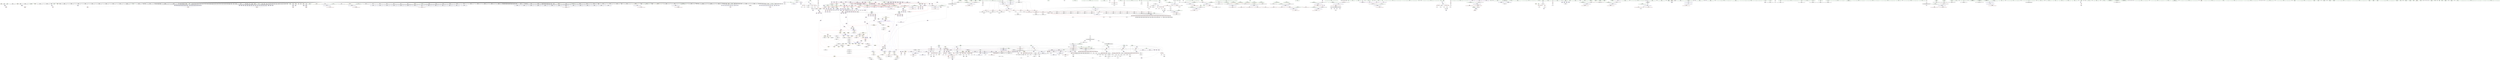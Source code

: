 digraph "SVFG" {
	label="SVFG";

	Node0x55c55ea813c0 [shape=record,color=grey,label="{NodeID: 0\nNullPtr}"];
	Node0x55c55ea813c0 -> Node0x55c55eb275f0[style=solid];
	Node0x55c55ea813c0 -> Node0x55c55eb276f0[style=solid];
	Node0x55c55ea813c0 -> Node0x55c55eb277c0[style=solid];
	Node0x55c55ea813c0 -> Node0x55c55eb27890[style=solid];
	Node0x55c55ea813c0 -> Node0x55c55eb27960[style=solid];
	Node0x55c55ea813c0 -> Node0x55c55eb27a30[style=solid];
	Node0x55c55ea813c0 -> Node0x55c55eb27b00[style=solid];
	Node0x55c55ea813c0 -> Node0x55c55eb27bd0[style=solid];
	Node0x55c55ea813c0 -> Node0x55c55eb27ca0[style=solid];
	Node0x55c55ea813c0 -> Node0x55c55eb27d70[style=solid];
	Node0x55c55ea813c0 -> Node0x55c55eb27e40[style=solid];
	Node0x55c55ea813c0 -> Node0x55c55eb27f10[style=solid];
	Node0x55c55ea813c0 -> Node0x55c55eb27fe0[style=solid];
	Node0x55c55ea813c0 -> Node0x55c55eb280b0[style=solid];
	Node0x55c55ea813c0 -> Node0x55c55eb28180[style=solid];
	Node0x55c55ea813c0 -> Node0x55c55eb28250[style=solid];
	Node0x55c55ea813c0 -> Node0x55c55eb28320[style=solid];
	Node0x55c55ea813c0 -> Node0x55c55eb283f0[style=solid];
	Node0x55c55ea813c0 -> Node0x55c55eb284c0[style=solid];
	Node0x55c55ea813c0 -> Node0x55c55eb28590[style=solid];
	Node0x55c55ea813c0 -> Node0x55c55eb28660[style=solid];
	Node0x55c55ea813c0 -> Node0x55c55eb28730[style=solid];
	Node0x55c55ea813c0 -> Node0x55c55eb28800[style=solid];
	Node0x55c55ea813c0 -> Node0x55c55eb288d0[style=solid];
	Node0x55c55ea813c0 -> Node0x55c55eb289a0[style=solid];
	Node0x55c55ea813c0 -> Node0x55c55eb28a70[style=solid];
	Node0x55c55ea813c0 -> Node0x55c55eb28b40[style=solid];
	Node0x55c55ea813c0 -> Node0x55c55eb28c10[style=solid];
	Node0x55c55ea813c0 -> Node0x55c55eb28ce0[style=solid];
	Node0x55c55ea813c0 -> Node0x55c55eb28db0[style=solid];
	Node0x55c55ea813c0 -> Node0x55c55eb28e80[style=solid];
	Node0x55c55ea813c0 -> Node0x55c55eb28f50[style=solid];
	Node0x55c55ea813c0 -> Node0x55c55eb29020[style=solid];
	Node0x55c55ea813c0 -> Node0x55c55eb290f0[style=solid];
	Node0x55c55ea813c0 -> Node0x55c55eb291c0[style=solid];
	Node0x55c55ea813c0 -> Node0x55c55eb29290[style=solid];
	Node0x55c55ea813c0 -> Node0x55c55eb29360[style=solid];
	Node0x55c55ea813c0 -> Node0x55c55eb29430[style=solid];
	Node0x55c55ea813c0 -> Node0x55c55eb29500[style=solid];
	Node0x55c55ea813c0 -> Node0x55c55eb295d0[style=solid];
	Node0x55c55ea813c0 -> Node0x55c55eb296a0[style=solid];
	Node0x55c55ea813c0 -> Node0x55c55eb29770[style=solid];
	Node0x55c55ea813c0 -> Node0x55c55eb29840[style=solid];
	Node0x55c55ea813c0 -> Node0x55c55eb29910[style=solid];
	Node0x55c55ea813c0 -> Node0x55c55eb299e0[style=solid];
	Node0x55c55ea813c0 -> Node0x55c55eb29ab0[style=solid];
	Node0x55c55ea813c0 -> Node0x55c55eb29b80[style=solid];
	Node0x55c55ea813c0 -> Node0x55c55eb29c50[style=solid];
	Node0x55c55ea813c0 -> Node0x55c55eb29d20[style=solid];
	Node0x55c55ea813c0 -> Node0x55c55eb29df0[style=solid];
	Node0x55c55ea813c0 -> Node0x55c55eb29ec0[style=solid];
	Node0x55c55ea813c0 -> Node0x55c55eb29f90[style=solid];
	Node0x55c55ea813c0 -> Node0x55c55eb2a060[style=solid];
	Node0x55c55ea813c0 -> Node0x55c55eb2a130[style=solid];
	Node0x55c55ea813c0 -> Node0x55c55eb2a200[style=solid];
	Node0x55c55ea813c0 -> Node0x55c55eb2a2d0[style=solid];
	Node0x55c55ea813c0 -> Node0x55c55eb2a3a0[style=solid];
	Node0x55c55ea813c0 -> Node0x55c55eb2a470[style=solid];
	Node0x55c55ea813c0 -> Node0x55c55eb2a540[style=solid];
	Node0x55c55ea813c0 -> Node0x55c55eb2a610[style=solid];
	Node0x55c55ea813c0 -> Node0x55c55eb2a6e0[style=solid];
	Node0x55c55ea813c0 -> Node0x55c55eb2a7b0[style=solid];
	Node0x55c55ea813c0 -> Node0x55c55eb2a880[style=solid];
	Node0x55c55ea813c0 -> Node0x55c55eb2a950[style=solid];
	Node0x55c55ea813c0 -> Node0x55c55eb2aa20[style=solid];
	Node0x55c55ea813c0 -> Node0x55c55eb2aaf0[style=solid];
	Node0x55c55ea813c0 -> Node0x55c55eb2abc0[style=solid];
	Node0x55c55ea813c0 -> Node0x55c55eb2ac90[style=solid];
	Node0x55c55ea813c0 -> Node0x55c55eb2ad60[style=solid];
	Node0x55c55ea813c0 -> Node0x55c55eb2ae30[style=solid];
	Node0x55c55ea813c0 -> Node0x55c55eb2af00[style=solid];
	Node0x55c55ea813c0 -> Node0x55c55eb2afd0[style=solid];
	Node0x55c55ea813c0 -> Node0x55c55eb2b0a0[style=solid];
	Node0x55c55ea813c0 -> Node0x55c55eb2b170[style=solid];
	Node0x55c55ea813c0 -> Node0x55c55eb2b240[style=solid];
	Node0x55c55ea813c0 -> Node0x55c55eb2b310[style=solid];
	Node0x55c55ea813c0 -> Node0x55c55eb2b3e0[style=solid];
	Node0x55c55ea813c0 -> Node0x55c55eb2b4b0[style=solid];
	Node0x55c55ea813c0 -> Node0x55c55eb2b580[style=solid];
	Node0x55c55ea813c0 -> Node0x55c55eb2b650[style=solid];
	Node0x55c55ea813c0 -> Node0x55c55eb2b720[style=solid];
	Node0x55c55ea813c0 -> Node0x55c55eb2b7f0[style=solid];
	Node0x55c55ea813c0 -> Node0x55c55eb2b8c0[style=solid];
	Node0x55c55ea813c0 -> Node0x55c55eb2b990[style=solid];
	Node0x55c55ea813c0 -> Node0x55c55eb2ba60[style=solid];
	Node0x55c55ea813c0 -> Node0x55c55eb2bb30[style=solid];
	Node0x55c55ea813c0 -> Node0x55c55eb2bc00[style=solid];
	Node0x55c55ea813c0 -> Node0x55c55eb2bcd0[style=solid];
	Node0x55c55ea813c0 -> Node0x55c55eb2bda0[style=solid];
	Node0x55c55ea813c0 -> Node0x55c55eb2be70[style=solid];
	Node0x55c55ea813c0 -> Node0x55c55eb2bf40[style=solid];
	Node0x55c55ea813c0 -> Node0x55c55eb2c010[style=solid];
	Node0x55c55ea813c0 -> Node0x55c55eb2c0e0[style=solid];
	Node0x55c55ea813c0 -> Node0x55c55eb2c1b0[style=solid];
	Node0x55c55ea813c0 -> Node0x55c55eb2c280[style=solid];
	Node0x55c55ea813c0 -> Node0x55c55eb2c350[style=solid];
	Node0x55c55ea813c0 -> Node0x55c55eb2c420[style=solid];
	Node0x55c55ea813c0 -> Node0x55c55eb2c4f0[style=solid];
	Node0x55c55ea813c0 -> Node0x55c55eb2c5c0[style=solid];
	Node0x55c55ea813c0 -> Node0x55c55eb2c690[style=solid];
	Node0x55c55ea813c0 -> Node0x55c55eb2c760[style=solid];
	Node0x55c55ea813c0 -> Node0x55c55eb2c830[style=solid];
	Node0x55c55ea813c0 -> Node0x55c55eb2c900[style=solid];
	Node0x55c55ea813c0 -> Node0x55c55eb2c9d0[style=solid];
	Node0x55c55ea813c0 -> Node0x55c55eb2caa0[style=solid];
	Node0x55c55ea813c0 -> Node0x55c55eb2cb70[style=solid];
	Node0x55c55ea813c0 -> Node0x55c55eb2cc40[style=solid];
	Node0x55c55ea813c0 -> Node0x55c55eb2cd10[style=solid];
	Node0x55c55ea813c0 -> Node0x55c55eb2cde0[style=solid];
	Node0x55c55ea813c0 -> Node0x55c55eb2ceb0[style=solid];
	Node0x55c55ea813c0 -> Node0x55c55eb2cf80[style=solid];
	Node0x55c55ea813c0 -> Node0x55c55eb2d050[style=solid];
	Node0x55c55ea813c0 -> Node0x55c55eb2d120[style=solid];
	Node0x55c55ea813c0 -> Node0x55c55eb2d1f0[style=solid];
	Node0x55c55ea813c0 -> Node0x55c55eb2d2c0[style=solid];
	Node0x55c55ea813c0 -> Node0x55c55eb2d390[style=solid];
	Node0x55c55ea813c0 -> Node0x55c55eb2d460[style=solid];
	Node0x55c55ea813c0 -> Node0x55c55eb2d530[style=solid];
	Node0x55c55ea813c0 -> Node0x55c55eb2d600[style=solid];
	Node0x55c55ea813c0 -> Node0x55c55eb2d6d0[style=solid];
	Node0x55c55ea813c0 -> Node0x55c55eb2d7a0[style=solid];
	Node0x55c55ea813c0 -> Node0x55c55eb2d870[style=solid];
	Node0x55c55ea813c0 -> Node0x55c55eb2d940[style=solid];
	Node0x55c55ea813c0 -> Node0x55c55eb2da10[style=solid];
	Node0x55c55ea813c0 -> Node0x55c55eb2dae0[style=solid];
	Node0x55c55ea813c0 -> Node0x55c55eb2dbb0[style=solid];
	Node0x55c55ea813c0 -> Node0x55c55eb2dc80[style=solid];
	Node0x55c55ea813c0 -> Node0x55c55eb2dd50[style=solid];
	Node0x55c55ea813c0 -> Node0x55c55eb2de20[style=solid];
	Node0x55c55ea813c0 -> Node0x55c55eb2def0[style=solid];
	Node0x55c55ea813c0 -> Node0x55c55eb2dfc0[style=solid];
	Node0x55c55ea813c0 -> Node0x55c55eb2e090[style=solid];
	Node0x55c55ea813c0 -> Node0x55c55eb2e160[style=solid];
	Node0x55c55ea813c0 -> Node0x55c55eb2e230[style=solid];
	Node0x55c55ea813c0 -> Node0x55c55eb2e300[style=solid];
	Node0x55c55ea813c0 -> Node0x55c55eb2e3d0[style=solid];
	Node0x55c55ea813c0 -> Node0x55c55eb2e4a0[style=solid];
	Node0x55c55ea813c0 -> Node0x55c55eb2e570[style=solid];
	Node0x55c55ea813c0 -> Node0x55c55eb2e640[style=solid];
	Node0x55c55ea813c0 -> Node0x55c55eb2e710[style=solid];
	Node0x55c55ea813c0 -> Node0x55c55eb2e7e0[style=solid];
	Node0x55c55ea813c0 -> Node0x55c55eb2e8b0[style=solid];
	Node0x55c55ea813c0 -> Node0x55c55eb229c0[style=solid];
	Node0x55c55ea813c0 -> Node0x55c55eb22a90[style=solid];
	Node0x55c55ea813c0 -> Node0x55c55eb22b60[style=solid];
	Node0x55c55ea813c0 -> Node0x55c55eb22c30[style=solid];
	Node0x55c55ea813c0 -> Node0x55c55eb22d00[style=solid];
	Node0x55c55ea813c0 -> Node0x55c55eb22dd0[style=solid];
	Node0x55c55ea813c0 -> Node0x55c55eb22ea0[style=solid];
	Node0x55c55ea813c0 -> Node0x55c55eb22f70[style=solid];
	Node0x55c55ea813c0 -> Node0x55c55eb23040[style=solid];
	Node0x55c55ea813c0 -> Node0x55c55eb23110[style=solid];
	Node0x55c55ea813c0 -> Node0x55c55eb231e0[style=solid];
	Node0x55c55ea813c0 -> Node0x55c55eb232b0[style=solid];
	Node0x55c55ea813c0 -> Node0x55c55eb23380[style=solid];
	Node0x55c55ea813c0 -> Node0x55c55eb23450[style=solid];
	Node0x55c55ea813c0 -> Node0x55c55eb23520[style=solid];
	Node0x55c55ea813c0 -> Node0x55c55eb235f0[style=solid];
	Node0x55c55ea813c0 -> Node0x55c55eb236c0[style=solid];
	Node0x55c55ea813c0 -> Node0x55c55eb23790[style=solid];
	Node0x55c55ea813c0 -> Node0x55c55eb23860[style=solid];
	Node0x55c55ea813c0 -> Node0x55c55eb23930[style=solid];
	Node0x55c55ea813c0 -> Node0x55c55eb35620[style=solid];
	Node0x55c55eb964a0 [shape=record,color=grey,label="{NodeID: 1882\n1892 = cmp(1891, 367, )\n}"];
	Node0x55c55eb2ef30 [shape=record,color=red,label="{NodeID: 775\n1026\<--1020\nthis1\<--this.addr\n_ZN4expraSERKS_\n}"];
	Node0x55c55eb2ef30 -> Node0x55c55eb264f0[style=solid];
	Node0x55c55eb2ef30 -> Node0x55c55eb3f110[style=solid];
	Node0x55c55eb2ef30 -> Node0x55c55eb3f1e0[style=solid];
	Node0x55c55eb2ef30 -> Node0x55c55eb3f2b0[style=solid];
	Node0x55c55eb2ef30 -> Node0x55c55eb3f380[style=solid];
	Node0x55c55ecd2cb0 [shape=record,color=black,label="{NodeID: 2657\n1140 = PHI()\n}"];
	Node0x55c55ecd2cb0 -> Node0x55c55eb97220[style=solid];
	Node0x55c55eb25b30 [shape=record,color=black,label="{NodeID: 443\n696\<--695\ntobool171\<--\n_Z8find_solii\n}"];
	Node0x55c55eb092e0 [shape=record,color=green,label="{NodeID: 111\n339\<--340\nref.tmp274\<--ref.tmp274_field_insensitive\n_Z8find_solii\n|{<s0>114|<s1>115}}"];
	Node0x55c55eb092e0:s0 -> Node0x55c55ecdd7b0[style=solid,color=red];
	Node0x55c55eb092e0:s1 -> Node0x55c55ecdba30[style=solid,color=red];
	Node0x55c55eb34960 [shape=record,color=red,label="{NodeID: 886\n1876\<--1875\n\<--call33\nmain\n}"];
	Node0x55c55eb34960 -> Node0x55c55eb38880[style=solid];
	Node0x55c55eb3b530 [shape=record,color=purple,label="{NodeID: 554\n1361\<--32\narrayidx29\<--stable\n_Z2goNSt7__cxx1112basic_stringIcSt11char_traitsIcESaIcEEES4_S4_b\n}"];
	Node0x55c55eb1dfe0 [shape=record,color=green,label="{NodeID: 222\n1951\<--1952\n_ZStneIcSt11char_traitsIcESaIcEEbRKNSt7__cxx1112basic_stringIT_T0_T1_EEPKS5_\<--_ZStneIcSt11char_traitsIcESaIcEEbRKNSt7__cxx1112basic_stringIT_T0_T1_EEPKS5__field_insensitive\n}"];
	Node0x55c55eb59e80 [shape=record,color=blue,label="{NodeID: 997\n1247\<--1306\nmaxlen\<--conv4\n_Z2goNSt7__cxx1112basic_stringIcSt11char_traitsIcESaIcEEES4_S4_b\n}"];
	Node0x55c55eb59e80 -> Node0x55c55eb306c0[style=dashed];
	Node0x55c55eb59e80 -> Node0x55c55eb59f50[style=dashed];
	Node0x55c55eb40ff0 [shape=record,color=red,label="{NodeID: 665\n226\<--223\nthis1\<--this.addr\n_ZN4exprD2Ev\n}"];
	Node0x55c55eb40ff0 -> Node0x55c55eb3d4a0[style=solid];
	Node0x55c55eb40ff0 -> Node0x55c55eb3d570[style=solid];
	Node0x55c55eb40ff0 -> Node0x55c55eb3d640[style=solid];
	Node0x55c55eb2c010 [shape=record,color=black,label="{NodeID: 333\n1527\<--3\n\<--dummyVal\n_Z2goNSt7__cxx1112basic_stringIcSt11char_traitsIcESaIcEEES4_S4_b\n}"];
	Node0x55c55eaa7440 [shape=record,color=green,label="{NodeID: 1\n7\<--1\n__dso_handle\<--dummyObj\nGlob }"];
	Node0x55c55eb96620 [shape=record,color=grey,label="{NodeID: 1883\n1885 = cmp(1880, 1884, )\n}"];
	Node0x55c55eb2f000 [shape=record,color=red,label="{NodeID: 776\n1027\<--1022\n\<--.addr\n_ZN4expraSERKS_\n}"];
	Node0x55c55eb2f000 -> Node0x55c55eb3f450[style=solid];
	Node0x55c55ecd2d80 [shape=record,color=black,label="{NodeID: 2658\n1172 = PHI()\n}"];
	Node0x55c55eb25c00 [shape=record,color=black,label="{NodeID: 444\n766\<--765\ntobool220\<--\n_Z8find_solii\n}"];
	Node0x55c55eb093b0 [shape=record,color=green,label="{NodeID: 112\n360\<--361\n_ZN4exprC2ERKS_\<--_ZN4exprC2ERKS__field_insensitive\n}"];
	Node0x55c55eb34a30 [shape=record,color=red,label="{NodeID: 887\n1882\<--1881\n\<--call38\nmain\n}"];
	Node0x55c55eb34a30 -> Node0x55c55eb38950[style=solid];
	Node0x55c55eb3b600 [shape=record,color=purple,label="{NodeID: 555\n1362\<--32\narrayidx30\<--stable\n_Z2goNSt7__cxx1112basic_stringIcSt11char_traitsIcESaIcEEES4_S4_b\n|{<s0>183}}"];
	Node0x55c55eb3b600:s0 -> Node0x55c55ecded10[style=solid,color=red];
	Node0x55c55eb1e0e0 [shape=record,color=green,label="{NodeID: 223\n2008\<--2009\n_ZStgtIcSt11char_traitsIcESaIcEEbRKNSt7__cxx1112basic_stringIT_T0_T1_EESA_\<--_ZStgtIcSt11char_traitsIcESaIcEEbRKNSt7__cxx1112basic_stringIT_T0_T1_EESA__field_insensitive\n}"];
	Node0x55c55eb59f50 [shape=record,color=blue,label="{NodeID: 998\n1247\<--1310\nmaxlen\<--inc\n_Z2goNSt7__cxx1112basic_stringIcSt11char_traitsIcESaIcEEES4_S4_b\n}"];
	Node0x55c55eb59f50 -> Node0x55c55eb30790[style=dashed];
	Node0x55c55eb59f50 -> Node0x55c55eb30860[style=dashed];
	Node0x55c55eb59f50 -> Node0x55c55eb30930[style=dashed];
	Node0x55c55eb59f50 -> Node0x55c55eb30a00[style=dashed];
	Node0x55c55eb59f50 -> Node0x55c55eb30ad0[style=dashed];
	Node0x55c55eb59f50 -> Node0x55c55eb30ba0[style=dashed];
	Node0x55c55eb59f50 -> Node0x55c55eb30c70[style=dashed];
	Node0x55c55eb59f50 -> Node0x55c55eb30d40[style=dashed];
	Node0x55c55eb410c0 [shape=record,color=red,label="{NodeID: 666\n343\<--255\n\<--pos.addr\n_Z8find_solii\n}"];
	Node0x55c55eb410c0 -> Node0x55c55eb24200[style=solid];
	Node0x55c55ec53ba0 [shape=record,color=yellow,style=double,label="{NodeID: 2548\n32V_3 = CSCHI(MR_32V_1)\npts\{340000 \}\nCS[]|{<s0>33}}"];
	Node0x55c55ec53ba0:s0 -> Node0x55c55eb35990[style=dashed,color=red];
	Node0x55c55eb2c0e0 [shape=record,color=black,label="{NodeID: 334\n1528\<--3\n\<--dummyVal\n_Z2goNSt7__cxx1112basic_stringIcSt11char_traitsIcESaIcEEES4_S4_b\n}"];
	Node0x55c55eb2c0e0 -> Node0x55c55eb5af90[style=solid];
	Node0x55c55ec3e9c0 [shape=record,color=yellow,style=double,label="{NodeID: 2216\n103V_1 = ENCHI(MR_103V_0)\npts\{957 \}\nFun[_ZN4exprC2ERKS_]}"];
	Node0x55c55ec3e9c0 -> Node0x55c55eb58890[style=dashed];
	Node0x55c55ec3e9c0 -> Node0x55c55eb58a30[style=dashed];
	Node0x55c55ea9bf30 [shape=record,color=green,label="{NodeID: 2\n38\<--1\n\<--dummyObj\nCan only get source location for instruction, argument, global var or function.}"];
	Node0x55c55eb967a0 [shape=record,color=grey,label="{NodeID: 1884\n1889 = cmp(1888, 462, )\n}"];
	Node0x55c55eb2f0d0 [shape=record,color=red,label="{NodeID: 777\n1035\<--1022\n\<--.addr\n_ZN4expraSERKS_\n}"];
	Node0x55c55eb2f0d0 -> Node0x55c55eb3f520[style=solid];
	Node0x55c55ecd2e50 [shape=record,color=black,label="{NodeID: 2659\n1200 = PHI()\n}"];
	Node0x55c55ecd2e50 -> Node0x55c55eb30520[style=solid];
	Node0x55c55eb25cd0 [shape=record,color=black,label="{NodeID: 445\n770\<--769\nconv225\<--add224\n_Z8find_solii\n}"];
	Node0x55c55eb094b0 [shape=record,color=green,label="{NodeID: 113\n459\<--460\n_ZNSaIcEC1Ev\<--_ZNSaIcEC1Ev_field_insensitive\n}"];
	Node0x55c55eb34b00 [shape=record,color=red,label="{NodeID: 888\n1901\<--1900\n\<--call54\nmain\n}"];
	Node0x55c55eb34b00 -> Node0x55c55eb38a20[style=solid];
	Node0x55c55eb3b6d0 [shape=record,color=purple,label="{NodeID: 556\n345\<--35\narrayidx\<--check\n_Z8find_solii\n}"];
	Node0x55c55eb1e1e0 [shape=record,color=green,label="{NodeID: 224\n2042\<--2043\n_ZStlsISt11char_traitsIcEERSt13basic_ostreamIcT_ES5_PKc\<--_ZStlsISt11char_traitsIcEERSt13basic_ostreamIcT_ES5_PKc_field_insensitive\n}"];
	Node0x55c55eb5a020 [shape=record,color=blue,label="{NodeID: 999\n1255\<--367\ni\<--\n_Z2goNSt7__cxx1112basic_stringIcSt11char_traitsIcESaIcEEES4_S4_b\n}"];
	Node0x55c55eb5a020 -> Node0x55c55ec272e0[style=dashed];
	Node0x55c55eb41190 [shape=record,color=red,label="{NodeID: 667\n353\<--255\n\<--pos.addr\n_Z8find_solii\n}"];
	Node0x55c55eb41190 -> Node0x55c55eb243a0[style=solid];
	Node0x55c55eb2c1b0 [shape=record,color=black,label="{NodeID: 335\n1530\<--3\n\<--dummyVal\n_Z2goNSt7__cxx1112basic_stringIcSt11char_traitsIcESaIcEEES4_S4_b\n}"];
	Node0x55c55eb2c1b0 -> Node0x55c55eb5b060[style=solid];
	Node0x55c55ec3ead0 [shape=record,color=yellow,style=double,label="{NodeID: 2217\n105V_1 = ENCHI(MR_105V_0)\npts\{959 \}\nFun[_ZN4exprC2ERKS_]}"];
	Node0x55c55ec3ead0 -> Node0x55c55eb58960[style=dashed];
	Node0x55c55ec3ead0 -> Node0x55c55eb58b00[style=dashed];
	Node0x55c55eade1f0 [shape=record,color=green,label="{NodeID: 3\n40\<--1\n.str\<--dummyObj\nGlob }"];
	Node0x55c55eb96920 [shape=record,color=grey,label="{NodeID: 1885\n386 = cmp(385, 387, )\n}"];
	Node0x55c55eb2f1a0 [shape=record,color=red,label="{NodeID: 778\n1039\<--1022\n\<--.addr\n_ZN4expraSERKS_\n}"];
	Node0x55c55eb2f1a0 -> Node0x55c55eb3f5f0[style=solid];
	Node0x55c55ecd2f20 [shape=record,color=black,label="{NodeID: 2660\n1208 = PHI()\n}"];
	Node0x55c55ecd2f20 -> Node0x55c55eb94b20[style=solid];
	Node0x55c55eb25da0 [shape=record,color=black,label="{NodeID: 446\n784\<--783\nconv237\<--add236\n_Z8find_solii\n}"];
	Node0x55c55eb095b0 [shape=record,color=green,label="{NodeID: 114\n463\<--464\n_ZNSt7__cxx1112basic_stringIcSt11char_traitsIcESaIcEEC1EmcRKS3_\<--_ZNSt7__cxx1112basic_stringIcSt11char_traitsIcESaIcEEC1EmcRKS3__field_insensitive\n}"];
	Node0x55c55eb34bd0 [shape=record,color=red,label="{NodeID: 889\n1907\<--1906\n\<--call59\nmain\n}"];
	Node0x55c55eb34bd0 -> Node0x55c55eb38af0[style=solid];
	Node0x55c55eb3b7a0 [shape=record,color=purple,label="{NodeID: 557\n348\<--35\narrayidx2\<--check\n_Z8find_solii\n}"];
	Node0x55c55eb3b7a0 -> Node0x55c55eb456a0[style=solid];
	Node0x55c55eb1e2e0 [shape=record,color=green,label="{NodeID: 225\n2046\<--2047\n_ZNSolsEi\<--_ZNSolsEi_field_insensitive\n}"];
	Node0x55c55eb5a0f0 [shape=record,color=blue,label="{NodeID: 1000\n1368\<--367\narrayidx34\<--\n_Z2goNSt7__cxx1112basic_stringIcSt11char_traitsIcESaIcEEES4_S4_b\n}"];
	Node0x55c55eb5a0f0 -> Node0x55c55eb5a1c0[style=dashed];
	Node0x55c55eb8a740 [shape=record,color=black,label="{NodeID: 1775\n1715 = PHI(1168, 1713, )\n}"];
	Node0x55c55eb8a740 -> Node0x55c55eb38540[style=solid];
	Node0x55c55eb41260 [shape=record,color=red,label="{NodeID: 668\n365\<--255\n\<--pos.addr\n_Z8find_solii\n}"];
	Node0x55c55eb41260 -> Node0x55c55eb97ca0[style=solid];
	Node0x55c55ec53de0 [shape=record,color=yellow,style=double,label="{NodeID: 2550\n32V_4 = CSCHI(MR_32V_3)\npts\{340000 \}\nCS[]|{|<s1>49|<s2>49|<s3>69|<s4>69|<s5>74|<s6>74}}"];
	Node0x55c55ec53de0 -> Node0x55c55ec0d000[style=dashed];
	Node0x55c55ec53de0:s1 -> Node0x55c55eb2f340[style=dashed,color=red];
	Node0x55c55ec53de0:s2 -> Node0x55c55eb58d70[style=dashed,color=red];
	Node0x55c55ec53de0:s3 -> Node0x55c55eb2f340[style=dashed,color=red];
	Node0x55c55ec53de0:s4 -> Node0x55c55eb58d70[style=dashed,color=red];
	Node0x55c55ec53de0:s5 -> Node0x55c55eb2f340[style=dashed,color=red];
	Node0x55c55ec53de0:s6 -> Node0x55c55eb58d70[style=dashed,color=red];
	Node0x55c55eb2c280 [shape=record,color=black,label="{NodeID: 336\n1533\<--3\n\<--dummyVal\n_Z2goNSt7__cxx1112basic_stringIcSt11char_traitsIcESaIcEEES4_S4_b\n}"];
	Node0x55c55ec3ebb0 [shape=record,color=yellow,style=double,label="{NodeID: 2218\n107V_1 = ENCHI(MR_107V_0)\npts\{340000 2600000 \}\nFun[_ZN4exprC2ERKS_]}"];
	Node0x55c55ec3ebb0 -> Node0x55c55eb2ee60[style=dashed];
	Node0x55c55eaaf750 [shape=record,color=green,label="{NodeID: 4\n42\<--1\n.str.8\<--dummyObj\nGlob }"];
	Node0x55c55eb96aa0 [shape=record,color=grey,label="{NodeID: 1886\n1914 = cmp(1913, 462, )\n}"];
	Node0x55c55eb2f270 [shape=record,color=red,label="{NodeID: 779\n1043\<--1022\n\<--.addr\n_ZN4expraSERKS_\n}"];
	Node0x55c55eb2f270 -> Node0x55c55eb3f6c0[style=solid];
	Node0x55c55ecd3020 [shape=record,color=black,label="{NodeID: 2661\n1219 = PHI()\n}"];
	Node0x55c55eb25e70 [shape=record,color=black,label="{NodeID: 447\n796\<--795\nconv251\<--add250\n_Z8find_solii\n}"];
	Node0x55c55eb1e650 [shape=record,color=green,label="{NodeID: 115\n467\<--468\n_ZNSt7__cxx1112basic_stringIcSt11char_traitsIcESaIcEEaSEOS4_\<--_ZNSt7__cxx1112basic_stringIcSt11char_traitsIcESaIcEEaSEOS4__field_insensitive\n}"];
	Node0x55c55eb34ca0 [shape=record,color=red,label="{NodeID: 890\n2093\<--2087\n\<--__lhs.addr\n_ZSteqIcSt11char_traitsIcESaIcEEbRKNSt7__cxx1112basic_stringIT_T0_T1_EEPKS5_\n}"];
	Node0x55c55eb3b870 [shape=record,color=purple,label="{NodeID: 558\n371\<--35\narrayidx10\<--check\n_Z8find_solii\n}"];
	Node0x55c55eb1e3e0 [shape=record,color=green,label="{NodeID: 226\n2051\<--2052\n_ZStlsIcSt11char_traitsIcESaIcEERSt13basic_ostreamIT_T0_ES7_RKNSt7__cxx1112basic_stringIS4_S5_T1_EE\<--_ZStlsIcSt11char_traitsIcESaIcEERSt13basic_ostreamIT_T0_ES7_RKNSt7__cxx1112basic_stringIS4_S5_T1_EE_field_insensitive\n}"];
	Node0x55c55eb5a1c0 [shape=record,color=blue,label="{NodeID: 1001\n1373\<--367\narrayidx37\<--\n_Z2goNSt7__cxx1112basic_stringIcSt11char_traitsIcESaIcEEES4_S4_b\n}"];
	Node0x55c55eb5a1c0 -> Node0x55c55ec268e0[style=dashed];
	Node0x55c55eb8ace0 [shape=record,color=black,label="{NodeID: 1776\n159 = PHI(138, 160, )\n}"];
	Node0x55c55eb8ace0 -> Node0x55c55eb3ce20[style=solid];
	Node0x55c55eb41330 [shape=record,color=red,label="{NodeID: 669\n369\<--255\n\<--pos.addr\n_Z8find_solii\n}"];
	Node0x55c55eb41330 -> Node0x55c55eb24540[style=solid];
	Node0x55c55eb2c350 [shape=record,color=black,label="{NodeID: 337\n1534\<--3\n\<--dummyVal\n_Z2goNSt7__cxx1112basic_stringIcSt11char_traitsIcESaIcEEES4_S4_b\n}"];
	Node0x55c55eb2c350 -> Node0x55c55eb5b130[style=solid];
	Node0x55c55eaae700 [shape=record,color=green,label="{NodeID: 5\n44\<--1\n.str.9\<--dummyObj\nGlob }"];
	Node0x55c55eb96c20 [shape=record,color=grey,label="{NodeID: 1887\n394 = cmp(392, 393, )\n}"];
	Node0x55c55eb2f340 [shape=record,color=red,label="{NodeID: 780\n1029\<--1028\n\<--has_sol\n_ZN4expraSERKS_\n}"];
	Node0x55c55eb2f340 -> Node0x55c55eb265c0[style=solid];
	Node0x55c55eb2f340 -> Node0x55c55eb26690[style=solid];
	Node0x55c55ecd30f0 [shape=record,color=black,label="{NodeID: 2662\n1301 = PHI()\n}"];
	Node0x55c55ecd30f0 -> Node0x55c55eb37020[style=solid];
	Node0x55c55eb25f40 [shape=record,color=black,label="{NodeID: 448\n808\<--807\ntobool263\<--\n_Z8find_solii\n}"];
	Node0x55c55eb1e750 [shape=record,color=green,label="{NodeID: 116\n471\<--472\n_ZNSaIcED1Ev\<--_ZNSaIcED1Ev_field_insensitive\n}"];
	Node0x55c55eb34d70 [shape=record,color=red,label="{NodeID: 891\n2094\<--2089\n\<--__rhs.addr\n_ZSteqIcSt11char_traitsIcESaIcEEbRKNSt7__cxx1112basic_stringIT_T0_T1_EEPKS5_\n}"];
	Node0x55c55eb3b940 [shape=record,color=purple,label="{NodeID: 559\n374\<--35\narrayidx12\<--check\n_Z8find_solii\n}"];
	Node0x55c55eb3b940 -> Node0x55c55eb35f40[style=solid];
	Node0x55c55eb1e4e0 [shape=record,color=green,label="{NodeID: 227\n2054\<--2055\n_ZSt4endlIcSt11char_traitsIcEERSt13basic_ostreamIT_T0_ES6_\<--_ZSt4endlIcSt11char_traitsIcEERSt13basic_ostreamIT_T0_ES6__field_insensitive\n}"];
	Node0x55c55eb5a290 [shape=record,color=blue,label="{NodeID: 1002\n1386\<--1383\narrayidx44\<--sub42\n_Z2goNSt7__cxx1112basic_stringIcSt11char_traitsIcESaIcEEES4_S4_b\n}"];
	Node0x55c55eb5a290 -> Node0x55c55eb31f20[style=dashed];
	Node0x55c55eb5a290 -> Node0x55c55eb5a360[style=dashed];
	Node0x55c55eb5a290 -> Node0x55c55ec277e0[style=dashed];
	Node0x55c55eb8b280 [shape=record,color=black,label="{NodeID: 1777\n1733 = PHI(1726, 1731, )\n}"];
	Node0x55c55eb41400 [shape=record,color=red,label="{NodeID: 670\n382\<--255\n\<--pos.addr\n_Z8find_solii\n}"];
	Node0x55c55eb41400 -> Node0x55c55eb246e0[style=solid];
	Node0x55c55eb2c420 [shape=record,color=black,label="{NodeID: 338\n1536\<--3\n\<--dummyVal\n_Z2goNSt7__cxx1112basic_stringIcSt11char_traitsIcESaIcEEES4_S4_b\n}"];
	Node0x55c55eb2c420 -> Node0x55c55eb5b200[style=solid];
	Node0x55c55eaaeed0 [shape=record,color=green,label="{NodeID: 6\n46\<--1\n.str.10\<--dummyObj\nGlob }"];
	Node0x55c55eb96da0 [shape=record,color=grey,label="{NodeID: 1888\n1910 = cmp(1905, 1909, )\n}"];
	Node0x55c55eb2f410 [shape=record,color=red,label="{NodeID: 781\n1056\<--1050\nthis1\<--this.addr\n_ZN4exprC2EOS_\n}"];
	Node0x55c55eb2f410 -> Node0x55c55eb3f790[style=solid];
	Node0x55c55eb2f410 -> Node0x55c55eb3f860[style=solid];
	Node0x55c55eb2f410 -> Node0x55c55eb3f930[style=solid];
	Node0x55c55eb2f410 -> Node0x55c55eb3fa00[style=solid];
	Node0x55c55ecd3220 [shape=record,color=black,label="{NodeID: 2663\n1305 = PHI()\n}"];
	Node0x55c55ecd3220 -> Node0x55c55eb370f0[style=solid];
	Node0x55c55eb26010 [shape=record,color=black,label="{NodeID: 449\n920\<--919\nidxprom304\<--\n_Z8find_solii\n}"];
	Node0x55c55eb1e850 [shape=record,color=green,label="{NodeID: 117\n501\<--502\n_ZN4expraSERKS_\<--_ZN4expraSERKS__field_insensitive\n}"];
	Node0x55c55eb34e40 [shape=record,color=red,label="{NodeID: 892\n2109\<--2103\n\<--__lhs.addr\n_ZStneIcSt11char_traitsIcESaIcEEbRKNSt7__cxx1112basic_stringIT_T0_T1_EEPKS5_\n|{<s0>313}}"];
	Node0x55c55eb34e40:s0 -> Node0x55c55ecde9f0[style=solid,color=red];
	Node0x55c55eb3ba10 [shape=record,color=purple,label="{NodeID: 560\n921\<--35\narrayidx305\<--check\n_Z8find_solii\n}"];
	Node0x55c55eb269e0 [shape=record,color=green,label="{NodeID: 228\n2056\<--2057\n_ZNSolsEPFRSoS_E\<--_ZNSolsEPFRSoS_E_field_insensitive\n}"];
	Node0x55c55eb5a360 [shape=record,color=blue,label="{NodeID: 1003\n1397\<--387\narrayidx50\<--\n_Z2goNSt7__cxx1112basic_stringIcSt11char_traitsIcESaIcEEES4_S4_b\n}"];
	Node0x55c55eb5a360 -> Node0x55c55ec277e0[style=dashed];
	Node0x55c55eb8b820 [shape=record,color=black,label="{NodeID: 1778\n1479 = PHI(44, 46, )\n}"];
	Node0x55c55eb8b820 -> Node0x55c55eb407d0[style=solid];
	Node0x55c55eb414d0 [shape=record,color=red,label="{NodeID: 671\n389\<--255\n\<--pos.addr\n_Z8find_solii\n}"];
	Node0x55c55eb414d0 -> Node0x55c55eb247b0[style=solid];
	Node0x55c55eb2c4f0 [shape=record,color=black,label="{NodeID: 339\n1539\<--3\n\<--dummyVal\n_Z2goNSt7__cxx1112basic_stringIcSt11char_traitsIcESaIcEEES4_S4_b\n}"];
	Node0x55c55eaaef90 [shape=record,color=green,label="{NodeID: 7\n47\<--1\n.str.11\<--dummyObj\nGlob }"];
	Node0x55c55eb96f20 [shape=record,color=grey,label="{NodeID: 1889\n1903 = cmp(1902, 1834, )\n}"];
	Node0x55c55eb2f4e0 [shape=record,color=red,label="{NodeID: 782\n1058\<--1052\n\<--.addr\n_ZN4exprC2EOS_\n}"];
	Node0x55c55eb2f4e0 -> Node0x55c55eb3fad0[style=solid];
	Node0x55c55ecd3320 [shape=record,color=black,label="{NodeID: 2664\n1313 = PHI()\n}"];
	Node0x55c55ecd3320 -> Node0x55c55eb94ca0[style=solid];
	Node0x55c55eb260e0 [shape=record,color=black,label="{NodeID: 450\n923\<--922\nidxprom306\<--\n_Z8find_solii\n}"];
	Node0x55c55eb1e950 [shape=record,color=green,label="{NodeID: 118\n629\<--630\n_ZN4exprC2EOS_\<--_ZN4exprC2EOS__field_insensitive\n}"];
	Node0x55c55eb34f10 [shape=record,color=red,label="{NodeID: 893\n2110\<--2105\n\<--__rhs.addr\n_ZStneIcSt11char_traitsIcESaIcEEbRKNSt7__cxx1112basic_stringIT_T0_T1_EEPKS5_\n|{<s0>313}}"];
	Node0x55c55eb34f10:s0 -> Node0x55c55ecdeb80[style=solid,color=red];
	Node0x55c55eb3bae0 [shape=record,color=purple,label="{NodeID: 561\n924\<--35\narrayidx307\<--check\n_Z8find_solii\n}"];
	Node0x55c55eb3bae0 -> Node0x55c55eb58480[style=solid];
	Node0x55c55eb26a70 [shape=record,color=green,label="{NodeID: 229\n2087\<--2088\n__lhs.addr\<--__lhs.addr_field_insensitive\n_ZSteqIcSt11char_traitsIcESaIcEEbRKNSt7__cxx1112basic_stringIT_T0_T1_EEPKS5_\n}"];
	Node0x55c55eb26a70 -> Node0x55c55eb34ca0[style=solid];
	Node0x55c55eb26a70 -> Node0x55c55eb5e530[style=solid];
	Node0x55c55eb5a430 [shape=record,color=blue,label="{NodeID: 1004\n1259\<--1401\nexn.slot\<--\n_Z2goNSt7__cxx1112basic_stringIcSt11char_traitsIcESaIcEEES4_S4_b\n}"];
	Node0x55c55eb5a430 -> Node0x55c55eb31cb0[style=dashed];
	Node0x55c55eb8bdc0 [shape=record,color=black,label="{NodeID: 1779\n242 = PHI(240, 243, )\n}"];
	Node0x55c55eb8bdc0 -> Node0x55c55eb3d710[style=solid];
	Node0x55c55eb415a0 [shape=record,color=red,label="{NodeID: 672\n408\<--255\n\<--pos.addr\n_Z8find_solii\n}"];
	Node0x55c55eb415a0 -> Node0x55c55eb24880[style=solid];
	Node0x55c55eb2c5c0 [shape=record,color=black,label="{NodeID: 340\n1540\<--3\n\<--dummyVal\n_Z2goNSt7__cxx1112basic_stringIcSt11char_traitsIcESaIcEEES4_S4_b\n}"];
	Node0x55c55eb2c5c0 -> Node0x55c55eb5b2d0[style=solid];
	Node0x55c55ea9e460 [shape=record,color=green,label="{NodeID: 8\n49\<--1\n.str.12\<--dummyObj\nGlob }"];
	Node0x55c55eb970a0 [shape=record,color=grey,label="{NodeID: 1890\n379 = cmp(378, 380, )\n}"];
	Node0x55c55eb2f5b0 [shape=record,color=red,label="{NodeID: 783\n1065\<--1052\n\<--.addr\n_ZN4exprC2EOS_\n}"];
	Node0x55c55eb2f5b0 -> Node0x55c55eb3fba0[style=solid];
	Node0x55c55ecd3420 [shape=record,color=black,label="{NodeID: 2665\n1322 = PHI()\n}"];
	Node0x55c55eb261b0 [shape=record,color=black,label="{NodeID: 451\n927\<--926\nidxprom308\<--\n_Z8find_solii\n}"];
	Node0x55c55eb1ea50 [shape=record,color=green,label="{NodeID: 119\n692\<--693\n_ZN4expraSEOS_\<--_ZN4expraSEOS__field_insensitive\n}"];
	Node0x55c55eb34fe0 [shape=record,color=red,label="{NodeID: 894\n2126\<--2120\n\<--__lhs.addr\n_ZStgtIcSt11char_traitsIcESaIcEEbRKNSt7__cxx1112basic_stringIT_T0_T1_EESA_\n}"];
	Node0x55c55eb3bbb0 [shape=record,color=purple,label="{NodeID: 562\n1367\<--35\narrayidx33\<--check\n_Z2goNSt7__cxx1112basic_stringIcSt11char_traitsIcESaIcEEES4_S4_b\n}"];
	Node0x55c55eb26b40 [shape=record,color=green,label="{NodeID: 230\n2089\<--2090\n__rhs.addr\<--__rhs.addr_field_insensitive\n_ZSteqIcSt11char_traitsIcESaIcEEbRKNSt7__cxx1112basic_stringIT_T0_T1_EEPKS5_\n}"];
	Node0x55c55eb26b40 -> Node0x55c55eb34d70[style=solid];
	Node0x55c55eb26b40 -> Node0x55c55eb5e600[style=solid];
	Node0x55c55eb5a500 [shape=record,color=blue,label="{NodeID: 1005\n1261\<--1403\nehselector.slot\<--\n_Z2goNSt7__cxx1112basic_stringIcSt11char_traitsIcESaIcEEES4_S4_b\n}"];
	Node0x55c55eb5a500 -> Node0x55c55eb31d80[style=dashed];
	Node0x55c55eb8c360 [shape=record,color=black,label="{NodeID: 1780\n1213 = PHI(1168, 1211, )\n}"];
	Node0x55c55eb41670 [shape=record,color=red,label="{NodeID: 673\n414\<--255\n\<--pos.addr\n_Z8find_solii\n}"];
	Node0x55c55eb41670 -> Node0x55c55eb24950[style=solid];
	Node0x55c55eb2c690 [shape=record,color=black,label="{NodeID: 341\n1542\<--3\n\<--dummyVal\n_Z2goNSt7__cxx1112basic_stringIcSt11char_traitsIcESaIcEEES4_S4_b\n}"];
	Node0x55c55eb2c690 -> Node0x55c55eb5b3a0[style=solid];
	Node0x55c55ea9e560 [shape=record,color=green,label="{NodeID: 9\n51\<--1\n_ZSt3cin\<--dummyObj\nGlob }"];
	Node0x55c55eb97220 [shape=record,color=grey,label="{NodeID: 1891\n1143 = cmp(1140, 367, )\n}"];
	Node0x55c55eb97220 -> Node0x55c55eb36b40[style=solid];
	Node0x55c55eb2f680 [shape=record,color=red,label="{NodeID: 784\n1071\<--1052\n\<--.addr\n_ZN4exprC2EOS_\n}"];
	Node0x55c55eb2f680 -> Node0x55c55eb3fc70[style=solid];
	Node0x55c55ecd34f0 [shape=record,color=black,label="{NodeID: 2666\n1326 = PHI()\n}"];
	Node0x55c55ecd34f0 -> Node0x55c55eb94e20[style=solid];
	Node0x55c55eb26280 [shape=record,color=black,label="{NodeID: 452\n930\<--929\nidxprom310\<--\n_Z8find_solii\n}"];
	Node0x55c55eb1eb50 [shape=record,color=green,label="{NodeID: 120\n775\<--776\n_ZStplIcSt11char_traitsIcESaIcEENSt7__cxx1112basic_stringIT_T0_T1_EEOS8_RKS8_\<--_ZStplIcSt11char_traitsIcESaIcEENSt7__cxx1112basic_stringIT_T0_T1_EEOS8_RKS8__field_insensitive\n}"];
	Node0x55c55eb350b0 [shape=record,color=red,label="{NodeID: 895\n2127\<--2122\n\<--__rhs.addr\n_ZStgtIcSt11char_traitsIcESaIcEEbRKNSt7__cxx1112basic_stringIT_T0_T1_EESA_\n}"];
	Node0x55c55eb3bc80 [shape=record,color=purple,label="{NodeID: 563\n1368\<--35\narrayidx34\<--check\n_Z2goNSt7__cxx1112basic_stringIcSt11char_traitsIcESaIcEEES4_S4_b\n}"];
	Node0x55c55eb3bc80 -> Node0x55c55eb5a0f0[style=solid];
	Node0x55c55eb26c10 [shape=record,color=green,label="{NodeID: 231\n2096\<--2097\n_ZNKSt7__cxx1112basic_stringIcSt11char_traitsIcESaIcEE7compareEPKc\<--_ZNKSt7__cxx1112basic_stringIcSt11char_traitsIcESaIcEE7compareEPKc_field_insensitive\n}"];
	Node0x55c55eb5a5d0 [shape=record,color=blue,label="{NodeID: 1006\n1418\<--1415\narrayidx59\<--sub57\n_Z2goNSt7__cxx1112basic_stringIcSt11char_traitsIcESaIcEEES4_S4_b\n}"];
	Node0x55c55eb5a5d0 -> Node0x55c55eb320c0[style=dashed];
	Node0x55c55eb5a5d0 -> Node0x55c55eb5a6a0[style=dashed];
	Node0x55c55eb5a5d0 -> Node0x55c55ec259e0[style=dashed];
	Node0x55c55eb8c900 [shape=record,color=black,label="{NodeID: 1781\n138 = PHI(136, 139, )\n|{|<s3>15}}"];
	Node0x55c55eb8c900 -> Node0x55c55eb3cd50[style=solid];
	Node0x55c55eb8c900 -> Node0x55c55eb8ace0[style=solid];
	Node0x55c55eb8c900 -> Node0x55c55eb94820[style=solid];
	Node0x55c55eb8c900:s3 -> Node0x55c55ecdf8c0[style=solid,color=red];
	Node0x55c55eb41740 [shape=record,color=red,label="{NodeID: 674\n427\<--255\n\<--pos.addr\n_Z8find_solii\n}"];
	Node0x55c55eb41740 -> Node0x55c55eb24a20[style=solid];
	Node0x55c55eb2c760 [shape=record,color=black,label="{NodeID: 342\n1545\<--3\n\<--dummyVal\n_Z2goNSt7__cxx1112basic_stringIcSt11char_traitsIcESaIcEEES4_S4_b\n}"];
	Node0x55c55ea9e0c0 [shape=record,color=green,label="{NodeID: 10\n52\<--1\n_ZSt4cout\<--dummyObj\nGlob }"];
	Node0x55c55eb973a0 [shape=record,color=grey,label="{NodeID: 1892\n1917 = cmp(1916, 367, )\n}"];
	Node0x55c55eb2f750 [shape=record,color=red,label="{NodeID: 785\n1075\<--1052\n\<--.addr\n_ZN4exprC2EOS_\n}"];
	Node0x55c55eb2f750 -> Node0x55c55eb3fd40[style=solid];
	Node0x55c55ecd3620 [shape=record,color=black,label="{NodeID: 2667\n1333 = PHI()\n}"];
	Node0x55c55eb26350 [shape=record,color=black,label="{NodeID: 453\n967\<--966\ntobool\<--\n_ZN4exprC2ERKS_\n}"];
	Node0x55c55eb1ec50 [shape=record,color=green,label="{NodeID: 121\n813\<--814\n_ZStplIcSt11char_traitsIcESaIcEENSt7__cxx1112basic_stringIT_T0_T1_EERKS8_SA_\<--_ZStplIcSt11char_traitsIcESaIcEENSt7__cxx1112basic_stringIT_T0_T1_EERKS8_SA__field_insensitive\n}"];
	Node0x55c55eb35180 [shape=record,color=red,label="{NodeID: 896\n2159\<--2156\n\<--__t.addr\n_ZSt4moveIRNSt7__cxx1112basic_stringIcSt11char_traitsIcESaIcEEEEONSt16remove_referenceIT_E4typeEOS8_\n}"];
	Node0x55c55eb35180 -> Node0x55c55eb39170[style=solid];
	Node0x55c55eb3bd50 [shape=record,color=purple,label="{NodeID: 564\n1372\<--35\narrayidx36\<--check\n_Z2goNSt7__cxx1112basic_stringIcSt11char_traitsIcESaIcEEES4_S4_b\n}"];
	Node0x55c55eb26d10 [shape=record,color=green,label="{NodeID: 232\n2103\<--2104\n__lhs.addr\<--__lhs.addr_field_insensitive\n_ZStneIcSt11char_traitsIcESaIcEEbRKNSt7__cxx1112basic_stringIT_T0_T1_EEPKS5_\n}"];
	Node0x55c55eb26d10 -> Node0x55c55eb34e40[style=solid];
	Node0x55c55eb26d10 -> Node0x55c55eb5e6d0[style=solid];
	Node0x55c55eb5a6a0 [shape=record,color=blue,label="{NodeID: 1007\n1428\<--387\narrayidx65\<--\n_Z2goNSt7__cxx1112basic_stringIcSt11char_traitsIcESaIcEEES4_S4_b\n}"];
	Node0x55c55eb5a6a0 -> Node0x55c55ec259e0[style=dashed];
	Node0x55c55eb8cea0 [shape=record,color=grey,label="{NodeID: 1782\n1383 = Binary(1382, 456, )\n}"];
	Node0x55c55eb8cea0 -> Node0x55c55eb5a290[style=solid];
	Node0x55c55eb41810 [shape=record,color=red,label="{NodeID: 675\n433\<--255\n\<--pos.addr\n_Z8find_solii\n}"];
	Node0x55c55eb41810 -> Node0x55c55eb24af0[style=solid];
	Node0x55c55eb2c830 [shape=record,color=black,label="{NodeID: 343\n1546\<--3\n\<--dummyVal\n_Z2goNSt7__cxx1112basic_stringIcSt11char_traitsIcESaIcEEES4_S4_b\n}"];
	Node0x55c55eb2c830 -> Node0x55c55eb5b470[style=solid];
	Node0x55c55ea9e1c0 [shape=record,color=green,label="{NodeID: 11\n53\<--1\n.str.13\<--dummyObj\nGlob }"];
	Node0x55c55eb97520 [shape=record,color=grey,label="{NodeID: 1893\n1828 = cmp(1827, 380, )\n}"];
	Node0x55c55eb2f820 [shape=record,color=red,label="{NodeID: 786\n1060\<--1059\n\<--has_sol2\n_ZN4exprC2EOS_\n}"];
	Node0x55c55eb2f820 -> Node0x55c55eb26760[style=solid];
	Node0x55c55eb2f820 -> Node0x55c55eb26830[style=solid];
	Node0x55c55ecd36f0 [shape=record,color=black,label="{NodeID: 2668\n1337 = PHI()\n}"];
	Node0x55c55ecd36f0 -> Node0x55c55eb937a0[style=solid];
	Node0x55c55eb26420 [shape=record,color=black,label="{NodeID: 454\n968\<--966\nfrombool\<--\n_ZN4exprC2ERKS_\n}"];
	Node0x55c55eb26420 -> Node0x55c55eb587c0[style=solid];
	Node0x55c55eb1ed50 [shape=record,color=green,label="{NodeID: 122\n823\<--824\n_ZStltIcSt11char_traitsIcESaIcEEbRKNSt7__cxx1112basic_stringIT_T0_T1_EESA_\<--_ZStltIcSt11char_traitsIcESaIcEEbRKNSt7__cxx1112basic_stringIT_T0_T1_EESA__field_insensitive\n}"];
	Node0x55c55eb35250 [shape=record,color=red,label="{NodeID: 897\n2188\<--2185\n\<--__s.addr\n_ZNSt11char_traitsIcE6lengthEPKc\n}"];
	Node0x55c55eb3be20 [shape=record,color=purple,label="{NodeID: 565\n1373\<--35\narrayidx37\<--check\n_Z2goNSt7__cxx1112basic_stringIcSt11char_traitsIcESaIcEEES4_S4_b\n}"];
	Node0x55c55eb3be20 -> Node0x55c55eb5a1c0[style=solid];
	Node0x55c55eb26de0 [shape=record,color=green,label="{NodeID: 233\n2105\<--2106\n__rhs.addr\<--__rhs.addr_field_insensitive\n_ZStneIcSt11char_traitsIcESaIcEEbRKNSt7__cxx1112basic_stringIT_T0_T1_EEPKS5_\n}"];
	Node0x55c55eb26de0 -> Node0x55c55eb34f10[style=solid];
	Node0x55c55eb26de0 -> Node0x55c55eb5e7a0[style=solid];
	Node0x55c55eb5a770 [shape=record,color=blue,label="{NodeID: 1008\n1442\<--1439\narrayidx74\<--sub72\n_Z2goNSt7__cxx1112basic_stringIcSt11char_traitsIcESaIcEEES4_S4_b\n}"];
	Node0x55c55eb5a770 -> Node0x55c55eb32260[style=dashed];
	Node0x55c55eb5a770 -> Node0x55c55eb5a840[style=dashed];
	Node0x55c55eb5a770 -> Node0x55c55ec25ee0[style=dashed];
	Node0x55c55eb8d020 [shape=record,color=grey,label="{NodeID: 1783\n700 = Binary(698, 699, )\n}"];
	Node0x55c55eb8d020 -> Node0x55c55eb97b20[style=solid];
	Node0x55c55eb418e0 [shape=record,color=red,label="{NodeID: 676\n494\<--255\n\<--pos.addr\n_Z8find_solii\n}"];
	Node0x55c55eb418e0 -> Node0x55c55eb24f00[style=solid];
	Node0x55c55eb2c900 [shape=record,color=black,label="{NodeID: 344\n1548\<--3\n\<--dummyVal\n_Z2goNSt7__cxx1112basic_stringIcSt11char_traitsIcESaIcEEES4_S4_b\n}"];
	Node0x55c55eb2c900 -> Node0x55c55eb5b540[style=solid];
	Node0x55c55ea9d7c0 [shape=record,color=green,label="{NodeID: 12\n55\<--1\n.str.14\<--dummyObj\nGlob }"];
	Node0x55c55eb976a0 [shape=record,color=grey,label="{NodeID: 1894\n350 = cmp(349, 351, )\n}"];
	Node0x55c55eb2f8f0 [shape=record,color=red,label="{NodeID: 787\n1088\<--1082\nthis1\<--this.addr\n_ZN4expraSEOS_\n}"];
	Node0x55c55eb2f8f0 -> Node0x55c55eb26900[style=solid];
	Node0x55c55eb2f8f0 -> Node0x55c55eb3fe10[style=solid];
	Node0x55c55eb2f8f0 -> Node0x55c55eb3fee0[style=solid];
	Node0x55c55eb2f8f0 -> Node0x55c55eb3ffb0[style=solid];
	Node0x55c55eb2f8f0 -> Node0x55c55eb40080[style=solid];
	Node0x55c55ecd3820 [shape=record,color=black,label="{NodeID: 2669\n1344 = PHI()\n}"];
	Node0x55c55eb264f0 [shape=record,color=black,label="{NodeID: 455\n1017\<--1026\n_ZN4expraSERKS__ret\<--this1\n_ZN4expraSERKS_\n|{<s0>49|<s1>69|<s2>74|<s3>121|<s4>131|<s5>132|<s6>183}}"];
	Node0x55c55eb264f0:s0 -> Node0x55c55eccf980[style=solid,color=blue];
	Node0x55c55eb264f0:s1 -> Node0x55c55ecd02f0[style=solid,color=blue];
	Node0x55c55eb264f0:s2 -> Node0x55c55ecd0900[style=solid,color=blue];
	Node0x55c55eb264f0:s3 -> Node0x55c55ecd0f20[style=solid,color=blue];
	Node0x55c55eb264f0:s4 -> Node0x55c55ecd1060[style=solid,color=blue];
	Node0x55c55eb264f0:s5 -> Node0x55c55ecd11a0[style=solid,color=blue];
	Node0x55c55eb264f0:s6 -> Node0x55c55ecd3af0[style=solid,color=blue];
	Node0x55c55eb1ee50 [shape=record,color=green,label="{NodeID: 123\n952\<--953\nthis.addr\<--this.addr_field_insensitive\n_ZN4exprC2ERKS_\n}"];
	Node0x55c55eb1ee50 -> Node0x55c55eb462d0[style=solid];
	Node0x55c55eb1ee50 -> Node0x55c55eb58620[style=solid];
	Node0x55c55eb35320 [shape=record,color=blue,label="{NodeID: 898\n37\<--38\nisplus\<--\nGlob }"];
	Node0x55c55eb35320 -> Node0x55c55ec253f0[style=dashed];
	Node0x55c55eb3bef0 [shape=record,color=purple,label="{NodeID: 566\n1318\<--40\n\<--.str\n_Z2goNSt7__cxx1112basic_stringIcSt11char_traitsIcESaIcEEES4_S4_b\n|{<s0>170}}"];
	Node0x55c55eb3bef0:s0 -> Node0x55c55ecdf5a0[style=solid,color=red];
	Node0x55c55eb26eb0 [shape=record,color=green,label="{NodeID: 234\n2120\<--2121\n__lhs.addr\<--__lhs.addr_field_insensitive\n_ZStgtIcSt11char_traitsIcESaIcEEbRKNSt7__cxx1112basic_stringIT_T0_T1_EESA_\n}"];
	Node0x55c55eb26eb0 -> Node0x55c55eb34fe0[style=solid];
	Node0x55c55eb26eb0 -> Node0x55c55eb5e870[style=solid];
	Node0x55c55eb5a840 [shape=record,color=blue,label="{NodeID: 1009\n1452\<--387\narrayidx80\<--\n_Z2goNSt7__cxx1112basic_stringIcSt11char_traitsIcESaIcEEES4_S4_b\n}"];
	Node0x55c55eb5a840 -> Node0x55c55ec25ee0[style=dashed];
	Node0x55c55eb8d1a0 [shape=record,color=grey,label="{NodeID: 1784\n1376 = Binary(1375, 351, )\n}"];
	Node0x55c55eb8d1a0 -> Node0x55c55eb8d320[style=solid];
	Node0x55c55eb419b0 [shape=record,color=red,label="{NodeID: 677\n572\<--255\n\<--pos.addr\n_Z8find_solii\n}"];
	Node0x55c55eb419b0 -> Node0x55c55eb25310[style=solid];
	Node0x55c55eb2c9d0 [shape=record,color=black,label="{NodeID: 345\n1551\<--3\n\<--dummyVal\n_Z2goNSt7__cxx1112basic_stringIcSt11char_traitsIcESaIcEEES4_S4_b\n}"];
	Node0x55c55ea9d8c0 [shape=record,color=green,label="{NodeID: 13\n58\<--1\n\<--dummyObj\nCan only get source location for instruction, argument, global var or function.}"];
	Node0x55c55eb97820 [shape=record,color=grey,label="{NodeID: 1895\n145 = cmp(139, 144, )\n}"];
	Node0x55c55eb2f9c0 [shape=record,color=red,label="{NodeID: 788\n1089\<--1084\n\<--.addr\n_ZN4expraSEOS_\n}"];
	Node0x55c55eb2f9c0 -> Node0x55c55eb40150[style=solid];
	Node0x55c55ecd38f0 [shape=record,color=black,label="{NodeID: 2670\n1358 = PHI(1079, )\n|{<s0>183}}"];
	Node0x55c55ecd38f0:s0 -> Node0x55c55ecdefa0[style=solid,color=red];
	Node0x55c55eb265c0 [shape=record,color=black,label="{NodeID: 456\n1030\<--1029\ntobool\<--\n_ZN4expraSERKS_\n}"];
	Node0x55c55eb1ef20 [shape=record,color=green,label="{NodeID: 124\n954\<--955\n.addr\<--.addr_field_insensitive\n_ZN4exprC2ERKS_\n}"];
	Node0x55c55eb1ef20 -> Node0x55c55eb2e980[style=solid];
	Node0x55c55eb1ef20 -> Node0x55c55eb2ea50[style=solid];
	Node0x55c55eb1ef20 -> Node0x55c55eb2eb20[style=solid];
	Node0x55c55eb1ef20 -> Node0x55c55eb2ebf0[style=solid];
	Node0x55c55eb1ef20 -> Node0x55c55eb586f0[style=solid];
	Node0x55c55eb35420 [shape=record,color=blue,label="{NodeID: 899\n2219\<--58\nllvm.global_ctors_0\<--\nGlob }"];
	Node0x55c55eb3bfc0 [shape=record,color=purple,label="{NodeID: 567\n1331\<--40\n\<--.str\n_Z2goNSt7__cxx1112basic_stringIcSt11char_traitsIcESaIcEEES4_S4_b\n|{<s0>174}}"];
	Node0x55c55eb3bfc0:s0 -> Node0x55c55ecdf5a0[style=solid,color=red];
	Node0x55c55eb26f80 [shape=record,color=green,label="{NodeID: 235\n2122\<--2123\n__rhs.addr\<--__rhs.addr_field_insensitive\n_ZStgtIcSt11char_traitsIcESaIcEEbRKNSt7__cxx1112basic_stringIT_T0_T1_EESA_\n}"];
	Node0x55c55eb26f80 -> Node0x55c55eb350b0[style=solid];
	Node0x55c55eb26f80 -> Node0x55c55eb5e940[style=solid];
	Node0x55c55eb5a910 [shape=record,color=blue,label="{NodeID: 1010\n1255\<--1457\ni\<--inc82\n_Z2goNSt7__cxx1112basic_stringIcSt11char_traitsIcESaIcEEES4_S4_b\n}"];
	Node0x55c55eb5a910 -> Node0x55c55ec272e0[style=dashed];
	Node0x55c55eb8d320 [shape=record,color=grey,label="{NodeID: 1785\n1378 = Binary(1376, 1377, )\n}"];
	Node0x55c55eb8d320 -> Node0x55c55eb37770[style=solid];
	Node0x55c55eb41a80 [shape=record,color=red,label="{NodeID: 678\n621\<--255\n\<--pos.addr\n_Z8find_solii\n}"];
	Node0x55c55eb41a80 -> Node0x55c55eb254b0[style=solid];
	Node0x55c55ec54920 [shape=record,color=yellow,style=double,label="{NodeID: 2560\n32V_6 = CSCHI(MR_32V_4)\npts\{340000 \}\nCS[]|{|<s1>70}}"];
	Node0x55c55ec54920 -> Node0x55c55ec01020[style=dashed];
	Node0x55c55ec54920:s1 -> Node0x55c55ec3ebb0[style=dashed,color=red];
	Node0x55c55eb2caa0 [shape=record,color=black,label="{NodeID: 346\n1552\<--3\n\<--dummyVal\n_Z2goNSt7__cxx1112basic_stringIcSt11char_traitsIcESaIcEEES4_S4_b\n}"];
	Node0x55c55eb2caa0 -> Node0x55c55eb5b610[style=solid];
	Node0x55c55ea9d9c0 [shape=record,color=green,label="{NodeID: 14\n351\<--1\n\<--dummyObj\nCan only get source location for instruction, argument, global var or function.|{<s0>82|<s1>88}}"];
	Node0x55c55ea9d9c0:s0 -> Node0x55c55ecde5c0[style=solid,color=red];
	Node0x55c55ea9d9c0:s1 -> Node0x55c55ecde5c0[style=solid,color=red];
	Node0x55c55eb979a0 [shape=record,color=grey,label="{NodeID: 1896\n1841 = cmp(1836, 1840, )\n}"];
	Node0x55c55eb2fa90 [shape=record,color=red,label="{NodeID: 789\n1097\<--1084\n\<--.addr\n_ZN4expraSEOS_\n}"];
	Node0x55c55eb2fa90 -> Node0x55c55eb40220[style=solid];
	Node0x55c55ecd3af0 [shape=record,color=black,label="{NodeID: 2671\n1363 = PHI(1017, )\n}"];
	Node0x55c55eb26690 [shape=record,color=black,label="{NodeID: 457\n1032\<--1029\nfrombool\<--\n_ZN4expraSERKS_\n}"];
	Node0x55c55eb26690 -> Node0x55c55eb58d70[style=solid];
	Node0x55c55eb1eff0 [shape=record,color=green,label="{NodeID: 125\n956\<--957\nexn.slot\<--exn.slot_field_insensitive\n_ZN4exprC2ERKS_\n}"];
	Node0x55c55eb1eff0 -> Node0x55c55eb2ecc0[style=solid];
	Node0x55c55eb1eff0 -> Node0x55c55eb58890[style=solid];
	Node0x55c55eb1eff0 -> Node0x55c55eb58a30[style=solid];
	Node0x55c55eb35520 [shape=record,color=blue,label="{NodeID: 900\n2220\<--59\nllvm.global_ctors_1\<--_GLOBAL__sub_I_Astein_1_1.cpp\nGlob }"];
	Node0x55c55eb3c090 [shape=record,color=purple,label="{NodeID: 568\n1342\<--40\n\<--.str\n_Z2goNSt7__cxx1112basic_stringIcSt11char_traitsIcESaIcEEES4_S4_b\n|{<s0>178}}"];
	Node0x55c55eb3c090:s0 -> Node0x55c55ecdf5a0[style=solid,color=red];
	Node0x55c55eb27050 [shape=record,color=green,label="{NodeID: 236\n2156\<--2157\n__t.addr\<--__t.addr_field_insensitive\n_ZSt4moveIRNSt7__cxx1112basic_stringIcSt11char_traitsIcESaIcEEEEONSt16remove_referenceIT_E4typeEOS8_\n}"];
	Node0x55c55eb27050 -> Node0x55c55eb35180[style=solid];
	Node0x55c55eb27050 -> Node0x55c55eb5ea10[style=solid];
	Node0x55c55eb5a9e0 [shape=record,color=blue,label="{NodeID: 1011\n1287\<--351\ncleanup.dest.slot\<--\n_Z2goNSt7__cxx1112basic_stringIcSt11char_traitsIcESaIcEEES4_S4_b\n}"];
	Node0x55c55eb5a9e0 -> Node0x55c55ec2c8d0[style=dashed];
	Node0x55c55eb8d4a0 [shape=record,color=grey,label="{NodeID: 1786\n703 = Binary(450, 702, )\n}"];
	Node0x55c55eb8d4a0 -> Node0x55c55eb8d620[style=solid];
	Node0x55c55eb41b50 [shape=record,color=red,label="{NodeID: 679\n638\<--255\n\<--pos.addr\n_Z8find_solii\n}"];
	Node0x55c55eb41b50 -> Node0x55c55eb25650[style=solid];
	Node0x55c55ec54a80 [shape=record,color=yellow,style=double,label="{NodeID: 2561\n83V_7 = CSCHI(MR_83V_6)\npts\{2600000 \}\nCS[]|{|<s1>70}}"];
	Node0x55c55ec54a80 -> Node0x55c55ec01a20[style=dashed];
	Node0x55c55ec54a80:s1 -> Node0x55c55ec3ebb0[style=dashed,color=red];
	Node0x55c55eb2cb70 [shape=record,color=black,label="{NodeID: 347\n1554\<--3\n\<--dummyVal\n_Z2goNSt7__cxx1112basic_stringIcSt11char_traitsIcESaIcEEES4_S4_b\n}"];
	Node0x55c55eb2cb70 -> Node0x55c55eb5b6e0[style=solid];
	Node0x55c55ea9cd20 [shape=record,color=green,label="{NodeID: 15\n367\<--1\n\<--dummyObj\nCan only get source location for instruction, argument, global var or function.|{<s0>79|<s1>85|<s2>189}}"];
	Node0x55c55ea9cd20:s0 -> Node0x55c55ecde5c0[style=solid,color=red];
	Node0x55c55ea9cd20:s1 -> Node0x55c55ecde5c0[style=solid,color=red];
	Node0x55c55ea9cd20:s2 -> Node0x55c55ecde5c0[style=solid,color=red];
	Node0x55c55eb97b20 [shape=record,color=grey,label="{NodeID: 1897\n705 = cmp(700, 704, )\n}"];
	Node0x55c55eb2fb60 [shape=record,color=red,label="{NodeID: 790\n1101\<--1084\n\<--.addr\n_ZN4expraSEOS_\n}"];
	Node0x55c55eb2fb60 -> Node0x55c55eb402f0[style=solid];
	Node0x55c55ecd3c00 [shape=record,color=black,label="{NodeID: 2672\n1380 = PHI()\n}"];
	Node0x55c55ecd3c00 -> Node0x55c55eb31e50[style=solid];
	Node0x55c55eb26760 [shape=record,color=black,label="{NodeID: 458\n1061\<--1060\ntobool\<--\n_ZN4exprC2EOS_\n}"];
	Node0x55c55eb1f0c0 [shape=record,color=green,label="{NodeID: 126\n958\<--959\nehselector.slot\<--ehselector.slot_field_insensitive\n_ZN4exprC2ERKS_\n}"];
	Node0x55c55eb1f0c0 -> Node0x55c55eb2ed90[style=solid];
	Node0x55c55eb1f0c0 -> Node0x55c55eb58960[style=solid];
	Node0x55c55eb1f0c0 -> Node0x55c55eb58b00[style=solid];
	Node0x55c55ebfed20 [shape=record,color=black,label="{NodeID: 2008\nMR_60V_2 = PHI(MR_60V_6, MR_60V_1, )\npts\{268 \}\n}"];
	Node0x55c55eb35620 [shape=record,color=blue, style = dotted,label="{NodeID: 901\n2221\<--3\nllvm.global_ctors_2\<--dummyVal\nGlob }"];
	Node0x55c55eb3c160 [shape=record,color=purple,label="{NodeID: 569\n1470\<--42\n\<--.str.8\n_Z2goNSt7__cxx1112basic_stringIcSt11char_traitsIcESaIcEEES4_S4_b\n|{<s0>192}}"];
	Node0x55c55eb3c160:s0 -> Node0x55c55ecdc250[style=solid,color=red];
	Node0x55c55eb27120 [shape=record,color=green,label="{NodeID: 237\n2174\<--2175\n__cxa_begin_catch\<--__cxa_begin_catch_field_insensitive\n}"];
	Node0x55c55eb5aab0 [shape=record,color=blue,label="{NodeID: 1012\n1259\<--1510\nexn.slot\<--\n_Z2goNSt7__cxx1112basic_stringIcSt11char_traitsIcESaIcEEES4_S4_b\n}"];
	Node0x55c55eb5aab0 -> Node0x55c55eb31cb0[style=dashed];
	Node0x55c55eb8d620 [shape=record,color=grey,label="{NodeID: 1787\n704 = Binary(701, 703, )\n}"];
	Node0x55c55eb8d620 -> Node0x55c55eb97b20[style=solid];
	Node0x55c55eb41c20 [shape=record,color=red,label="{NodeID: 680\n644\<--255\n\<--pos.addr\n_Z8find_solii\n}"];
	Node0x55c55eb41c20 -> Node0x55c55eb25720[style=solid];
	Node0x55c55eb2cc40 [shape=record,color=black,label="{NodeID: 348\n1557\<--3\n\<--dummyVal\n_Z2goNSt7__cxx1112basic_stringIcSt11char_traitsIcESaIcEEES4_S4_b\n}"];
	Node0x55c55ec3f7b0 [shape=record,color=yellow,style=double,label="{NodeID: 2230\n152V_1 = ENCHI(MR_152V_0)\npts\{1260 \}\nFun[_Z2goNSt7__cxx1112basic_stringIcSt11char_traitsIcESaIcEEES4_S4_b]}"];
	Node0x55c55ec3f7b0 -> Node0x55c55eb5a430[style=dashed];
	Node0x55c55ec3f7b0 -> Node0x55c55eb5aab0[style=dashed];
	Node0x55c55ec3f7b0 -> Node0x55c55eb5ac50[style=dashed];
	Node0x55c55ec3f7b0 -> Node0x55c55eb5adf0[style=dashed];
	Node0x55c55ec3f7b0 -> Node0x55c55eb5af90[style=dashed];
	Node0x55c55ec3f7b0 -> Node0x55c55eb5b130[style=dashed];
	Node0x55c55ec3f7b0 -> Node0x55c55eb5b2d0[style=dashed];
	Node0x55c55ec3f7b0 -> Node0x55c55eb5b470[style=dashed];
	Node0x55c55ec3f7b0 -> Node0x55c55eb5b610[style=dashed];
	Node0x55c55ec3f7b0 -> Node0x55c55eb5b7b0[style=dashed];
	Node0x55c55ec3f7b0 -> Node0x55c55eb5b950[style=dashed];
	Node0x55c55ec3f7b0 -> Node0x55c55eb5baf0[style=dashed];
	Node0x55c55ec3f7b0 -> Node0x55c55eb5bc90[style=dashed];
	Node0x55c55ec3f7b0 -> Node0x55c55eb5bf00[style=dashed];
	Node0x55c55ea9ce20 [shape=record,color=green,label="{NodeID: 16\n380\<--1\n\<--dummyObj\nCan only get source location for instruction, argument, global var or function.}"];
	Node0x55c55eb97ca0 [shape=record,color=grey,label="{NodeID: 1898\n366 = cmp(365, 367, )\n}"];
	Node0x55c55eb2fc30 [shape=record,color=red,label="{NodeID: 791\n1105\<--1084\n\<--.addr\n_ZN4expraSEOS_\n}"];
	Node0x55c55eb2fc30 -> Node0x55c55eb403c0[style=solid];
	Node0x55c55ecd3cd0 [shape=record,color=black,label="{NodeID: 2673\n1412 = PHI()\n}"];
	Node0x55c55ecd3cd0 -> Node0x55c55eb31ff0[style=solid];
	Node0x55c55eb26830 [shape=record,color=black,label="{NodeID: 459\n1062\<--1060\nfrombool\<--\n_ZN4exprC2EOS_\n}"];
	Node0x55c55eb26830 -> Node0x55c55eb58fe0[style=solid];
	Node0x55c55eb1f190 [shape=record,color=green,label="{NodeID: 127\n974\<--975\n_ZNSt7__cxx1112basic_stringIcSt11char_traitsIcESaIcEEC1ERKS4_\<--_ZNSt7__cxx1112basic_stringIcSt11char_traitsIcESaIcEEC1ERKS4__field_insensitive\n}"];
	Node0x55c55ebff220 [shape=record,color=black,label="{NodeID: 2009\nMR_62V_2 = PHI(MR_62V_8, MR_62V_1, )\npts\{270 \}\n}"];
	Node0x55c55eb35720 [shape=record,color=blue,label="{NodeID: 902\n132\<--152\nexn.slot\<--\n__cxx_global_var_init.7\n}"];
	Node0x55c55eb35720 -> Node0x55c55eb40be0[style=dashed];
	Node0x55c55eb3c230 [shape=record,color=purple,label="{NodeID: 570\n1482\<--42\n\<--.str.8\n_Z2goNSt7__cxx1112basic_stringIcSt11char_traitsIcESaIcEEES4_S4_b\n|{<s0>194}}"];
	Node0x55c55eb3c230:s0 -> Node0x55c55ecdc250[style=solid,color=red];
	Node0x55c55eb27220 [shape=record,color=green,label="{NodeID: 238\n2177\<--2178\n_ZSt9terminatev\<--_ZSt9terminatev_field_insensitive\n}"];
	Node0x55c55ec23ff0 [shape=record,color=black,label="{NodeID: 2120\nMR_6V_3 = PHI(MR_6V_4, MR_6V_2, )\npts\{1769 \}\n}"];
	Node0x55c55ec23ff0 -> Node0x55c55eb33780[style=dashed];
	Node0x55c55ec23ff0 -> Node0x55c55eb33850[style=dashed];
	Node0x55c55ec23ff0 -> Node0x55c55eb33920[style=dashed];
	Node0x55c55ec23ff0 -> Node0x55c55eb5e460[style=dashed];
	Node0x55c55eb5ab80 [shape=record,color=blue,label="{NodeID: 1013\n1261\<--1512\nehselector.slot\<--\n_Z2goNSt7__cxx1112basic_stringIcSt11char_traitsIcESaIcEEES4_S4_b\n}"];
	Node0x55c55eb5ab80 -> Node0x55c55eb31d80[style=dashed];
	Node0x55c55eb8d7a0 [shape=record,color=grey,label="{NodeID: 1788\n1408 = Binary(1407, 351, )\n}"];
	Node0x55c55eb8d7a0 -> Node0x55c55eb8e6a0[style=solid];
	Node0x55c55eb41cf0 [shape=record,color=red,label="{NodeID: 681\n657\<--255\n\<--pos.addr\n_Z8find_solii\n}"];
	Node0x55c55eb41cf0 -> Node0x55c55eb257f0[style=solid];
	Node0x55c55eb2cd10 [shape=record,color=black,label="{NodeID: 349\n1558\<--3\n\<--dummyVal\n_Z2goNSt7__cxx1112basic_stringIcSt11char_traitsIcESaIcEEES4_S4_b\n}"];
	Node0x55c55eb2cd10 -> Node0x55c55eb5b7b0[style=solid];
	Node0x55c55ec3f890 [shape=record,color=yellow,style=double,label="{NodeID: 2231\n154V_1 = ENCHI(MR_154V_0)\npts\{1262 \}\nFun[_Z2goNSt7__cxx1112basic_stringIcSt11char_traitsIcESaIcEEES4_S4_b]}"];
	Node0x55c55ec3f890 -> Node0x55c55eb5a500[style=dashed];
	Node0x55c55ec3f890 -> Node0x55c55eb5ab80[style=dashed];
	Node0x55c55ec3f890 -> Node0x55c55eb5ad20[style=dashed];
	Node0x55c55ec3f890 -> Node0x55c55eb5aec0[style=dashed];
	Node0x55c55ec3f890 -> Node0x55c55eb5b060[style=dashed];
	Node0x55c55ec3f890 -> Node0x55c55eb5b200[style=dashed];
	Node0x55c55ec3f890 -> Node0x55c55eb5b3a0[style=dashed];
	Node0x55c55ec3f890 -> Node0x55c55eb5b540[style=dashed];
	Node0x55c55ec3f890 -> Node0x55c55eb5b6e0[style=dashed];
	Node0x55c55ec3f890 -> Node0x55c55eb5b880[style=dashed];
	Node0x55c55ec3f890 -> Node0x55c55eb5ba20[style=dashed];
	Node0x55c55ec3f890 -> Node0x55c55eb5bbc0[style=dashed];
	Node0x55c55ec3f890 -> Node0x55c55eb5bd60[style=dashed];
	Node0x55c55ec3f890 -> Node0x55c55eb5bfd0[style=dashed];
	Node0x55c55ea9cf20 [shape=record,color=green,label="{NodeID: 17\n387\<--1\n\<--dummyObj\nCan only get source location for instruction, argument, global var or function.}"];
	Node0x55c55eb97e20 [shape=record,color=grey,label="{NodeID: 1899\n1833 = cmp(1832, 1834, )\n}"];
	Node0x55c55eb2fd00 [shape=record,color=red,label="{NodeID: 792\n1091\<--1090\n\<--has_sol\n_ZN4expraSEOS_\n}"];
	Node0x55c55eb2fd00 -> Node0x55c55eb369a0[style=solid];
	Node0x55c55eb2fd00 -> Node0x55c55eb36a70[style=solid];
	Node0x55c55ecd3da0 [shape=record,color=black,label="{NodeID: 2674\n1436 = PHI()\n}"];
	Node0x55c55ecd3da0 -> Node0x55c55eb32190[style=solid];
	Node0x55c55eb26900 [shape=record,color=black,label="{NodeID: 460\n1079\<--1088\n_ZN4expraSEOS__ret\<--this1\n_ZN4expraSEOS_\n|{<s0>77|<s1>80|<s2>83|<s3>86|<s4>89|<s5>182}}"];
	Node0x55c55eb26900:s0 -> Node0x55c55ecd0aa0[style=solid,color=blue];
	Node0x55c55eb26900:s1 -> Node0x55c55eccfd50[style=solid,color=blue];
	Node0x55c55eb26900:s2 -> Node0x55c55eccfe60[style=solid,color=blue];
	Node0x55c55eb26900:s3 -> Node0x55c55eccffa0[style=solid,color=blue];
	Node0x55c55eb26900:s4 -> Node0x55c55ecd00e0[style=solid,color=blue];
	Node0x55c55eb26900:s5 -> Node0x55c55ecd38f0[style=solid,color=blue];
	Node0x55c55eb1f290 [shape=record,color=green,label="{NodeID: 128\n1020\<--1021\nthis.addr\<--this.addr_field_insensitive\n_ZN4expraSERKS_\n}"];
	Node0x55c55eb1f290 -> Node0x55c55eb2ef30[style=solid];
	Node0x55c55eb1f290 -> Node0x55c55eb58bd0[style=solid];
	Node0x55c55ebff720 [shape=record,color=black,label="{NodeID: 2010\nMR_64V_2 = PHI(MR_64V_10, MR_64V_1, )\npts\{272 \}\n}"];
	Node0x55c55eb357f0 [shape=record,color=blue,label="{NodeID: 903\n134\<--154\nehselector.slot\<--\n__cxx_global_var_init.7\n}"];
	Node0x55c55eb357f0 -> Node0x55c55eb40cb0[style=dashed];
	Node0x55c55eb3c300 [shape=record,color=purple,label="{NodeID: 571\n1941\<--44\n\<--.str.9\nmain\n|{<s0>280}}"];
	Node0x55c55eb3c300:s0 -> Node0x55c55ecdeb80[style=solid,color=red];
	Node0x55c55eb27320 [shape=record,color=green,label="{NodeID: 239\n2185\<--2186\n__s.addr\<--__s.addr_field_insensitive\n_ZNSt11char_traitsIcE6lengthEPKc\n}"];
	Node0x55c55eb27320 -> Node0x55c55eb35250[style=solid];
	Node0x55c55eb27320 -> Node0x55c55eb5eae0[style=solid];
	Node0x55c55ec244f0 [shape=record,color=black,label="{NodeID: 2121\nMR_12V_2 = PHI(MR_12V_4, MR_12V_1, )\npts\{1783 \}\n}"];
	Node0x55c55ec244f0 -> Node0x55c55eb5ccd0[style=dashed];
	Node0x55c55eb5ac50 [shape=record,color=blue,label="{NodeID: 1014\n1259\<--1516\nexn.slot\<--\n_Z2goNSt7__cxx1112basic_stringIcSt11char_traitsIcESaIcEEES4_S4_b\n}"];
	Node0x55c55eb5ac50 -> Node0x55c55eb31cb0[style=dashed];
	Node0x55c55eb8d920 [shape=record,color=grey,label="{NodeID: 1789\n1461 = Binary(1460, 351, )\n|{<s0>189}}"];
	Node0x55c55eb8d920:s0 -> Node0x55c55ecde3b0[style=solid,color=red];
	Node0x55c55eb41dc0 [shape=record,color=red,label="{NodeID: 682\n663\<--255\n\<--pos.addr\n_Z8find_solii\n}"];
	Node0x55c55eb41dc0 -> Node0x55c55eb258c0[style=solid];
	Node0x55c55eb2cde0 [shape=record,color=black,label="{NodeID: 350\n1560\<--3\n\<--dummyVal\n_Z2goNSt7__cxx1112basic_stringIcSt11char_traitsIcESaIcEEES4_S4_b\n}"];
	Node0x55c55eb2cde0 -> Node0x55c55eb5b880[style=solid];
	Node0x55c55ea9d020 [shape=record,color=green,label="{NodeID: 18\n450\<--1\n\<--dummyObj\nCan only get source location for instruction, argument, global var or function.}"];
	Node0x55c55eb97fa0 [shape=record,color=grey,label="{NodeID: 1900\n1713 = cmp(1710, 1712, )\n}"];
	Node0x55c55eb97fa0 -> Node0x55c55eb8a740[style=solid];
	Node0x55c55eb2fdd0 [shape=record,color=red,label="{NodeID: 793\n1119\<--1113\n\<--__lhs.addr\n_ZStplIcSt11char_traitsIcESaIcEENSt7__cxx1112basic_stringIT_T0_T1_EEOS8_RKS8_\n}"];
	Node0x55c55ecd3ea0 [shape=record,color=black,label="{NodeID: 2675\n1660 = PHI()\n}"];
	Node0x55c55eb369a0 [shape=record,color=black,label="{NodeID: 461\n1092\<--1091\ntobool\<--\n_ZN4expraSEOS_\n}"];
	Node0x55c55eb1f360 [shape=record,color=green,label="{NodeID: 129\n1022\<--1023\n.addr\<--.addr_field_insensitive\n_ZN4expraSERKS_\n}"];
	Node0x55c55eb1f360 -> Node0x55c55eb2f000[style=solid];
	Node0x55c55eb1f360 -> Node0x55c55eb2f0d0[style=solid];
	Node0x55c55eb1f360 -> Node0x55c55eb2f1a0[style=solid];
	Node0x55c55eb1f360 -> Node0x55c55eb2f270[style=solid];
	Node0x55c55eb1f360 -> Node0x55c55eb58ca0[style=solid];
	Node0x55c55ebffc20 [shape=record,color=black,label="{NodeID: 2011\nMR_66V_2 = PHI(MR_66V_6, MR_66V_1, )\npts\{286 \}\n}"];
	Node0x55c55eb358c0 [shape=record,color=blue,label="{NodeID: 904\n175\<--174\nthis.addr\<--this\n_ZN4exprC2Ev\n}"];
	Node0x55c55eb358c0 -> Node0x55c55eb40d80[style=dashed];
	Node0x55c55eb3c3d0 [shape=record,color=purple,label="{NodeID: 572\n1490\<--47\n\<--.str.11\n_Z2goNSt7__cxx1112basic_stringIcSt11char_traitsIcESaIcEEES4_S4_b\n|{<s0>198}}"];
	Node0x55c55eb3c3d0:s0 -> Node0x55c55ecdc250[style=solid,color=red];
	Node0x55c55eb273f0 [shape=record,color=green,label="{NodeID: 240\n2190\<--2191\nstrlen\<--strlen_field_insensitive\n}"];
	Node0x55c55ec249f0 [shape=record,color=black,label="{NodeID: 2122\nMR_14V_2 = PHI(MR_14V_3, MR_14V_1, )\npts\{1785 \}\n}"];
	Node0x55c55ec249f0 -> Node0x55c55eb5d280[style=dashed];
	Node0x55c55ec249f0 -> Node0x55c55ec18400[style=dashed];
	Node0x55c55ec249f0 -> Node0x55c55ec249f0[style=dashed];
	Node0x55c55eb5ad20 [shape=record,color=blue,label="{NodeID: 1015\n1261\<--1518\nehselector.slot\<--\n_Z2goNSt7__cxx1112basic_stringIcSt11char_traitsIcESaIcEEES4_S4_b\n}"];
	Node0x55c55eb5ad20 -> Node0x55c55eb31d80[style=dashed];
	Node0x55c55eb8daa0 [shape=record,color=grey,label="{NodeID: 1790\n1457 = Binary(1456, 351, )\n}"];
	Node0x55c55eb8daa0 -> Node0x55c55eb5a910[style=solid];
	Node0x55c55eb41e90 [shape=record,color=red,label="{NodeID: 683\n676\<--255\n\<--pos.addr\n_Z8find_solii\n}"];
	Node0x55c55eb41e90 -> Node0x55c55eb25990[style=solid];
	Node0x55c55eb2ceb0 [shape=record,color=black,label="{NodeID: 351\n1563\<--3\n\<--dummyVal\n_Z2goNSt7__cxx1112basic_stringIcSt11char_traitsIcESaIcEEES4_S4_b\n}"];
	Node0x55c55ea9d120 [shape=record,color=green,label="{NodeID: 19\n456\<--1\n\<--dummyObj\nCan only get source location for instruction, argument, global var or function.}"];
	Node0x55c55eb98120 [shape=record,color=grey,label="{NodeID: 1901\n412 = cmp(411, 387, )\n}"];
	Node0x55c55eb2fea0 [shape=record,color=red,label="{NodeID: 794\n1120\<--1115\n\<--__rhs.addr\n_ZStplIcSt11char_traitsIcESaIcEENSt7__cxx1112basic_stringIT_T0_T1_EEOS8_RKS8_\n}"];
	Node0x55c55ecd3f70 [shape=record,color=black,label="{NodeID: 2676\n1748 = PHI()\n|{<s0>248}}"];
	Node0x55c55ecd3f70:s0 -> Node0x55c55ecdb2c0[style=solid,color=red];
	Node0x55c55eb36a70 [shape=record,color=black,label="{NodeID: 462\n1094\<--1091\nfrombool\<--\n_ZN4expraSEOS_\n}"];
	Node0x55c55eb36a70 -> Node0x55c55eb59250[style=solid];
	Node0x55c55eb1f430 [shape=record,color=green,label="{NodeID: 130\n1050\<--1051\nthis.addr\<--this.addr_field_insensitive\n_ZN4exprC2EOS_\n}"];
	Node0x55c55eb1f430 -> Node0x55c55eb2f410[style=solid];
	Node0x55c55eb1f430 -> Node0x55c55eb58e40[style=solid];
	Node0x55c55ec00120 [shape=record,color=black,label="{NodeID: 2012\nMR_68V_2 = PHI(MR_68V_3, MR_68V_1, )\npts\{300 \}\n}"];
	Node0x55c55eb35990 [shape=record,color=blue,label="{NodeID: 905\n200\<--38\nhas_sol\<--\n_ZN4exprC2Ev\n|{<s0>15|<s1>32|<s2>32|<s3>32|<s4>32|<s5>32|<s6>33|<s7>33|<s8>33|<s9>76|<s10>76|<s11>181|<s12>181}}"];
	Node0x55c55eb35990:s0 -> Node0x55c55ec52e40[style=dashed,color=blue];
	Node0x55c55eb35990:s1 -> Node0x55c55eb36420[style=dashed,color=blue];
	Node0x55c55eb35990:s2 -> Node0x55c55eb56670[style=dashed,color=blue];
	Node0x55c55eb35990:s3 -> Node0x55c55eb56f60[style=dashed,color=blue];
	Node0x55c55eb35990:s4 -> Node0x55c55ec0da00[style=dashed,color=blue];
	Node0x55c55eb35990:s5 -> Node0x55c55ec53ba0[style=dashed,color=blue];
	Node0x55c55eb35990:s6 -> Node0x55c55ec01f20[style=dashed,color=blue];
	Node0x55c55eb35990:s7 -> Node0x55c55ec0df00[style=dashed,color=blue];
	Node0x55c55eb35990:s8 -> Node0x55c55ec53de0[style=dashed,color=blue];
	Node0x55c55eb35990:s9 -> Node0x55c55ec55760[style=dashed,color=blue];
	Node0x55c55eb35990:s10 -> Node0x55c55ec558c0[style=dashed,color=blue];
	Node0x55c55eb35990:s11 -> Node0x55c55ec56780[style=dashed,color=blue];
	Node0x55c55eb35990:s12 -> Node0x55c55ec568e0[style=dashed,color=blue];
	Node0x55c55eb3c4a0 [shape=record,color=purple,label="{NodeID: 573\n190\<--49\n\<--.str.12\n_ZN4exprC2Ev\n}"];
	Node0x55c55eb274f0 [shape=record,color=green,label="{NodeID: 241\n59\<--2208\n_GLOBAL__sub_I_Astein_1_1.cpp\<--_GLOBAL__sub_I_Astein_1_1.cpp_field_insensitive\n}"];
	Node0x55c55eb274f0 -> Node0x55c55eb35520[style=solid];
	Node0x55c55ec24ef0 [shape=record,color=black,label="{NodeID: 2123\nMR_16V_2 = PHI(MR_16V_3, MR_16V_1, )\npts\{1787 \}\n}"];
	Node0x55c55ec24ef0 -> Node0x55c55ec18900[style=dashed];
	Node0x55c55ec24ef0 -> Node0x55c55ec24ef0[style=dashed];
	Node0x55c55ec24ef0 -> Node0x55c55ec38590[style=dashed];
	Node0x55c55eb5adf0 [shape=record,color=blue,label="{NodeID: 1016\n1259\<--1522\nexn.slot\<--\n_Z2goNSt7__cxx1112basic_stringIcSt11char_traitsIcESaIcEEES4_S4_b\n}"];
	Node0x55c55eb5adf0 -> Node0x55c55eb31cb0[style=dashed];
	Node0x55c55eb8dc20 [shape=record,color=grey,label="{NodeID: 1791\n1439 = Binary(1438, 456, )\n}"];
	Node0x55c55eb8dc20 -> Node0x55c55eb5a770[style=solid];
	Node0x55c55eb41f60 [shape=record,color=red,label="{NodeID: 684\n682\<--255\n\<--pos.addr\n_Z8find_solii\n}"];
	Node0x55c55eb41f60 -> Node0x55c55eb25a60[style=solid];
	Node0x55c55eb2cf80 [shape=record,color=black,label="{NodeID: 352\n1564\<--3\n\<--dummyVal\n_Z2goNSt7__cxx1112basic_stringIcSt11char_traitsIcESaIcEEES4_S4_b\n}"];
	Node0x55c55eb2cf80 -> Node0x55c55eb5b950[style=solid];
	Node0x55c55ea9d220 [shape=record,color=green,label="{NodeID: 20\n462\<--1\n\<--dummyObj\nCan only get source location for instruction, argument, global var or function.}"];
	Node0x55c55eb982a0 [shape=record,color=grey,label="{NodeID: 1902\n431 = cmp(430, 387, )\n}"];
	Node0x55c55eb2ff70 [shape=record,color=red,label="{NodeID: 795\n1138\<--1132\n\<--__lhs.addr\n_ZStltIcSt11char_traitsIcESaIcEEbRKNSt7__cxx1112basic_stringIT_T0_T1_EESA_\n}"];
	Node0x55c55ecd40a0 [shape=record,color=black,label="{NodeID: 2677\n1751 = PHI(2154, )\n}"];
	Node0x55c55eb36b40 [shape=record,color=black,label="{NodeID: 463\n1129\<--1143\n_ZStltIcSt11char_traitsIcESaIcEEbRKNSt7__cxx1112basic_stringIT_T0_T1_EESA__ret\<--cmp\n_ZStltIcSt11char_traitsIcESaIcEEbRKNSt7__cxx1112basic_stringIT_T0_T1_EESA_\n|{<s0>116}}"];
	Node0x55c55eb36b40:s0 -> Node0x55c55ecd0d80[style=solid,color=blue];
	Node0x55c55eb1f500 [shape=record,color=green,label="{NodeID: 131\n1052\<--1053\n.addr\<--.addr_field_insensitive\n_ZN4exprC2EOS_\n}"];
	Node0x55c55eb1f500 -> Node0x55c55eb2f4e0[style=solid];
	Node0x55c55eb1f500 -> Node0x55c55eb2f5b0[style=solid];
	Node0x55c55eb1f500 -> Node0x55c55eb2f680[style=solid];
	Node0x55c55eb1f500 -> Node0x55c55eb2f750[style=solid];
	Node0x55c55eb1f500 -> Node0x55c55eb58f10[style=solid];
	Node0x55c55ec00620 [shape=record,color=black,label="{NodeID: 2013\nMR_70V_2 = PHI(MR_70V_3, MR_70V_1, )\npts\{302 \}\n}"];
	Node0x55c55eb35a60 [shape=record,color=blue,label="{NodeID: 906\n177\<--204\nexn.slot\<--\n_ZN4exprC2Ev\n}"];
	Node0x55c55eb35a60 -> Node0x55c55eb40e50[style=dashed];
	Node0x55c55eb3c570 [shape=record,color=purple,label="{NodeID: 574\n1603\<--49\n\<--.str.12\n_Z2goNSt7__cxx1112basic_stringIcSt11char_traitsIcESaIcEEES4_S4_b\n}"];
	Node0x55c55eb275f0 [shape=record,color=black,label="{NodeID: 242\n2\<--3\ndummyVal\<--dummyVal\n}"];
	Node0x55c55ec253f0 [shape=record,color=black,label="{NodeID: 2124\nMR_18V_2 = PHI(MR_18V_3, MR_18V_1, )\npts\{39 180000 200000 220000 340000 360000 \}\n}"];
	Node0x55c55ec253f0 -> Node0x55c55ec18e00[style=dashed];
	Node0x55c55ec253f0 -> Node0x55c55ec253f0[style=dashed];
	Node0x55c55ec253f0 -> Node0x55c55ec38a90[style=dashed];
	Node0x55c55eb5aec0 [shape=record,color=blue,label="{NodeID: 1017\n1261\<--1524\nehselector.slot\<--\n_Z2goNSt7__cxx1112basic_stringIcSt11char_traitsIcESaIcEEES4_S4_b\n}"];
	Node0x55c55eb5aec0 -> Node0x55c55eb31d80[style=dashed];
	Node0x55c55eb8dda0 [shape=record,color=grey,label="{NodeID: 1792\n1434 = Binary(1432, 1433, )\n}"];
	Node0x55c55eb8dda0 -> Node0x55c55eb37f90[style=solid];
	Node0x55c55eb42030 [shape=record,color=red,label="{NodeID: 685\n707\<--255\n\<--pos.addr\n_Z8find_solii\n}"];
	Node0x55c55eb42030 -> Node0x55c55eb928a0[style=solid];
	Node0x55c55eb2d050 [shape=record,color=black,label="{NodeID: 353\n1566\<--3\n\<--dummyVal\n_Z2goNSt7__cxx1112basic_stringIcSt11char_traitsIcESaIcEEES4_S4_b\n}"];
	Node0x55c55eb2d050 -> Node0x55c55eb5ba20[style=solid];
	Node0x55c55ea9d320 [shape=record,color=green,label="{NodeID: 21\n493\<--1\n\<--dummyObj\nCan only get source location for instruction, argument, global var or function.}"];
	Node0x55c55eb98420 [shape=record,color=grey,label="{NodeID: 1903\n419 = cmp(417, 418, )\n}"];
	Node0x55c55eb30040 [shape=record,color=red,label="{NodeID: 796\n1139\<--1134\n\<--__rhs.addr\n_ZStltIcSt11char_traitsIcESaIcEEbRKNSt7__cxx1112basic_stringIT_T0_T1_EESA_\n}"];
	Node0x55c55ecd4270 [shape=record,color=black,label="{NodeID: 2678\n1803 = PHI()\n}"];
	Node0x55c55eb36c10 [shape=record,color=black,label="{NodeID: 464\n1205\<--1204\nconv\<--\n_Z6nozeroNSt7__cxx1112basic_stringIcSt11char_traitsIcESaIcEEE\n}"];
	Node0x55c55eb36c10 -> Node0x55c55eb949a0[style=solid];
	Node0x55c55eb1f5d0 [shape=record,color=green,label="{NodeID: 132\n1068\<--1069\n_ZNSt7__cxx1112basic_stringIcSt11char_traitsIcESaIcEEC1EOS4_\<--_ZNSt7__cxx1112basic_stringIcSt11char_traitsIcESaIcEEC1EOS4__field_insensitive\n}"];
	Node0x55c55ec00b20 [shape=record,color=black,label="{NodeID: 2014\nMR_72V_2 = PHI(MR_72V_3, MR_72V_1, )\npts\{304 \}\n}"];
	Node0x55c55eb35b30 [shape=record,color=blue,label="{NodeID: 907\n179\<--206\nehselector.slot\<--\n_ZN4exprC2Ev\n}"];
	Node0x55c55eb35b30 -> Node0x55c55eb40f20[style=dashed];
	Node0x55c55eb3c640 [shape=record,color=purple,label="{NodeID: 575\n1822\<--49\n\<--.str.12\nmain\n}"];
	Node0x55c55eb276f0 [shape=record,color=black,label="{NodeID: 243\n151\<--3\n\<--dummyVal\n__cxx_global_var_init.7\n}"];
	Node0x55c55ec259e0 [shape=record,color=black,label="{NodeID: 2125\nMR_76V_2 = PHI(MR_76V_5, MR_76V_1, )\npts\{200000 \}\n|{|<s1>189|<s2>281}}"];
	Node0x55c55ec259e0 -> Node0x55c55eb5a5d0[style=dashed];
	Node0x55c55ec259e0:s1 -> Node0x55c55ec41520[style=dashed,color=red];
	Node0x55c55ec259e0:s2 -> Node0x55c55ec281e0[style=dashed,color=blue];
	Node0x55c55eb5af90 [shape=record,color=blue,label="{NodeID: 1018\n1259\<--1528\nexn.slot\<--\n_Z2goNSt7__cxx1112basic_stringIcSt11char_traitsIcESaIcEEES4_S4_b\n}"];
	Node0x55c55eb5af90 -> Node0x55c55eb31cb0[style=dashed];
	Node0x55c55eb8df20 [shape=record,color=grey,label="{NodeID: 1793\n1654 = Binary(1651, 1653, )\n}"];
	Node0x55c55eb42100 [shape=record,color=red,label="{NodeID: 686\n723\<--255\n\<--pos.addr\n_Z8find_solii\n}"];
	Node0x55c55eb42100 -> Node0x55c55eb92a20[style=solid];
	Node0x55c55ec551a0 [shape=record,color=yellow,style=double,label="{NodeID: 2568\n83V_9 = CSCHI(MR_83V_8)\npts\{2600000 \}\nCS[]|{|<s1>75}}"];
	Node0x55c55ec551a0 -> Node0x55c55ec01a20[style=dashed];
	Node0x55c55ec551a0:s1 -> Node0x55c55ec41fa0[style=dashed,color=red];
	Node0x55c55eb2d120 [shape=record,color=black,label="{NodeID: 354\n1569\<--3\n\<--dummyVal\n_Z2goNSt7__cxx1112basic_stringIcSt11char_traitsIcESaIcEEES4_S4_b\n}"];
	Node0x55c55ea9ace0 [shape=record,color=green,label="{NodeID: 22\n1168\<--1\n\<--dummyObj\nCan only get source location for instruction, argument, global var or function.}"];
	Node0x55c55eb985a0 [shape=record,color=grey,label="{NodeID: 1904\n425 = cmp(424, 380, )\n}"];
	Node0x55c55eb30110 [shape=record,color=red,label="{NodeID: 797\n1169\<--1155\n\<--__lhs.addr\n_ZStplIcSt11char_traitsIcESaIcEENSt7__cxx1112basic_stringIT_T0_T1_EERKS8_SA_\n}"];
	Node0x55c55ecd4340 [shape=record,color=black,label="{NodeID: 2679\n1814 = PHI()\n}"];
	Node0x55c55eb36ce0 [shape=record,color=black,label="{NodeID: 465\n1291\<--1244\nfrombool\<--_isplus\n_Z2goNSt7__cxx1112basic_stringIcSt11char_traitsIcESaIcEEES4_S4_b\n}"];
	Node0x55c55eb36ce0 -> Node0x55c55eb59b40[style=solid];
	Node0x55c55eb1f6d0 [shape=record,color=green,label="{NodeID: 133\n1082\<--1083\nthis.addr\<--this.addr_field_insensitive\n_ZN4expraSEOS_\n}"];
	Node0x55c55eb1f6d0 -> Node0x55c55eb2f8f0[style=solid];
	Node0x55c55eb1f6d0 -> Node0x55c55eb590b0[style=solid];
	Node0x55c55ec01020 [shape=record,color=black,label="{NodeID: 2015\nMR_32V_2 = PHI(MR_32V_8, MR_32V_1, )\npts\{340000 \}\n|{<s0>79|<s1>82|<s2>85|<s3>88|<s4>189}}"];
	Node0x55c55ec01020:s0 -> Node0x55c55ec528d0[style=dashed,color=blue];
	Node0x55c55ec01020:s1 -> Node0x55c55ec525b0[style=dashed,color=blue];
	Node0x55c55ec01020:s2 -> Node0x55c55ec52290[style=dashed,color=blue];
	Node0x55c55ec01020:s3 -> Node0x55c55ec51f70[style=dashed,color=blue];
	Node0x55c55ec01020:s4 -> Node0x55c55ec56c80[style=dashed,color=blue];
	Node0x55c55eb35c00 [shape=record,color=blue,label="{NodeID: 908\n223\<--222\nthis.addr\<--this\n_ZN4exprD2Ev\n}"];
	Node0x55c55eb35c00 -> Node0x55c55eb40ff0[style=dashed];
	Node0x55c55eb3c710 [shape=record,color=purple,label="{NodeID: 576\n1949\<--49\n\<--.str.12\nmain\n|{<s0>285}}"];
	Node0x55c55eb3c710:s0 -> Node0x55c55ecdcb50[style=solid,color=red];
	Node0x55c55eb277c0 [shape=record,color=black,label="{NodeID: 244\n152\<--3\n\<--dummyVal\n__cxx_global_var_init.7\n}"];
	Node0x55c55eb277c0 -> Node0x55c55eb35720[style=solid];
	Node0x55c55ec25ee0 [shape=record,color=black,label="{NodeID: 2126\nMR_78V_2 = PHI(MR_78V_5, MR_78V_1, )\npts\{220000 \}\n|{|<s1>189|<s2>281}}"];
	Node0x55c55ec25ee0 -> Node0x55c55eb5a770[style=dashed];
	Node0x55c55ec25ee0:s1 -> Node0x55c55ec41600[style=dashed,color=red];
	Node0x55c55ec25ee0:s2 -> Node0x55c55ec281e0[style=dashed,color=blue];
	Node0x55c55eb5b060 [shape=record,color=blue,label="{NodeID: 1019\n1261\<--1530\nehselector.slot\<--\n_Z2goNSt7__cxx1112basic_stringIcSt11char_traitsIcESaIcEEES4_S4_b\n}"];
	Node0x55c55eb5b060 -> Node0x55c55eb31d80[style=dashed];
	Node0x55c55eb8e0a0 [shape=record,color=grey,label="{NodeID: 1794\n1432 = Binary(1431, 351, )\n}"];
	Node0x55c55eb8e0a0 -> Node0x55c55eb8dda0[style=solid];
	Node0x55c55eb421d0 [shape=record,color=red,label="{NodeID: 687\n740\<--255\n\<--pos.addr\n_Z8find_solii\n}"];
	Node0x55c55eb421d0 -> Node0x55c55eb90020[style=solid];
	Node0x55c55eb2d1f0 [shape=record,color=black,label="{NodeID: 355\n1570\<--3\n\<--dummyVal\n_Z2goNSt7__cxx1112basic_stringIcSt11char_traitsIcESaIcEEES4_S4_b\n}"];
	Node0x55c55eb2d1f0 -> Node0x55c55eb5baf0[style=solid];
	Node0x55c55ea9adb0 [shape=record,color=green,label="{NodeID: 23\n1174\<--1\n\<--dummyObj\nCan only get source location for instruction, argument, global var or function.}"];
	Node0x55c55eb98720 [shape=record,color=grey,label="{NodeID: 1905\n1810 = cmp(1808, 1809, )\n}"];
	Node0x55c55eb301e0 [shape=record,color=red,label="{NodeID: 798\n1171\<--1157\n\<--__rhs.addr\n_ZStplIcSt11char_traitsIcESaIcEENSt7__cxx1112basic_stringIT_T0_T1_EERKS8_SA_\n}"];
	Node0x55c55ecd4410 [shape=record,color=black,label="{NodeID: 2680\n1817 = PHI()\n}"];
	Node0x55c55eb36db0 [shape=record,color=black,label="{NodeID: 466\n1294\<--1293\ntobool\<--\n_Z2goNSt7__cxx1112basic_stringIcSt11char_traitsIcESaIcEEES4_S4_b\n}"];
	Node0x55c55eb1f7a0 [shape=record,color=green,label="{NodeID: 134\n1084\<--1085\n.addr\<--.addr_field_insensitive\n_ZN4expraSEOS_\n}"];
	Node0x55c55eb1f7a0 -> Node0x55c55eb2f9c0[style=solid];
	Node0x55c55eb1f7a0 -> Node0x55c55eb2fa90[style=solid];
	Node0x55c55eb1f7a0 -> Node0x55c55eb2fb60[style=solid];
	Node0x55c55eb1f7a0 -> Node0x55c55eb2fc30[style=solid];
	Node0x55c55eb1f7a0 -> Node0x55c55eb59180[style=solid];
	Node0x55c55ec01520 [shape=record,color=black,label="{NodeID: 2016\nMR_81V_2 = PHI(MR_81V_4, MR_81V_1, )\npts\{360000 \}\n|{<s0>79|<s1>82|<s2>85|<s3>88|<s4>189}}"];
	Node0x55c55ec01520:s0 -> Node0x55c55ec300c0[style=dashed,color=blue];
	Node0x55c55ec01520:s1 -> Node0x55c55ec300c0[style=dashed,color=blue];
	Node0x55c55ec01520:s2 -> Node0x55c55ec300c0[style=dashed,color=blue];
	Node0x55c55ec01520:s3 -> Node0x55c55ec300c0[style=dashed,color=blue];
	Node0x55c55ec01520:s4 -> Node0x55c55ec56de0[style=dashed,color=blue];
	Node0x55c55eb35cd0 [shape=record,color=blue,label="{NodeID: 909\n236\<--235\n.addr\<--\n__cxx_global_array_dtor\n}"];
	Node0x55c55eb3c7e0 [shape=record,color=purple,label="{NodeID: 577\n1954\<--49\n\<--.str.12\nmain\n|{<s0>286}}"];
	Node0x55c55eb3c7e0:s0 -> Node0x55c55ecdeb80[style=solid,color=red];
	Node0x55c55eb27890 [shape=record,color=black,label="{NodeID: 245\n154\<--3\n\<--dummyVal\n__cxx_global_var_init.7\n}"];
	Node0x55c55eb27890 -> Node0x55c55eb357f0[style=solid];
	Node0x55c55ec263e0 [shape=record,color=black,label="{NodeID: 2127\nMR_32V_2 = PHI(MR_32V_5, MR_32V_1, )\npts\{340000 \}\n|{<s0>181|<s1>189}}"];
	Node0x55c55ec263e0:s0 -> Node0x55c55eb35990[style=dashed,color=red];
	Node0x55c55ec263e0:s1 -> Node0x55c55ec416e0[style=dashed,color=red];
	Node0x55c55eb5b130 [shape=record,color=blue,label="{NodeID: 1020\n1259\<--1534\nexn.slot\<--\n_Z2goNSt7__cxx1112basic_stringIcSt11char_traitsIcESaIcEEES4_S4_b\n}"];
	Node0x55c55eb5b130 -> Node0x55c55eb31cb0[style=dashed];
	Node0x55c55eb8e220 [shape=record,color=grey,label="{NodeID: 1795\n2032 = Binary(2031, 351, )\n}"];
	Node0x55c55eb8e220 -> Node0x55c55eb5e2c0[style=solid];
	Node0x55c55eb422a0 [shape=record,color=red,label="{NodeID: 688\n756\<--255\n\<--pos.addr\n_Z8find_solii\n}"];
	Node0x55c55eb422a0 -> Node0x55c55eb92ba0[style=solid];
	Node0x55c55eb2d2c0 [shape=record,color=black,label="{NodeID: 356\n1572\<--3\n\<--dummyVal\n_Z2goNSt7__cxx1112basic_stringIcSt11char_traitsIcESaIcEEES4_S4_b\n}"];
	Node0x55c55eb2d2c0 -> Node0x55c55eb5bbc0[style=solid];
	Node0x55c55ec3feb0 [shape=record,color=yellow,style=double,label="{NodeID: 2238\n85V_1 = ENCHI(MR_85V_0)\npts\{2620000 \}\nFun[_Z2goNSt7__cxx1112basic_stringIcSt11char_traitsIcESaIcEEES4_S4_b]|{<s0>183}}"];
	Node0x55c55ec3feb0:s0 -> Node0x55c55ec42820[style=dashed,color=red];
	Node0x55c55ea9aeb0 [shape=record,color=green,label="{NodeID: 24\n1201\<--1\n\<--dummyObj\nCan only get source location for instruction, argument, global var or function.}"];
	Node0x55c55eb302b0 [shape=record,color=red,label="{NodeID: 799\n1175\<--1159\nnrvo.val\<--nrvo\n_ZStplIcSt11char_traitsIcESaIcEENSt7__cxx1112basic_stringIT_T0_T1_EERKS8_SA_\n}"];
	Node0x55c55ecd44e0 [shape=record,color=black,label="{NodeID: 2681\n1818 = PHI()\n}"];
	Node0x55c55eb36e80 [shape=record,color=black,label="{NodeID: 467\n1295\<--1293\nfrombool1\<--\n_Z2goNSt7__cxx1112basic_stringIcSt11char_traitsIcESaIcEEES4_S4_b\n}"];
	Node0x55c55eb36e80 -> Node0x55c55eb59c10[style=solid];
	Node0x55c55eb1f870 [shape=record,color=green,label="{NodeID: 135\n1113\<--1114\n__lhs.addr\<--__lhs.addr_field_insensitive\n_ZStplIcSt11char_traitsIcESaIcEENSt7__cxx1112basic_stringIT_T0_T1_EEOS8_RKS8_\n}"];
	Node0x55c55eb1f870 -> Node0x55c55eb2fdd0[style=solid];
	Node0x55c55eb1f870 -> Node0x55c55eb59320[style=solid];
	Node0x55c55ec01a20 [shape=record,color=black,label="{NodeID: 2017\nMR_83V_2 = PHI(MR_83V_10, MR_83V_1, )\npts\{2600000 \}\n}"];
	Node0x55c55eb35da0 [shape=record,color=blue,label="{NodeID: 910\n255\<--253\npos.addr\<--pos\n_Z8find_solii\n}"];
	Node0x55c55eb35da0 -> Node0x55c55eb410c0[style=dashed];
	Node0x55c55eb35da0 -> Node0x55c55eb41190[style=dashed];
	Node0x55c55eb35da0 -> Node0x55c55eb41260[style=dashed];
	Node0x55c55eb35da0 -> Node0x55c55eb41330[style=dashed];
	Node0x55c55eb35da0 -> Node0x55c55eb41400[style=dashed];
	Node0x55c55eb35da0 -> Node0x55c55eb414d0[style=dashed];
	Node0x55c55eb35da0 -> Node0x55c55eb415a0[style=dashed];
	Node0x55c55eb35da0 -> Node0x55c55eb41670[style=dashed];
	Node0x55c55eb35da0 -> Node0x55c55eb41740[style=dashed];
	Node0x55c55eb35da0 -> Node0x55c55eb41810[style=dashed];
	Node0x55c55eb35da0 -> Node0x55c55eb418e0[style=dashed];
	Node0x55c55eb35da0 -> Node0x55c55eb419b0[style=dashed];
	Node0x55c55eb35da0 -> Node0x55c55eb41a80[style=dashed];
	Node0x55c55eb35da0 -> Node0x55c55eb41b50[style=dashed];
	Node0x55c55eb35da0 -> Node0x55c55eb41c20[style=dashed];
	Node0x55c55eb35da0 -> Node0x55c55eb41cf0[style=dashed];
	Node0x55c55eb35da0 -> Node0x55c55eb41dc0[style=dashed];
	Node0x55c55eb35da0 -> Node0x55c55eb41e90[style=dashed];
	Node0x55c55eb35da0 -> Node0x55c55eb41f60[style=dashed];
	Node0x55c55eb35da0 -> Node0x55c55eb42030[style=dashed];
	Node0x55c55eb35da0 -> Node0x55c55eb42100[style=dashed];
	Node0x55c55eb35da0 -> Node0x55c55eb421d0[style=dashed];
	Node0x55c55eb35da0 -> Node0x55c55eb422a0[style=dashed];
	Node0x55c55eb35da0 -> Node0x55c55eb42370[style=dashed];
	Node0x55c55eb35da0 -> Node0x55c55eb42440[style=dashed];
	Node0x55c55eb3c8b0 [shape=record,color=purple,label="{NodeID: 578\n2040\<--53\n\<--.str.13\nmain\n}"];
	Node0x55c55eb27960 [shape=record,color=black,label="{NodeID: 246\n170\<--3\nlpad.val\<--dummyVal\n__cxx_global_var_init.7\n}"];
	Node0x55c55ec268e0 [shape=record,color=black,label="{NodeID: 2128\nMR_81V_2 = PHI(MR_81V_4, MR_81V_1, )\npts\{360000 \}\n|{|<s1>189|<s2>189|<s3>189|<s4>189}}"];
	Node0x55c55ec268e0 -> Node0x55c55eb5a0f0[style=dashed];
	Node0x55c55ec268e0:s1 -> Node0x55c55eb456a0[style=dashed,color=red];
	Node0x55c55ec268e0:s2 -> Node0x55c55eb35f40[style=dashed,color=red];
	Node0x55c55ec268e0:s3 -> Node0x55c55ec01520[style=dashed,color=red];
	Node0x55c55ec268e0:s4 -> Node0x55c55ec0d500[style=dashed,color=red];
	Node0x55c55eb5b200 [shape=record,color=blue,label="{NodeID: 1021\n1261\<--1536\nehselector.slot\<--\n_Z2goNSt7__cxx1112basic_stringIcSt11char_traitsIcESaIcEEES4_S4_b\n}"];
	Node0x55c55eb5b200 -> Node0x55c55eb31d80[style=dashed];
	Node0x55c55eb8e3a0 [shape=record,color=grey,label="{NodeID: 1796\n2112 = Binary(2111, 1174, )\n}"];
	Node0x55c55eb8e3a0 -> Node0x55c55eb38fd0[style=solid];
	Node0x55c55eb42370 [shape=record,color=red,label="{NodeID: 689\n919\<--255\n\<--pos.addr\n_Z8find_solii\n}"];
	Node0x55c55eb42370 -> Node0x55c55eb26010[style=solid];
	Node0x55c55eb2d390 [shape=record,color=black,label="{NodeID: 357\n1575\<--3\n\<--dummyVal\n_Z2goNSt7__cxx1112basic_stringIcSt11char_traitsIcESaIcEEES4_S4_b\n}"];
	Node0x55c55ea9afb0 [shape=record,color=green,label="{NodeID: 25\n1216\<--1\n\<--dummyObj\nCan only get source location for instruction, argument, global var or function.}"];
	Node0x55c55eb30380 [shape=record,color=red,label="{NodeID: 800\n1187\<--1161\nexn\<--exn.slot\n_ZStplIcSt11char_traitsIcESaIcEENSt7__cxx1112basic_stringIT_T0_T1_EERKS8_SA_\n}"];
	Node0x55c55ecd45e0 [shape=record,color=black,label="{NodeID: 2682\n1819 = PHI()\n}"];
	Node0x55c55eb36f50 [shape=record,color=black,label="{NodeID: 468\n1299\<--1298\ntobool2\<--\n_Z2goNSt7__cxx1112basic_stringIcSt11char_traitsIcESaIcEEES4_S4_b\n}"];
	Node0x55c55eb1f940 [shape=record,color=green,label="{NodeID: 136\n1115\<--1116\n__rhs.addr\<--__rhs.addr_field_insensitive\n_ZStplIcSt11char_traitsIcESaIcEENSt7__cxx1112basic_stringIT_T0_T1_EEOS8_RKS8_\n}"];
	Node0x55c55eb1f940 -> Node0x55c55eb2fea0[style=solid];
	Node0x55c55eb1f940 -> Node0x55c55eb593f0[style=solid];
	Node0x55c55ec01f20 [shape=record,color=black,label="{NodeID: 2018\nMR_85V_2 = PHI(MR_85V_4, MR_85V_1, )\npts\{2620000 \}\n}"];
	Node0x55c55eb35e70 [shape=record,color=blue,label="{NodeID: 911\n257\<--254\ncarry.addr\<--carry\n_Z8find_solii\n}"];
	Node0x55c55eb35e70 -> Node0x55c55eb42510[style=dashed];
	Node0x55c55eb35e70 -> Node0x55c55eb425e0[style=dashed];
	Node0x55c55eb35e70 -> Node0x55c55eb426b0[style=dashed];
	Node0x55c55eb35e70 -> Node0x55c55eb42780[style=dashed];
	Node0x55c55eb35e70 -> Node0x55c55eb42850[style=dashed];
	Node0x55c55eb35e70 -> Node0x55c55eb42920[style=dashed];
	Node0x55c55eb35e70 -> Node0x55c55eb429f0[style=dashed];
	Node0x55c55eb35e70 -> Node0x55c55eb42ac0[style=dashed];
	Node0x55c55eb35e70 -> Node0x55c55eb42b90[style=dashed];
	Node0x55c55eb35e70 -> Node0x55c55eb42c60[style=dashed];
	Node0x55c55eb35e70 -> Node0x55c55eb42d30[style=dashed];
	Node0x55c55eb35e70 -> Node0x55c55eb42e00[style=dashed];
	Node0x55c55eb35e70 -> Node0x55c55eb42ed0[style=dashed];
	Node0x55c55eb35e70 -> Node0x55c55eb42fa0[style=dashed];
	Node0x55c55eb3c980 [shape=record,color=purple,label="{NodeID: 579\n2048\<--55\n\<--.str.14\nmain\n}"];
	Node0x55c55eb27a30 [shape=record,color=black,label="{NodeID: 247\n171\<--3\nlpad.val2\<--dummyVal\n__cxx_global_var_init.7\n}"];
	Node0x55c55ec26de0 [shape=record,color=black,label="{NodeID: 2129\nMR_164V_2 = PHI(MR_164V_3, MR_164V_1, )\npts\{12580000 \}\n|{<s0>181}}"];
	Node0x55c55ec26de0:s0 -> Node0x55c55eb35990[style=dashed,color=red];
	Node0x55c55eb5b2d0 [shape=record,color=blue,label="{NodeID: 1022\n1259\<--1540\nexn.slot\<--\n_Z2goNSt7__cxx1112basic_stringIcSt11char_traitsIcESaIcEEES4_S4_b\n}"];
	Node0x55c55eb5b2d0 -> Node0x55c55eb31cb0[style=dashed];
	Node0x55c55eb8e520 [shape=record,color=grey,label="{NodeID: 1797\n1415 = Binary(1414, 456, )\n}"];
	Node0x55c55eb8e520 -> Node0x55c55eb5a5d0[style=solid];
	Node0x55c55eb42440 [shape=record,color=red,label="{NodeID: 690\n926\<--255\n\<--pos.addr\n_Z8find_solii\n}"];
	Node0x55c55eb42440 -> Node0x55c55eb261b0[style=solid];
	Node0x55c55eb2d460 [shape=record,color=black,label="{NodeID: 358\n1576\<--3\n\<--dummyVal\n_Z2goNSt7__cxx1112basic_stringIcSt11char_traitsIcESaIcEEES4_S4_b\n}"];
	Node0x55c55eb2d460 -> Node0x55c55eb5bc90[style=solid];
	Node0x55c55ec40070 [shape=record,color=yellow,style=double,label="{NodeID: 2240\n97V_1 = ENCHI(MR_97V_0)\npts\{12640000 \}\nFun[_Z2goNSt7__cxx1112basic_stringIcSt11char_traitsIcESaIcEEES4_S4_b]|{<s0>189}}"];
	Node0x55c55ec40070:s0 -> Node0x55c55ec41ec0[style=dashed,color=red];
	Node0x55c55ea9b0b0 [shape=record,color=green,label="{NodeID: 26\n1393\<--1\n\<--dummyObj\nCan only get source location for instruction, argument, global var or function.}"];
	Node0x55c55eb30450 [shape=record,color=red,label="{NodeID: 801\n1188\<--1163\nsel\<--ehselector.slot\n_ZStplIcSt11char_traitsIcESaIcEENSt7__cxx1112basic_stringIT_T0_T1_EERKS8_SA_\n}"];
	Node0x55c55ecd46e0 [shape=record,color=black,label="{NodeID: 2683\n1820 = PHI()\n}"];
	Node0x55c55eb37020 [shape=record,color=black,label="{NodeID: 469\n1302\<--1301\nconv\<--call\n_Z2goNSt7__cxx1112basic_stringIcSt11char_traitsIcESaIcEEES4_S4_b\n}"];
	Node0x55c55eb37020 -> Node0x55c55eb59db0[style=solid];
	Node0x55c55eb1fa10 [shape=record,color=green,label="{NodeID: 137\n1122\<--1123\n_ZNSt7__cxx1112basic_stringIcSt11char_traitsIcESaIcEE6appendERKS4_\<--_ZNSt7__cxx1112basic_stringIcSt11char_traitsIcESaIcEE6appendERKS4__field_insensitive\n}"];
	Node0x55c55ec02420 [shape=record,color=black,label="{NodeID: 2019\nMR_87V_2 = PHI(MR_87V_3, MR_87V_1, )\npts\{3060000 \}\n}"];
	Node0x55c55eb35f40 [shape=record,color=blue,label="{NodeID: 912\n374\<--351\narrayidx12\<--\n_Z8find_solii\n}"];
	Node0x55c55eb35f40 -> Node0x55c55ec01520[style=dashed];
	Node0x55c55eb3ca50 [shape=record,color=purple,label="{NodeID: 580\n2219\<--57\nllvm.global_ctors_0\<--llvm.global_ctors\nGlob }"];
	Node0x55c55eb3ca50 -> Node0x55c55eb35420[style=solid];
	Node0x55c55eb27b00 [shape=record,color=black,label="{NodeID: 248\n203\<--3\n\<--dummyVal\n_ZN4exprC2Ev\n}"];
	Node0x55c55ec272e0 [shape=record,color=black,label="{NodeID: 2130\nMR_150V_3 = PHI(MR_150V_4, MR_150V_2, )\npts\{1256 \}\n}"];
	Node0x55c55ec272e0 -> Node0x55c55eb30e10[style=dashed];
	Node0x55c55ec272e0 -> Node0x55c55eb30ee0[style=dashed];
	Node0x55c55ec272e0 -> Node0x55c55eb30fb0[style=dashed];
	Node0x55c55ec272e0 -> Node0x55c55eb31080[style=dashed];
	Node0x55c55ec272e0 -> Node0x55c55eb31150[style=dashed];
	Node0x55c55ec272e0 -> Node0x55c55eb31220[style=dashed];
	Node0x55c55ec272e0 -> Node0x55c55eb312f0[style=dashed];
	Node0x55c55ec272e0 -> Node0x55c55eb313c0[style=dashed];
	Node0x55c55ec272e0 -> Node0x55c55eb31490[style=dashed];
	Node0x55c55ec272e0 -> Node0x55c55eb31560[style=dashed];
	Node0x55c55ec272e0 -> Node0x55c55eb31630[style=dashed];
	Node0x55c55ec272e0 -> Node0x55c55eb31700[style=dashed];
	Node0x55c55ec272e0 -> Node0x55c55eb317d0[style=dashed];
	Node0x55c55ec272e0 -> Node0x55c55eb318a0[style=dashed];
	Node0x55c55ec272e0 -> Node0x55c55eb31970[style=dashed];
	Node0x55c55ec272e0 -> Node0x55c55eb31a40[style=dashed];
	Node0x55c55ec272e0 -> Node0x55c55eb31b10[style=dashed];
	Node0x55c55ec272e0 -> Node0x55c55eb31be0[style=dashed];
	Node0x55c55ec272e0 -> Node0x55c55eb5a910[style=dashed];
	Node0x55c55eb5b3a0 [shape=record,color=blue,label="{NodeID: 1023\n1261\<--1542\nehselector.slot\<--\n_Z2goNSt7__cxx1112basic_stringIcSt11char_traitsIcESaIcEEES4_S4_b\n}"];
	Node0x55c55eb5b3a0 -> Node0x55c55eb31d80[style=dashed];
	Node0x55c55eb8e6a0 [shape=record,color=grey,label="{NodeID: 1798\n1410 = Binary(1408, 1409, )\n}"];
	Node0x55c55eb8e6a0 -> Node0x55c55eb37b80[style=solid];
	Node0x55c55eb42510 [shape=record,color=red,label="{NodeID: 691\n346\<--257\n\<--carry.addr\n_Z8find_solii\n}"];
	Node0x55c55eb42510 -> Node0x55c55eb242d0[style=solid];
	Node0x55c55eb2d530 [shape=record,color=black,label="{NodeID: 359\n1578\<--3\n\<--dummyVal\n_Z2goNSt7__cxx1112basic_stringIcSt11char_traitsIcESaIcEEES4_S4_b\n}"];
	Node0x55c55eb2d530 -> Node0x55c55eb5bd60[style=solid];
	Node0x55c55ea9b1b0 [shape=record,color=green,label="{NodeID: 27\n1834\<--1\n\<--dummyObj\nCan only get source location for instruction, argument, global var or function.}"];
	Node0x55c55eb30520 [shape=record,color=red,label="{NodeID: 802\n1204\<--1200\n\<--call\n_Z6nozeroNSt7__cxx1112basic_stringIcSt11char_traitsIcESaIcEEE\n}"];
	Node0x55c55eb30520 -> Node0x55c55eb36c10[style=solid];
	Node0x55c55ecd47b0 [shape=record,color=black,label="{NodeID: 2684\n1830 = PHI()\n}"];
	Node0x55c55ecd47b0 -> Node0x55c55eb347c0[style=solid];
	Node0x55c55eb370f0 [shape=record,color=black,label="{NodeID: 470\n1306\<--1305\nconv4\<--call3\n_Z2goNSt7__cxx1112basic_stringIcSt11char_traitsIcESaIcEEES4_S4_b\n}"];
	Node0x55c55eb370f0 -> Node0x55c55eb59e80[style=solid];
	Node0x55c55eb1fb10 [shape=record,color=green,label="{NodeID: 138\n1125\<--1126\n_ZSt4moveIRNSt7__cxx1112basic_stringIcSt11char_traitsIcESaIcEEEEONSt16remove_referenceIT_E4typeEOS8_\<--_ZSt4moveIRNSt7__cxx1112basic_stringIcSt11char_traitsIcESaIcEEEEONSt16remove_referenceIT_E4typeEOS8__field_insensitive\n}"];
	Node0x55c55ec02920 [shape=record,color=black,label="{NodeID: 2020\nMR_89V_3 = PHI(MR_89V_7, MR_89V_2, )\npts\{3080000 \}\n|{<s0>79}}"];
	Node0x55c55ec02920:s0 -> Node0x55c55ec52b10[style=dashed,color=blue];
	Node0x55c55eb36010 [shape=record,color=blue,label="{NodeID: 913\n267\<--367\nca\<--\n_Z8find_solii\n}"];
	Node0x55c55eb36010 -> Node0x55c55eb43210[style=dashed];
	Node0x55c55eb36010 -> Node0x55c55eb432e0[style=dashed];
	Node0x55c55eb36010 -> Node0x55c55eb433b0[style=dashed];
	Node0x55c55eb36010 -> Node0x55c55eb43480[style=dashed];
	Node0x55c55eb36010 -> Node0x55c55eb43550[style=dashed];
	Node0x55c55eb36010 -> Node0x55c55eb43620[style=dashed];
	Node0x55c55eb36010 -> Node0x55c55eb436f0[style=dashed];
	Node0x55c55eb36010 -> Node0x55c55eb56e90[style=dashed];
	Node0x55c55eb36010 -> Node0x55c55ebfed20[style=dashed];
	Node0x55c55eb3cb50 [shape=record,color=purple,label="{NodeID: 581\n2220\<--57\nllvm.global_ctors_1\<--llvm.global_ctors\nGlob }"];
	Node0x55c55eb3cb50 -> Node0x55c55eb35520[style=solid];
	Node0x55c55eb27bd0 [shape=record,color=black,label="{NodeID: 249\n204\<--3\n\<--dummyVal\n_ZN4exprC2Ev\n}"];
	Node0x55c55eb27bd0 -> Node0x55c55eb35a60[style=solid];
	Node0x55c55ec277e0 [shape=record,color=black,label="{NodeID: 2131\nMR_74V_2 = PHI(MR_74V_5, MR_74V_1, )\npts\{180000 \}\n|{|<s1>189|<s2>281}}"];
	Node0x55c55ec277e0 -> Node0x55c55eb5a290[style=dashed];
	Node0x55c55ec277e0:s1 -> Node0x55c55ec41440[style=dashed,color=red];
	Node0x55c55ec277e0:s2 -> Node0x55c55ec281e0[style=dashed,color=blue];
	Node0x55c55eb5b470 [shape=record,color=blue,label="{NodeID: 1024\n1259\<--1546\nexn.slot\<--\n_Z2goNSt7__cxx1112basic_stringIcSt11char_traitsIcESaIcEEES4_S4_b\n}"];
	Node0x55c55eb5b470 -> Node0x55c55eb31cb0[style=dashed];
	Node0x55c55eb8e820 [shape=record,color=grey,label="{NodeID: 1799\n553 = Binary(456, 552, )\n}"];
	Node0x55c55eb8e820 -> Node0x55c55eb25170[style=solid];
	Node0x55c55eb425e0 [shape=record,color=red,label="{NodeID: 692\n356\<--257\n\<--carry.addr\n_Z8find_solii\n}"];
	Node0x55c55eb425e0 -> Node0x55c55eb24470[style=solid];
	Node0x55c55ec55760 [shape=record,color=yellow,style=double,label="{NodeID: 2574\n32V_17 = CSCHI(MR_32V_15)\npts\{340000 \}\nCS[]|{<s0>77}}"];
	Node0x55c55ec55760:s0 -> Node0x55c55eb59250[style=dashed,color=red];
	Node0x55c55eb2d600 [shape=record,color=black,label="{NodeID: 360\n1610\<--3\n\<--dummyVal\n_Z2goNSt7__cxx1112basic_stringIcSt11char_traitsIcESaIcEEES4_S4_b\n}"];
	Node0x55c55ea9b2b0 [shape=record,color=green,label="{NodeID: 28\n4\<--6\n_ZStL8__ioinit\<--_ZStL8__ioinit_field_insensitive\nGlob }"];
	Node0x55c55ea9b2b0 -> Node0x55c55eb39310[style=solid];
	Node0x55c55eb305f0 [shape=record,color=red,label="{NodeID: 803\n1293\<--1245\n\<--_isplus.addr\n_Z2goNSt7__cxx1112basic_stringIcSt11char_traitsIcESaIcEEES4_S4_b\n}"];
	Node0x55c55eb305f0 -> Node0x55c55eb36db0[style=solid];
	Node0x55c55eb305f0 -> Node0x55c55eb36e80[style=solid];
	Node0x55c55ecd48e0 [shape=record,color=black,label="{NodeID: 2685\n1837 = PHI()\n}"];
	Node0x55c55ecd48e0 -> Node0x55c55eb34890[style=solid];
	Node0x55c55eb371c0 [shape=record,color=black,label="{NodeID: 471\n1315\<--1314\nconv6\<--\n_Z2goNSt7__cxx1112basic_stringIcSt11char_traitsIcESaIcEEES4_S4_b\n}"];
	Node0x55c55eb371c0 -> Node0x55c55eb94ca0[style=solid];
	Node0x55c55eb1fc10 [shape=record,color=green,label="{NodeID: 139\n1132\<--1133\n__lhs.addr\<--__lhs.addr_field_insensitive\n_ZStltIcSt11char_traitsIcESaIcEEbRKNSt7__cxx1112basic_stringIT_T0_T1_EESA_\n}"];
	Node0x55c55eb1fc10 -> Node0x55c55eb2ff70[style=solid];
	Node0x55c55eb1fc10 -> Node0x55c55eb594c0[style=solid];
	Node0x55c55ec02e20 [shape=record,color=black,label="{NodeID: 2021\nMR_91V_3 = PHI(MR_91V_7, MR_91V_2, )\npts\{3100000 \}\n|{<s0>82}}"];
	Node0x55c55ec02e20:s0 -> Node0x55c55ec527f0[style=dashed,color=blue];
	Node0x55c55eb360e0 [shape=record,color=blue,label="{NodeID: 914\n263\<--398\nexn.slot\<--\n_Z8find_solii\n}"];
	Node0x55c55eb360e0 -> Node0x55c55eb43070[style=dashed];
	Node0x55c55eb3cc50 [shape=record,color=purple,label="{NodeID: 582\n2221\<--57\nllvm.global_ctors_2\<--llvm.global_ctors\nGlob }"];
	Node0x55c55eb3cc50 -> Node0x55c55eb35620[style=solid];
	Node0x55c55eb27ca0 [shape=record,color=black,label="{NodeID: 250\n206\<--3\n\<--dummyVal\n_ZN4exprC2Ev\n}"];
	Node0x55c55eb27ca0 -> Node0x55c55eb35b30[style=solid];
	Node0x55c55eb5b540 [shape=record,color=blue,label="{NodeID: 1025\n1261\<--1548\nehselector.slot\<--\n_Z2goNSt7__cxx1112basic_stringIcSt11char_traitsIcESaIcEEES4_S4_b\n}"];
	Node0x55c55eb5b540 -> Node0x55c55eb31d80[style=dashed];
	Node0x55c55eb8e9a0 [shape=record,color=grey,label="{NodeID: 1800\n536 = Binary(450, 535, )\n}"];
	Node0x55c55eb8e9a0 -> Node0x55c55eb8eb20[style=solid];
	Node0x55c55eb426b0 [shape=record,color=red,label="{NodeID: 693\n372\<--257\n\<--carry.addr\n_Z8find_solii\n}"];
	Node0x55c55eb426b0 -> Node0x55c55eb24610[style=solid];
	Node0x55c55ec558c0 [shape=record,color=yellow,style=double,label="{NodeID: 2575\n87V_12 = CSCHI(MR_87V_10)\npts\{3060000 \}\nCS[]|{|<s1>77}}"];
	Node0x55c55ec558c0 -> Node0x55c55ec30fc0[style=dashed];
	Node0x55c55ec558c0:s1 -> Node0x55c55ec439f0[style=dashed,color=red];
	Node0x55c55eb2d6d0 [shape=record,color=black,label="{NodeID: 361\n1611\<--3\n\<--dummyVal\n_Z2goNSt7__cxx1112basic_stringIcSt11char_traitsIcESaIcEEES4_S4_b\n}"];
	Node0x55c55eb2d6d0 -> Node0x55c55eb5bf00[style=solid];
	Node0x55c55ea9b3b0 [shape=record,color=green,label="{NodeID: 29\n8\<--10\n_Z1aB5cxx11\<--_Z1aB5cxx11_field_insensitive\nGlob }"];
	Node0x55c55ea9b3b0 -> Node0x55c55eb23a00[style=solid];
	Node0x55c55eb306c0 [shape=record,color=red,label="{NodeID: 804\n1309\<--1247\n\<--maxlen\n_Z2goNSt7__cxx1112basic_stringIcSt11char_traitsIcESaIcEEES4_S4_b\n}"];
	Node0x55c55eb306c0 -> Node0x55c55eb8f2a0[style=solid];
	Node0x55c55ecd49e0 [shape=record,color=black,label="{NodeID: 2686\n1863 = PHI()\n}"];
	Node0x55c55ecd49e0 -> Node0x55c55eb95720[style=solid];
	Node0x55c55eb37290 [shape=record,color=black,label="{NodeID: 472\n1328\<--1327\nconv10\<--\n_Z2goNSt7__cxx1112basic_stringIcSt11char_traitsIcESaIcEEES4_S4_b\n}"];
	Node0x55c55eb37290 -> Node0x55c55eb94e20[style=solid];
	Node0x55c55eb1fce0 [shape=record,color=green,label="{NodeID: 140\n1134\<--1135\n__rhs.addr\<--__rhs.addr_field_insensitive\n_ZStltIcSt11char_traitsIcESaIcEEbRKNSt7__cxx1112basic_stringIT_T0_T1_EESA_\n}"];
	Node0x55c55eb1fce0 -> Node0x55c55eb30040[style=solid];
	Node0x55c55eb1fce0 -> Node0x55c55eb59590[style=solid];
	Node0x55c55ec03320 [shape=record,color=black,label="{NodeID: 2022\nMR_93V_3 = PHI(MR_93V_7, MR_93V_2, )\npts\{3120000 \}\n|{<s0>85}}"];
	Node0x55c55ec03320:s0 -> Node0x55c55ec524d0[style=dashed,color=blue];
	Node0x55c55eb361b0 [shape=record,color=blue,label="{NodeID: 915\n265\<--400\nehselector.slot\<--\n_Z8find_solii\n}"];
	Node0x55c55eb361b0 -> Node0x55c55eb43140[style=dashed];
	Node0x55c55eb3cd50 [shape=record,color=purple,label="{NodeID: 583\n139\<--138\narrayctor.next\<--arrayctor.cur\n__cxx_global_var_init.7\n}"];
	Node0x55c55eb3cd50 -> Node0x55c55eb8c900[style=solid];
	Node0x55c55eb3cd50 -> Node0x55c55eb97820[style=solid];
	Node0x55c55eb27d70 [shape=record,color=black,label="{NodeID: 251\n214\<--3\nlpad.val\<--dummyVal\n_ZN4exprC2Ev\n}"];
	Node0x55c55ec281e0 [shape=record,color=black,label="{NodeID: 2133\nMR_18V_7 = PHI(MR_18V_8, MR_18V_5, )\npts\{39 180000 200000 220000 340000 360000 \}\n|{|<s2>281|<s3>281|<s4>281|<s5>281|<s6>281|<s7>281}}"];
	Node0x55c55ec281e0 -> Node0x55c55ec281e0[style=dashed];
	Node0x55c55ec281e0 -> Node0x55c55ec38a90[style=dashed];
	Node0x55c55ec281e0:s2 -> Node0x55c55eb59c10[style=dashed,color=red];
	Node0x55c55ec281e0:s3 -> Node0x55c55ec259e0[style=dashed,color=red];
	Node0x55c55ec281e0:s4 -> Node0x55c55ec25ee0[style=dashed,color=red];
	Node0x55c55ec281e0:s5 -> Node0x55c55ec263e0[style=dashed,color=red];
	Node0x55c55ec281e0:s6 -> Node0x55c55ec268e0[style=dashed,color=red];
	Node0x55c55ec281e0:s7 -> Node0x55c55ec277e0[style=dashed,color=red];
	Node0x55c55eb5b610 [shape=record,color=blue,label="{NodeID: 1026\n1259\<--1552\nexn.slot\<--\n_Z2goNSt7__cxx1112basic_stringIcSt11char_traitsIcESaIcEEES4_S4_b\n}"];
	Node0x55c55eb5b610 -> Node0x55c55eb31cb0[style=dashed];
	Node0x55c55eb8eb20 [shape=record,color=grey,label="{NodeID: 1801\n537 = Binary(534, 536, )\n}"];
	Node0x55c55eb8eb20 -> Node0x55c55eb8eca0[style=solid];
	Node0x55c55eb42780 [shape=record,color=red,label="{NodeID: 694\n448\<--257\n\<--carry.addr\n_Z8find_solii\n}"];
	Node0x55c55eb42780 -> Node0x55c55eb91220[style=solid];
	Node0x55c55ec559a0 [shape=record,color=yellow,style=double,label="{NodeID: 2576\n32V_18 = CSCHI(MR_32V_17)\npts\{340000 \}\nCS[]|{|<s1>79|<s2>82|<s3>85|<s4>88}}"];
	Node0x55c55ec559a0 -> Node0x55c55ebe8160[style=dashed];
	Node0x55c55ec559a0:s1 -> Node0x55c55ec416e0[style=dashed,color=red];
	Node0x55c55ec559a0:s2 -> Node0x55c55ec416e0[style=dashed,color=red];
	Node0x55c55ec559a0:s3 -> Node0x55c55ec416e0[style=dashed,color=red];
	Node0x55c55ec559a0:s4 -> Node0x55c55ec416e0[style=dashed,color=red];
	Node0x55c55eb2d7a0 [shape=record,color=black,label="{NodeID: 362\n1613\<--3\n\<--dummyVal\n_Z2goNSt7__cxx1112basic_stringIcSt11char_traitsIcESaIcEEES4_S4_b\n}"];
	Node0x55c55eb2d7a0 -> Node0x55c55eb5bfd0[style=solid];
	Node0x55c55eab06f0 [shape=record,color=green,label="{NodeID: 30\n11\<--13\n_Z1bB5cxx11\<--_Z1bB5cxx11_field_insensitive\nGlob }"];
	Node0x55c55eab06f0 -> Node0x55c55eb23b00[style=solid];
	Node0x55c55eb30790 [shape=record,color=red,label="{NodeID: 805\n1314\<--1247\n\<--maxlen\n_Z2goNSt7__cxx1112basic_stringIcSt11char_traitsIcESaIcEEES4_S4_b\n}"];
	Node0x55c55eb30790 -> Node0x55c55eb371c0[style=solid];
	Node0x55c55ecd4ae0 [shape=record,color=black,label="{NodeID: 2687\n1875 = PHI()\n}"];
	Node0x55c55ecd4ae0 -> Node0x55c55eb34960[style=solid];
	Node0x55c55eb37360 [shape=record,color=black,label="{NodeID: 473\n1339\<--1338\nconv18\<--\n_Z2goNSt7__cxx1112basic_stringIcSt11char_traitsIcESaIcEEES4_S4_b\n}"];
	Node0x55c55eb37360 -> Node0x55c55eb937a0[style=solid];
	Node0x55c55eb1fdb0 [shape=record,color=green,label="{NodeID: 141\n1141\<--1142\n_ZNKSt7__cxx1112basic_stringIcSt11char_traitsIcESaIcEE7compareERKS4_\<--_ZNKSt7__cxx1112basic_stringIcSt11char_traitsIcESaIcEE7compareERKS4__field_insensitive\n}"];
	Node0x55c55ec03820 [shape=record,color=black,label="{NodeID: 2023\nMR_95V_3 = PHI(MR_95V_7, MR_95V_2, )\npts\{3140000 \}\n|{<s0>88}}"];
	Node0x55c55ec03820:s0 -> Node0x55c55ec521b0[style=dashed,color=blue];
	Node0x55c55eb36280 [shape=record,color=blue,label="{NodeID: 916\n269\<--367\ncb\<--\n_Z8find_solii\n}"];
	Node0x55c55eb36280 -> Node0x55c55eb437c0[style=dashed];
	Node0x55c55eb36280 -> Node0x55c55eb43890[style=dashed];
	Node0x55c55eb36280 -> Node0x55c55eb43960[style=dashed];
	Node0x55c55eb36280 -> Node0x55c55eb43a30[style=dashed];
	Node0x55c55eb36280 -> Node0x55c55eb43b00[style=dashed];
	Node0x55c55eb36280 -> Node0x55c55eb43bd0[style=dashed];
	Node0x55c55eb36280 -> Node0x55c55eb43ca0[style=dashed];
	Node0x55c55eb36280 -> Node0x55c55eb56dc0[style=dashed];
	Node0x55c55eb36280 -> Node0x55c55ebf8c40[style=dashed];
	Node0x55c55eb36280 -> Node0x55c55ebff220[style=dashed];
	Node0x55c55eb3ce20 [shape=record,color=purple,label="{NodeID: 584\n160\<--159\narraydestroy.element\<--arraydestroy.elementPast\n__cxx_global_var_init.7\n|{|<s2>17}}"];
	Node0x55c55eb3ce20 -> Node0x55c55eb8ace0[style=solid];
	Node0x55c55eb3ce20 -> Node0x55c55eb946a0[style=solid];
	Node0x55c55eb3ce20:s2 -> Node0x55c55eccdb90[style=solid,color=red];
	Node0x55c55eb27e40 [shape=record,color=black,label="{NodeID: 252\n215\<--3\nlpad.val9\<--dummyVal\n_ZN4exprC2Ev\n}"];
	Node0x55c55eb5b6e0 [shape=record,color=blue,label="{NodeID: 1027\n1261\<--1554\nehselector.slot\<--\n_Z2goNSt7__cxx1112basic_stringIcSt11char_traitsIcESaIcEEES4_S4_b\n}"];
	Node0x55c55eb5b6e0 -> Node0x55c55eb31d80[style=dashed];
	Node0x55c55eb8eca0 [shape=record,color=grey,label="{NodeID: 1802\n539 = Binary(537, 538, )\n}"];
	Node0x55c55eb8eca0 -> Node0x55c55eb94520[style=solid];
	Node0x55c55eb42850 [shape=record,color=red,label="{NodeID: 695\n497\<--257\n\<--carry.addr\n_Z8find_solii\n}"];
	Node0x55c55eb42850 -> Node0x55c55eb24fd0[style=solid];
	Node0x55c55ec55b00 [shape=record,color=yellow,style=double,label="{NodeID: 2577\n85V_13 = CSCHI(MR_85V_11)\npts\{2620000 \}\nCS[]|{|<s1>80|<s2>83|<s3>86|<s4>89}}"];
	Node0x55c55ec55b00 -> Node0x55c55ebe8b60[style=dashed];
	Node0x55c55ec55b00:s1 -> Node0x55c55eb59250[style=dashed,color=red];
	Node0x55c55ec55b00:s2 -> Node0x55c55eb59250[style=dashed,color=red];
	Node0x55c55ec55b00:s3 -> Node0x55c55eb59250[style=dashed,color=red];
	Node0x55c55ec55b00:s4 -> Node0x55c55eb59250[style=dashed,color=red];
	Node0x55c55eb2d870 [shape=record,color=black,label="{NodeID: 363\n1623\<--3\nlpad.val\<--dummyVal\n_Z2goNSt7__cxx1112basic_stringIcSt11char_traitsIcESaIcEEES4_S4_b\n}"];
	Node0x55c55eab07b0 [shape=record,color=green,label="{NodeID: 31\n14\<--16\n_Z1cB5cxx11\<--_Z1cB5cxx11_field_insensitive\nGlob }"];
	Node0x55c55eab07b0 -> Node0x55c55eb23c00[style=solid];
	Node0x55c55eb30860 [shape=record,color=red,label="{NodeID: 806\n1327\<--1247\n\<--maxlen\n_Z2goNSt7__cxx1112basic_stringIcSt11char_traitsIcESaIcEEES4_S4_b\n}"];
	Node0x55c55eb30860 -> Node0x55c55eb37290[style=solid];
	Node0x55c55ecd4be0 [shape=record,color=black,label="{NodeID: 2688\n1881 = PHI()\n}"];
	Node0x55c55ecd4be0 -> Node0x55c55eb34a30[style=solid];
	Node0x55c55eb37430 [shape=record,color=black,label="{NodeID: 474\n1355\<--1354\nidxprom\<--\n_Z2goNSt7__cxx1112basic_stringIcSt11char_traitsIcESaIcEEES4_S4_b\n}"];
	Node0x55c55eb1feb0 [shape=record,color=green,label="{NodeID: 142\n1148\<--1149\n__clang_call_terminate\<--__clang_call_terminate_field_insensitive\n}"];
	Node0x55c55ec03d20 [shape=record,color=black,label="{NodeID: 2024\nMR_97V_3 = PHI(MR_97V_7, MR_97V_2, )\npts\{12640000 \}\n|{<s0>189}}"];
	Node0x55c55ec03d20:s0 -> Node0x55c55ec56ec0[style=dashed,color=blue];
	Node0x55c55eb36350 [shape=record,color=blue,label="{NodeID: 917\n271\<--367\ncc\<--\n_Z8find_solii\n}"];
	Node0x55c55eb36350 -> Node0x55c55eb43d70[style=dashed];
	Node0x55c55eb36350 -> Node0x55c55eb43e40[style=dashed];
	Node0x55c55eb36350 -> Node0x55c55eb43f10[style=dashed];
	Node0x55c55eb36350 -> Node0x55c55eb43fe0[style=dashed];
	Node0x55c55eb36350 -> Node0x55c55eb440b0[style=dashed];
	Node0x55c55eb36350 -> Node0x55c55eb44180[style=dashed];
	Node0x55c55eb36350 -> Node0x55c55eb44250[style=dashed];
	Node0x55c55eb36350 -> Node0x55c55eb56cf0[style=dashed];
	Node0x55c55eb36350 -> Node0x55c55ebff720[style=dashed];
	Node0x55c55eb36350 -> Node0x55c55ec337c0[style=dashed];
	Node0x55c55eb3cef0 [shape=record,color=purple,label="{NodeID: 585\n183\<--182\nA\<--this1\n_ZN4exprC2Ev\n}"];
	Node0x55c55eb27f10 [shape=record,color=black,label="{NodeID: 253\n397\<--3\n\<--dummyVal\n_Z8find_solii\n}"];
	Node0x55c55eb5b7b0 [shape=record,color=blue,label="{NodeID: 1028\n1259\<--1558\nexn.slot\<--\n_Z2goNSt7__cxx1112basic_stringIcSt11char_traitsIcESaIcEEES4_S4_b\n}"];
	Node0x55c55eb5b7b0 -> Node0x55c55eb31cb0[style=dashed];
	Node0x55c55eb8ee20 [shape=record,color=grey,label="{NodeID: 1803\n544 = Binary(456, 543, )\n}"];
	Node0x55c55eb8ee20 -> Node0x55c55eb250a0[style=solid];
	Node0x55c55eb42920 [shape=record,color=red,label="{NodeID: 696\n535\<--257\n\<--carry.addr\n_Z8find_solii\n}"];
	Node0x55c55eb42920 -> Node0x55c55eb8e9a0[style=solid];
	Node0x55c55eb2d940 [shape=record,color=black,label="{NodeID: 364\n1624\<--3\nlpad.val136\<--dummyVal\n_Z2goNSt7__cxx1112basic_stringIcSt11char_traitsIcESaIcEEES4_S4_b\n}"];
	Node0x55c55eab08b0 [shape=record,color=green,label="{NodeID: 32\n17\<--18\nna\<--na_field_insensitive\nGlob }"];
	Node0x55c55eab08b0 -> Node0x55c55eb393e0[style=solid];
	Node0x55c55eab08b0 -> Node0x55c55eb394b0[style=solid];
	Node0x55c55eab08b0 -> Node0x55c55eb39580[style=solid];
	Node0x55c55eab08b0 -> Node0x55c55eb39650[style=solid];
	Node0x55c55eab08b0 -> Node0x55c55eb39720[style=solid];
	Node0x55c55eab08b0 -> Node0x55c55eb397f0[style=solid];
	Node0x55c55eab08b0 -> Node0x55c55eb398c0[style=solid];
	Node0x55c55eb30930 [shape=record,color=red,label="{NodeID: 807\n1338\<--1247\n\<--maxlen\n_Z2goNSt7__cxx1112basic_stringIcSt11char_traitsIcESaIcEEES4_S4_b\n}"];
	Node0x55c55eb30930 -> Node0x55c55eb37360[style=solid];
	Node0x55c55ecd4ce0 [shape=record,color=black,label="{NodeID: 2689\n1888 = PHI()\n}"];
	Node0x55c55ecd4ce0 -> Node0x55c55eb967a0[style=solid];
	Node0x55c55eb37500 [shape=record,color=black,label="{NodeID: 475\n1360\<--1359\nidxprom28\<--\n_Z2goNSt7__cxx1112basic_stringIcSt11char_traitsIcESaIcEEES4_S4_b\n}"];
	Node0x55c55eb1ffb0 [shape=record,color=green,label="{NodeID: 143\n1155\<--1156\n__lhs.addr\<--__lhs.addr_field_insensitive\n_ZStplIcSt11char_traitsIcESaIcEENSt7__cxx1112basic_stringIT_T0_T1_EERKS8_SA_\n}"];
	Node0x55c55eb1ffb0 -> Node0x55c55eb30110[style=solid];
	Node0x55c55eb1ffb0 -> Node0x55c55eb59660[style=solid];
	Node0x55c55eb36420 [shape=record,color=blue,label="{NodeID: 918\n491\<--493\nhas_sol\<--\n_Z8find_solii\n|{<s0>49|<s1>49}}"];
	Node0x55c55eb36420:s0 -> Node0x55c55eb2f340[style=dashed,color=red];
	Node0x55c55eb36420:s1 -> Node0x55c55eb58d70[style=dashed,color=red];
	Node0x55c55eb3cfc0 [shape=record,color=purple,label="{NodeID: 586\n185\<--182\nB\<--this1\n_ZN4exprC2Ev\n}"];
	Node0x55c55eb27fe0 [shape=record,color=black,label="{NodeID: 254\n398\<--3\n\<--dummyVal\n_Z8find_solii\n}"];
	Node0x55c55eb27fe0 -> Node0x55c55eb360e0[style=solid];
	Node0x55c55eb5b880 [shape=record,color=blue,label="{NodeID: 1029\n1261\<--1560\nehselector.slot\<--\n_Z2goNSt7__cxx1112basic_stringIcSt11char_traitsIcESaIcEEES4_S4_b\n}"];
	Node0x55c55eb5b880 -> Node0x55c55eb31d80[style=dashed];
	Node0x55c55eb8efa0 [shape=record,color=grey,label="{NodeID: 1804\n562 = Binary(456, 561, )\n}"];
	Node0x55c55eb8efa0 -> Node0x55c55eb25240[style=solid];
	Node0x55c55eb429f0 [shape=record,color=red,label="{NodeID: 697\n575\<--257\n\<--carry.addr\n_Z8find_solii\n}"];
	Node0x55c55eb429f0 -> Node0x55c55eb253e0[style=solid];
	Node0x55c55eb2da10 [shape=record,color=black,label="{NodeID: 365\n1668\<--3\n\<--dummyVal\n_ZStplIcSt11char_traitsIcESaIcEENSt7__cxx1112basic_stringIT_T0_T1_EEPKS5_RKS8_\n}"];
	Node0x55c55eab09b0 [shape=record,color=green,label="{NodeID: 33\n19\<--20\nnb\<--nb_field_insensitive\nGlob }"];
	Node0x55c55eab09b0 -> Node0x55c55eb39990[style=solid];
	Node0x55c55eab09b0 -> Node0x55c55eb39a60[style=solid];
	Node0x55c55eab09b0 -> Node0x55c55eb39b30[style=solid];
	Node0x55c55eab09b0 -> Node0x55c55eb39c00[style=solid];
	Node0x55c55eab09b0 -> Node0x55c55eb39cd0[style=solid];
	Node0x55c55eab09b0 -> Node0x55c55eb39da0[style=solid];
	Node0x55c55eab09b0 -> Node0x55c55eb39e70[style=solid];
	Node0x55c55eb30a00 [shape=record,color=red,label="{NodeID: 808\n1350\<--1247\n\<--maxlen\n_Z2goNSt7__cxx1112basic_stringIcSt11char_traitsIcESaIcEEES4_S4_b\n}"];
	Node0x55c55eb30a00 -> Node0x55c55eb93aa0[style=solid];
	Node0x55c55ecd4de0 [shape=record,color=black,label="{NodeID: 2690\n1900 = PHI()\n}"];
	Node0x55c55ecd4de0 -> Node0x55c55eb34b00[style=solid];
	Node0x55c55eb375d0 [shape=record,color=black,label="{NodeID: 476\n1366\<--1365\nidxprom32\<--\n_Z2goNSt7__cxx1112basic_stringIcSt11char_traitsIcESaIcEEES4_S4_b\n}"];
	Node0x55c55eb20080 [shape=record,color=green,label="{NodeID: 144\n1157\<--1158\n__rhs.addr\<--__rhs.addr_field_insensitive\n_ZStplIcSt11char_traitsIcESaIcEENSt7__cxx1112basic_stringIT_T0_T1_EERKS8_SA_\n}"];
	Node0x55c55eb20080 -> Node0x55c55eb301e0[style=solid];
	Node0x55c55eb20080 -> Node0x55c55eb59730[style=solid];
	Node0x55c55eb364f0 [shape=record,color=blue,label="{NodeID: 919\n285\<--351\ncleanup.dest.slot\<--\n_Z8find_solii\n}"];
	Node0x55c55eb364f0 -> Node0x55c55ebffc20[style=dashed];
	Node0x55c55eb3d090 [shape=record,color=purple,label="{NodeID: 587\n187\<--182\nC\<--this1\n_ZN4exprC2Ev\n}"];
	Node0x55c55eb280b0 [shape=record,color=black,label="{NodeID: 255\n400\<--3\n\<--dummyVal\n_Z8find_solii\n}"];
	Node0x55c55eb280b0 -> Node0x55c55eb361b0[style=solid];
	Node0x55c55eb5b950 [shape=record,color=blue,label="{NodeID: 1030\n1259\<--1564\nexn.slot\<--\n_Z2goNSt7__cxx1112basic_stringIcSt11char_traitsIcESaIcEEES4_S4_b\n}"];
	Node0x55c55eb5b950 -> Node0x55c55eb31cb0[style=dashed];
	Node0x55c55eb8f120 [shape=record,color=grey,label="{NodeID: 1805\n2037 = Binary(2036, 351, )\n}"];
	Node0x55c55eb8f120 -> Node0x55c55eb5e390[style=solid];
	Node0x55c55eb42ac0 [shape=record,color=red,label="{NodeID: 698\n624\<--257\n\<--carry.addr\n_Z8find_solii\n}"];
	Node0x55c55eb42ac0 -> Node0x55c55eb25580[style=solid];
	Node0x55c55eb2dae0 [shape=record,color=black,label="{NodeID: 366\n1669\<--3\n\<--dummyVal\n_ZStplIcSt11char_traitsIcESaIcEENSt7__cxx1112basic_stringIT_T0_T1_EEPKS5_RKS8_\n}"];
	Node0x55c55eb2dae0 -> Node0x55c55eb5c4b0[style=solid];
	Node0x55c55ec407d0 [shape=record,color=yellow,style=double,label="{NodeID: 2248\n141V_1 = ENCHI(MR_141V_0)\npts\{1162 \}\nFun[_ZStplIcSt11char_traitsIcESaIcEENSt7__cxx1112basic_stringIT_T0_T1_EERKS8_SA_]}"];
	Node0x55c55ec407d0 -> Node0x55c55eb599a0[style=dashed];
	Node0x55c55eab0ab0 [shape=record,color=green,label="{NodeID: 34\n21\<--22\nnc\<--nc_field_insensitive\nGlob }"];
	Node0x55c55eab0ab0 -> Node0x55c55eb39f40[style=solid];
	Node0x55c55eab0ab0 -> Node0x55c55eb3a010[style=solid];
	Node0x55c55eab0ab0 -> Node0x55c55eb3a0e0[style=solid];
	Node0x55c55eab0ab0 -> Node0x55c55eb3a1b0[style=solid];
	Node0x55c55eab0ab0 -> Node0x55c55eb3a280[style=solid];
	Node0x55c55eab0ab0 -> Node0x55c55eb3a350[style=solid];
	Node0x55c55eab0ab0 -> Node0x55c55eb3a420[style=solid];
	Node0x55c55eb30ad0 [shape=record,color=red,label="{NodeID: 809\n1375\<--1247\n\<--maxlen\n_Z2goNSt7__cxx1112basic_stringIcSt11char_traitsIcESaIcEEES4_S4_b\n}"];
	Node0x55c55eb30ad0 -> Node0x55c55eb8d1a0[style=solid];
	Node0x55c55ecd4ee0 [shape=record,color=black,label="{NodeID: 2691\n1906 = PHI()\n}"];
	Node0x55c55ecd4ee0 -> Node0x55c55eb34bd0[style=solid];
	Node0x55c55eb376a0 [shape=record,color=black,label="{NodeID: 477\n1371\<--1370\nidxprom35\<--\n_Z2goNSt7__cxx1112basic_stringIcSt11char_traitsIcESaIcEEES4_S4_b\n}"];
	Node0x55c55eb20150 [shape=record,color=green,label="{NodeID: 145\n1159\<--1160\nnrvo\<--nrvo_field_insensitive\n_ZStplIcSt11char_traitsIcESaIcEENSt7__cxx1112basic_stringIT_T0_T1_EERKS8_SA_\n}"];
	Node0x55c55eb20150 -> Node0x55c55eb302b0[style=solid];
	Node0x55c55eb20150 -> Node0x55c55eb59800[style=solid];
	Node0x55c55eb20150 -> Node0x55c55eb598d0[style=solid];
	Node0x55c55eb365c0 [shape=record,color=blue,label="{NodeID: 920\n263\<--507\nexn.slot\<--\n_Z8find_solii\n}"];
	Node0x55c55eb365c0 -> Node0x55c55eb43070[style=dashed];
	Node0x55c55eb3d160 [shape=record,color=purple,label="{NodeID: 588\n189\<--182\nC2\<--this1\n_ZN4exprC2Ev\n}"];
	Node0x55c55eb28180 [shape=record,color=black,label="{NodeID: 256\n506\<--3\n\<--dummyVal\n_Z8find_solii\n}"];
	Node0x55c55eb5ba20 [shape=record,color=blue,label="{NodeID: 1031\n1261\<--1566\nehselector.slot\<--\n_Z2goNSt7__cxx1112basic_stringIcSt11char_traitsIcESaIcEEES4_S4_b\n}"];
	Node0x55c55eb5ba20 -> Node0x55c55eb31d80[style=dashed];
	Node0x55c55eb8f2a0 [shape=record,color=grey,label="{NodeID: 1806\n1310 = Binary(1309, 351, )\n}"];
	Node0x55c55eb8f2a0 -> Node0x55c55eb59f50[style=solid];
	Node0x55c55eb42b90 [shape=record,color=red,label="{NodeID: 699\n702\<--257\n\<--carry.addr\n_Z8find_solii\n}"];
	Node0x55c55eb42b90 -> Node0x55c55eb8d4a0[style=solid];
	Node0x55c55eb2dbb0 [shape=record,color=black,label="{NodeID: 367\n1671\<--3\n\<--dummyVal\n_ZStplIcSt11char_traitsIcESaIcEENSt7__cxx1112basic_stringIT_T0_T1_EEPKS5_RKS8_\n}"];
	Node0x55c55eb2dbb0 -> Node0x55c55eb5c580[style=solid];
	Node0x55c55ec408b0 [shape=record,color=yellow,style=double,label="{NodeID: 2249\n143V_1 = ENCHI(MR_143V_0)\npts\{1164 \}\nFun[_ZStplIcSt11char_traitsIcESaIcEENSt7__cxx1112basic_stringIT_T0_T1_EERKS8_SA_]}"];
	Node0x55c55ec408b0 -> Node0x55c55eb59a70[style=dashed];
	Node0x55c55eab0bb0 [shape=record,color=green,label="{NodeID: 35\n23\<--25\n_Z4retaB5cxx11\<--_Z4retaB5cxx11_field_insensitive\nGlob }"];
	Node0x55c55eab0bb0 -> Node0x55c55eb23d00[style=solid];
	Node0x55c55eb30ba0 [shape=record,color=red,label="{NodeID: 810\n1407\<--1247\n\<--maxlen\n_Z2goNSt7__cxx1112basic_stringIcSt11char_traitsIcESaIcEEES4_S4_b\n}"];
	Node0x55c55eb30ba0 -> Node0x55c55eb8d7a0[style=solid];
	Node0x55c55ecd4fe0 [shape=record,color=black,label="{NodeID: 2692\n1913 = PHI()\n}"];
	Node0x55c55ecd4fe0 -> Node0x55c55eb96aa0[style=solid];
	Node0x55c55eb37770 [shape=record,color=black,label="{NodeID: 478\n1379\<--1378\nconv39\<--sub38\n_Z2goNSt7__cxx1112basic_stringIcSt11char_traitsIcESaIcEEES4_S4_b\n}"];
	Node0x55c55eb20220 [shape=record,color=green,label="{NodeID: 146\n1161\<--1162\nexn.slot\<--exn.slot_field_insensitive\n_ZStplIcSt11char_traitsIcESaIcEENSt7__cxx1112basic_stringIT_T0_T1_EERKS8_SA_\n}"];
	Node0x55c55eb20220 -> Node0x55c55eb30380[style=solid];
	Node0x55c55eb20220 -> Node0x55c55eb599a0[style=solid];
	Node0x55c55eb36690 [shape=record,color=blue,label="{NodeID: 921\n265\<--509\nehselector.slot\<--\n_Z8find_solii\n}"];
	Node0x55c55eb36690 -> Node0x55c55eb43140[style=dashed];
	Node0x55c55eb3d230 [shape=record,color=purple,label="{NodeID: 589\n194\<--182\nB3\<--this1\n_ZN4exprC2Ev\n}"];
	Node0x55c55eb28250 [shape=record,color=black,label="{NodeID: 257\n507\<--3\n\<--dummyVal\n_Z8find_solii\n}"];
	Node0x55c55eb28250 -> Node0x55c55eb365c0[style=solid];
	Node0x55c55eb5baf0 [shape=record,color=blue,label="{NodeID: 1032\n1259\<--1570\nexn.slot\<--\n_Z2goNSt7__cxx1112basic_stringIcSt11char_traitsIcESaIcEEES4_S4_b\n}"];
	Node0x55c55eb5baf0 -> Node0x55c55eb31cb0[style=dashed];
	Node0x55c55eb8f420 [shape=record,color=grey,label="{NodeID: 1807\n606 = Binary(605, 351, )\n}"];
	Node0x55c55eb8f420 -> Node0x55c55eb56cf0[style=solid];
	Node0x55c55eb42c60 [shape=record,color=red,label="{NodeID: 700\n718\<--257\n\<--carry.addr\n_Z8find_solii\n}"];
	Node0x55c55eb42c60 -> Node0x55c55eb8fd20[style=solid];
	Node0x55c55ec56060 [shape=record,color=yellow,style=double,label="{NodeID: 2582\n32V_37 = CSCHI(MR_32V_11)\npts\{340000 \}\nCS[]|{|<s1>133}}"];
	Node0x55c55ec56060 -> Node0x55c55ec01020[style=dashed];
	Node0x55c55ec56060:s1 -> Node0x55c55ec3ebb0[style=dashed,color=red];
	Node0x55c55eb2dc80 [shape=record,color=black,label="{NodeID: 368\n1680\<--3\nlpad.val\<--dummyVal\n_ZStplIcSt11char_traitsIcESaIcEENSt7__cxx1112basic_stringIT_T0_T1_EEPKS5_RKS8_\n}"];
	Node0x55c55ec40990 [shape=record,color=yellow,style=double,label="{NodeID: 2250\n50V_1 = ENCHI(MR_50V_0)\npts\{39 \}\nFun[_Z8find_solii]|{|<s2>79|<s3>82|<s4>85|<s5>88}}"];
	Node0x55c55ec40990 -> Node0x55c55eb408a0[style=dashed];
	Node0x55c55ec40990 -> Node0x55c55eb40970[style=dashed];
	Node0x55c55ec40990:s2 -> Node0x55c55ec40990[style=dashed,color=red];
	Node0x55c55ec40990:s3 -> Node0x55c55ec40990[style=dashed,color=red];
	Node0x55c55ec40990:s4 -> Node0x55c55ec40990[style=dashed,color=red];
	Node0x55c55ec40990:s5 -> Node0x55c55ec40990[style=dashed,color=red];
	Node0x55c55eab0cb0 [shape=record,color=green,label="{NodeID: 36\n26\<--28\n_Z4retbB5cxx11\<--_Z4retbB5cxx11_field_insensitive\nGlob }"];
	Node0x55c55eab0cb0 -> Node0x55c55eb23e00[style=solid];
	Node0x55c55eb30c70 [shape=record,color=red,label="{NodeID: 811\n1431\<--1247\n\<--maxlen\n_Z2goNSt7__cxx1112basic_stringIcSt11char_traitsIcESaIcEEES4_S4_b\n}"];
	Node0x55c55eb30c70 -> Node0x55c55eb8e0a0[style=solid];
	Node0x55c55ecd50e0 [shape=record,color=black,label="{NodeID: 2693\n1926 = PHI()\n}"];
	Node0x55c55ecd50e0 -> Node0x55c55eb5d420[style=solid];
	Node0x55c55eb37840 [shape=record,color=black,label="{NodeID: 479\n1382\<--1381\nconv41\<--\n_Z2goNSt7__cxx1112basic_stringIcSt11char_traitsIcESaIcEEES4_S4_b\n}"];
	Node0x55c55eb37840 -> Node0x55c55eb8cea0[style=solid];
	Node0x55c55eb202f0 [shape=record,color=green,label="{NodeID: 147\n1163\<--1164\nehselector.slot\<--ehselector.slot_field_insensitive\n_ZStplIcSt11char_traitsIcESaIcEENSt7__cxx1112basic_stringIT_T0_T1_EERKS8_SA_\n}"];
	Node0x55c55eb202f0 -> Node0x55c55eb30450[style=solid];
	Node0x55c55eb202f0 -> Node0x55c55eb59a70[style=solid];
	Node0x55c55eb36760 [shape=record,color=blue,label="{NodeID: 922\n263\<--514\nexn.slot\<--\n_Z8find_solii\n}"];
	Node0x55c55eb36760 -> Node0x55c55eb43070[style=dashed];
	Node0x55c55eb3d300 [shape=record,color=purple,label="{NodeID: 590\n198\<--182\nA6\<--this1\n_ZN4exprC2Ev\n}"];
	Node0x55c55eb28320 [shape=record,color=black,label="{NodeID: 258\n509\<--3\n\<--dummyVal\n_Z8find_solii\n}"];
	Node0x55c55eb28320 -> Node0x55c55eb36690[style=solid];
	Node0x55c55eb5bbc0 [shape=record,color=blue,label="{NodeID: 1033\n1261\<--1572\nehselector.slot\<--\n_Z2goNSt7__cxx1112basic_stringIcSt11char_traitsIcESaIcEEES4_S4_b\n}"];
	Node0x55c55eb5bbc0 -> Node0x55c55eb31d80[style=dashed];
	Node0x55c55eb8f5a0 [shape=record,color=grey,label="{NodeID: 1808\n2021 = Binary(2020, 351, )\n}"];
	Node0x55c55eb8f5a0 -> Node0x55c55eb5e1f0[style=solid];
	Node0x55c55eb42d30 [shape=record,color=red,label="{NodeID: 701\n731\<--257\n\<--carry.addr\n_Z8find_solii\n}"];
	Node0x55c55eb42d30 -> Node0x55c55eb904a0[style=solid];
	Node0x55c55ec561c0 [shape=record,color=yellow,style=double,label="{NodeID: 2583\n83V_24 = CSCHI(MR_83V_13)\npts\{2600000 \}\nCS[]|{|<s1>133}}"];
	Node0x55c55ec561c0 -> Node0x55c55ec01a20[style=dashed];
	Node0x55c55ec561c0:s1 -> Node0x55c55ec3ebb0[style=dashed,color=red];
	Node0x55c55eb2dd50 [shape=record,color=black,label="{NodeID: 369\n1681\<--3\nlpad.val6\<--dummyVal\n_ZStplIcSt11char_traitsIcESaIcEENSt7__cxx1112basic_stringIT_T0_T1_EEPKS5_RKS8_\n}"];
	Node0x55c55eab0db0 [shape=record,color=green,label="{NodeID: 37\n29\<--31\n_Z4retcB5cxx11\<--_Z4retcB5cxx11_field_insensitive\nGlob }"];
	Node0x55c55eab0db0 -> Node0x55c55eb23f00[style=solid];
	Node0x55c55eb30d40 [shape=record,color=red,label="{NodeID: 812\n1460\<--1247\n\<--maxlen\n_Z2goNSt7__cxx1112basic_stringIcSt11char_traitsIcESaIcEEES4_S4_b\n}"];
	Node0x55c55eb30d40 -> Node0x55c55eb8d920[style=solid];
	Node0x55c55ecd51e0 [shape=record,color=black,label="{NodeID: 2694\n1931 = PHI()\n}"];
	Node0x55c55ecd51e0 -> Node0x55c55eb5d4f0[style=solid];
	Node0x55c55eb37910 [shape=record,color=black,label="{NodeID: 480\n1385\<--1384\nidxprom43\<--\n_Z2goNSt7__cxx1112basic_stringIcSt11char_traitsIcESaIcEEES4_S4_b\n}"];
	Node0x55c55eb203c0 [shape=record,color=green,label="{NodeID: 148\n1192\<--1193\n_Z6nozeroNSt7__cxx1112basic_stringIcSt11char_traitsIcESaIcEEE\<--_Z6nozeroNSt7__cxx1112basic_stringIcSt11char_traitsIcESaIcEEE_field_insensitive\n}"];
	Node0x55c55eb36830 [shape=record,color=blue,label="{NodeID: 923\n265\<--516\nehselector.slot\<--\n_Z8find_solii\n}"];
	Node0x55c55eb36830 -> Node0x55c55eb43140[style=dashed];
	Node0x55c55eb3d3d0 [shape=record,color=purple,label="{NodeID: 591\n200\<--182\nhas_sol\<--this1\n_ZN4exprC2Ev\n}"];
	Node0x55c55eb3d3d0 -> Node0x55c55eb35990[style=solid];
	Node0x55c55eb283f0 [shape=record,color=black,label="{NodeID: 259\n513\<--3\n\<--dummyVal\n_Z8find_solii\n}"];
	Node0x55c55eb5bc90 [shape=record,color=blue,label="{NodeID: 1034\n1259\<--1576\nexn.slot\<--\n_Z2goNSt7__cxx1112basic_stringIcSt11char_traitsIcESaIcEEES4_S4_b\n}"];
	Node0x55c55eb5bc90 -> Node0x55c55eb31cb0[style=dashed];
	Node0x55c55eb8f720 [shape=record,color=grey,label="{NodeID: 1809\n1701 = Binary(1698, 1700, )\n}"];
	Node0x55c55eb8f720 -> Node0x55c55eb5c7f0[style=solid];
	Node0x55c55eb42e00 [shape=record,color=red,label="{NodeID: 702\n746\<--257\n\<--carry.addr\n_Z8find_solii\n}"];
	Node0x55c55eb42e00 -> Node0x55c55eb901a0[style=solid];
	Node0x55c55eb2de20 [shape=record,color=black,label="{NodeID: 370\n1844\<--3\n\<--dummyVal\nmain\n}"];
	Node0x55c55eab0eb0 [shape=record,color=green,label="{NodeID: 38\n32\<--34\nstable\<--stable_field_insensitive\nGlob }"];
	Node0x55c55eab0eb0 -> Node0x55c55eb3a4f0[style=solid];
	Node0x55c55eab0eb0 -> Node0x55c55eb3a5c0[style=solid];
	Node0x55c55eab0eb0 -> Node0x55c55eb3a690[style=solid];
	Node0x55c55eab0eb0 -> Node0x55c55eb3a760[style=solid];
	Node0x55c55eab0eb0 -> Node0x55c55eb3a830[style=solid];
	Node0x55c55eab0eb0 -> Node0x55c55eb3a900[style=solid];
	Node0x55c55eab0eb0 -> Node0x55c55eb3a9d0[style=solid];
	Node0x55c55eab0eb0 -> Node0x55c55eb3aaa0[style=solid];
	Node0x55c55eab0eb0 -> Node0x55c55eb3ab70[style=solid];
	Node0x55c55eab0eb0 -> Node0x55c55eb3ac40[style=solid];
	Node0x55c55eab0eb0 -> Node0x55c55eb3ad10[style=solid];
	Node0x55c55eab0eb0 -> Node0x55c55eb3ade0[style=solid];
	Node0x55c55eab0eb0 -> Node0x55c55eb3aeb0[style=solid];
	Node0x55c55eab0eb0 -> Node0x55c55eb3af80[style=solid];
	Node0x55c55eab0eb0 -> Node0x55c55eb3b050[style=solid];
	Node0x55c55eab0eb0 -> Node0x55c55eb3b120[style=solid];
	Node0x55c55eab0eb0 -> Node0x55c55eb3b1f0[style=solid];
	Node0x55c55eab0eb0 -> Node0x55c55eb3b2c0[style=solid];
	Node0x55c55eab0eb0 -> Node0x55c55eb3b390[style=solid];
	Node0x55c55eab0eb0 -> Node0x55c55eb3b460[style=solid];
	Node0x55c55eab0eb0 -> Node0x55c55eb3b530[style=solid];
	Node0x55c55eab0eb0 -> Node0x55c55eb3b600[style=solid];
	Node0x55c55eb30e10 [shape=record,color=red,label="{NodeID: 813\n1349\<--1255\n\<--i\n_Z2goNSt7__cxx1112basic_stringIcSt11char_traitsIcESaIcEEES4_S4_b\n}"];
	Node0x55c55eb30e10 -> Node0x55c55eb93aa0[style=solid];
	Node0x55c55ecd52e0 [shape=record,color=black,label="{NodeID: 2695\n1936 = PHI()\n}"];
	Node0x55c55ecd52e0 -> Node0x55c55eb5d5c0[style=solid];
	Node0x55c55eb379e0 [shape=record,color=black,label="{NodeID: 481\n1389\<--1388\nidxprom45\<--\n_Z2goNSt7__cxx1112basic_stringIcSt11char_traitsIcESaIcEEES4_S4_b\n}"];
	Node0x55c55eb204c0 [shape=record,color=green,label="{NodeID: 149\n1197\<--1198\nref.tmp\<--ref.tmp_field_insensitive\n_Z6nozeroNSt7__cxx1112basic_stringIcSt11char_traitsIcESaIcEEE\n}"];
	Node0x55c55eb36900 [shape=record,color=blue,label="{NodeID: 924\n263\<--521\nexn.slot\<--\n_Z8find_solii\n}"];
	Node0x55c55eb36900 -> Node0x55c55eb43070[style=dashed];
	Node0x55c55eb3d4a0 [shape=record,color=purple,label="{NodeID: 592\n227\<--226\nC\<--this1\n_ZN4exprD2Ev\n}"];
	Node0x55c55eb284c0 [shape=record,color=black,label="{NodeID: 260\n514\<--3\n\<--dummyVal\n_Z8find_solii\n}"];
	Node0x55c55eb284c0 -> Node0x55c55eb36760[style=solid];
	Node0x55c55eb5bd60 [shape=record,color=blue,label="{NodeID: 1035\n1261\<--1578\nehselector.slot\<--\n_Z2goNSt7__cxx1112basic_stringIcSt11char_traitsIcESaIcEEES4_S4_b\n}"];
	Node0x55c55eb5bd60 -> Node0x55c55eb31d80[style=dashed];
	Node0x55c55eb8f8a0 [shape=record,color=grey,label="{NodeID: 1810\n716 = Binary(715, 351, )\n}"];
	Node0x55c55eb8f8a0 -> Node0x55c55eb95120[style=solid];
	Node0x55c55eb42ed0 [shape=record,color=red,label="{NodeID: 703\n922\<--257\n\<--carry.addr\n_Z8find_solii\n}"];
	Node0x55c55eb42ed0 -> Node0x55c55eb260e0[style=solid];
	Node0x55c55eb2def0 [shape=record,color=black,label="{NodeID: 371\n1845\<--3\n\<--dummyVal\nmain\n}"];
	Node0x55c55eb2def0 -> Node0x55c55eb5cda0[style=solid];
	Node0x55c55ec40c60 [shape=record,color=yellow,style=double,label="{NodeID: 2253\n56V_1 = ENCHI(MR_56V_0)\npts\{264 \}\nFun[_Z8find_solii]}"];
	Node0x55c55ec40c60 -> Node0x55c55eb360e0[style=dashed];
	Node0x55c55ec40c60 -> Node0x55c55eb365c0[style=dashed];
	Node0x55c55ec40c60 -> Node0x55c55eb36760[style=dashed];
	Node0x55c55ec40c60 -> Node0x55c55eb36900[style=dashed];
	Node0x55c55ec40c60 -> Node0x55c55eb564d0[style=dashed];
	Node0x55c55ec40c60 -> Node0x55c55eb56810[style=dashed];
	Node0x55c55ec40c60 -> Node0x55c55eb569b0[style=dashed];
	Node0x55c55ec40c60 -> Node0x55c55eb56b50[style=dashed];
	Node0x55c55ec40c60 -> Node0x55c55eb57370[style=dashed];
	Node0x55c55ec40c60 -> Node0x55c55eb57510[style=dashed];
	Node0x55c55ec40c60 -> Node0x55c55eb576b0[style=dashed];
	Node0x55c55ec40c60 -> Node0x55c55eb57850[style=dashed];
	Node0x55c55ec40c60 -> Node0x55c55eb579f0[style=dashed];
	Node0x55c55ec40c60 -> Node0x55c55eb57b90[style=dashed];
	Node0x55c55ec40c60 -> Node0x55c55eb57d30[style=dashed];
	Node0x55c55ec40c60 -> Node0x55c55eb57ed0[style=dashed];
	Node0x55c55ec40c60 -> Node0x55c55eb58070[style=dashed];
	Node0x55c55eab0fb0 [shape=record,color=green,label="{NodeID: 39\n35\<--36\ncheck\<--check_field_insensitive\nGlob }"];
	Node0x55c55eab0fb0 -> Node0x55c55eb3b6d0[style=solid];
	Node0x55c55eab0fb0 -> Node0x55c55eb3b7a0[style=solid];
	Node0x55c55eab0fb0 -> Node0x55c55eb3b870[style=solid];
	Node0x55c55eab0fb0 -> Node0x55c55eb3b940[style=solid];
	Node0x55c55eab0fb0 -> Node0x55c55eb3ba10[style=solid];
	Node0x55c55eab0fb0 -> Node0x55c55eb3bae0[style=solid];
	Node0x55c55eab0fb0 -> Node0x55c55eb3bbb0[style=solid];
	Node0x55c55eab0fb0 -> Node0x55c55eb3bc80[style=solid];
	Node0x55c55eab0fb0 -> Node0x55c55eb3bd50[style=solid];
	Node0x55c55eab0fb0 -> Node0x55c55eb3be20[style=solid];
	Node0x55c55eb30ee0 [shape=record,color=red,label="{NodeID: 814\n1354\<--1255\n\<--i\n_Z2goNSt7__cxx1112basic_stringIcSt11char_traitsIcESaIcEEES4_S4_b\n}"];
	Node0x55c55eb30ee0 -> Node0x55c55eb37430[style=solid];
	Node0x55c55ecd53e0 [shape=record,color=black,label="{NodeID: 2696\n1942 = PHI(2084, )\n|{<s0>281}}"];
	Node0x55c55ecd53e0:s0 -> Node0x55c55ecdd2b0[style=solid,color=red];
	Node0x55c55eb37ab0 [shape=record,color=black,label="{NodeID: 482\n1396\<--1395\nidxprom49\<--\n_Z2goNSt7__cxx1112basic_stringIcSt11char_traitsIcESaIcEEES4_S4_b\n}"];
	Node0x55c55eb20590 [shape=record,color=green,label="{NodeID: 150\n1202\<--1203\n_ZNSt7__cxx1112basic_stringIcSt11char_traitsIcESaIcEEixEm\<--_ZNSt7__cxx1112basic_stringIcSt11char_traitsIcESaIcEEixEm_field_insensitive\n}"];
	Node0x55c55eb56400 [shape=record,color=blue,label="{NodeID: 925\n265\<--523\nehselector.slot\<--\n_Z8find_solii\n}"];
	Node0x55c55eb56400 -> Node0x55c55eb43140[style=dashed];
	Node0x55c55eb3d570 [shape=record,color=purple,label="{NodeID: 593\n229\<--226\nB\<--this1\n_ZN4exprD2Ev\n}"];
	Node0x55c55eb28590 [shape=record,color=black,label="{NodeID: 261\n516\<--3\n\<--dummyVal\n_Z8find_solii\n}"];
	Node0x55c55eb28590 -> Node0x55c55eb36830[style=solid];
	Node0x55c55eb5be30 [shape=record,color=blue,label="{NodeID: 1036\n1287\<--351\ncleanup.dest.slot\<--\n_Z2goNSt7__cxx1112basic_stringIcSt11char_traitsIcESaIcEEES4_S4_b\n}"];
	Node0x55c55eb5be30 -> Node0x55c55ec2c8d0[style=dashed];
	Node0x55c55eb8fa20 [shape=record,color=grey,label="{NodeID: 1811\n715 = Binary(713, 714, )\n}"];
	Node0x55c55eb8fa20 -> Node0x55c55eb8f8a0[style=solid];
	Node0x55c55eb42fa0 [shape=record,color=red,label="{NodeID: 704\n929\<--257\n\<--carry.addr\n_Z8find_solii\n}"];
	Node0x55c55eb42fa0 -> Node0x55c55eb26280[style=solid];
	Node0x55c55eb2dfc0 [shape=record,color=black,label="{NodeID: 372\n1847\<--3\n\<--dummyVal\nmain\n}"];
	Node0x55c55eb2dfc0 -> Node0x55c55eb5ce70[style=solid];
	Node0x55c55ec40d40 [shape=record,color=yellow,style=double,label="{NodeID: 2254\n58V_1 = ENCHI(MR_58V_0)\npts\{266 \}\nFun[_Z8find_solii]}"];
	Node0x55c55ec40d40 -> Node0x55c55eb361b0[style=dashed];
	Node0x55c55ec40d40 -> Node0x55c55eb36690[style=dashed];
	Node0x55c55ec40d40 -> Node0x55c55eb36830[style=dashed];
	Node0x55c55ec40d40 -> Node0x55c55eb56400[style=dashed];
	Node0x55c55ec40d40 -> Node0x55c55eb565a0[style=dashed];
	Node0x55c55ec40d40 -> Node0x55c55eb568e0[style=dashed];
	Node0x55c55ec40d40 -> Node0x55c55eb56a80[style=dashed];
	Node0x55c55ec40d40 -> Node0x55c55eb56c20[style=dashed];
	Node0x55c55ec40d40 -> Node0x55c55eb57440[style=dashed];
	Node0x55c55ec40d40 -> Node0x55c55eb575e0[style=dashed];
	Node0x55c55ec40d40 -> Node0x55c55eb57780[style=dashed];
	Node0x55c55ec40d40 -> Node0x55c55eb57920[style=dashed];
	Node0x55c55ec40d40 -> Node0x55c55eb57ac0[style=dashed];
	Node0x55c55ec40d40 -> Node0x55c55eb57c60[style=dashed];
	Node0x55c55ec40d40 -> Node0x55c55eb57e00[style=dashed];
	Node0x55c55ec40d40 -> Node0x55c55eb57fa0[style=dashed];
	Node0x55c55ec40d40 -> Node0x55c55eb58140[style=dashed];
	Node0x55c55eab10b0 [shape=record,color=green,label="{NodeID: 40\n37\<--39\nisplus\<--isplus_field_insensitive\nGlob }"];
	Node0x55c55eab10b0 -> Node0x55c55eb408a0[style=solid];
	Node0x55c55eab10b0 -> Node0x55c55eb40970[style=solid];
	Node0x55c55eab10b0 -> Node0x55c55eb40a40[style=solid];
	Node0x55c55eab10b0 -> Node0x55c55eb40b10[style=solid];
	Node0x55c55eab10b0 -> Node0x55c55eb35320[style=solid];
	Node0x55c55eab10b0 -> Node0x55c55eb59c10[style=solid];
	Node0x55c55eb30fb0 [shape=record,color=red,label="{NodeID: 815\n1359\<--1255\n\<--i\n_Z2goNSt7__cxx1112basic_stringIcSt11char_traitsIcESaIcEEES4_S4_b\n}"];
	Node0x55c55eb30fb0 -> Node0x55c55eb37500[style=solid];
	Node0x55c55ecd55b0 [shape=record,color=black,label="{NodeID: 2697\n1950 = PHI(2100, )\n}"];
	Node0x55c55eb37b80 [shape=record,color=black,label="{NodeID: 483\n1411\<--1410\nconv54\<--sub53\n_Z2goNSt7__cxx1112basic_stringIcSt11char_traitsIcESaIcEEES4_S4_b\n}"];
	Node0x55c55eb20690 [shape=record,color=green,label="{NodeID: 151\n1209\<--1210\n_ZNKSt7__cxx1112basic_stringIcSt11char_traitsIcESaIcEE4sizeEv\<--_ZNKSt7__cxx1112basic_stringIcSt11char_traitsIcESaIcEE4sizeEv_field_insensitive\n}"];
	Node0x55c55eb564d0 [shape=record,color=blue,label="{NodeID: 926\n263\<--528\nexn.slot\<--\n_Z8find_solii\n}"];
	Node0x55c55eb564d0 -> Node0x55c55eb43070[style=dashed];
	Node0x55c55eb3d640 [shape=record,color=purple,label="{NodeID: 594\n231\<--226\nA\<--this1\n_ZN4exprD2Ev\n}"];
	Node0x55c55eb28660 [shape=record,color=black,label="{NodeID: 262\n520\<--3\n\<--dummyVal\n_Z8find_solii\n}"];
	Node0x55c55eb5bf00 [shape=record,color=blue,label="{NodeID: 1037\n1259\<--1611\nexn.slot\<--\n_Z2goNSt7__cxx1112basic_stringIcSt11char_traitsIcESaIcEEES4_S4_b\n}"];
	Node0x55c55eb5bf00 -> Node0x55c55eb31cb0[style=dashed];
	Node0x55c55eb8fba0 [shape=record,color=grey,label="{NodeID: 1812\n783 = Binary(782, 456, )\n}"];
	Node0x55c55eb8fba0 -> Node0x55c55eb25da0[style=solid];
	Node0x55c55eb43070 [shape=record,color=red,label="{NodeID: 705\n944\<--263\nexn\<--exn.slot\n_Z8find_solii\n}"];
	Node0x55c55eb2e090 [shape=record,color=black,label="{NodeID: 373\n1850\<--3\n\<--dummyVal\nmain\n}"];
	Node0x55c55eab11b0 [shape=record,color=green,label="{NodeID: 41\n57\<--61\nllvm.global_ctors\<--llvm.global_ctors_field_insensitive\nGlob }"];
	Node0x55c55eab11b0 -> Node0x55c55eb3ca50[style=solid];
	Node0x55c55eab11b0 -> Node0x55c55eb3cb50[style=solid];
	Node0x55c55eab11b0 -> Node0x55c55eb3cc50[style=solid];
	Node0x55c55eb31080 [shape=record,color=red,label="{NodeID: 816\n1365\<--1255\n\<--i\n_Z2goNSt7__cxx1112basic_stringIcSt11char_traitsIcESaIcEEES4_S4_b\n}"];
	Node0x55c55eb31080 -> Node0x55c55eb375d0[style=solid];
	Node0x55c55ecd56c0 [shape=record,color=black,label="{NodeID: 2698\n1955 = PHI(2084, )\n}"];
	Node0x55c55eb37c50 [shape=record,color=black,label="{NodeID: 484\n1414\<--1413\nconv56\<--\n_Z2goNSt7__cxx1112basic_stringIcSt11char_traitsIcESaIcEEES4_S4_b\n}"];
	Node0x55c55eb37c50 -> Node0x55c55eb8e520[style=solid];
	Node0x55c55eb20790 [shape=record,color=green,label="{NodeID: 152\n1217\<--1218\n_ZNKSt7__cxx1112basic_stringIcSt11char_traitsIcESaIcEE6substrEmm\<--_ZNKSt7__cxx1112basic_stringIcSt11char_traitsIcESaIcEE6substrEmm_field_insensitive\n}"];
	Node0x55c55eb565a0 [shape=record,color=blue,label="{NodeID: 927\n265\<--530\nehselector.slot\<--\n_Z8find_solii\n}"];
	Node0x55c55eb565a0 -> Node0x55c55eb43140[style=dashed];
	Node0x55c55eb3d710 [shape=record,color=purple,label="{NodeID: 595\n243\<--242\narraydestroy.element\<--arraydestroy.elementPast\n__cxx_global_array_dtor\n|{|<s2>30}}"];
	Node0x55c55eb3d710 -> Node0x55c55eb8bdc0[style=solid];
	Node0x55c55eb3d710 -> Node0x55c55eb95d20[style=solid];
	Node0x55c55eb3d710:s2 -> Node0x55c55eccdb90[style=solid,color=red];
	Node0x55c55eb28730 [shape=record,color=black,label="{NodeID: 263\n521\<--3\n\<--dummyVal\n_Z8find_solii\n}"];
	Node0x55c55eb28730 -> Node0x55c55eb36900[style=solid];
	Node0x55c55eb5bfd0 [shape=record,color=blue,label="{NodeID: 1038\n1261\<--1613\nehselector.slot\<--\n_Z2goNSt7__cxx1112basic_stringIcSt11char_traitsIcESaIcEEES4_S4_b\n}"];
	Node0x55c55eb5bfd0 -> Node0x55c55eb31d80[style=dashed];
	Node0x55c55eb8fd20 [shape=record,color=grey,label="{NodeID: 1813\n719 = Binary(450, 718, )\n}"];
	Node0x55c55eb8fd20 -> Node0x55c55eb8fea0[style=solid];
	Node0x55c55eb43140 [shape=record,color=red,label="{NodeID: 706\n945\<--265\nsel\<--ehselector.slot\n_Z8find_solii\n}"];
	Node0x55c55eb2e160 [shape=record,color=black,label="{NodeID: 374\n1851\<--3\n\<--dummyVal\nmain\n}"];
	Node0x55c55eb2e160 -> Node0x55c55eb5cf40[style=solid];
	Node0x55c55eab12b0 [shape=record,color=green,label="{NodeID: 42\n62\<--63\n__cxx_global_var_init\<--__cxx_global_var_init_field_insensitive\n}"];
	Node0x55c55eb31150 [shape=record,color=red,label="{NodeID: 817\n1370\<--1255\n\<--i\n_Z2goNSt7__cxx1112basic_stringIcSt11char_traitsIcESaIcEEES4_S4_b\n}"];
	Node0x55c55eb31150 -> Node0x55c55eb376a0[style=solid];
	Node0x55c55ecd57d0 [shape=record,color=black,label="{NodeID: 2699\n1957 = PHI()\n}"];
	Node0x55c55eb37d20 [shape=record,color=black,label="{NodeID: 485\n1417\<--1416\nidxprom58\<--\n_Z2goNSt7__cxx1112basic_stringIcSt11char_traitsIcESaIcEEES4_S4_b\n}"];
	Node0x55c55eb20890 [shape=record,color=green,label="{NodeID: 153\n1237\<--1238\n_Z2goNSt7__cxx1112basic_stringIcSt11char_traitsIcESaIcEEES4_S4_b\<--_Z2goNSt7__cxx1112basic_stringIcSt11char_traitsIcESaIcEEES4_S4_b_field_insensitive\n}"];
	Node0x55c55eb56670 [shape=record,color=blue,label="{NodeID: 928\n570\<--493\nhas_sol105\<--\n_Z8find_solii\n|{<s0>69|<s1>69}}"];
	Node0x55c55eb56670:s0 -> Node0x55c55eb2f340[style=dashed,color=red];
	Node0x55c55eb56670:s1 -> Node0x55c55eb58d70[style=dashed,color=red];
	Node0x55c55eb3d7e0 [shape=record,color=purple,label="{NodeID: 596\n465\<--259\nA\<--ret\n_Z8find_solii\n}"];
	Node0x55c55eb28800 [shape=record,color=black,label="{NodeID: 264\n523\<--3\n\<--dummyVal\n_Z8find_solii\n}"];
	Node0x55c55eb28800 -> Node0x55c55eb56400[style=solid];
	Node0x55c55eb5c0a0 [shape=record,color=blue,label="{NodeID: 1039\n1630\<--1628\n__lhs.addr\<--__lhs\n_ZStplIcSt11char_traitsIcESaIcEENSt7__cxx1112basic_stringIT_T0_T1_EEPKS5_RKS8_\n}"];
	Node0x55c55eb5c0a0 -> Node0x55c55eb32400[style=dashed];
	Node0x55c55eb5c0a0 -> Node0x55c55eb324d0[style=dashed];
	Node0x55c55eb8fea0 [shape=record,color=grey,label="{NodeID: 1814\n720 = Binary(717, 719, )\n}"];
	Node0x55c55eb8fea0 -> Node0x55c55eb95120[style=solid];
	Node0x55c55eb43210 [shape=record,color=red,label="{NodeID: 707\n378\<--267\n\<--ca\n_Z8find_solii\n}"];
	Node0x55c55eb43210 -> Node0x55c55eb970a0[style=solid];
	Node0x55c55ec56780 [shape=record,color=yellow,style=double,label="{NodeID: 2589\n32V_3 = CSCHI(MR_32V_2)\npts\{340000 \}\nCS[]|{<s0>182}}"];
	Node0x55c55ec56780:s0 -> Node0x55c55eb59250[style=dashed,color=red];
	Node0x55c55eb2e230 [shape=record,color=black,label="{NodeID: 375\n1853\<--3\n\<--dummyVal\nmain\n}"];
	Node0x55c55eb2e230 -> Node0x55c55eb5d010[style=solid];
	Node0x55c55eab13b0 [shape=record,color=green,label="{NodeID: 43\n66\<--67\n_ZNSt8ios_base4InitC1Ev\<--_ZNSt8ios_base4InitC1Ev_field_insensitive\n}"];
	Node0x55c55eb31220 [shape=record,color=red,label="{NodeID: 818\n1377\<--1255\n\<--i\n_Z2goNSt7__cxx1112basic_stringIcSt11char_traitsIcESaIcEEES4_S4_b\n}"];
	Node0x55c55eb31220 -> Node0x55c55eb8d320[style=solid];
	Node0x55c55ecd58a0 [shape=record,color=black,label="{NodeID: 2700\n2007 = PHI(2117, )\n}"];
	Node0x55c55eb37df0 [shape=record,color=black,label="{NodeID: 486\n1421\<--1420\nidxprom60\<--\n_Z2goNSt7__cxx1112basic_stringIcSt11char_traitsIcESaIcEEES4_S4_b\n}"];
	Node0x55c55eb20990 [shape=record,color=green,label="{NodeID: 154\n1245\<--1246\n_isplus.addr\<--_isplus.addr_field_insensitive\n_Z2goNSt7__cxx1112basic_stringIcSt11char_traitsIcESaIcEEES4_S4_b\n}"];
	Node0x55c55eb20990 -> Node0x55c55eb305f0[style=solid];
	Node0x55c55eb20990 -> Node0x55c55eb59b40[style=solid];
	Node0x55c55eb56740 [shape=record,color=blue,label="{NodeID: 929\n285\<--351\ncleanup.dest.slot\<--\n_Z8find_solii\n}"];
	Node0x55c55eb56740 -> Node0x55c55ebffc20[style=dashed];
	Node0x55c55eb3d8b0 [shape=record,color=purple,label="{NodeID: 597\n478\<--259\nB\<--ret\n_Z8find_solii\n}"];
	Node0x55c55eb288d0 [shape=record,color=black,label="{NodeID: 265\n527\<--3\n\<--dummyVal\n_Z8find_solii\n}"];
	Node0x55c55ec2c8d0 [shape=record,color=black,label="{NodeID: 2147\nMR_156V_3 = PHI(MR_156V_4, MR_156V_2, )\npts\{1288 \}\n}"];
	Node0x55c55eb5c170 [shape=record,color=blue,label="{NodeID: 1040\n1632\<--1629\n__rhs.addr\<--__rhs\n_ZStplIcSt11char_traitsIcESaIcEENSt7__cxx1112basic_stringIT_T0_T1_EEPKS5_RKS8_\n}"];
	Node0x55c55eb5c170 -> Node0x55c55eb325a0[style=dashed];
	Node0x55c55eb5c170 -> Node0x55c55eb32670[style=dashed];
	Node0x55c55eb90020 [shape=record,color=grey,label="{NodeID: 1815\n741 = Binary(740, 351, )\n|{<s0>85}}"];
	Node0x55c55eb90020:s0 -> Node0x55c55ecde3b0[style=solid,color=red];
	Node0x55c55eb432e0 [shape=record,color=red,label="{NodeID: 708\n393\<--267\n\<--ca\n_Z8find_solii\n}"];
	Node0x55c55eb432e0 -> Node0x55c55eb96c20[style=solid];
	Node0x55c55ec568e0 [shape=record,color=yellow,style=double,label="{NodeID: 2590\n164V_3 = CSCHI(MR_164V_2)\npts\{12580000 \}\nCS[]|{|<s1>182}}"];
	Node0x55c55ec568e0 -> Node0x55c55ec26de0[style=dashed];
	Node0x55c55ec568e0:s1 -> Node0x55c55ec439f0[style=dashed,color=red];
	Node0x55c55eb2e300 [shape=record,color=black,label="{NodeID: 376\n1857\<--3\n\<--dummyVal\nmain\n}"];
	Node0x55c55eab14b0 [shape=record,color=green,label="{NodeID: 44\n72\<--73\n__cxa_atexit\<--__cxa_atexit_field_insensitive\n}"];
	Node0x55c55eb312f0 [shape=record,color=red,label="{NodeID: 819\n1384\<--1255\n\<--i\n_Z2goNSt7__cxx1112basic_stringIcSt11char_traitsIcESaIcEEES4_S4_b\n}"];
	Node0x55c55eb312f0 -> Node0x55c55eb37910[style=solid];
	Node0x55c55ecd59e0 [shape=record,color=black,label="{NodeID: 2701\n2011 = PHI()\n}"];
	Node0x55c55eb37ec0 [shape=record,color=black,label="{NodeID: 487\n1427\<--1426\nidxprom64\<--\n_Z2goNSt7__cxx1112basic_stringIcSt11char_traitsIcESaIcEEES4_S4_b\n}"];
	Node0x55c55eb20a60 [shape=record,color=green,label="{NodeID: 155\n1247\<--1248\nmaxlen\<--maxlen_field_insensitive\n_Z2goNSt7__cxx1112basic_stringIcSt11char_traitsIcESaIcEEES4_S4_b\n}"];
	Node0x55c55eb20a60 -> Node0x55c55eb306c0[style=solid];
	Node0x55c55eb20a60 -> Node0x55c55eb30790[style=solid];
	Node0x55c55eb20a60 -> Node0x55c55eb30860[style=solid];
	Node0x55c55eb20a60 -> Node0x55c55eb30930[style=solid];
	Node0x55c55eb20a60 -> Node0x55c55eb30a00[style=solid];
	Node0x55c55eb20a60 -> Node0x55c55eb30ad0[style=solid];
	Node0x55c55eb20a60 -> Node0x55c55eb30ba0[style=solid];
	Node0x55c55eb20a60 -> Node0x55c55eb30c70[style=solid];
	Node0x55c55eb20a60 -> Node0x55c55eb30d40[style=solid];
	Node0x55c55eb20a60 -> Node0x55c55eb59ce0[style=solid];
	Node0x55c55eb20a60 -> Node0x55c55eb59db0[style=solid];
	Node0x55c55eb20a60 -> Node0x55c55eb59e80[style=solid];
	Node0x55c55eb20a60 -> Node0x55c55eb59f50[style=solid];
	Node0x55c55eb56810 [shape=record,color=blue,label="{NodeID: 930\n263\<--583\nexn.slot\<--\n_Z8find_solii\n}"];
	Node0x55c55eb56810 -> Node0x55c55eb43070[style=dashed];
	Node0x55c55eb3d980 [shape=record,color=purple,label="{NodeID: 598\n487\<--259\nC\<--ret\n_Z8find_solii\n}"];
	Node0x55c55eb289a0 [shape=record,color=black,label="{NodeID: 266\n528\<--3\n\<--dummyVal\n_Z8find_solii\n}"];
	Node0x55c55eb289a0 -> Node0x55c55eb564d0[style=solid];
	Node0x55c55eb5c240 [shape=record,color=blue,label="{NodeID: 1041\n1634\<--1645\n__len\<--call\n_ZStplIcSt11char_traitsIcESaIcEENSt7__cxx1112basic_stringIT_T0_T1_EEPKS5_RKS8_\n}"];
	Node0x55c55eb5c240 -> Node0x55c55eb32740[style=dashed];
	Node0x55c55eb5c240 -> Node0x55c55eb32810[style=dashed];
	Node0x55c55eb901a0 [shape=record,color=grey,label="{NodeID: 1816\n747 = Binary(450, 746, )\n}"];
	Node0x55c55eb901a0 -> Node0x55c55eb90320[style=solid];
	Node0x55c55eb433b0 [shape=record,color=red,label="{NodeID: 709\n444\<--267\n\<--ca\n_Z8find_solii\n}"];
	Node0x55c55eb433b0 -> Node0x55c55eb91520[style=solid];
	Node0x55c55ec569c0 [shape=record,color=yellow,style=double,label="{NodeID: 2591\n32V_4 = CSCHI(MR_32V_3)\npts\{340000 \}\nCS[]|{<s0>183|<s1>183}}"];
	Node0x55c55ec569c0:s0 -> Node0x55c55eb2f340[style=dashed,color=red];
	Node0x55c55ec569c0:s1 -> Node0x55c55eb58d70[style=dashed,color=red];
	Node0x55c55eb2e3d0 [shape=record,color=black,label="{NodeID: 377\n1858\<--3\n\<--dummyVal\nmain\n}"];
	Node0x55c55eb2e3d0 -> Node0x55c55eb5d0e0[style=solid];
	Node0x55c55eab15b0 [shape=record,color=green,label="{NodeID: 45\n71\<--77\n_ZNSt8ios_base4InitD1Ev\<--_ZNSt8ios_base4InitD1Ev_field_insensitive\n}"];
	Node0x55c55eab15b0 -> Node0x55c55eb24000[style=solid];
	Node0x55c55eb313c0 [shape=record,color=red,label="{NodeID: 820\n1388\<--1255\n\<--i\n_Z2goNSt7__cxx1112basic_stringIcSt11char_traitsIcESaIcEEES4_S4_b\n}"];
	Node0x55c55eb313c0 -> Node0x55c55eb379e0[style=solid];
	Node0x55c55ecd5ab0 [shape=record,color=black,label="{NodeID: 2702\n2041 = PHI()\n}"];
	Node0x55c55eb37f90 [shape=record,color=black,label="{NodeID: 488\n1435\<--1434\nconv69\<--sub68\n_Z2goNSt7__cxx1112basic_stringIcSt11char_traitsIcESaIcEEES4_S4_b\n}"];
	Node0x55c55eb20b30 [shape=record,color=green,label="{NodeID: 156\n1249\<--1250\nref.tmp\<--ref.tmp_field_insensitive\n_Z2goNSt7__cxx1112basic_stringIcSt11char_traitsIcESaIcEEES4_S4_b\n|{<s0>170}}"];
	Node0x55c55eb20b30:s0 -> Node0x55c55ecdf410[style=solid,color=red];
	Node0x55c55eb568e0 [shape=record,color=blue,label="{NodeID: 931\n265\<--585\nehselector.slot\<--\n_Z8find_solii\n}"];
	Node0x55c55eb568e0 -> Node0x55c55eb43140[style=dashed];
	Node0x55c55eb3da50 [shape=record,color=purple,label="{NodeID: 599\n491\<--259\nhas_sol\<--ret\n_Z8find_solii\n}"];
	Node0x55c55eb3da50 -> Node0x55c55eb36420[style=solid];
	Node0x55c55eb28a70 [shape=record,color=black,label="{NodeID: 267\n530\<--3\n\<--dummyVal\n_Z8find_solii\n}"];
	Node0x55c55eb28a70 -> Node0x55c55eb565a0[style=solid];
	Node0x55c55eb5c310 [shape=record,color=blue,label="{NodeID: 1042\n1636\<--1168\nnrvo\<--\n_ZStplIcSt11char_traitsIcESaIcEENSt7__cxx1112basic_stringIT_T0_T1_EEPKS5_RKS8_\n}"];
	Node0x55c55eb5c310 -> Node0x55c55eb5c3e0[style=dashed];
	Node0x55c55eb90320 [shape=record,color=grey,label="{NodeID: 1817\n749 = Binary(747, 748, )\n}"];
	Node0x55c55eb90320 -> Node0x55c55eb90aa0[style=solid];
	Node0x55c55eb43480 [shape=record,color=red,label="{NodeID: 710\n454\<--267\n\<--ca\n_Z8find_solii\n}"];
	Node0x55c55eb43480 -> Node0x55c55eb91820[style=solid];
	Node0x55c55eb2e4a0 [shape=record,color=black,label="{NodeID: 378\n1860\<--3\n\<--dummyVal\nmain\n}"];
	Node0x55c55eb2e4a0 -> Node0x55c55eb5d1b0[style=solid];
	Node0x55c55eab16b0 [shape=record,color=green,label="{NodeID: 46\n84\<--85\n__cxx_global_var_init.1\<--__cxx_global_var_init.1_field_insensitive\n}"];
	Node0x55c55eb31490 [shape=record,color=red,label="{NodeID: 821\n1395\<--1255\n\<--i\n_Z2goNSt7__cxx1112basic_stringIcSt11char_traitsIcESaIcEEES4_S4_b\n}"];
	Node0x55c55eb31490 -> Node0x55c55eb37ab0[style=solid];
	Node0x55c55ecd5be0 [shape=record,color=black,label="{NodeID: 2703\n2045 = PHI()\n}"];
	Node0x55c55eb38060 [shape=record,color=black,label="{NodeID: 489\n1438\<--1437\nconv71\<--\n_Z2goNSt7__cxx1112basic_stringIcSt11char_traitsIcESaIcEEES4_S4_b\n}"];
	Node0x55c55eb38060 -> Node0x55c55eb8dc20[style=solid];
	Node0x55c55eb20c00 [shape=record,color=green,label="{NodeID: 157\n1251\<--1252\nref.tmp13\<--ref.tmp13_field_insensitive\n_Z2goNSt7__cxx1112basic_stringIcSt11char_traitsIcESaIcEEES4_S4_b\n|{<s0>174}}"];
	Node0x55c55eb20c00:s0 -> Node0x55c55ecdf410[style=solid,color=red];
	Node0x55c55eb569b0 [shape=record,color=blue,label="{NodeID: 932\n263\<--590\nexn.slot\<--\n_Z8find_solii\n}"];
	Node0x55c55eb569b0 -> Node0x55c55eb43070[style=dashed];
	Node0x55c55eb3db20 [shape=record,color=purple,label="{NodeID: 600\n548\<--259\nA87\<--ret\n_Z8find_solii\n}"];
	Node0x55c55eb28b40 [shape=record,color=black,label="{NodeID: 268\n582\<--3\n\<--dummyVal\n_Z8find_solii\n}"];
	Node0x55c55eb5c3e0 [shape=record,color=blue,label="{NodeID: 1043\n1636\<--1174\nnrvo\<--\n_ZStplIcSt11char_traitsIcESaIcEENSt7__cxx1112basic_stringIT_T0_T1_EEPKS5_RKS8_\n}"];
	Node0x55c55eb5c3e0 -> Node0x55c55eb328e0[style=dashed];
	Node0x55c55eb904a0 [shape=record,color=grey,label="{NodeID: 1818\n732 = Binary(450, 731, )\n}"];
	Node0x55c55eb904a0 -> Node0x55c55eb907a0[style=solid];
	Node0x55c55eb43550 [shape=record,color=red,label="{NodeID: 711\n534\<--267\n\<--ca\n_Z8find_solii\n}"];
	Node0x55c55eb43550 -> Node0x55c55eb8eb20[style=solid];
	Node0x55c55ec56c80 [shape=record,color=yellow,style=double,label="{NodeID: 2593\n32V_7 = CSCHI(MR_32V_2)\npts\{340000 \}\nCS[]|{<s0>281}}"];
	Node0x55c55ec56c80:s0 -> Node0x55c55ec281e0[style=dashed,color=blue];
	Node0x55c55eb2e570 [shape=record,color=black,label="{NodeID: 379\n1959\<--3\n\<--dummyVal\nmain\n}"];
	Node0x55c55eab17b0 [shape=record,color=green,label="{NodeID: 47\n88\<--89\n_ZNSt7__cxx1112basic_stringIcSt11char_traitsIcESaIcEEC1Ev\<--_ZNSt7__cxx1112basic_stringIcSt11char_traitsIcESaIcEEC1Ev_field_insensitive\n}"];
	Node0x55c55eb31560 [shape=record,color=red,label="{NodeID: 822\n1409\<--1255\n\<--i\n_Z2goNSt7__cxx1112basic_stringIcSt11char_traitsIcESaIcEEES4_S4_b\n}"];
	Node0x55c55eb31560 -> Node0x55c55eb8e6a0[style=solid];
	Node0x55c55ecd5ce0 [shape=record,color=black,label="{NodeID: 2704\n2049 = PHI()\n}"];
	Node0x55c55eb38130 [shape=record,color=black,label="{NodeID: 490\n1441\<--1440\nidxprom73\<--\n_Z2goNSt7__cxx1112basic_stringIcSt11char_traitsIcESaIcEEES4_S4_b\n}"];
	Node0x55c55eb20cd0 [shape=record,color=green,label="{NodeID: 158\n1253\<--1254\nref.tmp21\<--ref.tmp21_field_insensitive\n_Z2goNSt7__cxx1112basic_stringIcSt11char_traitsIcESaIcEEES4_S4_b\n|{<s0>178}}"];
	Node0x55c55eb20cd0:s0 -> Node0x55c55ecdf410[style=solid,color=red];
	Node0x55c55eb56a80 [shape=record,color=blue,label="{NodeID: 933\n265\<--592\nehselector.slot\<--\n_Z8find_solii\n}"];
	Node0x55c55eb56a80 -> Node0x55c55eb43140[style=dashed];
	Node0x55c55eb3dbf0 [shape=record,color=purple,label="{NodeID: 601\n557\<--259\nB95\<--ret\n_Z8find_solii\n}"];
	Node0x55c55eb28c10 [shape=record,color=black,label="{NodeID: 269\n583\<--3\n\<--dummyVal\n_Z8find_solii\n}"];
	Node0x55c55eb28c10 -> Node0x55c55eb56810[style=solid];
	Node0x55c55eb5c4b0 [shape=record,color=blue,label="{NodeID: 1044\n1638\<--1669\nexn.slot\<--\n_ZStplIcSt11char_traitsIcESaIcEENSt7__cxx1112basic_stringIT_T0_T1_EEPKS5_RKS8_\n}"];
	Node0x55c55eb5c4b0 -> Node0x55c55eb329b0[style=dashed];
	Node0x55c55eb90620 [shape=record,color=grey,label="{NodeID: 1819\n736 = Binary(734, 735, )\n}"];
	Node0x55c55eb90620 -> Node0x55c55eb958a0[style=solid];
	Node0x55c55eb43620 [shape=record,color=red,label="{NodeID: 712\n543\<--267\n\<--ca\n_Z8find_solii\n}"];
	Node0x55c55eb43620 -> Node0x55c55eb8ee20[style=solid];
	Node0x55c55ec56de0 [shape=record,color=yellow,style=double,label="{NodeID: 2594\n81V_6 = CSCHI(MR_81V_2)\npts\{360000 \}\nCS[]|{<s0>281}}"];
	Node0x55c55ec56de0:s0 -> Node0x55c55ec281e0[style=dashed,color=blue];
	Node0x55c55eb2e640 [shape=record,color=black,label="{NodeID: 380\n1960\<--3\n\<--dummyVal\nmain\n}"];
	Node0x55c55eb2e640 -> Node0x55c55eb5d690[style=solid];
	Node0x55c55ec41440 [shape=record,color=yellow,style=double,label="{NodeID: 2262\n74V_1 = ENCHI(MR_74V_0)\npts\{180000 \}\nFun[_Z8find_solii]|{|<s4>79|<s5>82|<s6>85|<s7>88}}"];
	Node0x55c55ec41440 -> Node0x55c55eb45770[style=dashed];
	Node0x55c55ec41440 -> Node0x55c55eb45840[style=dashed];
	Node0x55c55ec41440 -> Node0x55c55eb45c50[style=dashed];
	Node0x55c55ec41440 -> Node0x55c55eb45d20[style=dashed];
	Node0x55c55ec41440:s4 -> Node0x55c55ec41440[style=dashed,color=red];
	Node0x55c55ec41440:s5 -> Node0x55c55ec41440[style=dashed,color=red];
	Node0x55c55ec41440:s6 -> Node0x55c55ec41440[style=dashed,color=red];
	Node0x55c55ec41440:s7 -> Node0x55c55ec41440[style=dashed,color=red];
	Node0x55c55eab1880 [shape=record,color=green,label="{NodeID: 48\n92\<--96\n_ZNSt7__cxx1112basic_stringIcSt11char_traitsIcESaIcEED1Ev\<--_ZNSt7__cxx1112basic_stringIcSt11char_traitsIcESaIcEED1Ev_field_insensitive\n}"];
	Node0x55c55eab1880 -> Node0x55c55eb24100[style=solid];
	Node0x55c55eb31630 [shape=record,color=red,label="{NodeID: 823\n1416\<--1255\n\<--i\n_Z2goNSt7__cxx1112basic_stringIcSt11char_traitsIcESaIcEEES4_S4_b\n}"];
	Node0x55c55eb31630 -> Node0x55c55eb37d20[style=solid];
	Node0x55c55ecd5de0 [shape=record,color=black,label="{NodeID: 2705\n2050 = PHI()\n}"];
	Node0x55c55eb38200 [shape=record,color=black,label="{NodeID: 491\n1445\<--1444\nidxprom75\<--\n_Z2goNSt7__cxx1112basic_stringIcSt11char_traitsIcESaIcEEES4_S4_b\n}"];
	Node0x55c55eb20da0 [shape=record,color=green,label="{NodeID: 159\n1255\<--1256\ni\<--i_field_insensitive\n_Z2goNSt7__cxx1112basic_stringIcSt11char_traitsIcESaIcEEES4_S4_b\n}"];
	Node0x55c55eb20da0 -> Node0x55c55eb30e10[style=solid];
	Node0x55c55eb20da0 -> Node0x55c55eb30ee0[style=solid];
	Node0x55c55eb20da0 -> Node0x55c55eb30fb0[style=solid];
	Node0x55c55eb20da0 -> Node0x55c55eb31080[style=solid];
	Node0x55c55eb20da0 -> Node0x55c55eb31150[style=solid];
	Node0x55c55eb20da0 -> Node0x55c55eb31220[style=solid];
	Node0x55c55eb20da0 -> Node0x55c55eb312f0[style=solid];
	Node0x55c55eb20da0 -> Node0x55c55eb313c0[style=solid];
	Node0x55c55eb20da0 -> Node0x55c55eb31490[style=solid];
	Node0x55c55eb20da0 -> Node0x55c55eb31560[style=solid];
	Node0x55c55eb20da0 -> Node0x55c55eb31630[style=solid];
	Node0x55c55eb20da0 -> Node0x55c55eb31700[style=solid];
	Node0x55c55eb20da0 -> Node0x55c55eb317d0[style=solid];
	Node0x55c55eb20da0 -> Node0x55c55eb318a0[style=solid];
	Node0x55c55eb20da0 -> Node0x55c55eb31970[style=solid];
	Node0x55c55eb20da0 -> Node0x55c55eb31a40[style=solid];
	Node0x55c55eb20da0 -> Node0x55c55eb31b10[style=solid];
	Node0x55c55eb20da0 -> Node0x55c55eb31be0[style=solid];
	Node0x55c55eb20da0 -> Node0x55c55eb5a020[style=solid];
	Node0x55c55eb20da0 -> Node0x55c55eb5a910[style=solid];
	Node0x55c55eb56b50 [shape=record,color=blue,label="{NodeID: 934\n263\<--597\nexn.slot\<--\n_Z8find_solii\n}"];
	Node0x55c55eb56b50 -> Node0x55c55eb43070[style=dashed];
	Node0x55c55eb3dcc0 [shape=record,color=purple,label="{NodeID: 602\n566\<--259\nC103\<--ret\n_Z8find_solii\n}"];
	Node0x55c55eb28ce0 [shape=record,color=black,label="{NodeID: 270\n585\<--3\n\<--dummyVal\n_Z8find_solii\n}"];
	Node0x55c55eb28ce0 -> Node0x55c55eb568e0[style=solid];
	Node0x55c55eb5c580 [shape=record,color=blue,label="{NodeID: 1045\n1640\<--1671\nehselector.slot\<--\n_ZStplIcSt11char_traitsIcESaIcEENSt7__cxx1112basic_stringIT_T0_T1_EEPKS5_RKS8_\n}"];
	Node0x55c55eb5c580 -> Node0x55c55eb32a80[style=dashed];
	Node0x55c55eb907a0 [shape=record,color=grey,label="{NodeID: 1820\n734 = Binary(732, 733, )\n}"];
	Node0x55c55eb907a0 -> Node0x55c55eb90620[style=solid];
	Node0x55c55eb436f0 [shape=record,color=red,label="{NodeID: 713\n615\<--267\n\<--ca\n_Z8find_solii\n}"];
	Node0x55c55eb436f0 -> Node0x55c55eb910a0[style=solid];
	Node0x55c55ec56ec0 [shape=record,color=yellow,style=double,label="{NodeID: 2595\n97V_3 = CSCHI(MR_97V_1)\npts\{12640000 \}\nCS[]}"];
	Node0x55c55ec56ec0 -> Node0x55c55eb32330[style=dashed];
	Node0x55c55eb2e710 [shape=record,color=black,label="{NodeID: 381\n1962\<--3\n\<--dummyVal\nmain\n}"];
	Node0x55c55eb2e710 -> Node0x55c55eb5d760[style=solid];
	Node0x55c55ec41520 [shape=record,color=yellow,style=double,label="{NodeID: 2263\n76V_1 = ENCHI(MR_76V_0)\npts\{200000 \}\nFun[_Z8find_solii]|{|<s4>79|<s5>82|<s6>85|<s7>88}}"];
	Node0x55c55ec41520 -> Node0x55c55eb45910[style=dashed];
	Node0x55c55ec41520 -> Node0x55c55eb459e0[style=dashed];
	Node0x55c55ec41520 -> Node0x55c55eb45df0[style=dashed];
	Node0x55c55ec41520 -> Node0x55c55eb45ec0[style=dashed];
	Node0x55c55ec41520:s4 -> Node0x55c55ec41520[style=dashed,color=red];
	Node0x55c55ec41520:s5 -> Node0x55c55ec41520[style=dashed,color=red];
	Node0x55c55ec41520:s6 -> Node0x55c55ec41520[style=dashed,color=red];
	Node0x55c55ec41520:s7 -> Node0x55c55ec41520[style=dashed,color=red];
	Node0x55c55eab1950 [shape=record,color=green,label="{NodeID: 49\n99\<--100\n__cxx_global_var_init.2\<--__cxx_global_var_init.2_field_insensitive\n}"];
	Node0x55c55eb31700 [shape=record,color=red,label="{NodeID: 824\n1420\<--1255\n\<--i\n_Z2goNSt7__cxx1112basic_stringIcSt11char_traitsIcESaIcEEES4_S4_b\n}"];
	Node0x55c55eb31700 -> Node0x55c55eb37df0[style=solid];
	Node0x55c55ecd5ee0 [shape=record,color=black,label="{NodeID: 2706\n2053 = PHI()\n}"];
	Node0x55c55eb382d0 [shape=record,color=black,label="{NodeID: 492\n1451\<--1450\nidxprom79\<--\n_Z2goNSt7__cxx1112basic_stringIcSt11char_traitsIcESaIcEEES4_S4_b\n}"];
	Node0x55c55eb20e70 [shape=record,color=green,label="{NodeID: 160\n1257\<--1258\nref.tmp25\<--ref.tmp25_field_insensitive\n_Z2goNSt7__cxx1112basic_stringIcSt11char_traitsIcESaIcEEES4_S4_b\n|{<s0>181|<s1>182|<s2>184|<s3>186}}"];
	Node0x55c55eb20e70:s0 -> Node0x55c55ecdf8c0[style=solid,color=red];
	Node0x55c55eb20e70:s1 -> Node0x55c55ece0040[style=solid,color=red];
	Node0x55c55eb20e70:s2 -> Node0x55c55eccdb90[style=solid,color=red];
	Node0x55c55eb20e70:s3 -> Node0x55c55eccdb90[style=solid,color=red];
	Node0x55c55eb56c20 [shape=record,color=blue,label="{NodeID: 935\n265\<--599\nehselector.slot\<--\n_Z8find_solii\n}"];
	Node0x55c55eb56c20 -> Node0x55c55eb43140[style=dashed];
	Node0x55c55eb3dd90 [shape=record,color=purple,label="{NodeID: 603\n570\<--259\nhas_sol105\<--ret\n_Z8find_solii\n}"];
	Node0x55c55eb3dd90 -> Node0x55c55eb56670[style=solid];
	Node0x55c55eb28db0 [shape=record,color=black,label="{NodeID: 271\n589\<--3\n\<--dummyVal\n_Z8find_solii\n}"];
	Node0x55c55eb5c650 [shape=record,color=blue,label="{NodeID: 1046\n1687\<--1685\n__lhs.addr\<--__lhs\n_ZStplIcSt11char_traitsIcESaIcEENSt7__cxx1112basic_stringIT_T0_T1_EEOS8_S9_\n}"];
	Node0x55c55eb5c650 -> Node0x55c55eb32b50[style=dashed];
	Node0x55c55eb5c650 -> Node0x55c55eb32c20[style=dashed];
	Node0x55c55eb5c650 -> Node0x55c55eb32cf0[style=dashed];
	Node0x55c55eb5c650 -> Node0x55c55eb32dc0[style=dashed];
	Node0x55c55eb90920 [shape=record,color=grey,label="{NodeID: 1821\n769 = Binary(768, 456, )\n}"];
	Node0x55c55eb90920 -> Node0x55c55eb25cd0[style=solid];
	Node0x55c55eb437c0 [shape=record,color=red,label="{NodeID: 714\n405\<--269\n\<--cb\n_Z8find_solii\n}"];
	Node0x55c55eb437c0 -> Node0x55c55eb961a0[style=solid];
	Node0x55c55ec56fa0 [shape=record,color=yellow,style=double,label="{NodeID: 2596\n32V_2 = CSCHI(MR_32V_1)\npts\{340000 \}\nCS[]}"];
	Node0x55c55eb2e7e0 [shape=record,color=black,label="{NodeID: 382\n1965\<--3\n\<--dummyVal\nmain\n}"];
	Node0x55c55ec41600 [shape=record,color=yellow,style=double,label="{NodeID: 2264\n78V_1 = ENCHI(MR_78V_0)\npts\{220000 \}\nFun[_Z8find_solii]|{|<s4>79|<s5>82|<s6>85|<s7>88}}"];
	Node0x55c55ec41600 -> Node0x55c55eb45ab0[style=dashed];
	Node0x55c55ec41600 -> Node0x55c55eb45b80[style=dashed];
	Node0x55c55ec41600 -> Node0x55c55eb45f90[style=dashed];
	Node0x55c55ec41600 -> Node0x55c55eb46060[style=dashed];
	Node0x55c55ec41600:s4 -> Node0x55c55ec41600[style=dashed,color=red];
	Node0x55c55ec41600:s5 -> Node0x55c55ec41600[style=dashed,color=red];
	Node0x55c55ec41600:s6 -> Node0x55c55ec41600[style=dashed,color=red];
	Node0x55c55ec41600:s7 -> Node0x55c55ec41600[style=dashed,color=red];
	Node0x55c55eab1a50 [shape=record,color=green,label="{NodeID: 50\n105\<--106\n__cxx_global_var_init.3\<--__cxx_global_var_init.3_field_insensitive\n}"];
	Node0x55c55eb317d0 [shape=record,color=red,label="{NodeID: 825\n1426\<--1255\n\<--i\n_Z2goNSt7__cxx1112basic_stringIcSt11char_traitsIcESaIcEEES4_S4_b\n}"];
	Node0x55c55eb317d0 -> Node0x55c55eb37ec0[style=solid];
	Node0x55c55ecdb2c0 [shape=record,color=black,label="{NodeID: 2707\n2155 = PHI(1121, 1723, 1730, 1748, )\n0th arg _ZSt4moveIRNSt7__cxx1112basic_stringIcSt11char_traitsIcESaIcEEEEONSt16remove_referenceIT_E4typeEOS8_ }"];
	Node0x55c55ecdb2c0 -> Node0x55c55eb5ea10[style=solid];
	Node0x55c55eb383a0 [shape=record,color=black,label="{NodeID: 493\n1465\<--1464\ntobool84\<--\n_Z2goNSt7__cxx1112basic_stringIcSt11char_traitsIcESaIcEEES4_S4_b\n}"];
	Node0x55c55eb20f40 [shape=record,color=green,label="{NodeID: 161\n1259\<--1260\nexn.slot\<--exn.slot_field_insensitive\n_Z2goNSt7__cxx1112basic_stringIcSt11char_traitsIcESaIcEEES4_S4_b\n}"];
	Node0x55c55eb20f40 -> Node0x55c55eb31cb0[style=solid];
	Node0x55c55eb20f40 -> Node0x55c55eb5a430[style=solid];
	Node0x55c55eb20f40 -> Node0x55c55eb5aab0[style=solid];
	Node0x55c55eb20f40 -> Node0x55c55eb5ac50[style=solid];
	Node0x55c55eb20f40 -> Node0x55c55eb5adf0[style=solid];
	Node0x55c55eb20f40 -> Node0x55c55eb5af90[style=solid];
	Node0x55c55eb20f40 -> Node0x55c55eb5b130[style=solid];
	Node0x55c55eb20f40 -> Node0x55c55eb5b2d0[style=solid];
	Node0x55c55eb20f40 -> Node0x55c55eb5b470[style=solid];
	Node0x55c55eb20f40 -> Node0x55c55eb5b610[style=solid];
	Node0x55c55eb20f40 -> Node0x55c55eb5b7b0[style=solid];
	Node0x55c55eb20f40 -> Node0x55c55eb5b950[style=solid];
	Node0x55c55eb20f40 -> Node0x55c55eb5baf0[style=solid];
	Node0x55c55eb20f40 -> Node0x55c55eb5bc90[style=solid];
	Node0x55c55eb20f40 -> Node0x55c55eb5bf00[style=solid];
	Node0x55c55eb56cf0 [shape=record,color=blue,label="{NodeID: 936\n271\<--606\ncc\<--inc\n_Z8find_solii\n}"];
	Node0x55c55eb56cf0 -> Node0x55c55eb43d70[style=dashed];
	Node0x55c55eb56cf0 -> Node0x55c55eb43e40[style=dashed];
	Node0x55c55eb56cf0 -> Node0x55c55eb43f10[style=dashed];
	Node0x55c55eb56cf0 -> Node0x55c55eb43fe0[style=dashed];
	Node0x55c55eb56cf0 -> Node0x55c55eb440b0[style=dashed];
	Node0x55c55eb56cf0 -> Node0x55c55eb44180[style=dashed];
	Node0x55c55eb56cf0 -> Node0x55c55eb44250[style=dashed];
	Node0x55c55eb56cf0 -> Node0x55c55eb56cf0[style=dashed];
	Node0x55c55eb56cf0 -> Node0x55c55ebff720[style=dashed];
	Node0x55c55eb56cf0 -> Node0x55c55ec337c0[style=dashed];
	Node0x55c55eb3de60 [shape=record,color=purple,label="{NodeID: 604\n619\<--259\nhas_sol121\<--ret\n_Z8find_solii\n}"];
	Node0x55c55eb3de60 -> Node0x55c55eb56f60[style=solid];
	Node0x55c55eb28e80 [shape=record,color=black,label="{NodeID: 272\n590\<--3\n\<--dummyVal\n_Z8find_solii\n}"];
	Node0x55c55eb28e80 -> Node0x55c55eb569b0[style=solid];
	Node0x55c55eb5c720 [shape=record,color=blue,label="{NodeID: 1047\n1689\<--1686\n__rhs.addr\<--__rhs\n_ZStplIcSt11char_traitsIcESaIcEENSt7__cxx1112basic_stringIT_T0_T1_EEOS8_S9_\n}"];
	Node0x55c55eb5c720 -> Node0x55c55eb32e90[style=dashed];
	Node0x55c55eb5c720 -> Node0x55c55eb32f60[style=dashed];
	Node0x55c55eb5c720 -> Node0x55c55eb33030[style=dashed];
	Node0x55c55eb5c720 -> Node0x55c55eb33100[style=dashed];
	Node0x55c55eb90aa0 [shape=record,color=grey,label="{NodeID: 1822\n751 = Binary(749, 750, )\n}"];
	Node0x55c55eb90aa0 -> Node0x55c55eb95a20[style=solid];
	Node0x55c55eb43890 [shape=record,color=red,label="{NodeID: 715\n418\<--269\n\<--cb\n_Z8find_solii\n}"];
	Node0x55c55eb43890 -> Node0x55c55eb98420[style=solid];
	Node0x55c55ecc0df0 [shape=record,color=black,label="{NodeID: 2597\n2118 = PHI(1778, )\n0th arg _ZStgtIcSt11char_traitsIcESaIcEEbRKNSt7__cxx1112basic_stringIT_T0_T1_EESA_ }"];
	Node0x55c55ecc0df0 -> Node0x55c55eb5e870[style=solid];
	Node0x55c55eb2e8b0 [shape=record,color=black,label="{NodeID: 383\n1966\<--3\n\<--dummyVal\nmain\n}"];
	Node0x55c55eb2e8b0 -> Node0x55c55eb5d830[style=solid];
	Node0x55c55ec416e0 [shape=record,color=yellow,style=double,label="{NodeID: 2265\n32V_1 = ENCHI(MR_32V_0)\npts\{340000 \}\nFun[_Z8find_solii]|{|<s1>31|<s2>32}}"];
	Node0x55c55ec416e0 -> Node0x55c55ec01020[style=dashed];
	Node0x55c55ec416e0:s1 -> Node0x55c55ec3ebb0[style=dashed,color=red];
	Node0x55c55ec416e0:s2 -> Node0x55c55eb35990[style=dashed,color=red];
	Node0x55c55eab1b50 [shape=record,color=green,label="{NodeID: 51\n111\<--112\n__cxx_global_var_init.4\<--__cxx_global_var_init.4_field_insensitive\n}"];
	Node0x55c55eb318a0 [shape=record,color=red,label="{NodeID: 826\n1433\<--1255\n\<--i\n_Z2goNSt7__cxx1112basic_stringIcSt11char_traitsIcESaIcEEES4_S4_b\n}"];
	Node0x55c55eb318a0 -> Node0x55c55eb8dda0[style=solid];
	Node0x55c55ecdb760 [shape=record,color=black,label="{NodeID: 2708\n1110 = PHI(315, 321, 327, 333, 337, )\n0th arg _ZStplIcSt11char_traitsIcESaIcEENSt7__cxx1112basic_stringIT_T0_T1_EEOS8_RKS8_ }"];
	Node0x55c55eb38470 [shape=record,color=black,label="{NodeID: 494\n1475\<--1474\ntobool98\<--\n_Z2goNSt7__cxx1112basic_stringIcSt11char_traitsIcESaIcEEES4_S4_b\n}"];
	Node0x55c55eb21010 [shape=record,color=green,label="{NodeID: 162\n1261\<--1262\nehselector.slot\<--ehselector.slot_field_insensitive\n_Z2goNSt7__cxx1112basic_stringIcSt11char_traitsIcESaIcEEES4_S4_b\n}"];
	Node0x55c55eb21010 -> Node0x55c55eb31d80[style=solid];
	Node0x55c55eb21010 -> Node0x55c55eb5a500[style=solid];
	Node0x55c55eb21010 -> Node0x55c55eb5ab80[style=solid];
	Node0x55c55eb21010 -> Node0x55c55eb5ad20[style=solid];
	Node0x55c55eb21010 -> Node0x55c55eb5aec0[style=solid];
	Node0x55c55eb21010 -> Node0x55c55eb5b060[style=solid];
	Node0x55c55eb21010 -> Node0x55c55eb5b200[style=solid];
	Node0x55c55eb21010 -> Node0x55c55eb5b3a0[style=solid];
	Node0x55c55eb21010 -> Node0x55c55eb5b540[style=solid];
	Node0x55c55eb21010 -> Node0x55c55eb5b6e0[style=solid];
	Node0x55c55eb21010 -> Node0x55c55eb5b880[style=solid];
	Node0x55c55eb21010 -> Node0x55c55eb5ba20[style=solid];
	Node0x55c55eb21010 -> Node0x55c55eb5bbc0[style=solid];
	Node0x55c55eb21010 -> Node0x55c55eb5bd60[style=solid];
	Node0x55c55eb21010 -> Node0x55c55eb5bfd0[style=solid];
	Node0x55c55eb56dc0 [shape=record,color=blue,label="{NodeID: 937\n269\<--611\ncb\<--inc116\n_Z8find_solii\n}"];
	Node0x55c55eb56dc0 -> Node0x55c55eb437c0[style=dashed];
	Node0x55c55eb56dc0 -> Node0x55c55eb43890[style=dashed];
	Node0x55c55eb56dc0 -> Node0x55c55eb43960[style=dashed];
	Node0x55c55eb56dc0 -> Node0x55c55eb43a30[style=dashed];
	Node0x55c55eb56dc0 -> Node0x55c55eb43b00[style=dashed];
	Node0x55c55eb56dc0 -> Node0x55c55eb43bd0[style=dashed];
	Node0x55c55eb56dc0 -> Node0x55c55eb43ca0[style=dashed];
	Node0x55c55eb56dc0 -> Node0x55c55eb56dc0[style=dashed];
	Node0x55c55eb56dc0 -> Node0x55c55ebf8c40[style=dashed];
	Node0x55c55eb56dc0 -> Node0x55c55ebff220[style=dashed];
	Node0x55c55eb3df30 [shape=record,color=purple,label="{NodeID: 605\n806\<--259\nhas_sol262\<--ret\n_Z8find_solii\n}"];
	Node0x55c55eb3df30 -> Node0x55c55eb46200[style=solid];
	Node0x55c55eb28f50 [shape=record,color=black,label="{NodeID: 273\n592\<--3\n\<--dummyVal\n_Z8find_solii\n}"];
	Node0x55c55eb28f50 -> Node0x55c55eb56a80[style=solid];
	Node0x55c55eb5c7f0 [shape=record,color=blue,label="{NodeID: 1048\n1691\<--1701\n__size\<--add\n_ZStplIcSt11char_traitsIcESaIcEENSt7__cxx1112basic_stringIT_T0_T1_EEOS8_S9_\n}"];
	Node0x55c55eb5c7f0 -> Node0x55c55eb331d0[style=dashed];
	Node0x55c55eb5c7f0 -> Node0x55c55eb332a0[style=dashed];
	Node0x55c55eb90c20 [shape=record,color=grey,label="{NodeID: 1823\n753 = Binary(752, 351, )\n}"];
	Node0x55c55eb90c20 -> Node0x55c55eb95a20[style=solid];
	Node0x55c55eb43960 [shape=record,color=red,label="{NodeID: 716\n445\<--269\n\<--cb\n_Z8find_solii\n}"];
	Node0x55c55eb43960 -> Node0x55c55eb91520[style=solid];
	Node0x55c55ecc0d20 [shape=record,color=black,label="{NodeID: 2598\n2119 = PHI(1794, )\n1st arg _ZStgtIcSt11char_traitsIcESaIcEEbRKNSt7__cxx1112basic_stringIT_T0_T1_EESA_ }"];
	Node0x55c55ecc0d20 -> Node0x55c55eb5e940[style=solid];
	Node0x55c55eb229c0 [shape=record,color=black,label="{NodeID: 384\n1968\<--3\n\<--dummyVal\nmain\n}"];
	Node0x55c55eb229c0 -> Node0x55c55eb5d900[style=solid];
	Node0x55c55eb096d0 [shape=record,color=green,label="{NodeID: 52\n117\<--118\n__cxx_global_var_init.5\<--__cxx_global_var_init.5_field_insensitive\n}"];
	Node0x55c55eb31970 [shape=record,color=red,label="{NodeID: 827\n1440\<--1255\n\<--i\n_Z2goNSt7__cxx1112basic_stringIcSt11char_traitsIcESaIcEEES4_S4_b\n}"];
	Node0x55c55eb31970 -> Node0x55c55eb38130[style=solid];
	Node0x55c55ecdba30 [shape=record,color=black,label="{NodeID: 2709\n1111 = PHI(317, 323, 329, 335, 339, )\n1st arg _ZStplIcSt11char_traitsIcESaIcEENSt7__cxx1112basic_stringIT_T0_T1_EEOS8_RKS8_ }"];
	Node0x55c55ecdba30 -> Node0x55c55eb59320[style=solid];
	Node0x55c55eb38540 [shape=record,color=black,label="{NodeID: 495\n1716\<--1715\nfrombool\<--\n_ZStplIcSt11char_traitsIcESaIcEENSt7__cxx1112basic_stringIT_T0_T1_EEOS8_S9_\n}"];
	Node0x55c55eb38540 -> Node0x55c55eb5c8c0[style=solid];
	Node0x55c55eb210e0 [shape=record,color=green,label="{NodeID: 163\n1263\<--1264\nret\<--ret_field_insensitive\n_Z2goNSt7__cxx1112basic_stringIcSt11char_traitsIcESaIcEEES4_S4_b\n|{|<s4>189|<s5>228|<s6>229}}"];
	Node0x55c55eb210e0 -> Node0x55c55eb40490[style=solid];
	Node0x55c55eb210e0 -> Node0x55c55eb40560[style=solid];
	Node0x55c55eb210e0 -> Node0x55c55eb40630[style=solid];
	Node0x55c55eb210e0 -> Node0x55c55eb40700[style=solid];
	Node0x55c55eb210e0:s4 -> Node0x55c55ecddc90[style=solid,color=red];
	Node0x55c55eb210e0:s5 -> Node0x55c55eccdb90[style=solid,color=red];
	Node0x55c55eb210e0:s6 -> Node0x55c55eccdb90[style=solid,color=red];
	Node0x55c55eb56e90 [shape=record,color=blue,label="{NodeID: 938\n267\<--616\nca\<--inc119\n_Z8find_solii\n}"];
	Node0x55c55eb56e90 -> Node0x55c55eb43210[style=dashed];
	Node0x55c55eb56e90 -> Node0x55c55eb432e0[style=dashed];
	Node0x55c55eb56e90 -> Node0x55c55eb433b0[style=dashed];
	Node0x55c55eb56e90 -> Node0x55c55eb43480[style=dashed];
	Node0x55c55eb56e90 -> Node0x55c55eb43550[style=dashed];
	Node0x55c55eb56e90 -> Node0x55c55eb43620[style=dashed];
	Node0x55c55eb56e90 -> Node0x55c55eb436f0[style=dashed];
	Node0x55c55eb56e90 -> Node0x55c55eb56e90[style=dashed];
	Node0x55c55eb56e90 -> Node0x55c55ebfed20[style=dashed];
	Node0x55c55eb3e000 [shape=record,color=purple,label="{NodeID: 606\n817\<--259\nA275\<--ret\n_Z8find_solii\n|{<s0>114}}"];
	Node0x55c55eb3e000:s0 -> Node0x55c55ecdd9f0[style=solid,color=red];
	Node0x55c55eb29020 [shape=record,color=black,label="{NodeID: 274\n596\<--3\n\<--dummyVal\n_Z8find_solii\n}"];
	Node0x55c55eb5c8c0 [shape=record,color=blue,label="{NodeID: 1049\n1693\<--1716\n__cond\<--frombool\n_ZStplIcSt11char_traitsIcESaIcEENSt7__cxx1112basic_stringIT_T0_T1_EEOS8_S9_\n}"];
	Node0x55c55eb5c8c0 -> Node0x55c55eb33370[style=dashed];
	Node0x55c55eb90da0 [shape=record,color=grey,label="{NodeID: 1824\n2063 = Binary(2062, 351, )\n}"];
	Node0x55c55eb90da0 -> Node0x55c55eb5e460[style=solid];
	Node0x55c55eb43a30 [shape=record,color=red,label="{NodeID: 717\n473\<--269\n\<--cb\n_Z8find_solii\n}"];
	Node0x55c55eb43a30 -> Node0x55c55eb916a0[style=solid];
	Node0x55c55eccdb90 [shape=record,color=black,label="{NodeID: 2599\n222 = PHI(160, 243, 305, 307, 309, 311, 313, 261, 259, 261, 259, 1257, 1257, 1263, 1263, )\n0th arg _ZN4exprD2Ev }"];
	Node0x55c55eccdb90 -> Node0x55c55eb35c00[style=solid];
	Node0x55c55eb22a90 [shape=record,color=black,label="{NodeID: 385\n1971\<--3\n\<--dummyVal\nmain\n}"];
	Node0x55c55ec418a0 [shape=record,color=yellow,style=double,label="{NodeID: 2267\n83V_1 = ENCHI(MR_83V_0)\npts\{2600000 \}\nFun[_Z8find_solii]|{|<s1>32}}"];
	Node0x55c55ec418a0 -> Node0x55c55ec01a20[style=dashed];
	Node0x55c55ec418a0:s1 -> Node0x55c55eb35990[style=dashed,color=red];
	Node0x55c55eb097d0 [shape=record,color=green,label="{NodeID: 53\n123\<--124\n__cxx_global_var_init.6\<--__cxx_global_var_init.6_field_insensitive\n}"];
	Node0x55c55eb31a40 [shape=record,color=red,label="{NodeID: 828\n1444\<--1255\n\<--i\n_Z2goNSt7__cxx1112basic_stringIcSt11char_traitsIcESaIcEEES4_S4_b\n}"];
	Node0x55c55eb31a40 -> Node0x55c55eb38200[style=solid];
	Node0x55c55ecdbc70 [shape=record,color=black,label="{NodeID: 2710\n1112 = PHI(773, 787, 799, 815, 820, )\n2nd arg _ZStplIcSt11char_traitsIcESaIcEENSt7__cxx1112basic_stringIT_T0_T1_EEOS8_RKS8_ }"];
	Node0x55c55ecdbc70 -> Node0x55c55eb593f0[style=solid];
	Node0x55c55eb38610 [shape=record,color=black,label="{NodeID: 496\n1719\<--1718\ntobool\<--\n_ZStplIcSt11char_traitsIcESaIcEENSt7__cxx1112basic_stringIT_T0_T1_EEOS8_S9_\n}"];
	Node0x55c55eb211b0 [shape=record,color=green,label="{NodeID: 164\n1265\<--1266\nref.tmp86\<--ref.tmp86_field_insensitive\n_Z2goNSt7__cxx1112basic_stringIcSt11char_traitsIcESaIcEEES4_S4_b\n|{<s0>198|<s1>201}}"];
	Node0x55c55eb211b0:s0 -> Node0x55c55ecdbeb0[style=solid,color=red];
	Node0x55c55eb211b0:s1 -> Node0x55c55ecdd510[style=solid,color=red];
	Node0x55c55eb56f60 [shape=record,color=blue,label="{NodeID: 939\n619\<--38\nhas_sol121\<--\n_Z8find_solii\n|{<s0>74|<s1>74}}"];
	Node0x55c55eb56f60:s0 -> Node0x55c55eb2f340[style=dashed,color=red];
	Node0x55c55eb56f60:s1 -> Node0x55c55eb58d70[style=dashed,color=red];
	Node0x55c55eb3e0d0 [shape=record,color=purple,label="{NodeID: 607\n818\<--259\nB276\<--ret\n_Z8find_solii\n|{<s0>114}}"];
	Node0x55c55eb3e0d0:s0 -> Node0x55c55ecddb40[style=solid,color=red];
	Node0x55c55eb290f0 [shape=record,color=black,label="{NodeID: 275\n597\<--3\n\<--dummyVal\n_Z8find_solii\n}"];
	Node0x55c55eb290f0 -> Node0x55c55eb56b50[style=solid];
	Node0x55c55ec2fbc0 [shape=record,color=black,label="{NodeID: 2157\nMR_32V_15 = PHI(MR_32V_16, MR_32V_13, )\npts\{340000 \}\n|{|<s2>76}}"];
	Node0x55c55ec2fbc0 -> Node0x55c55ec1b6f0[style=dashed];
	Node0x55c55ec2fbc0 -> Node0x55c55ec2fbc0[style=dashed];
	Node0x55c55ec2fbc0:s2 -> Node0x55c55eb35990[style=dashed,color=red];
	Node0x55c55eb5c990 [shape=record,color=blue,label="{NodeID: 1050\n1740\<--1738\n__lhs.addr\<--__lhs\n_ZStplIcSt11char_traitsIcESaIcEENSt7__cxx1112basic_stringIT_T0_T1_EEOS8_PKS5_\n}"];
	Node0x55c55eb5c990 -> Node0x55c55eb33440[style=dashed];
	Node0x55c55eb90f20 [shape=record,color=grey,label="{NodeID: 1825\n611 = Binary(610, 351, )\n}"];
	Node0x55c55eb90f20 -> Node0x55c55eb56dc0[style=solid];
	Node0x55c55eb43b00 [shape=record,color=red,label="{NodeID: 718\n538\<--269\n\<--cb\n_Z8find_solii\n}"];
	Node0x55c55eb43b00 -> Node0x55c55eb8eca0[style=solid];
	Node0x55c55ecce860 [shape=record,color=black,label="{NodeID: 2600\n2172 = PHI(1146, 2132, )\n0th arg __clang_call_terminate }"];
	Node0x55c55eb22b60 [shape=record,color=black,label="{NodeID: 386\n1972\<--3\n\<--dummyVal\nmain\n}"];
	Node0x55c55eb22b60 -> Node0x55c55eb5d9d0[style=solid];
	Node0x55c55ec41980 [shape=record,color=yellow,style=double,label="{NodeID: 2268\n85V_1 = ENCHI(MR_85V_0)\npts\{2620000 \}\nFun[_Z8find_solii]|{|<s1>33}}"];
	Node0x55c55ec41980 -> Node0x55c55ec01f20[style=dashed];
	Node0x55c55ec41980:s1 -> Node0x55c55eb35990[style=dashed,color=red];
	Node0x55c55eb098d0 [shape=record,color=green,label="{NodeID: 54\n129\<--130\n__cxx_global_var_init.7\<--__cxx_global_var_init.7_field_insensitive\n}"];
	Node0x55c55ebe8160 [shape=record,color=black,label="{NodeID: 1936\nMR_32V_25 = PHI(MR_32V_33, MR_32V_21, )\npts\{340000 \}\n|{|<s1>121|<s2>121|<s3>131|<s4>131}}"];
	Node0x55c55ebe8160 -> Node0x55c55ec2fbc0[style=dashed];
	Node0x55c55ebe8160:s1 -> Node0x55c55eb2f340[style=dashed,color=red];
	Node0x55c55ebe8160:s2 -> Node0x55c55eb58d70[style=dashed,color=red];
	Node0x55c55ebe8160:s3 -> Node0x55c55eb2f340[style=dashed,color=red];
	Node0x55c55ebe8160:s4 -> Node0x55c55eb58d70[style=dashed,color=red];
	Node0x55c55eb31b10 [shape=record,color=red,label="{NodeID: 829\n1450\<--1255\n\<--i\n_Z2goNSt7__cxx1112basic_stringIcSt11char_traitsIcESaIcEEES4_S4_b\n}"];
	Node0x55c55eb31b10 -> Node0x55c55eb382d0[style=solid];
	Node0x55c55ecdbeb0 [shape=record,color=black,label="{NodeID: 2711\n1737 = PHI(1273, 1271, 1269, 1265, )\n0th arg _ZStplIcSt11char_traitsIcESaIcEENSt7__cxx1112basic_stringIT_T0_T1_EEOS8_PKS5_ }"];
	Node0x55c55eb386e0 [shape=record,color=black,label="{NodeID: 497\n1832\<--1831\nconv\<--\nmain\n}"];
	Node0x55c55eb386e0 -> Node0x55c55eb97e20[style=solid];
	Node0x55c55eb21280 [shape=record,color=green,label="{NodeID: 165\n1267\<--1268\nref.tmp87\<--ref.tmp87_field_insensitive\n_Z2goNSt7__cxx1112basic_stringIcSt11char_traitsIcESaIcEEES4_S4_b\n|{<s0>197|<s1>198}}"];
	Node0x55c55eb21280:s0 -> Node0x55c55ecdd3c0[style=solid,color=red];
	Node0x55c55eb21280:s1 -> Node0x55c55ecdc080[style=solid,color=red];
	Node0x55c55eb57030 [shape=record,color=blue,label="{NodeID: 940\n285\<--351\ncleanup.dest.slot\<--\n_Z8find_solii\n}"];
	Node0x55c55eb57030 -> Node0x55c55ebffc20[style=dashed];
	Node0x55c55eb3e1a0 [shape=record,color=purple,label="{NodeID: 608\n820\<--259\nC279\<--ret\n_Z8find_solii\n|{<s0>115}}"];
	Node0x55c55eb3e1a0:s0 -> Node0x55c55ecdbc70[style=solid,color=red];
	Node0x55c55eb291c0 [shape=record,color=black,label="{NodeID: 276\n599\<--3\n\<--dummyVal\n_Z8find_solii\n}"];
	Node0x55c55eb291c0 -> Node0x55c55eb56c20[style=solid];
	Node0x55c55ec300c0 [shape=record,color=black,label="{NodeID: 2158\nMR_81V_11 = PHI(MR_81V_12, MR_81V_9, )\npts\{360000 \}\n|{|<s2>79|<s3>79|<s4>79|<s5>79|<s6>82|<s7>82|<s8>82|<s9>82|<s10>85|<s11>85|<s12>85|<s13>85|<s14>88|<s15>88|<s16>88|<s17>88}}"];
	Node0x55c55ec300c0 -> Node0x55c55ec1bbf0[style=dashed];
	Node0x55c55ec300c0 -> Node0x55c55ec300c0[style=dashed];
	Node0x55c55ec300c0:s2 -> Node0x55c55eb456a0[style=dashed,color=red];
	Node0x55c55ec300c0:s3 -> Node0x55c55eb35f40[style=dashed,color=red];
	Node0x55c55ec300c0:s4 -> Node0x55c55ec01520[style=dashed,color=red];
	Node0x55c55ec300c0:s5 -> Node0x55c55ec0d500[style=dashed,color=red];
	Node0x55c55ec300c0:s6 -> Node0x55c55eb456a0[style=dashed,color=red];
	Node0x55c55ec300c0:s7 -> Node0x55c55eb35f40[style=dashed,color=red];
	Node0x55c55ec300c0:s8 -> Node0x55c55ec01520[style=dashed,color=red];
	Node0x55c55ec300c0:s9 -> Node0x55c55ec0d500[style=dashed,color=red];
	Node0x55c55ec300c0:s10 -> Node0x55c55eb456a0[style=dashed,color=red];
	Node0x55c55ec300c0:s11 -> Node0x55c55eb35f40[style=dashed,color=red];
	Node0x55c55ec300c0:s12 -> Node0x55c55ec01520[style=dashed,color=red];
	Node0x55c55ec300c0:s13 -> Node0x55c55ec0d500[style=dashed,color=red];
	Node0x55c55ec300c0:s14 -> Node0x55c55eb456a0[style=dashed,color=red];
	Node0x55c55ec300c0:s15 -> Node0x55c55eb35f40[style=dashed,color=red];
	Node0x55c55ec300c0:s16 -> Node0x55c55ec01520[style=dashed,color=red];
	Node0x55c55ec300c0:s17 -> Node0x55c55ec0d500[style=dashed,color=red];
	Node0x55c55eb5ca60 [shape=record,color=blue,label="{NodeID: 1051\n1742\<--1739\n__rhs.addr\<--__rhs\n_ZStplIcSt11char_traitsIcESaIcEENSt7__cxx1112basic_stringIT_T0_T1_EEOS8_PKS5_\n}"];
	Node0x55c55eb5ca60 -> Node0x55c55eb33510[style=dashed];
	Node0x55c55eb910a0 [shape=record,color=grey,label="{NodeID: 1826\n616 = Binary(615, 351, )\n}"];
	Node0x55c55eb910a0 -> Node0x55c55eb56e90[style=solid];
	Node0x55c55eb43bd0 [shape=record,color=red,label="{NodeID: 719\n552\<--269\n\<--cb\n_Z8find_solii\n}"];
	Node0x55c55eb43bd0 -> Node0x55c55eb8e820[style=solid];
	Node0x55c55eccef80 [shape=record,color=black,label="{NodeID: 2601\n191 = PHI()\n}"];
	Node0x55c55eb22c30 [shape=record,color=black,label="{NodeID: 387\n1974\<--3\n\<--dummyVal\nmain\n}"];
	Node0x55c55eb22c30 -> Node0x55c55eb5daa0[style=solid];
	Node0x55c55eb099d0 [shape=record,color=green,label="{NodeID: 55\n132\<--133\nexn.slot\<--exn.slot_field_insensitive\n__cxx_global_var_init.7\n}"];
	Node0x55c55eb099d0 -> Node0x55c55eb40be0[style=solid];
	Node0x55c55eb099d0 -> Node0x55c55eb35720[style=solid];
	Node0x55c55eb31be0 [shape=record,color=red,label="{NodeID: 830\n1456\<--1255\n\<--i\n_Z2goNSt7__cxx1112basic_stringIcSt11char_traitsIcESaIcEEES4_S4_b\n}"];
	Node0x55c55eb31be0 -> Node0x55c55eb8daa0[style=solid];
	Node0x55c55ecdc080 [shape=record,color=black,label="{NodeID: 2712\n1738 = PHI(1275, 1273, 1271, 1267, )\n1st arg _ZStplIcSt11char_traitsIcESaIcEENSt7__cxx1112basic_stringIT_T0_T1_EEOS8_PKS5_ }"];
	Node0x55c55ecdc080 -> Node0x55c55eb5c990[style=solid];
	Node0x55c55eb387b0 [shape=record,color=black,label="{NodeID: 498\n1839\<--1838\nconv21\<--\nmain\n}"];
	Node0x55c55eb387b0 -> Node0x55c55eb92720[style=solid];
	Node0x55c55eb21350 [shape=record,color=green,label="{NodeID: 166\n1269\<--1270\nref.tmp88\<--ref.tmp88_field_insensitive\n_Z2goNSt7__cxx1112basic_stringIcSt11char_traitsIcESaIcEEES4_S4_b\n|{<s0>194|<s1>197}}"];
	Node0x55c55eb21350:s0 -> Node0x55c55ecdbeb0[style=solid,color=red];
	Node0x55c55eb21350:s1 -> Node0x55c55ecdd510[style=solid,color=red];
	Node0x55c55eb57100 [shape=record,color=blue,label="{NodeID: 941\n299\<--367\nca129\<--\n_Z8find_solii\n}"];
	Node0x55c55eb57100 -> Node0x55c55eb44320[style=dashed];
	Node0x55c55eb57100 -> Node0x55c55eb443f0[style=dashed];
	Node0x55c55eb57100 -> Node0x55c55eb444c0[style=dashed];
	Node0x55c55eb57100 -> Node0x55c55eb44590[style=dashed];
	Node0x55c55eb57100 -> Node0x55c55eb44660[style=dashed];
	Node0x55c55eb57100 -> Node0x55c55eb44730[style=dashed];
	Node0x55c55eb57100 -> Node0x55c55eb44800[style=dashed];
	Node0x55c55eb57100 -> Node0x55c55eb448d0[style=dashed];
	Node0x55c55eb57100 -> Node0x55c55eb583b0[style=dashed];
	Node0x55c55eb57100 -> Node0x55c55ec00120[style=dashed];
	Node0x55c55eb3e270 [shape=record,color=purple,label="{NodeID: 609\n764\<--261\nhas_sol219\<--tmp\n_Z8find_solii\n}"];
	Node0x55c55eb3e270 -> Node0x55c55eb46130[style=solid];
	Node0x55c55eb29290 [shape=record,color=black,label="{NodeID: 277\n832\<--3\n\<--dummyVal\n_Z8find_solii\n}"];
	Node0x55c55ec305c0 [shape=record,color=black,label="{NodeID: 2159\nMR_83V_17 = PHI(MR_83V_18, MR_83V_15, )\npts\{2600000 \}\n|{|<s3>121|<s4>121|<s5>131|<s6>131}}"];
	Node0x55c55ec305c0 -> Node0x55c55eb46200[style=dashed];
	Node0x55c55ec305c0 -> Node0x55c55ec1c0f0[style=dashed];
	Node0x55c55ec305c0 -> Node0x55c55ec305c0[style=dashed];
	Node0x55c55ec305c0:s3 -> Node0x55c55eb2f340[style=dashed,color=red];
	Node0x55c55ec305c0:s4 -> Node0x55c55eb58d70[style=dashed,color=red];
	Node0x55c55ec305c0:s5 -> Node0x55c55eb2f340[style=dashed,color=red];
	Node0x55c55ec305c0:s6 -> Node0x55c55eb58d70[style=dashed,color=red];
	Node0x55c55eb5cb30 [shape=record,color=blue,label="{NodeID: 1052\n1764\<--367\nretval\<--\nmain\n}"];
	Node0x55c55eb5cb30 -> Node0x55c55eb335e0[style=dashed];
	Node0x55c55eb91220 [shape=record,color=grey,label="{NodeID: 1827\n449 = Binary(450, 448, )\n}"];
	Node0x55c55eb91220 -> Node0x55c55eb913a0[style=solid];
	Node0x55c55eb43ca0 [shape=record,color=red,label="{NodeID: 720\n610\<--269\n\<--cb\n_Z8find_solii\n}"];
	Node0x55c55eb43ca0 -> Node0x55c55eb90f20[style=solid];
	Node0x55c55eccf0e0 [shape=record,color=black,label="{NodeID: 2602\n109 = PHI()\n}"];
	Node0x55c55eb22d00 [shape=record,color=black,label="{NodeID: 388\n1977\<--3\n\<--dummyVal\nmain\n}"];
	Node0x55c55ec41b40 [shape=record,color=yellow,style=double,label="{NodeID: 2270\n89V_1 = ENCHI(MR_89V_0)\npts\{3080000 \}\nFun[_Z8find_solii]|{|<s1>31|<s2>50|<s3>70|<s4>75}}"];
	Node0x55c55ec41b40 -> Node0x55c55ec0e900[style=dashed];
	Node0x55c55ec41b40:s1 -> Node0x55c55eb587c0[style=dashed,color=red];
	Node0x55c55ec41b40:s2 -> Node0x55c55eb587c0[style=dashed,color=red];
	Node0x55c55ec41b40:s3 -> Node0x55c55eb587c0[style=dashed,color=red];
	Node0x55c55ec41b40:s4 -> Node0x55c55eb58fe0[style=dashed,color=red];
	Node0x55c55eb09aa0 [shape=record,color=green,label="{NodeID: 56\n134\<--135\nehselector.slot\<--ehselector.slot_field_insensitive\n__cxx_global_var_init.7\n}"];
	Node0x55c55eb09aa0 -> Node0x55c55eb40cb0[style=solid];
	Node0x55c55eb09aa0 -> Node0x55c55eb357f0[style=solid];
	Node0x55c55ebe8b60 [shape=record,color=black,label="{NodeID: 1938\nMR_85V_18 = PHI(MR_85V_20, MR_85V_15, )\npts\{2620000 \}\n|{|<s2>121|<s3>131}}"];
	Node0x55c55ebe8b60 -> Node0x55c55eb46130[style=dashed];
	Node0x55c55ebe8b60 -> Node0x55c55ec30ac0[style=dashed];
	Node0x55c55ebe8b60:s2 -> Node0x55c55ec42820[style=dashed,color=red];
	Node0x55c55ebe8b60:s3 -> Node0x55c55ec42820[style=dashed,color=red];
	Node0x55c55eb31cb0 [shape=record,color=red,label="{NodeID: 831\n1621\<--1259\nexn\<--exn.slot\n_Z2goNSt7__cxx1112basic_stringIcSt11char_traitsIcESaIcEEES4_S4_b\n}"];
	Node0x55c55ecdc250 [shape=record,color=black,label="{NodeID: 2713\n1739 = PHI(1470, 1480, 1482, 1490, )\n2nd arg _ZStplIcSt11char_traitsIcESaIcEENSt7__cxx1112basic_stringIT_T0_T1_EEOS8_PKS5_ }"];
	Node0x55c55ecdc250 -> Node0x55c55eb5ca60[style=solid];
	Node0x55c55eb38880 [shape=record,color=black,label="{NodeID: 499\n1877\<--1876\nconv34\<--\nmain\n}"];
	Node0x55c55eb38880 -> Node0x55c55eb95420[style=solid];
	Node0x55c55eb21420 [shape=record,color=green,label="{NodeID: 167\n1271\<--1272\nref.tmp89\<--ref.tmp89_field_insensitive\n_Z2goNSt7__cxx1112basic_stringIcSt11char_traitsIcESaIcEEES4_S4_b\n|{<s0>193|<s1>194}}"];
	Node0x55c55eb21420:s0 -> Node0x55c55ecdbeb0[style=solid,color=red];
	Node0x55c55eb21420:s1 -> Node0x55c55ecdc080[style=solid,color=red];
	Node0x55c55eb571d0 [shape=record,color=blue,label="{NodeID: 942\n301\<--367\ncb142\<--\n_Z8find_solii\n}"];
	Node0x55c55eb571d0 -> Node0x55c55eb449a0[style=dashed];
	Node0x55c55eb571d0 -> Node0x55c55eb44a70[style=dashed];
	Node0x55c55eb571d0 -> Node0x55c55eb44b40[style=dashed];
	Node0x55c55eb571d0 -> Node0x55c55eb44c10[style=dashed];
	Node0x55c55eb571d0 -> Node0x55c55eb44ce0[style=dashed];
	Node0x55c55eb571d0 -> Node0x55c55eb44db0[style=dashed];
	Node0x55c55eb571d0 -> Node0x55c55eb44e80[style=dashed];
	Node0x55c55eb571d0 -> Node0x55c55eb44f50[style=dashed];
	Node0x55c55eb571d0 -> Node0x55c55eb582e0[style=dashed];
	Node0x55c55eb571d0 -> Node0x55c55ec0c600[style=dashed];
	Node0x55c55eb3e340 [shape=record,color=purple,label="{NodeID: 610\n773\<--261\nA229\<--tmp\n_Z8find_solii\n|{<s0>93}}"];
	Node0x55c55eb3e340:s0 -> Node0x55c55ecdbc70[style=solid,color=red];
	Node0x55c55eb29360 [shape=record,color=black,label="{NodeID: 278\n833\<--3\n\<--dummyVal\n_Z8find_solii\n}"];
	Node0x55c55eb29360 -> Node0x55c55eb57370[style=solid];
	Node0x55c55ec30ac0 [shape=record,color=black,label="{NodeID: 2160\nMR_85V_11 = PHI(MR_85V_12, MR_85V_9, )\npts\{2620000 \}\n|{|<s2>77}}"];
	Node0x55c55ec30ac0 -> Node0x55c55ec1c5f0[style=dashed];
	Node0x55c55ec30ac0 -> Node0x55c55ec30ac0[style=dashed];
	Node0x55c55ec30ac0:s2 -> Node0x55c55eb59250[style=dashed,color=red];
	Node0x55c55eb5cc00 [shape=record,color=blue,label="{NodeID: 1053\n1768\<--351\ncn\<--\nmain\n}"];
	Node0x55c55eb5cc00 -> Node0x55c55ec23ff0[style=dashed];
	Node0x55c55eb913a0 [shape=record,color=grey,label="{NodeID: 1828\n451 = Binary(447, 449, )\n}"];
	Node0x55c55eb913a0 -> Node0x55c55eb95ea0[style=solid];
	Node0x55c55eb43d70 [shape=record,color=red,label="{NodeID: 721\n424\<--271\n\<--cc\n_Z8find_solii\n}"];
	Node0x55c55eb43d70 -> Node0x55c55eb985a0[style=solid];
	Node0x55c55eccf1b0 [shape=record,color=black,label="{NodeID: 2603\n115 = PHI()\n}"];
	Node0x55c55eb22dd0 [shape=record,color=black,label="{NodeID: 389\n1978\<--3\n\<--dummyVal\nmain\n}"];
	Node0x55c55eb22dd0 -> Node0x55c55eb5db70[style=solid];
	Node0x55c55ec41c20 [shape=record,color=yellow,style=double,label="{NodeID: 2271\n91V_1 = ENCHI(MR_91V_0)\npts\{3100000 \}\nFun[_Z8find_solii]|{|<s1>31|<s2>50|<s3>70|<s4>75}}"];
	Node0x55c55ec41c20 -> Node0x55c55ec0ee00[style=dashed];
	Node0x55c55ec41c20:s1 -> Node0x55c55eb587c0[style=dashed,color=red];
	Node0x55c55ec41c20:s2 -> Node0x55c55eb587c0[style=dashed,color=red];
	Node0x55c55ec41c20:s3 -> Node0x55c55eb587c0[style=dashed,color=red];
	Node0x55c55ec41c20:s4 -> Node0x55c55eb58fe0[style=dashed,color=red];
	Node0x55c55eb09b70 [shape=record,color=green,label="{NodeID: 57\n141\<--142\n_ZN4exprC2Ev\<--_ZN4exprC2Ev_field_insensitive\n}"];
	Node0x55c55eb31d80 [shape=record,color=red,label="{NodeID: 832\n1622\<--1261\nsel\<--ehselector.slot\n_Z2goNSt7__cxx1112basic_stringIcSt11char_traitsIcESaIcEEES4_S4_b\n}"];
	Node0x55c55ecdc420 [shape=record,color=black,label="{NodeID: 2714\n950 = PHI(252, 252, 252, 252, )\n0th arg _ZN4exprC2ERKS_ }"];
	Node0x55c55ecdc420 -> Node0x55c55eb58620[style=solid];
	Node0x55c55eb38950 [shape=record,color=black,label="{NodeID: 500\n1883\<--1882\nconv39\<--\nmain\n}"];
	Node0x55c55eb38950 -> Node0x55c55eb91ca0[style=solid];
	Node0x55c55eb214f0 [shape=record,color=green,label="{NodeID: 168\n1273\<--1274\nref.tmp90\<--ref.tmp90_field_insensitive\n_Z2goNSt7__cxx1112basic_stringIcSt11char_traitsIcESaIcEEES4_S4_b\n|{<s0>192|<s1>193}}"];
	Node0x55c55eb214f0:s0 -> Node0x55c55ecdbeb0[style=solid,color=red];
	Node0x55c55eb214f0:s1 -> Node0x55c55ecdc080[style=solid,color=red];
	Node0x55c55eb572a0 [shape=record,color=blue,label="{NodeID: 943\n303\<--367\ncc155\<--\n_Z8find_solii\n}"];
	Node0x55c55eb572a0 -> Node0x55c55eb45020[style=dashed];
	Node0x55c55eb572a0 -> Node0x55c55eb450f0[style=dashed];
	Node0x55c55eb572a0 -> Node0x55c55eb451c0[style=dashed];
	Node0x55c55eb572a0 -> Node0x55c55eb45290[style=dashed];
	Node0x55c55eb572a0 -> Node0x55c55eb45360[style=dashed];
	Node0x55c55eb572a0 -> Node0x55c55eb45430[style=dashed];
	Node0x55c55eb572a0 -> Node0x55c55eb45500[style=dashed];
	Node0x55c55eb572a0 -> Node0x55c55eb455d0[style=dashed];
	Node0x55c55eb572a0 -> Node0x55c55eb58210[style=dashed];
	Node0x55c55eb572a0 -> Node0x55c55ec1b1f0[style=dashed];
	Node0x55c55eb3e410 [shape=record,color=purple,label="{NodeID: 611\n777\<--261\nA232\<--tmp\n_Z8find_solii\n}"];
	Node0x55c55eb29430 [shape=record,color=black,label="{NodeID: 279\n835\<--3\n\<--dummyVal\n_Z8find_solii\n}"];
	Node0x55c55eb29430 -> Node0x55c55eb57440[style=solid];
	Node0x55c55ec30fc0 [shape=record,color=black,label="{NodeID: 2161\nMR_87V_10 = PHI(MR_87V_11, MR_87V_8, )\npts\{3060000 \}\n|{|<s2>76}}"];
	Node0x55c55ec30fc0 -> Node0x55c55ebe0340[style=dashed];
	Node0x55c55ec30fc0 -> Node0x55c55ec30fc0[style=dashed];
	Node0x55c55ec30fc0:s2 -> Node0x55c55eb35990[style=dashed,color=red];
	Node0x55c55eb5ccd0 [shape=record,color=blue,label="{NodeID: 1054\n1782\<--367\nsa\<--\nmain\n}"];
	Node0x55c55eb5ccd0 -> Node0x55c55eb33b90[style=dashed];
	Node0x55c55eb5ccd0 -> Node0x55c55eb33c60[style=dashed];
	Node0x55c55eb5ccd0 -> Node0x55c55eb33d30[style=dashed];
	Node0x55c55eb5ccd0 -> Node0x55c55eb33e00[style=dashed];
	Node0x55c55eb5ccd0 -> Node0x55c55eb33ed0[style=dashed];
	Node0x55c55eb5ccd0 -> Node0x55c55eb5e390[style=dashed];
	Node0x55c55eb5ccd0 -> Node0x55c55ec244f0[style=dashed];
	Node0x55c55eb91520 [shape=record,color=grey,label="{NodeID: 1829\n446 = Binary(444, 445, )\n}"];
	Node0x55c55eb91520 -> Node0x55c55eb95ea0[style=solid];
	Node0x55c55eb43e40 [shape=record,color=red,label="{NodeID: 722\n437\<--271\n\<--cc\n_Z8find_solii\n}"];
	Node0x55c55eb43e40 -> Node0x55c55eb96020[style=solid];
	Node0x55c55eccf280 [shape=record,color=black,label="{NodeID: 2604\n121 = PHI()\n}"];
	Node0x55c55eb22ea0 [shape=record,color=black,label="{NodeID: 390\n1980\<--3\n\<--dummyVal\nmain\n}"];
	Node0x55c55eb22ea0 -> Node0x55c55eb5dc40[style=solid];
	Node0x55c55ec41d00 [shape=record,color=yellow,style=double,label="{NodeID: 2272\n93V_1 = ENCHI(MR_93V_0)\npts\{3120000 \}\nFun[_Z8find_solii]|{|<s1>31|<s2>50|<s3>70|<s4>75}}"];
	Node0x55c55ec41d00 -> Node0x55c55ec0f300[style=dashed];
	Node0x55c55ec41d00:s1 -> Node0x55c55eb587c0[style=dashed,color=red];
	Node0x55c55ec41d00:s2 -> Node0x55c55eb587c0[style=dashed,color=red];
	Node0x55c55ec41d00:s3 -> Node0x55c55eb587c0[style=dashed,color=red];
	Node0x55c55ec41d00:s4 -> Node0x55c55eb58fe0[style=dashed,color=red];
	Node0x55c55eb09c70 [shape=record,color=green,label="{NodeID: 58\n148\<--149\n__cxx_global_array_dtor\<--__cxx_global_array_dtor_field_insensitive\n}"];
	Node0x55c55eb31e50 [shape=record,color=red,label="{NodeID: 833\n1381\<--1380\n\<--call40\n_Z2goNSt7__cxx1112basic_stringIcSt11char_traitsIcESaIcEEES4_S4_b\n}"];
	Node0x55c55eb31e50 -> Node0x55c55eb37840[style=solid];
	Node0x55c55ecdc620 [shape=record,color=black,label="{NodeID: 2715\n951 = PHI(358, 500, 578, 932, )\n1st arg _ZN4exprC2ERKS_ }"];
	Node0x55c55ecdc620 -> Node0x55c55eb586f0[style=solid];
	Node0x55c55eb38a20 [shape=record,color=black,label="{NodeID: 501\n1902\<--1901\nconv55\<--\nmain\n}"];
	Node0x55c55eb38a20 -> Node0x55c55eb96f20[style=solid];
	Node0x55c55eb215c0 [shape=record,color=green,label="{NodeID: 169\n1275\<--1276\nref.tmp91\<--ref.tmp91_field_insensitive\n_Z2goNSt7__cxx1112basic_stringIcSt11char_traitsIcESaIcEEES4_S4_b\n|{<s0>191|<s1>192}}"];
	Node0x55c55eb215c0:s0 -> Node0x55c55ecdfad0[style=solid,color=red];
	Node0x55c55eb215c0:s1 -> Node0x55c55ecdc080[style=solid,color=red];
	Node0x55c55ec0c600 [shape=record,color=black,label="{NodeID: 2051\nMR_70V_6 = PHI(MR_70V_7, MR_70V_1, )\npts\{302 \}\n}"];
	Node0x55c55ec0c600 -> Node0x55c55eb571d0[style=dashed];
	Node0x55c55ec0c600 -> Node0x55c55ec00620[style=dashed];
	Node0x55c55ec0c600 -> Node0x55c55ec0c600[style=dashed];
	Node0x55c55eb57370 [shape=record,color=blue,label="{NodeID: 944\n263\<--833\nexn.slot\<--\n_Z8find_solii\n}"];
	Node0x55c55eb57370 -> Node0x55c55eb43070[style=dashed];
	Node0x55c55eb3e4e0 [shape=record,color=purple,label="{NodeID: 612\n787\<--261\nB241\<--tmp\n_Z8find_solii\n|{<s0>100}}"];
	Node0x55c55eb3e4e0:s0 -> Node0x55c55ecdbc70[style=solid,color=red];
	Node0x55c55eb29500 [shape=record,color=black,label="{NodeID: 280\n838\<--3\n\<--dummyVal\n_Z8find_solii\n}"];
	Node0x55c55ec314c0 [shape=record,color=black,label="{NodeID: 2162\nMR_89V_14 = PHI(MR_89V_15, MR_89V_12, )\npts\{3080000 \}\n|{|<s2>79}}"];
	Node0x55c55ec314c0 -> Node0x55c55ebf1e40[style=dashed];
	Node0x55c55ec314c0 -> Node0x55c55ec314c0[style=dashed];
	Node0x55c55ec314c0:s2 -> Node0x55c55ec41b40[style=dashed,color=red];
	Node0x55c55eb5cda0 [shape=record,color=blue,label="{NodeID: 1055\n1774\<--1845\nexn.slot\<--\nmain\n}"];
	Node0x55c55eb5cda0 -> Node0x55c55eb339f0[style=dashed];
	Node0x55c55eb916a0 [shape=record,color=grey,label="{NodeID: 1830\n474 = Binary(456, 473, )\n}"];
	Node0x55c55eb916a0 -> Node0x55c55eb24d60[style=solid];
	Node0x55c55eb43f10 [shape=record,color=red,label="{NodeID: 723\n447\<--271\n\<--cc\n_Z8find_solii\n}"];
	Node0x55c55eb43f10 -> Node0x55c55eb913a0[style=solid];
	Node0x55c55eccf380 [shape=record,color=black,label="{NodeID: 2605\n69 = PHI()\n}"];
	Node0x55c55eb22f70 [shape=record,color=black,label="{NodeID: 391\n1983\<--3\n\<--dummyVal\nmain\n}"];
	Node0x55c55ec41de0 [shape=record,color=yellow,style=double,label="{NodeID: 2273\n95V_1 = ENCHI(MR_95V_0)\npts\{3140000 \}\nFun[_Z8find_solii]|{|<s1>31|<s2>50|<s3>70|<s4>75}}"];
	Node0x55c55ec41de0 -> Node0x55c55ec0f800[style=dashed];
	Node0x55c55ec41de0:s1 -> Node0x55c55eb587c0[style=dashed,color=red];
	Node0x55c55ec41de0:s2 -> Node0x55c55eb587c0[style=dashed,color=red];
	Node0x55c55ec41de0:s3 -> Node0x55c55eb587c0[style=dashed,color=red];
	Node0x55c55ec41de0:s4 -> Node0x55c55eb58fe0[style=dashed,color=red];
	Node0x55c55eb09d70 [shape=record,color=green,label="{NodeID: 59\n162\<--163\n_ZN4exprD2Ev\<--_ZN4exprD2Ev_field_insensitive\n}"];
	Node0x55c55eb31f20 [shape=record,color=red,label="{NodeID: 834\n1391\<--1390\n\<--arrayidx46\n_Z2goNSt7__cxx1112basic_stringIcSt11char_traitsIcESaIcEEES4_S4_b\n}"];
	Node0x55c55eb31f20 -> Node0x55c55eb934a0[style=solid];
	Node0x55c55ecdc820 [shape=record,color=black,label="{NodeID: 2716\n1130 = PHI(333, )\n0th arg _ZStltIcSt11char_traitsIcESaIcEEbRKNSt7__cxx1112basic_stringIT_T0_T1_EESA_ }"];
	Node0x55c55ecdc820 -> Node0x55c55eb594c0[style=solid];
	Node0x55c55eb38af0 [shape=record,color=black,label="{NodeID: 502\n1908\<--1907\nconv60\<--\nmain\n}"];
	Node0x55c55eb38af0 -> Node0x55c55eb91fa0[style=solid];
	Node0x55c55eb21690 [shape=record,color=green,label="{NodeID: 170\n1277\<--1278\nagg.tmp\<--agg.tmp_field_insensitive\n_Z2goNSt7__cxx1112basic_stringIcSt11char_traitsIcESaIcEEES4_S4_b\n|{<s0>191}}"];
	Node0x55c55eb21690:s0 -> Node0x55c55ecdfc60[style=solid,color=red];
	Node0x55c55ec0cb00 [shape=record,color=black,label="{NodeID: 2052\nMR_72V_6 = PHI(MR_72V_7, MR_72V_1, )\npts\{304 \}\n}"];
	Node0x55c55ec0cb00 -> Node0x55c55eb572a0[style=dashed];
	Node0x55c55ec0cb00 -> Node0x55c55ec00b20[style=dashed];
	Node0x55c55ec0cb00 -> Node0x55c55ec0cb00[style=dashed];
	Node0x55c55ec0cb00 -> Node0x55c55ec1b1f0[style=dashed];
	Node0x55c55eb57440 [shape=record,color=blue,label="{NodeID: 945\n265\<--835\nehselector.slot\<--\n_Z8find_solii\n}"];
	Node0x55c55eb57440 -> Node0x55c55eb43140[style=dashed];
	Node0x55c55eb3e5b0 [shape=record,color=purple,label="{NodeID: 613\n789\<--261\nB244\<--tmp\n_Z8find_solii\n}"];
	Node0x55c55eb295d0 [shape=record,color=black,label="{NodeID: 281\n839\<--3\n\<--dummyVal\n_Z8find_solii\n}"];
	Node0x55c55eb295d0 -> Node0x55c55eb57510[style=solid];
	Node0x55c55ec319c0 [shape=record,color=black,label="{NodeID: 2163\nMR_91V_14 = PHI(MR_91V_15, MR_91V_12, )\npts\{3100000 \}\n|{|<s2>82}}"];
	Node0x55c55ec319c0 -> Node0x55c55ebf2340[style=dashed];
	Node0x55c55ec319c0 -> Node0x55c55ec319c0[style=dashed];
	Node0x55c55ec319c0:s2 -> Node0x55c55ec41c20[style=dashed,color=red];
	Node0x55c55eb5ce70 [shape=record,color=blue,label="{NodeID: 1056\n1776\<--1847\nehselector.slot\<--\nmain\n}"];
	Node0x55c55eb5ce70 -> Node0x55c55eb33ac0[style=dashed];
	Node0x55c55eb91820 [shape=record,color=grey,label="{NodeID: 1831\n455 = Binary(456, 454, )\n}"];
	Node0x55c55eb91820 -> Node0x55c55eb24c90[style=solid];
	Node0x55c55eb43fe0 [shape=record,color=red,label="{NodeID: 724\n482\<--271\n\<--cc\n_Z8find_solii\n}"];
	Node0x55c55eb43fe0 -> Node0x55c55eb925a0[style=solid];
	Node0x55c55eccf480 [shape=record,color=black,label="{NodeID: 2606\n90 = PHI()\n}"];
	Node0x55c55eb23040 [shape=record,color=black,label="{NodeID: 392\n1984\<--3\n\<--dummyVal\nmain\n}"];
	Node0x55c55eb23040 -> Node0x55c55eb5dd10[style=solid];
	Node0x55c55ec41ec0 [shape=record,color=yellow,style=double,label="{NodeID: 2274\n97V_1 = ENCHI(MR_97V_0)\npts\{12640000 \}\nFun[_Z8find_solii]|{<s0>31|<s1>50|<s2>70|<s3>75|<s4>133}}"];
	Node0x55c55ec41ec0:s0 -> Node0x55c55eb587c0[style=dashed,color=red];
	Node0x55c55ec41ec0:s1 -> Node0x55c55eb587c0[style=dashed,color=red];
	Node0x55c55ec41ec0:s2 -> Node0x55c55eb587c0[style=dashed,color=red];
	Node0x55c55ec41ec0:s3 -> Node0x55c55eb58fe0[style=dashed,color=red];
	Node0x55c55ec41ec0:s4 -> Node0x55c55eb587c0[style=dashed,color=red];
	Node0x55c55eb1a960 [shape=record,color=green,label="{NodeID: 60\n175\<--176\nthis.addr\<--this.addr_field_insensitive\n_ZN4exprC2Ev\n}"];
	Node0x55c55eb1a960 -> Node0x55c55eb40d80[style=solid];
	Node0x55c55eb1a960 -> Node0x55c55eb358c0[style=solid];
	Node0x55c55eb31ff0 [shape=record,color=red,label="{NodeID: 835\n1413\<--1412\n\<--call55\n_Z2goNSt7__cxx1112basic_stringIcSt11char_traitsIcESaIcEEES4_S4_b\n}"];
	Node0x55c55eb31ff0 -> Node0x55c55eb37c50[style=solid];
	Node0x55c55ecdc930 [shape=record,color=black,label="{NodeID: 2717\n1131 = PHI(337, )\n1st arg _ZStltIcSt11char_traitsIcESaIcEEbRKNSt7__cxx1112basic_stringIT_T0_T1_EESA_ }"];
	Node0x55c55ecdc930 -> Node0x55c55eb59590[style=solid];
	Node0x55c55eb38bc0 [shape=record,color=black,label="{NodeID: 503\n1925\<--1924\nconv76\<--add\nmain\n}"];
	Node0x55c55eb38bc0 -> Node0x55c55eb5d420[style=solid];
	Node0x55c55eb21760 [shape=record,color=green,label="{NodeID: 171\n1279\<--1280\nref.tmp103\<--ref.tmp103_field_insensitive\n_Z2goNSt7__cxx1112basic_stringIcSt11char_traitsIcESaIcEEES4_S4_b\n|{<s0>196|<s1>197}}"];
	Node0x55c55eb21760:s0 -> Node0x55c55ecdfad0[style=solid,color=red];
	Node0x55c55eb21760:s1 -> Node0x55c55ecdd660[style=solid,color=red];
	Node0x55c55ec0d000 [shape=record,color=black,label="{NodeID: 2053\nMR_32V_11 = PHI(MR_32V_12, MR_32V_4, )\npts\{340000 \}\n|{|<s3>132|<s4>132}}"];
	Node0x55c55ec0d000 -> Node0x55c55ec0d000[style=dashed];
	Node0x55c55ec0d000 -> Node0x55c55ec1b6f0[style=dashed];
	Node0x55c55ec0d000 -> Node0x55c55ec2fbc0[style=dashed];
	Node0x55c55ec0d000:s3 -> Node0x55c55eb2f340[style=dashed,color=red];
	Node0x55c55ec0d000:s4 -> Node0x55c55eb58d70[style=dashed,color=red];
	Node0x55c55eb57510 [shape=record,color=blue,label="{NodeID: 946\n263\<--839\nexn.slot\<--\n_Z8find_solii\n}"];
	Node0x55c55eb57510 -> Node0x55c55eb43070[style=dashed];
	Node0x55c55eb3e680 [shape=record,color=purple,label="{NodeID: 614\n799\<--261\nC255\<--tmp\n_Z8find_solii\n|{<s0>107}}"];
	Node0x55c55eb3e680:s0 -> Node0x55c55ecdbc70[style=solid,color=red];
	Node0x55c55eb296a0 [shape=record,color=black,label="{NodeID: 282\n841\<--3\n\<--dummyVal\n_Z8find_solii\n}"];
	Node0x55c55eb296a0 -> Node0x55c55eb575e0[style=solid];
	Node0x55c55ec31ec0 [shape=record,color=black,label="{NodeID: 2164\nMR_93V_14 = PHI(MR_93V_15, MR_93V_12, )\npts\{3120000 \}\n|{|<s2>85}}"];
	Node0x55c55ec31ec0 -> Node0x55c55ebf2840[style=dashed];
	Node0x55c55ec31ec0 -> Node0x55c55ec31ec0[style=dashed];
	Node0x55c55ec31ec0:s2 -> Node0x55c55ec41d00[style=dashed,color=red];
	Node0x55c55eb5cf40 [shape=record,color=blue,label="{NodeID: 1057\n1774\<--1851\nexn.slot\<--\nmain\n}"];
	Node0x55c55eb5cf40 -> Node0x55c55eb339f0[style=dashed];
	Node0x55c55eb919a0 [shape=record,color=grey,label="{NodeID: 1832\n916 = Binary(915, 351, )\n}"];
	Node0x55c55eb919a0 -> Node0x55c55eb583b0[style=solid];
	Node0x55c55eb440b0 [shape=record,color=red,label="{NodeID: 725\n540\<--271\n\<--cc\n_Z8find_solii\n}"];
	Node0x55c55eb440b0 -> Node0x55c55eb94520[style=solid];
	Node0x55c55eccf580 [shape=record,color=black,label="{NodeID: 2607\n103 = PHI()\n}"];
	Node0x55c55eb23110 [shape=record,color=black,label="{NodeID: 393\n1986\<--3\n\<--dummyVal\nmain\n}"];
	Node0x55c55eb23110 -> Node0x55c55eb5dde0[style=solid];
	Node0x55c55ec41fa0 [shape=record,color=yellow,style=double,label="{NodeID: 2275\n83V_1 = ENCHI(MR_83V_0)\npts\{2600000 \}\nFun[_ZN4exprC2EOS_]}"];
	Node0x55c55ec41fa0 -> Node0x55c55eb2f820[style=dashed];
	Node0x55c55eb1a9f0 [shape=record,color=green,label="{NodeID: 61\n177\<--178\nexn.slot\<--exn.slot_field_insensitive\n_ZN4exprC2Ev\n}"];
	Node0x55c55eb1a9f0 -> Node0x55c55eb40e50[style=solid];
	Node0x55c55eb1a9f0 -> Node0x55c55eb35a60[style=solid];
	Node0x55c55eb320c0 [shape=record,color=red,label="{NodeID: 836\n1423\<--1422\n\<--arrayidx61\n_Z2goNSt7__cxx1112basic_stringIcSt11char_traitsIcESaIcEEES4_S4_b\n}"];
	Node0x55c55eb320c0 -> Node0x55c55eb940a0[style=solid];
	Node0x55c55ecdca40 [shape=record,color=black,label="{NodeID: 2718\n2101 = PHI(1794, )\n0th arg _ZStneIcSt11char_traitsIcESaIcEEbRKNSt7__cxx1112basic_stringIT_T0_T1_EEPKS5_ }"];
	Node0x55c55ecdca40 -> Node0x55c55eb5e6d0[style=solid];
	Node0x55c55eb38c90 [shape=record,color=black,label="{NodeID: 504\n1930\<--1929\nconv81\<--add80\nmain\n}"];
	Node0x55c55eb38c90 -> Node0x55c55eb5d4f0[style=solid];
	Node0x55c55eb21830 [shape=record,color=green,label="{NodeID: 172\n1281\<--1282\nagg.tmp104\<--agg.tmp104_field_insensitive\n_Z2goNSt7__cxx1112basic_stringIcSt11char_traitsIcESaIcEEES4_S4_b\n|{<s0>196}}"];
	Node0x55c55eb21830:s0 -> Node0x55c55ecdfc60[style=solid,color=red];
	Node0x55c55ec0d500 [shape=record,color=black,label="{NodeID: 2054\nMR_81V_7 = PHI(MR_81V_8, MR_81V_1, )\npts\{360000 \}\n}"];
	Node0x55c55ec0d500 -> Node0x55c55eb58480[style=dashed];
	Node0x55c55ec0d500 -> Node0x55c55ec0d500[style=dashed];
	Node0x55c55ec0d500 -> Node0x55c55ec1bbf0[style=dashed];
	Node0x55c55ec0d500 -> Node0x55c55ec300c0[style=dashed];
	Node0x55c55eb575e0 [shape=record,color=blue,label="{NodeID: 947\n265\<--841\nehselector.slot\<--\n_Z8find_solii\n}"];
	Node0x55c55eb575e0 -> Node0x55c55eb43140[style=dashed];
	Node0x55c55eb3e750 [shape=record,color=purple,label="{NodeID: 615\n801\<--261\nC258\<--tmp\n_Z8find_solii\n}"];
	Node0x55c55eb29770 [shape=record,color=black,label="{NodeID: 283\n847\<--3\n\<--dummyVal\n_Z8find_solii\n}"];
	Node0x55c55ec323c0 [shape=record,color=black,label="{NodeID: 2165\nMR_95V_14 = PHI(MR_95V_15, MR_95V_12, )\npts\{3140000 \}\n|{|<s2>88}}"];
	Node0x55c55ec323c0 -> Node0x55c55ebf2d40[style=dashed];
	Node0x55c55ec323c0 -> Node0x55c55ec323c0[style=dashed];
	Node0x55c55ec323c0:s2 -> Node0x55c55ec41de0[style=dashed,color=red];
	Node0x55c55eb5d010 [shape=record,color=blue,label="{NodeID: 1058\n1776\<--1853\nehselector.slot\<--\nmain\n}"];
	Node0x55c55eb5d010 -> Node0x55c55eb33ac0[style=dashed];
	Node0x55c55eb91b20 [shape=record,color=grey,label="{NodeID: 1833\n911 = Binary(910, 351, )\n}"];
	Node0x55c55eb91b20 -> Node0x55c55eb582e0[style=solid];
	Node0x55c55eb44180 [shape=record,color=red,label="{NodeID: 726\n561\<--271\n\<--cc\n_Z8find_solii\n}"];
	Node0x55c55eb44180 -> Node0x55c55eb8efa0[style=solid];
	Node0x55c55eccf680 [shape=record,color=black,label="{NodeID: 2608\n127 = PHI()\n}"];
	Node0x55c55eb231e0 [shape=record,color=black,label="{NodeID: 394\n1989\<--3\n\<--dummyVal\nmain\n}"];
	Node0x55c55eb1aa80 [shape=record,color=green,label="{NodeID: 62\n179\<--180\nehselector.slot\<--ehselector.slot_field_insensitive\n_ZN4exprC2Ev\n}"];
	Node0x55c55eb1aa80 -> Node0x55c55eb40f20[style=solid];
	Node0x55c55eb1aa80 -> Node0x55c55eb35b30[style=solid];
	Node0x55c55eb32190 [shape=record,color=red,label="{NodeID: 837\n1437\<--1436\n\<--call70\n_Z2goNSt7__cxx1112basic_stringIcSt11char_traitsIcESaIcEEES4_S4_b\n}"];
	Node0x55c55eb32190 -> Node0x55c55eb38060[style=solid];
	Node0x55c55ecdcb50 [shape=record,color=black,label="{NodeID: 2719\n2102 = PHI(1949, )\n1st arg _ZStneIcSt11char_traitsIcESaIcEEbRKNSt7__cxx1112basic_stringIT_T0_T1_EEPKS5_ }"];
	Node0x55c55ecdcb50 -> Node0x55c55eb5e7a0[style=solid];
	Node0x55c55eb38d60 [shape=record,color=black,label="{NodeID: 505\n1935\<--1934\nconv85\<--add84\nmain\n}"];
	Node0x55c55eb38d60 -> Node0x55c55eb5d5c0[style=solid];
	Node0x55c55eb21900 [shape=record,color=green,label="{NodeID: 173\n1283\<--1284\nref.tmp113\<--ref.tmp113_field_insensitive\n_Z2goNSt7__cxx1112basic_stringIcSt11char_traitsIcESaIcEEES4_S4_b\n|{<s0>200|<s1>201}}"];
	Node0x55c55eb21900:s0 -> Node0x55c55ecdfad0[style=solid,color=red];
	Node0x55c55eb21900:s1 -> Node0x55c55ecdd660[style=solid,color=red];
	Node0x55c55ec0da00 [shape=record,color=black,label="{NodeID: 2055\nMR_83V_13 = PHI(MR_83V_14, MR_83V_3, )\npts\{2600000 \}\n|{|<s3>132|<s4>132}}"];
	Node0x55c55ec0da00 -> Node0x55c55ec0da00[style=dashed];
	Node0x55c55ec0da00 -> Node0x55c55ec1c0f0[style=dashed];
	Node0x55c55ec0da00 -> Node0x55c55ec305c0[style=dashed];
	Node0x55c55ec0da00:s3 -> Node0x55c55eb2f340[style=dashed,color=red];
	Node0x55c55ec0da00:s4 -> Node0x55c55eb58d70[style=dashed,color=red];
	Node0x55c55eb576b0 [shape=record,color=blue,label="{NodeID: 948\n263\<--848\nexn.slot\<--\n_Z8find_solii\n}"];
	Node0x55c55eb576b0 -> Node0x55c55eb43070[style=dashed];
	Node0x55c55eb3e820 [shape=record,color=purple,label="{NodeID: 616\n810\<--261\nA267\<--tmp\n_Z8find_solii\n|{<s0>112}}"];
	Node0x55c55eb3e820:s0 -> Node0x55c55ecdd9f0[style=solid,color=red];
	Node0x55c55eb29840 [shape=record,color=black,label="{NodeID: 284\n848\<--3\n\<--dummyVal\n_Z8find_solii\n}"];
	Node0x55c55eb29840 -> Node0x55c55eb576b0[style=solid];
	Node0x55c55eb5d0e0 [shape=record,color=blue,label="{NodeID: 1059\n1774\<--1858\nexn.slot\<--\nmain\n}"];
	Node0x55c55eb5d0e0 -> Node0x55c55eb339f0[style=dashed];
	Node0x55c55eb91ca0 [shape=record,color=grey,label="{NodeID: 1834\n1884 = Binary(1883, 456, )\n}"];
	Node0x55c55eb91ca0 -> Node0x55c55eb96620[style=solid];
	Node0x55c55eb44250 [shape=record,color=red,label="{NodeID: 727\n605\<--271\n\<--cc\n_Z8find_solii\n}"];
	Node0x55c55eb44250 -> Node0x55c55eb8f420[style=solid];
	Node0x55c55eccf780 [shape=record,color=black,label="{NodeID: 2609\n147 = PHI()\n}"];
	Node0x55c55eb232b0 [shape=record,color=black,label="{NodeID: 395\n1990\<--3\n\<--dummyVal\nmain\n}"];
	Node0x55c55eb232b0 -> Node0x55c55eb5deb0[style=solid];
	Node0x55c55eb1ab10 [shape=record,color=green,label="{NodeID: 63\n192\<--193\n_ZNSt7__cxx1112basic_stringIcSt11char_traitsIcESaIcEEaSEPKc\<--_ZNSt7__cxx1112basic_stringIcSt11char_traitsIcESaIcEEaSEPKc_field_insensitive\n}"];
	Node0x55c55eb32260 [shape=record,color=red,label="{NodeID: 838\n1447\<--1446\n\<--arrayidx76\n_Z2goNSt7__cxx1112basic_stringIcSt11char_traitsIcESaIcEEES4_S4_b\n}"];
	Node0x55c55eb32260 -> Node0x55c55eb93f20[style=solid];
	Node0x55c55ecdcc60 [shape=record,color=black,label="{NodeID: 2720\n1240 = PHI(1794, )\n0th arg _Z2goNSt7__cxx1112basic_stringIcSt11char_traitsIcESaIcEEES4_S4_b |{<s0>201}}"];
	Node0x55c55ecdcc60:s0 -> Node0x55c55ecdd3c0[style=solid,color=red];
	Node0x55c55eb38e30 [shape=record,color=black,label="{NodeID: 506\n1763\<--2071\nmain_ret\<--\nmain\n}"];
	Node0x55c55eb219d0 [shape=record,color=green,label="{NodeID: 174\n1285\<--1286\nagg.tmp114\<--agg.tmp114_field_insensitive\n_Z2goNSt7__cxx1112basic_stringIcSt11char_traitsIcESaIcEEES4_S4_b\n|{<s0>200}}"];
	Node0x55c55eb219d0:s0 -> Node0x55c55ecdfc60[style=solid,color=red];
	Node0x55c55ec0df00 [shape=record,color=black,label="{NodeID: 2056\nMR_85V_7 = PHI(MR_85V_8, MR_85V_3, )\npts\{2620000 \}\n}"];
	Node0x55c55ec0df00 -> Node0x55c55ec01f20[style=dashed];
	Node0x55c55ec0df00 -> Node0x55c55ec0df00[style=dashed];
	Node0x55c55ec0df00 -> Node0x55c55ec1c5f0[style=dashed];
	Node0x55c55ec0df00 -> Node0x55c55ec30ac0[style=dashed];
	Node0x55c55eb57780 [shape=record,color=blue,label="{NodeID: 949\n265\<--850\nehselector.slot\<--\n_Z8find_solii\n}"];
	Node0x55c55eb57780 -> Node0x55c55eb43140[style=dashed];
	Node0x55c55eb3e8f0 [shape=record,color=purple,label="{NodeID: 617\n811\<--261\nB268\<--tmp\n_Z8find_solii\n|{<s0>112}}"];
	Node0x55c55eb3e8f0:s0 -> Node0x55c55ecddb40[style=solid,color=red];
	Node0x55c55eb29910 [shape=record,color=black,label="{NodeID: 285\n850\<--3\n\<--dummyVal\n_Z8find_solii\n}"];
	Node0x55c55eb29910 -> Node0x55c55eb57780[style=solid];
	Node0x55c55eb5d1b0 [shape=record,color=blue,label="{NodeID: 1060\n1776\<--1860\nehselector.slot\<--\nmain\n}"];
	Node0x55c55eb5d1b0 -> Node0x55c55eb33ac0[style=dashed];
	Node0x55c55eb91e20 [shape=record,color=grey,label="{NodeID: 1835\n906 = Binary(905, 351, )\n}"];
	Node0x55c55eb91e20 -> Node0x55c55eb58210[style=solid];
	Node0x55c55eb44320 [shape=record,color=red,label="{NodeID: 728\n635\<--299\n\<--ca129\n_Z8find_solii\n}"];
	Node0x55c55eb44320 -> Node0x55c55eb943a0[style=solid];
	Node0x55c55eccf880 [shape=record,color=black,label="{NodeID: 2610\n488 = PHI()\n}"];
	Node0x55c55eb23380 [shape=record,color=black,label="{NodeID: 396\n1992\<--3\n\<--dummyVal\nmain\n}"];
	Node0x55c55eb23380 -> Node0x55c55eb5df80[style=solid];
	Node0x55c55eb1aba0 [shape=record,color=green,label="{NodeID: 64\n196\<--197\n_ZNSt7__cxx1112basic_stringIcSt11char_traitsIcESaIcEEaSERKS4_\<--_ZNSt7__cxx1112basic_stringIcSt11char_traitsIcESaIcEEaSERKS4__field_insensitive\n}"];
	Node0x55c55eb32330 [shape=record,color=red,label="{NodeID: 839\n1464\<--1463\n\<--has_sol\n_Z2goNSt7__cxx1112basic_stringIcSt11char_traitsIcESaIcEEES4_S4_b\n}"];
	Node0x55c55eb32330 -> Node0x55c55eb383a0[style=solid];
	Node0x55c55ecdcd70 [shape=record,color=black,label="{NodeID: 2721\n1241 = PHI(1796, )\n1st arg _Z2goNSt7__cxx1112basic_stringIcSt11char_traitsIcESaIcEEES4_S4_b |{<s0>170}}"];
	Node0x55c55ecdcd70:s0 -> Node0x55c55ecdf730[style=solid,color=red];
	Node0x55c55eb38f00 [shape=record,color=black,label="{NodeID: 507\n2084\<--2098\n_ZSteqIcSt11char_traitsIcESaIcEEbRKNSt7__cxx1112basic_stringIT_T0_T1_EEPKS5__ret\<--cmp\n_ZSteqIcSt11char_traitsIcESaIcEEbRKNSt7__cxx1112basic_stringIT_T0_T1_EEPKS5_\n|{<s0>280|<s1>286|<s2>313}}"];
	Node0x55c55eb38f00:s0 -> Node0x55c55ecd53e0[style=solid,color=blue];
	Node0x55c55eb38f00:s1 -> Node0x55c55ecd56c0[style=solid,color=blue];
	Node0x55c55eb38f00:s2 -> Node0x55c55ecd24a0[style=solid,color=blue];
	Node0x55c55eb21aa0 [shape=record,color=green,label="{NodeID: 175\n1287\<--1288\ncleanup.dest.slot\<--cleanup.dest.slot_field_insensitive\n_Z2goNSt7__cxx1112basic_stringIcSt11char_traitsIcESaIcEEES4_S4_b\n}"];
	Node0x55c55eb21aa0 -> Node0x55c55eb5a9e0[style=solid];
	Node0x55c55eb21aa0 -> Node0x55c55eb5be30[style=solid];
	Node0x55c55ec0e400 [shape=record,color=black,label="{NodeID: 2057\nMR_87V_6 = PHI(MR_87V_7, MR_87V_1, )\npts\{3060000 \}\n}"];
	Node0x55c55ec0e400 -> Node0x55c55ec02420[style=dashed];
	Node0x55c55ec0e400 -> Node0x55c55ec0e400[style=dashed];
	Node0x55c55ec0e400 -> Node0x55c55ebe0340[style=dashed];
	Node0x55c55ec0e400 -> Node0x55c55ec30fc0[style=dashed];
	Node0x55c55eb57850 [shape=record,color=blue,label="{NodeID: 950\n263\<--854\nexn.slot\<--\n_Z8find_solii\n}"];
	Node0x55c55eb57850 -> Node0x55c55eb43070[style=dashed];
	Node0x55c55eb3e9c0 [shape=record,color=purple,label="{NodeID: 618\n815\<--261\nC270\<--tmp\n_Z8find_solii\n|{<s0>113}}"];
	Node0x55c55eb3e9c0:s0 -> Node0x55c55ecdbc70[style=solid,color=red];
	Node0x55c55eb299e0 [shape=record,color=black,label="{NodeID: 286\n853\<--3\n\<--dummyVal\n_Z8find_solii\n}"];
	Node0x55c55eb5d280 [shape=record,color=blue,label="{NodeID: 1061\n1784\<--367\nsb\<--\nmain\n}"];
	Node0x55c55eb5d280 -> Node0x55c55eb33fa0[style=dashed];
	Node0x55c55eb5d280 -> Node0x55c55eb34070[style=dashed];
	Node0x55c55eb5d280 -> Node0x55c55eb34140[style=dashed];
	Node0x55c55eb5d280 -> Node0x55c55eb34210[style=dashed];
	Node0x55c55eb5d280 -> Node0x55c55eb342e0[style=dashed];
	Node0x55c55eb5d280 -> Node0x55c55eb5e2c0[style=dashed];
	Node0x55c55eb5d280 -> Node0x55c55ec18400[style=dashed];
	Node0x55c55eb91fa0 [shape=record,color=grey,label="{NodeID: 1836\n1909 = Binary(1908, 456, )\n}"];
	Node0x55c55eb91fa0 -> Node0x55c55eb96da0[style=solid];
	Node0x55c55eb443f0 [shape=record,color=red,label="{NodeID: 729\n648\<--299\n\<--ca129\n_Z8find_solii\n}"];
	Node0x55c55eb443f0 -> Node0x55c55eb93020[style=solid];
	Node0x55c55eccf980 [shape=record,color=black,label="{NodeID: 2611\n500 = PHI(1017, )\n|{<s0>50}}"];
	Node0x55c55eccf980:s0 -> Node0x55c55ecdc620[style=solid,color=red];
	Node0x55c55eb23450 [shape=record,color=black,label="{NodeID: 397\n2000\<--3\n\<--dummyVal\nmain\n}"];
	Node0x55c55eb1aca0 [shape=record,color=green,label="{NodeID: 65\n217\<--218\n__gxx_personality_v0\<--__gxx_personality_v0_field_insensitive\n}"];
	Node0x55c55eb32400 [shape=record,color=red,label="{NodeID: 840\n1644\<--1630\n\<--__lhs.addr\n_ZStplIcSt11char_traitsIcESaIcEENSt7__cxx1112basic_stringIT_T0_T1_EEPKS5_RKS8_\n|{<s0>230}}"];
	Node0x55c55eb32400:s0 -> Node0x55c55ecdf230[style=solid,color=red];
	Node0x55c55ecdd030 [shape=record,color=black,label="{NodeID: 2722\n1242 = PHI(1798, )\n2nd arg _Z2goNSt7__cxx1112basic_stringIcSt11char_traitsIcESaIcEEES4_S4_b |{<s0>174}}"];
	Node0x55c55ecdd030:s0 -> Node0x55c55ecdf730[style=solid,color=red];
	Node0x55c55eb38fd0 [shape=record,color=black,label="{NodeID: 508\n2100\<--2112\n_ZStneIcSt11char_traitsIcESaIcEEbRKNSt7__cxx1112basic_stringIT_T0_T1_EEPKS5__ret\<--lnot\n_ZStneIcSt11char_traitsIcESaIcEEbRKNSt7__cxx1112basic_stringIT_T0_T1_EEPKS5_\n|{<s0>285}}"];
	Node0x55c55eb38fd0:s0 -> Node0x55c55ecd55b0[style=solid,color=blue];
	Node0x55c55eb21b70 [shape=record,color=green,label="{NodeID: 176\n1289\<--1290\nref.tmp131\<--ref.tmp131_field_insensitive\n_Z2goNSt7__cxx1112basic_stringIcSt11char_traitsIcESaIcEEES4_S4_b\n}"];
	Node0x55c55ec0e900 [shape=record,color=black,label="{NodeID: 2058\nMR_89V_10 = PHI(MR_89V_11, MR_89V_1, )\npts\{3080000 \}\n|{|<s2>133}}"];
	Node0x55c55ec0e900 -> Node0x55c55ebf1e40[style=dashed];
	Node0x55c55ec0e900 -> Node0x55c55ec0e900[style=dashed];
	Node0x55c55ec0e900:s2 -> Node0x55c55eb587c0[style=dashed,color=red];
	Node0x55c55eb57920 [shape=record,color=blue,label="{NodeID: 951\n265\<--856\nehselector.slot\<--\n_Z8find_solii\n}"];
	Node0x55c55eb57920 -> Node0x55c55eb43140[style=dashed];
	Node0x55c55eb3ea90 [shape=record,color=purple,label="{NodeID: 619\n963\<--962\nhas_sol\<--this1\n_ZN4exprC2ERKS_\n}"];
	Node0x55c55eb3ea90 -> Node0x55c55eb587c0[style=solid];
	Node0x55c55eb29ab0 [shape=record,color=black,label="{NodeID: 287\n854\<--3\n\<--dummyVal\n_Z8find_solii\n}"];
	Node0x55c55eb29ab0 -> Node0x55c55eb57850[style=solid];
	Node0x55c55ec337c0 [shape=record,color=black,label="{NodeID: 2169\nMR_64V_5 = PHI(MR_64V_6, MR_64V_3, )\npts\{272 \}\n}"];
	Node0x55c55ec337c0 -> Node0x55c55eb36350[style=dashed];
	Node0x55c55ec337c0 -> Node0x55c55ebf9140[style=dashed];
	Node0x55c55ec337c0 -> Node0x55c55ec337c0[style=dashed];
	Node0x55c55eb5d350 [shape=record,color=blue,label="{NodeID: 1062\n1786\<--367\nsc\<--\nmain\n}"];
	Node0x55c55eb5d350 -> Node0x55c55eb343b0[style=dashed];
	Node0x55c55eb5d350 -> Node0x55c55eb34480[style=dashed];
	Node0x55c55eb5d350 -> Node0x55c55eb34550[style=dashed];
	Node0x55c55eb5d350 -> Node0x55c55eb34620[style=dashed];
	Node0x55c55eb5d350 -> Node0x55c55eb346f0[style=dashed];
	Node0x55c55eb5d350 -> Node0x55c55eb5e1f0[style=dashed];
	Node0x55c55eb5d350 -> Node0x55c55ec38590[style=dashed];
	Node0x55c55eb92120 [shape=record,color=grey,label="{NodeID: 1837\n1929 = Binary(456, 1928, )\n}"];
	Node0x55c55eb92120 -> Node0x55c55eb38c90[style=solid];
	Node0x55c55eb444c0 [shape=record,color=red,label="{NodeID: 730\n698\<--299\n\<--ca129\n_Z8find_solii\n}"];
	Node0x55c55eb444c0 -> Node0x55c55eb8d020[style=solid];
	Node0x55c55eccfbb0 [shape=record,color=black,label="{NodeID: 2612\n195 = PHI()\n}"];
	Node0x55c55eb23520 [shape=record,color=black,label="{NodeID: 398\n2001\<--3\n\<--dummyVal\nmain\n}"];
	Node0x55c55eb23520 -> Node0x55c55eb5e050[style=solid];
	Node0x55c55eb1ada0 [shape=record,color=green,label="{NodeID: 66\n223\<--224\nthis.addr\<--this.addr_field_insensitive\n_ZN4exprD2Ev\n}"];
	Node0x55c55eb1ada0 -> Node0x55c55eb40ff0[style=solid];
	Node0x55c55eb1ada0 -> Node0x55c55eb35c00[style=solid];
	Node0x55c55eb324d0 [shape=record,color=red,label="{NodeID: 841\n1658\<--1630\n\<--__lhs.addr\n_ZStplIcSt11char_traitsIcESaIcEENSt7__cxx1112basic_stringIT_T0_T1_EEPKS5_RKS8_\n}"];
	Node0x55c55ecdd140 [shape=record,color=black,label="{NodeID: 2723\n1243 = PHI(1800, )\n3rd arg _Z2goNSt7__cxx1112basic_stringIcSt11char_traitsIcESaIcEEES4_S4_b |{<s0>178}}"];
	Node0x55c55ecdd140:s0 -> Node0x55c55ecdf730[style=solid,color=red];
	Node0x55c55eb390a0 [shape=record,color=black,label="{NodeID: 509\n2117\<--2129\n_ZStgtIcSt11char_traitsIcESaIcEEbRKNSt7__cxx1112basic_stringIT_T0_T1_EESA__ret\<--cmp\n_ZStgtIcSt11char_traitsIcESaIcEEbRKNSt7__cxx1112basic_stringIT_T0_T1_EESA_\n|{<s0>292}}"];
	Node0x55c55eb390a0:s0 -> Node0x55c55ecd58a0[style=solid,color=blue];
	Node0x55c55eb21c40 [shape=record,color=green,label="{NodeID: 177\n1320\<--1321\n_ZStplIcSt11char_traitsIcESaIcEENSt7__cxx1112basic_stringIT_T0_T1_EEPKS5_RKS8_\<--_ZStplIcSt11char_traitsIcESaIcEENSt7__cxx1112basic_stringIT_T0_T1_EEPKS5_RKS8__field_insensitive\n}"];
	Node0x55c55ec0ee00 [shape=record,color=black,label="{NodeID: 2059\nMR_91V_10 = PHI(MR_91V_11, MR_91V_1, )\npts\{3100000 \}\n|{|<s2>133}}"];
	Node0x55c55ec0ee00 -> Node0x55c55ebf2340[style=dashed];
	Node0x55c55ec0ee00 -> Node0x55c55ec0ee00[style=dashed];
	Node0x55c55ec0ee00:s2 -> Node0x55c55eb587c0[style=dashed,color=red];
	Node0x55c55eb579f0 [shape=record,color=blue,label="{NodeID: 952\n263\<--863\nexn.slot\<--\n_Z8find_solii\n}"];
	Node0x55c55eb579f0 -> Node0x55c55eb43070[style=dashed];
	Node0x55c55eb3eb60 [shape=record,color=purple,label="{NodeID: 620\n970\<--962\nA\<--this1\n_ZN4exprC2ERKS_\n}"];
	Node0x55c55eb29b80 [shape=record,color=black,label="{NodeID: 288\n856\<--3\n\<--dummyVal\n_Z8find_solii\n}"];
	Node0x55c55eb29b80 -> Node0x55c55eb57920[style=solid];
	Node0x55c55eb5d420 [shape=record,color=blue,label="{NodeID: 1063\n1926\<--1925\ncall79\<--conv76\nmain\n}"];
	Node0x55c55eb922a0 [shape=record,color=grey,label="{NodeID: 1838\n1924 = Binary(456, 1923, )\n}"];
	Node0x55c55eb922a0 -> Node0x55c55eb38bc0[style=solid];
	Node0x55c55eb44590 [shape=record,color=red,label="{NodeID: 731\n713\<--299\n\<--ca129\n_Z8find_solii\n}"];
	Node0x55c55eb44590 -> Node0x55c55eb8fa20[style=solid];
	Node0x55c55eccfc80 [shape=record,color=black,label="{NodeID: 2613\n199 = PHI()\n}"];
	Node0x55c55eb235f0 [shape=record,color=black,label="{NodeID: 399\n2003\<--3\n\<--dummyVal\nmain\n}"];
	Node0x55c55eb235f0 -> Node0x55c55eb5e120[style=solid];
	Node0x55c55eb1ae70 [shape=record,color=green,label="{NodeID: 67\n236\<--237\n.addr\<--.addr_field_insensitive\n__cxx_global_array_dtor\n}"];
	Node0x55c55eb1ae70 -> Node0x55c55eb35cd0[style=solid];
	Node0x55c55eb325a0 [shape=record,color=red,label="{NodeID: 842\n1652\<--1632\n\<--__rhs.addr\n_ZStplIcSt11char_traitsIcESaIcEENSt7__cxx1112basic_stringIT_T0_T1_EEPKS5_RKS8_\n}"];
	Node0x55c55ecdd2b0 [shape=record,color=black,label="{NodeID: 2724\n1244 = PHI(1942, )\n4th arg _Z2goNSt7__cxx1112basic_stringIcSt11char_traitsIcESaIcEEES4_S4_b }"];
	Node0x55c55ecdd2b0 -> Node0x55c55eb36ce0[style=solid];
	Node0x55c55eb39170 [shape=record,color=black,label="{NodeID: 510\n2154\<--2159\n_ZSt4moveIRNSt7__cxx1112basic_stringIcSt11char_traitsIcESaIcEEEEONSt16remove_referenceIT_E4typeEOS8__ret\<--\n_ZSt4moveIRNSt7__cxx1112basic_stringIcSt11char_traitsIcESaIcEEEEONSt16remove_referenceIT_E4typeEOS8_\n|{<s0>153|<s1>243|<s2>245|<s3>248}}"];
	Node0x55c55eb39170:s0 -> Node0x55c55ecd2ae0[style=solid,color=blue];
	Node0x55c55eb39170:s1 -> Node0x55c55ecd1b20[style=solid,color=blue];
	Node0x55c55eb39170:s2 -> Node0x55c55ecd1dc0[style=solid,color=blue];
	Node0x55c55eb39170:s3 -> Node0x55c55ecd40a0[style=solid,color=blue];
	Node0x55c55ec49ac0 [shape=record,color=yellow,style=double,label="{NodeID: 2392\nRETMU(48V_2)\npts\{237 \}\nFun[__cxx_global_array_dtor]}"];
	Node0x55c55eb21d40 [shape=record,color=green,label="{NodeID: 178\n1472\<--1473\n_ZStplIcSt11char_traitsIcESaIcEENSt7__cxx1112basic_stringIT_T0_T1_EEOS8_PKS5_\<--_ZStplIcSt11char_traitsIcESaIcEENSt7__cxx1112basic_stringIT_T0_T1_EEOS8_PKS5__field_insensitive\n}"];
	Node0x55c55ec0f300 [shape=record,color=black,label="{NodeID: 2060\nMR_93V_10 = PHI(MR_93V_11, MR_93V_1, )\npts\{3120000 \}\n|{|<s2>133}}"];
	Node0x55c55ec0f300 -> Node0x55c55ebf2840[style=dashed];
	Node0x55c55ec0f300 -> Node0x55c55ec0f300[style=dashed];
	Node0x55c55ec0f300:s2 -> Node0x55c55eb587c0[style=dashed,color=red];
	Node0x55c55eb57ac0 [shape=record,color=blue,label="{NodeID: 953\n265\<--865\nehselector.slot\<--\n_Z8find_solii\n}"];
	Node0x55c55eb57ac0 -> Node0x55c55eb43140[style=dashed];
	Node0x55c55eb3ec30 [shape=record,color=purple,label="{NodeID: 621\n976\<--962\nB\<--this1\n_ZN4exprC2ERKS_\n}"];
	Node0x55c55eb29c50 [shape=record,color=black,label="{NodeID: 289\n862\<--3\n\<--dummyVal\n_Z8find_solii\n}"];
	Node0x55c55eb5d4f0 [shape=record,color=blue,label="{NodeID: 1064\n1931\<--1930\ncall83\<--conv81\nmain\n}"];
	Node0x55c55eb92420 [shape=record,color=grey,label="{NodeID: 1839\n1934 = Binary(456, 1933, )\n}"];
	Node0x55c55eb92420 -> Node0x55c55eb38d60[style=solid];
	Node0x55c55eb44660 [shape=record,color=red,label="{NodeID: 732\n733\<--299\n\<--ca129\n_Z8find_solii\n}"];
	Node0x55c55eb44660 -> Node0x55c55eb907a0[style=solid];
	Node0x55c55eccfd50 [shape=record,color=black,label="{NodeID: 2614\n710 = PHI(1079, )\n}"];
	Node0x55c55eb236c0 [shape=record,color=black,label="{NodeID: 400\n2075\<--3\nlpad.val\<--dummyVal\nmain\n}"];
	Node0x55c55eb1af40 [shape=record,color=green,label="{NodeID: 68\n249\<--250\n_Z8find_solii\<--_Z8find_solii_field_insensitive\n}"];
	Node0x55c55eb32670 [shape=record,color=red,label="{NodeID: 843\n1663\<--1632\n\<--__rhs.addr\n_ZStplIcSt11char_traitsIcESaIcEENSt7__cxx1112basic_stringIT_T0_T1_EEPKS5_RKS8_\n}"];
	Node0x55c55ecdd3c0 [shape=record,color=black,label="{NodeID: 2725\n1684 = PHI(1267, 1240, )\n0th arg _ZStplIcSt11char_traitsIcESaIcEENSt7__cxx1112basic_stringIT_T0_T1_EEOS8_S9_ }"];
	Node0x55c55eb39240 [shape=record,color=black,label="{NodeID: 511\n2183\<--2189\n_ZNSt11char_traitsIcE6lengthEPKc_ret\<--call\n_ZNSt11char_traitsIcE6lengthEPKc\n|{<s0>230}}"];
	Node0x55c55eb39240:s0 -> Node0x55c55ecd1370[style=solid,color=blue];
	Node0x55c55eb21e40 [shape=record,color=green,label="{NodeID: 179\n1488\<--1489\n_ZStplIcSt11char_traitsIcESaIcEENSt7__cxx1112basic_stringIT_T0_T1_EEOS8_S9_\<--_ZStplIcSt11char_traitsIcESaIcEENSt7__cxx1112basic_stringIT_T0_T1_EEOS8_S9__field_insensitive\n}"];
	Node0x55c55ec0f800 [shape=record,color=black,label="{NodeID: 2061\nMR_95V_10 = PHI(MR_95V_11, MR_95V_1, )\npts\{3140000 \}\n|{|<s2>133}}"];
	Node0x55c55ec0f800 -> Node0x55c55ebf2d40[style=dashed];
	Node0x55c55ec0f800 -> Node0x55c55ec0f800[style=dashed];
	Node0x55c55ec0f800:s2 -> Node0x55c55eb587c0[style=dashed,color=red];
	Node0x55c55eb57b90 [shape=record,color=blue,label="{NodeID: 954\n263\<--869\nexn.slot\<--\n_Z8find_solii\n}"];
	Node0x55c55eb57b90 -> Node0x55c55eb43070[style=dashed];
	Node0x55c55eb3ed00 [shape=record,color=purple,label="{NodeID: 622\n980\<--962\nC\<--this1\n_ZN4exprC2ERKS_\n}"];
	Node0x55c55eb29d20 [shape=record,color=black,label="{NodeID: 290\n863\<--3\n\<--dummyVal\n_Z8find_solii\n}"];
	Node0x55c55eb29d20 -> Node0x55c55eb579f0[style=solid];
	Node0x55c55eb5d5c0 [shape=record,color=blue,label="{NodeID: 1065\n1936\<--1935\ncall87\<--conv85\nmain\n}"];
	Node0x55c55eb925a0 [shape=record,color=grey,label="{NodeID: 1840\n483 = Binary(456, 482, )\n}"];
	Node0x55c55eb925a0 -> Node0x55c55eb24e30[style=solid];
	Node0x55c55eb44730 [shape=record,color=red,label="{NodeID: 733\n748\<--299\n\<--ca129\n_Z8find_solii\n}"];
	Node0x55c55eb44730 -> Node0x55c55eb90320[style=solid];
	Node0x55c55eccfe60 [shape=record,color=black,label="{NodeID: 2615\n726 = PHI(1079, )\n}"];
	Node0x55c55eb23790 [shape=record,color=black,label="{NodeID: 401\n2076\<--3\nlpad.val142\<--dummyVal\nmain\n}"];
	Node0x55c55ec42820 [shape=record,color=yellow,style=double,label="{NodeID: 2283\n85V_1 = ENCHI(MR_85V_0)\npts\{2620000 \}\nFun[_ZN4expraSERKS_]}"];
	Node0x55c55ec42820 -> Node0x55c55eb2f340[style=dashed];
	Node0x55c55eb1b040 [shape=record,color=green,label="{NodeID: 69\n255\<--256\npos.addr\<--pos.addr_field_insensitive\n_Z8find_solii\n}"];
	Node0x55c55eb1b040 -> Node0x55c55eb410c0[style=solid];
	Node0x55c55eb1b040 -> Node0x55c55eb41190[style=solid];
	Node0x55c55eb1b040 -> Node0x55c55eb41260[style=solid];
	Node0x55c55eb1b040 -> Node0x55c55eb41330[style=solid];
	Node0x55c55eb1b040 -> Node0x55c55eb41400[style=solid];
	Node0x55c55eb1b040 -> Node0x55c55eb414d0[style=solid];
	Node0x55c55eb1b040 -> Node0x55c55eb415a0[style=solid];
	Node0x55c55eb1b040 -> Node0x55c55eb41670[style=solid];
	Node0x55c55eb1b040 -> Node0x55c55eb41740[style=solid];
	Node0x55c55eb1b040 -> Node0x55c55eb41810[style=solid];
	Node0x55c55eb1b040 -> Node0x55c55eb418e0[style=solid];
	Node0x55c55eb1b040 -> Node0x55c55eb419b0[style=solid];
	Node0x55c55eb1b040 -> Node0x55c55eb41a80[style=solid];
	Node0x55c55eb1b040 -> Node0x55c55eb41b50[style=solid];
	Node0x55c55eb1b040 -> Node0x55c55eb41c20[style=solid];
	Node0x55c55eb1b040 -> Node0x55c55eb41cf0[style=solid];
	Node0x55c55eb1b040 -> Node0x55c55eb41dc0[style=solid];
	Node0x55c55eb1b040 -> Node0x55c55eb41e90[style=solid];
	Node0x55c55eb1b040 -> Node0x55c55eb41f60[style=solid];
	Node0x55c55eb1b040 -> Node0x55c55eb42030[style=solid];
	Node0x55c55eb1b040 -> Node0x55c55eb42100[style=solid];
	Node0x55c55eb1b040 -> Node0x55c55eb421d0[style=solid];
	Node0x55c55eb1b040 -> Node0x55c55eb422a0[style=solid];
	Node0x55c55eb1b040 -> Node0x55c55eb42370[style=solid];
	Node0x55c55eb1b040 -> Node0x55c55eb42440[style=solid];
	Node0x55c55eb1b040 -> Node0x55c55eb35da0[style=solid];
	Node0x55c55eb32740 [shape=record,color=red,label="{NodeID: 844\n1651\<--1634\n\<--__len\n_ZStplIcSt11char_traitsIcESaIcEENSt7__cxx1112basic_stringIT_T0_T1_EEPKS5_RKS8_\n}"];
	Node0x55c55eb32740 -> Node0x55c55eb8df20[style=solid];
	Node0x55c55ecdd510 [shape=record,color=black,label="{NodeID: 2726\n1685 = PHI(1269, 1265, )\n1st arg _ZStplIcSt11char_traitsIcESaIcEENSt7__cxx1112basic_stringIT_T0_T1_EEOS8_S9_ }"];
	Node0x55c55ecdd510 -> Node0x55c55eb5c650[style=solid];
	Node0x55c55eb39310 [shape=record,color=purple,label="{NodeID: 512\n68\<--4\n\<--_ZStL8__ioinit\n__cxx_global_var_init\n}"];
	Node0x55c55eb21f40 [shape=record,color=green,label="{NodeID: 180\n1605\<--1606\n_ZNSt7__cxx1112basic_stringIcSt11char_traitsIcESaIcEEC1EPKcRKS3_\<--_ZNSt7__cxx1112basic_stringIcSt11char_traitsIcESaIcEEC1EPKcRKS3__field_insensitive\n}"];
	Node0x55c55eb57c60 [shape=record,color=blue,label="{NodeID: 955\n265\<--871\nehselector.slot\<--\n_Z8find_solii\n}"];
	Node0x55c55eb57c60 -> Node0x55c55eb43140[style=dashed];
	Node0x55c55eb3edd0 [shape=record,color=purple,label="{NodeID: 623\n965\<--964\nhas_sol2\<--\n_ZN4exprC2ERKS_\n}"];
	Node0x55c55eb3edd0 -> Node0x55c55eb2ee60[style=solid];
	Node0x55c55eb29df0 [shape=record,color=black,label="{NodeID: 291\n865\<--3\n\<--dummyVal\n_Z8find_solii\n}"];
	Node0x55c55eb29df0 -> Node0x55c55eb57ac0[style=solid];
	Node0x55c55eb5d690 [shape=record,color=blue,label="{NodeID: 1066\n1774\<--1960\nexn.slot\<--\nmain\n}"];
	Node0x55c55eb5d690 -> Node0x55c55eb339f0[style=dashed];
	Node0x55c55eb92720 [shape=record,color=grey,label="{NodeID: 1841\n1840 = Binary(1839, 456, )\n}"];
	Node0x55c55eb92720 -> Node0x55c55eb979a0[style=solid];
	Node0x55c55eb44800 [shape=record,color=red,label="{NodeID: 734\n768\<--299\n\<--ca129\n_Z8find_solii\n}"];
	Node0x55c55eb44800 -> Node0x55c55eb90920[style=solid];
	Node0x55c55eccffa0 [shape=record,color=black,label="{NodeID: 2616\n743 = PHI(1079, )\n}"];
	Node0x55c55eb23860 [shape=record,color=black,label="{NodeID: 402\n2131\<--3\n\<--dummyVal\n_ZStgtIcSt11char_traitsIcESaIcEEbRKNSt7__cxx1112basic_stringIT_T0_T1_EESA_\n}"];
	Node0x55c55eb1b110 [shape=record,color=green,label="{NodeID: 70\n257\<--258\ncarry.addr\<--carry.addr_field_insensitive\n_Z8find_solii\n}"];
	Node0x55c55eb1b110 -> Node0x55c55eb42510[style=solid];
	Node0x55c55eb1b110 -> Node0x55c55eb425e0[style=solid];
	Node0x55c55eb1b110 -> Node0x55c55eb426b0[style=solid];
	Node0x55c55eb1b110 -> Node0x55c55eb42780[style=solid];
	Node0x55c55eb1b110 -> Node0x55c55eb42850[style=solid];
	Node0x55c55eb1b110 -> Node0x55c55eb42920[style=solid];
	Node0x55c55eb1b110 -> Node0x55c55eb429f0[style=solid];
	Node0x55c55eb1b110 -> Node0x55c55eb42ac0[style=solid];
	Node0x55c55eb1b110 -> Node0x55c55eb42b90[style=solid];
	Node0x55c55eb1b110 -> Node0x55c55eb42c60[style=solid];
	Node0x55c55eb1b110 -> Node0x55c55eb42d30[style=solid];
	Node0x55c55eb1b110 -> Node0x55c55eb42e00[style=solid];
	Node0x55c55eb1b110 -> Node0x55c55eb42ed0[style=solid];
	Node0x55c55eb1b110 -> Node0x55c55eb42fa0[style=solid];
	Node0x55c55eb1b110 -> Node0x55c55eb35e70[style=solid];
	Node0x55c55eb32810 [shape=record,color=red,label="{NodeID: 845\n1659\<--1634\n\<--__len\n_ZStplIcSt11char_traitsIcESaIcEENSt7__cxx1112basic_stringIT_T0_T1_EEPKS5_RKS8_\n}"];
	Node0x55c55ecdd660 [shape=record,color=black,label="{NodeID: 2727\n1686 = PHI(1279, 1283, )\n2nd arg _ZStplIcSt11char_traitsIcESaIcEENSt7__cxx1112basic_stringIT_T0_T1_EEOS8_S9_ }"];
	Node0x55c55ecdd660 -> Node0x55c55eb5c720[style=solid];
	Node0x55c55eb393e0 [shape=record,color=purple,label="{NodeID: 513\n384\<--17\narrayidx15\<--na\n_Z8find_solii\n}"];
	Node0x55c55eb393e0 -> Node0x55c55eb45770[style=solid];
	Node0x55c55eb22040 [shape=record,color=green,label="{NodeID: 181\n1630\<--1631\n__lhs.addr\<--__lhs.addr_field_insensitive\n_ZStplIcSt11char_traitsIcESaIcEENSt7__cxx1112basic_stringIT_T0_T1_EEPKS5_RKS8_\n}"];
	Node0x55c55eb22040 -> Node0x55c55eb32400[style=solid];
	Node0x55c55eb22040 -> Node0x55c55eb324d0[style=solid];
	Node0x55c55eb22040 -> Node0x55c55eb5c0a0[style=solid];
	Node0x55c55eb57d30 [shape=record,color=blue,label="{NodeID: 956\n263\<--878\nexn.slot\<--\n_Z8find_solii\n}"];
	Node0x55c55eb57d30 -> Node0x55c55eb43070[style=dashed];
	Node0x55c55eb3eea0 [shape=record,color=purple,label="{NodeID: 624\n972\<--971\nA3\<--\n_ZN4exprC2ERKS_\n}"];
	Node0x55c55eb29ec0 [shape=record,color=black,label="{NodeID: 292\n868\<--3\n\<--dummyVal\n_Z8find_solii\n}"];
	Node0x55c55eb5d760 [shape=record,color=blue,label="{NodeID: 1067\n1776\<--1962\nehselector.slot\<--\nmain\n}"];
	Node0x55c55eb5d760 -> Node0x55c55eb33ac0[style=dashed];
	Node0x55c55eb928a0 [shape=record,color=grey,label="{NodeID: 1842\n708 = Binary(707, 351, )\n|{<s0>79}}"];
	Node0x55c55eb928a0:s0 -> Node0x55c55ecde3b0[style=solid,color=red];
	Node0x55c55eb448d0 [shape=record,color=red,label="{NodeID: 735\n915\<--299\n\<--ca129\n_Z8find_solii\n}"];
	Node0x55c55eb448d0 -> Node0x55c55eb919a0[style=solid];
	Node0x55c55ecd00e0 [shape=record,color=black,label="{NodeID: 2617\n759 = PHI(1079, )\n}"];
	Node0x55c55eb23930 [shape=record,color=black,label="{NodeID: 403\n2132\<--3\n\<--dummyVal\n_ZStgtIcSt11char_traitsIcESaIcEEbRKNSt7__cxx1112basic_stringIT_T0_T1_EESA_\n|{<s0>315}}"];
	Node0x55c55eb23930:s0 -> Node0x55c55ecce860[style=solid,color=red];
	Node0x55c55eb1b1e0 [shape=record,color=green,label="{NodeID: 71\n259\<--260\nret\<--ret_field_insensitive\n_Z8find_solii\n|{|<s13>32|<s14>49|<s15>69|<s16>74|<s17>75|<s18>121|<s19>131|<s20>132|<s21>135|<s22>137}}"];
	Node0x55c55eb1b1e0 -> Node0x55c55eb3d7e0[style=solid];
	Node0x55c55eb1b1e0 -> Node0x55c55eb3d8b0[style=solid];
	Node0x55c55eb1b1e0 -> Node0x55c55eb3d980[style=solid];
	Node0x55c55eb1b1e0 -> Node0x55c55eb3da50[style=solid];
	Node0x55c55eb1b1e0 -> Node0x55c55eb3db20[style=solid];
	Node0x55c55eb1b1e0 -> Node0x55c55eb3dbf0[style=solid];
	Node0x55c55eb1b1e0 -> Node0x55c55eb3dcc0[style=solid];
	Node0x55c55eb1b1e0 -> Node0x55c55eb3dd90[style=solid];
	Node0x55c55eb1b1e0 -> Node0x55c55eb3de60[style=solid];
	Node0x55c55eb1b1e0 -> Node0x55c55eb3df30[style=solid];
	Node0x55c55eb1b1e0 -> Node0x55c55eb3e000[style=solid];
	Node0x55c55eb1b1e0 -> Node0x55c55eb3e0d0[style=solid];
	Node0x55c55eb1b1e0 -> Node0x55c55eb3e1a0[style=solid];
	Node0x55c55eb1b1e0:s13 -> Node0x55c55ecdf8c0[style=solid,color=red];
	Node0x55c55eb1b1e0:s14 -> Node0x55c55ecdefa0[style=solid,color=red];
	Node0x55c55eb1b1e0:s15 -> Node0x55c55ecdefa0[style=solid,color=red];
	Node0x55c55eb1b1e0:s16 -> Node0x55c55ecdefa0[style=solid,color=red];
	Node0x55c55eb1b1e0:s17 -> Node0x55c55ecde8e0[style=solid,color=red];
	Node0x55c55eb1b1e0:s18 -> Node0x55c55ecded10[style=solid,color=red];
	Node0x55c55eb1b1e0:s19 -> Node0x55c55ecded10[style=solid,color=red];
	Node0x55c55eb1b1e0:s20 -> Node0x55c55ecdefa0[style=solid,color=red];
	Node0x55c55eb1b1e0:s21 -> Node0x55c55eccdb90[style=solid,color=red];
	Node0x55c55eb1b1e0:s22 -> Node0x55c55eccdb90[style=solid,color=red];
	Node0x55c55eb328e0 [shape=record,color=red,label="{NodeID: 846\n1666\<--1636\nnrvo.val\<--nrvo\n_ZStplIcSt11char_traitsIcESaIcEENSt7__cxx1112basic_stringIT_T0_T1_EEPKS5_RKS8_\n}"];
	Node0x55c55ecdd7b0 [shape=record,color=black,label="{NodeID: 2728\n1152 = PHI(335, 339, )\n0th arg _ZStplIcSt11char_traitsIcESaIcEENSt7__cxx1112basic_stringIT_T0_T1_EERKS8_SA_ }"];
	Node0x55c55eb394b0 [shape=record,color=purple,label="{NodeID: 514\n391\<--17\narrayidx18\<--na\n_Z8find_solii\n}"];
	Node0x55c55eb394b0 -> Node0x55c55eb45840[style=solid];
	Node0x55c55eb22110 [shape=record,color=green,label="{NodeID: 182\n1632\<--1633\n__rhs.addr\<--__rhs.addr_field_insensitive\n_ZStplIcSt11char_traitsIcESaIcEENSt7__cxx1112basic_stringIT_T0_T1_EEPKS5_RKS8_\n}"];
	Node0x55c55eb22110 -> Node0x55c55eb325a0[style=solid];
	Node0x55c55eb22110 -> Node0x55c55eb32670[style=solid];
	Node0x55c55eb22110 -> Node0x55c55eb5c170[style=solid];
	Node0x55c55eb57e00 [shape=record,color=blue,label="{NodeID: 957\n265\<--880\nehselector.slot\<--\n_Z8find_solii\n}"];
	Node0x55c55eb57e00 -> Node0x55c55eb43140[style=dashed];
	Node0x55c55eb3ef70 [shape=record,color=purple,label="{NodeID: 625\n978\<--977\nB4\<--\n_ZN4exprC2ERKS_\n}"];
	Node0x55c55eb29f90 [shape=record,color=black,label="{NodeID: 293\n869\<--3\n\<--dummyVal\n_Z8find_solii\n}"];
	Node0x55c55eb29f90 -> Node0x55c55eb57b90[style=solid];
	Node0x55c55eb5d830 [shape=record,color=blue,label="{NodeID: 1068\n1774\<--1966\nexn.slot\<--\nmain\n}"];
	Node0x55c55eb5d830 -> Node0x55c55eb339f0[style=dashed];
	Node0x55c55eb92a20 [shape=record,color=grey,label="{NodeID: 1843\n724 = Binary(723, 351, )\n|{<s0>82}}"];
	Node0x55c55eb92a20:s0 -> Node0x55c55ecde3b0[style=solid,color=red];
	Node0x55c55eb449a0 [shape=record,color=red,label="{NodeID: 736\n654\<--301\n\<--cb142\n_Z8find_solii\n}"];
	Node0x55c55eb449a0 -> Node0x55c55eb93620[style=solid];
	Node0x55c55ecd0220 [shape=record,color=black,label="{NodeID: 2618\n778 = PHI()\n}"];
	Node0x55c55eb23a00 [shape=record,color=black,label="{NodeID: 404\n9\<--8\n\<--_Z1aB5cxx11\nCan only get source location for instruction, argument, global var or function.}"];
	Node0x55c55ec42af0 [shape=record,color=yellow,style=double,label="{NodeID: 2286\n48V_1 = ENCHI(MR_48V_0)\npts\{237 \}\nFun[__cxx_global_array_dtor]}"];
	Node0x55c55ec42af0 -> Node0x55c55eb35cd0[style=dashed];
	Node0x55c55eb1b2b0 [shape=record,color=green,label="{NodeID: 72\n261\<--262\ntmp\<--tmp_field_insensitive\n_Z8find_solii\n|{|<s10>33|<s11>77|<s12>80|<s13>83|<s14>86|<s15>89|<s16>121|<s17>131|<s18>134|<s19>136}}"];
	Node0x55c55eb1b2b0 -> Node0x55c55eb3e270[style=solid];
	Node0x55c55eb1b2b0 -> Node0x55c55eb3e340[style=solid];
	Node0x55c55eb1b2b0 -> Node0x55c55eb3e410[style=solid];
	Node0x55c55eb1b2b0 -> Node0x55c55eb3e4e0[style=solid];
	Node0x55c55eb1b2b0 -> Node0x55c55eb3e5b0[style=solid];
	Node0x55c55eb1b2b0 -> Node0x55c55eb3e680[style=solid];
	Node0x55c55eb1b2b0 -> Node0x55c55eb3e750[style=solid];
	Node0x55c55eb1b2b0 -> Node0x55c55eb3e820[style=solid];
	Node0x55c55eb1b2b0 -> Node0x55c55eb3e8f0[style=solid];
	Node0x55c55eb1b2b0 -> Node0x55c55eb3e9c0[style=solid];
	Node0x55c55eb1b2b0:s10 -> Node0x55c55ecdf8c0[style=solid,color=red];
	Node0x55c55eb1b2b0:s11 -> Node0x55c55ecdfdf0[style=solid,color=red];
	Node0x55c55eb1b2b0:s12 -> Node0x55c55ecdfdf0[style=solid,color=red];
	Node0x55c55eb1b2b0:s13 -> Node0x55c55ecdfdf0[style=solid,color=red];
	Node0x55c55eb1b2b0:s14 -> Node0x55c55ecdfdf0[style=solid,color=red];
	Node0x55c55eb1b2b0:s15 -> Node0x55c55ecdfdf0[style=solid,color=red];
	Node0x55c55eb1b2b0:s16 -> Node0x55c55ecdefa0[style=solid,color=red];
	Node0x55c55eb1b2b0:s17 -> Node0x55c55ecdefa0[style=solid,color=red];
	Node0x55c55eb1b2b0:s18 -> Node0x55c55eccdb90[style=solid,color=red];
	Node0x55c55eb1b2b0:s19 -> Node0x55c55eccdb90[style=solid,color=red];
	Node0x55c55eb329b0 [shape=record,color=red,label="{NodeID: 847\n1678\<--1638\nexn\<--exn.slot\n_ZStplIcSt11char_traitsIcESaIcEENSt7__cxx1112basic_stringIT_T0_T1_EEPKS5_RKS8_\n}"];
	Node0x55c55ecdd9f0 [shape=record,color=black,label="{NodeID: 2729\n1153 = PHI(810, 817, )\n1st arg _ZStplIcSt11char_traitsIcESaIcEENSt7__cxx1112basic_stringIT_T0_T1_EERKS8_SA_ }"];
	Node0x55c55ecdd9f0 -> Node0x55c55eb59660[style=solid];
	Node0x55c55eb39580 [shape=record,color=purple,label="{NodeID: 515\n640\<--17\narrayidx134\<--na\n_Z8find_solii\n}"];
	Node0x55c55eb39580 -> Node0x55c55eb45c50[style=solid];
	Node0x55c55eb221e0 [shape=record,color=green,label="{NodeID: 183\n1634\<--1635\n__len\<--__len_field_insensitive\n_ZStplIcSt11char_traitsIcESaIcEENSt7__cxx1112basic_stringIT_T0_T1_EEPKS5_RKS8_\n}"];
	Node0x55c55eb221e0 -> Node0x55c55eb32740[style=solid];
	Node0x55c55eb221e0 -> Node0x55c55eb32810[style=solid];
	Node0x55c55eb221e0 -> Node0x55c55eb5c240[style=solid];
	Node0x55c55eb57ed0 [shape=record,color=blue,label="{NodeID: 958\n263\<--884\nexn.slot\<--\n_Z8find_solii\n}"];
	Node0x55c55eb57ed0 -> Node0x55c55eb43070[style=dashed];
	Node0x55c55eb3f040 [shape=record,color=purple,label="{NodeID: 626\n982\<--981\nC5\<--\n_ZN4exprC2ERKS_\n}"];
	Node0x55c55eb2a060 [shape=record,color=black,label="{NodeID: 294\n871\<--3\n\<--dummyVal\n_Z8find_solii\n}"];
	Node0x55c55eb2a060 -> Node0x55c55eb57c60[style=solid];
	Node0x55c55eb5d900 [shape=record,color=blue,label="{NodeID: 1069\n1776\<--1968\nehselector.slot\<--\nmain\n}"];
	Node0x55c55eb5d900 -> Node0x55c55eb33ac0[style=dashed];
	Node0x55c55eb92ba0 [shape=record,color=grey,label="{NodeID: 1844\n757 = Binary(756, 351, )\n|{<s0>88}}"];
	Node0x55c55eb92ba0:s0 -> Node0x55c55ecde3b0[style=solid,color=red];
	Node0x55c55eb44a70 [shape=record,color=red,label="{NodeID: 737\n667\<--301\n\<--cb142\n_Z8find_solii\n}"];
	Node0x55c55eb44a70 -> Node0x55c55eb92ea0[style=solid];
	Node0x55c55ecd02f0 [shape=record,color=black,label="{NodeID: 2619\n578 = PHI(1017, )\n|{<s0>70}}"];
	Node0x55c55ecd02f0:s0 -> Node0x55c55ecdc620[style=solid,color=red];
	Node0x55c55eb23b00 [shape=record,color=black,label="{NodeID: 405\n12\<--11\n\<--_Z1bB5cxx11\nCan only get source location for instruction, argument, global var or function.}"];
	Node0x55c55eb1b380 [shape=record,color=green,label="{NodeID: 73\n263\<--264\nexn.slot\<--exn.slot_field_insensitive\n_Z8find_solii\n}"];
	Node0x55c55eb1b380 -> Node0x55c55eb43070[style=solid];
	Node0x55c55eb1b380 -> Node0x55c55eb360e0[style=solid];
	Node0x55c55eb1b380 -> Node0x55c55eb365c0[style=solid];
	Node0x55c55eb1b380 -> Node0x55c55eb36760[style=solid];
	Node0x55c55eb1b380 -> Node0x55c55eb36900[style=solid];
	Node0x55c55eb1b380 -> Node0x55c55eb564d0[style=solid];
	Node0x55c55eb1b380 -> Node0x55c55eb56810[style=solid];
	Node0x55c55eb1b380 -> Node0x55c55eb569b0[style=solid];
	Node0x55c55eb1b380 -> Node0x55c55eb56b50[style=solid];
	Node0x55c55eb1b380 -> Node0x55c55eb57370[style=solid];
	Node0x55c55eb1b380 -> Node0x55c55eb57510[style=solid];
	Node0x55c55eb1b380 -> Node0x55c55eb576b0[style=solid];
	Node0x55c55eb1b380 -> Node0x55c55eb57850[style=solid];
	Node0x55c55eb1b380 -> Node0x55c55eb579f0[style=solid];
	Node0x55c55eb1b380 -> Node0x55c55eb57b90[style=solid];
	Node0x55c55eb1b380 -> Node0x55c55eb57d30[style=solid];
	Node0x55c55eb1b380 -> Node0x55c55eb57ed0[style=solid];
	Node0x55c55eb1b380 -> Node0x55c55eb58070[style=solid];
	Node0x55c55eb32a80 [shape=record,color=red,label="{NodeID: 848\n1679\<--1640\nsel\<--ehselector.slot\n_ZStplIcSt11char_traitsIcESaIcEENSt7__cxx1112basic_stringIT_T0_T1_EEPKS5_RKS8_\n}"];
	Node0x55c55ecddb40 [shape=record,color=black,label="{NodeID: 2730\n1154 = PHI(811, 818, )\n2nd arg _ZStplIcSt11char_traitsIcESaIcEENSt7__cxx1112basic_stringIT_T0_T1_EERKS8_SA_ }"];
	Node0x55c55ecddb40 -> Node0x55c55eb59730[style=solid];
	Node0x55c55eb39650 [shape=record,color=purple,label="{NodeID: 516\n646\<--17\narrayidx138\<--na\n_Z8find_solii\n}"];
	Node0x55c55eb39650 -> Node0x55c55eb45d20[style=solid];
	Node0x55c55eb222b0 [shape=record,color=green,label="{NodeID: 184\n1636\<--1637\nnrvo\<--nrvo_field_insensitive\n_ZStplIcSt11char_traitsIcESaIcEENSt7__cxx1112basic_stringIT_T0_T1_EEPKS5_RKS8_\n}"];
	Node0x55c55eb222b0 -> Node0x55c55eb328e0[style=solid];
	Node0x55c55eb222b0 -> Node0x55c55eb5c310[style=solid];
	Node0x55c55eb222b0 -> Node0x55c55eb5c3e0[style=solid];
	Node0x55c55eb57fa0 [shape=record,color=blue,label="{NodeID: 959\n265\<--886\nehselector.slot\<--\n_Z8find_solii\n}"];
	Node0x55c55eb57fa0 -> Node0x55c55eb43140[style=dashed];
	Node0x55c55eb3f110 [shape=record,color=purple,label="{NodeID: 627\n1031\<--1026\nhas_sol2\<--this1\n_ZN4expraSERKS_\n}"];
	Node0x55c55eb3f110 -> Node0x55c55eb58d70[style=solid];
	Node0x55c55eb2a130 [shape=record,color=black,label="{NodeID: 295\n877\<--3\n\<--dummyVal\n_Z8find_solii\n}"];
	Node0x55c55eb5d9d0 [shape=record,color=blue,label="{NodeID: 1070\n1774\<--1972\nexn.slot\<--\nmain\n}"];
	Node0x55c55eb5d9d0 -> Node0x55c55eb339f0[style=dashed];
	Node0x55c55eb92d20 [shape=record,color=grey,label="{NodeID: 1845\n795 = Binary(794, 456, )\n}"];
	Node0x55c55eb92d20 -> Node0x55c55eb25e70[style=solid];
	Node0x55c55eb44b40 [shape=record,color=red,label="{NodeID: 738\n699\<--301\n\<--cb142\n_Z8find_solii\n}"];
	Node0x55c55eb44b40 -> Node0x55c55eb8d020[style=solid];
	Node0x55c55ecd04f0 [shape=record,color=black,label="{NodeID: 2620\n466 = PHI()\n}"];
	Node0x55c55eb23c00 [shape=record,color=black,label="{NodeID: 406\n15\<--14\n\<--_Z1cB5cxx11\nCan only get source location for instruction, argument, global var or function.}"];
	Node0x55c55eb1b450 [shape=record,color=green,label="{NodeID: 74\n265\<--266\nehselector.slot\<--ehselector.slot_field_insensitive\n_Z8find_solii\n}"];
	Node0x55c55eb1b450 -> Node0x55c55eb43140[style=solid];
	Node0x55c55eb1b450 -> Node0x55c55eb361b0[style=solid];
	Node0x55c55eb1b450 -> Node0x55c55eb36690[style=solid];
	Node0x55c55eb1b450 -> Node0x55c55eb36830[style=solid];
	Node0x55c55eb1b450 -> Node0x55c55eb56400[style=solid];
	Node0x55c55eb1b450 -> Node0x55c55eb565a0[style=solid];
	Node0x55c55eb1b450 -> Node0x55c55eb568e0[style=solid];
	Node0x55c55eb1b450 -> Node0x55c55eb56a80[style=solid];
	Node0x55c55eb1b450 -> Node0x55c55eb56c20[style=solid];
	Node0x55c55eb1b450 -> Node0x55c55eb57440[style=solid];
	Node0x55c55eb1b450 -> Node0x55c55eb575e0[style=solid];
	Node0x55c55eb1b450 -> Node0x55c55eb57780[style=solid];
	Node0x55c55eb1b450 -> Node0x55c55eb57920[style=solid];
	Node0x55c55eb1b450 -> Node0x55c55eb57ac0[style=solid];
	Node0x55c55eb1b450 -> Node0x55c55eb57c60[style=solid];
	Node0x55c55eb1b450 -> Node0x55c55eb57e00[style=solid];
	Node0x55c55eb1b450 -> Node0x55c55eb57fa0[style=solid];
	Node0x55c55eb1b450 -> Node0x55c55eb58140[style=solid];
	Node0x55c55eb32b50 [shape=record,color=red,label="{NodeID: 849\n1697\<--1687\n\<--__lhs.addr\n_ZStplIcSt11char_traitsIcESaIcEENSt7__cxx1112basic_stringIT_T0_T1_EEOS8_S9_\n}"];
	Node0x55c55ecddc90 [shape=record,color=black,label="{NodeID: 2731\n252 = PHI(307, 309, 311, 313, 1263, )\n0th arg _Z8find_solii |{<s0>31|<s1>50|<s2>70|<s3>75|<s4>133}}"];
	Node0x55c55ecddc90:s0 -> Node0x55c55ecdc420[style=solid,color=red];
	Node0x55c55ecddc90:s1 -> Node0x55c55ecdc420[style=solid,color=red];
	Node0x55c55ecddc90:s2 -> Node0x55c55ecdc420[style=solid,color=red];
	Node0x55c55ecddc90:s3 -> Node0x55c55ecde7d0[style=solid,color=red];
	Node0x55c55ecddc90:s4 -> Node0x55c55ecdc420[style=solid,color=red];
	Node0x55c55eb39720 [shape=record,color=purple,label="{NodeID: 517\n1386\<--17\narrayidx44\<--na\n_Z2goNSt7__cxx1112basic_stringIcSt11char_traitsIcESaIcEEES4_S4_b\n}"];
	Node0x55c55eb39720 -> Node0x55c55eb5a290[style=solid];
	Node0x55c55eb22380 [shape=record,color=green,label="{NodeID: 185\n1638\<--1639\nexn.slot\<--exn.slot_field_insensitive\n_ZStplIcSt11char_traitsIcESaIcEENSt7__cxx1112basic_stringIT_T0_T1_EEPKS5_RKS8_\n}"];
	Node0x55c55eb22380 -> Node0x55c55eb329b0[style=solid];
	Node0x55c55eb22380 -> Node0x55c55eb5c4b0[style=solid];
	Node0x55c55eb58070 [shape=record,color=blue,label="{NodeID: 960\n263\<--890\nexn.slot\<--\n_Z8find_solii\n}"];
	Node0x55c55eb58070 -> Node0x55c55eb43070[style=dashed];
	Node0x55c55eb3f1e0 [shape=record,color=purple,label="{NodeID: 628\n1034\<--1026\nA\<--this1\n_ZN4expraSERKS_\n}"];
	Node0x55c55eb2a200 [shape=record,color=black,label="{NodeID: 296\n878\<--3\n\<--dummyVal\n_Z8find_solii\n}"];
	Node0x55c55eb2a200 -> Node0x55c55eb57d30[style=solid];
	Node0x55c55eb5daa0 [shape=record,color=blue,label="{NodeID: 1071\n1776\<--1974\nehselector.slot\<--\nmain\n}"];
	Node0x55c55eb5daa0 -> Node0x55c55eb33ac0[style=dashed];
	Node0x55c55eb92ea0 [shape=record,color=grey,label="{NodeID: 1846\n668 = cmp(666, 667, )\n}"];
	Node0x55c55eb44c10 [shape=record,color=red,label="{NodeID: 739\n714\<--301\n\<--cb142\n_Z8find_solii\n}"];
	Node0x55c55eb44c10 -> Node0x55c55eb8fa20[style=solid];
	Node0x55c55ecd05c0 [shape=record,color=black,label="{NodeID: 2621\n479 = PHI()\n}"];
	Node0x55c55eb23d00 [shape=record,color=black,label="{NodeID: 407\n24\<--23\n\<--_Z4retaB5cxx11\nCan only get source location for instruction, argument, global var or function.}"];
	Node0x55c55eb1b520 [shape=record,color=green,label="{NodeID: 75\n267\<--268\nca\<--ca_field_insensitive\n_Z8find_solii\n}"];
	Node0x55c55eb1b520 -> Node0x55c55eb43210[style=solid];
	Node0x55c55eb1b520 -> Node0x55c55eb432e0[style=solid];
	Node0x55c55eb1b520 -> Node0x55c55eb433b0[style=solid];
	Node0x55c55eb1b520 -> Node0x55c55eb43480[style=solid];
	Node0x55c55eb1b520 -> Node0x55c55eb43550[style=solid];
	Node0x55c55eb1b520 -> Node0x55c55eb43620[style=solid];
	Node0x55c55eb1b520 -> Node0x55c55eb436f0[style=solid];
	Node0x55c55eb1b520 -> Node0x55c55eb36010[style=solid];
	Node0x55c55eb1b520 -> Node0x55c55eb56e90[style=solid];
	Node0x55c55eb32c20 [shape=record,color=red,label="{NodeID: 850\n1704\<--1687\n\<--__lhs.addr\n_ZStplIcSt11char_traitsIcESaIcEENSt7__cxx1112basic_stringIT_T0_T1_EEOS8_S9_\n}"];
	Node0x55c55ecde3b0 [shape=record,color=black,label="{NodeID: 2732\n253 = PHI(708, 724, 741, 757, 1461, )\n1st arg _Z8find_solii }"];
	Node0x55c55ecde3b0 -> Node0x55c55eb35da0[style=solid];
	Node0x55c55eb397f0 [shape=record,color=purple,label="{NodeID: 518\n1390\<--17\narrayidx46\<--na\n_Z2goNSt7__cxx1112basic_stringIcSt11char_traitsIcESaIcEEES4_S4_b\n}"];
	Node0x55c55eb397f0 -> Node0x55c55eb31f20[style=solid];
	Node0x55c55eb22450 [shape=record,color=green,label="{NodeID: 186\n1640\<--1641\nehselector.slot\<--ehselector.slot_field_insensitive\n_ZStplIcSt11char_traitsIcESaIcEENSt7__cxx1112basic_stringIT_T0_T1_EEPKS5_RKS8_\n}"];
	Node0x55c55eb22450 -> Node0x55c55eb32a80[style=solid];
	Node0x55c55eb22450 -> Node0x55c55eb5c580[style=solid];
	Node0x55c55eb58140 [shape=record,color=blue,label="{NodeID: 961\n265\<--892\nehselector.slot\<--\n_Z8find_solii\n}"];
	Node0x55c55eb58140 -> Node0x55c55eb43140[style=dashed];
	Node0x55c55eb3f2b0 [shape=record,color=purple,label="{NodeID: 629\n1038\<--1026\nB\<--this1\n_ZN4expraSERKS_\n}"];
	Node0x55c55eb2a2d0 [shape=record,color=black,label="{NodeID: 297\n880\<--3\n\<--dummyVal\n_Z8find_solii\n}"];
	Node0x55c55eb2a2d0 -> Node0x55c55eb57e00[style=solid];
	Node0x55c55eb5db70 [shape=record,color=blue,label="{NodeID: 1072\n1774\<--1978\nexn.slot\<--\nmain\n}"];
	Node0x55c55eb5db70 -> Node0x55c55eb339f0[style=dashed];
	Node0x55c55eb93020 [shape=record,color=grey,label="{NodeID: 1847\n649 = cmp(647, 648, )\n}"];
	Node0x55c55eb44ce0 [shape=record,color=red,label="{NodeID: 740\n735\<--301\n\<--cb142\n_Z8find_solii\n}"];
	Node0x55c55eb44ce0 -> Node0x55c55eb90620[style=solid];
	Node0x55c55ecd0690 [shape=record,color=black,label="{NodeID: 2622\n549 = PHI()\n}"];
	Node0x55c55eb23e00 [shape=record,color=black,label="{NodeID: 408\n27\<--26\n\<--_Z4retbB5cxx11\nCan only get source location for instruction, argument, global var or function.}"];
	Node0x55c55ec42ed0 [shape=record,color=yellow,style=double,label="{NodeID: 2290\n175V_1 = ENCHI(MR_175V_0)\npts\{1639 \}\nFun[_ZStplIcSt11char_traitsIcESaIcEENSt7__cxx1112basic_stringIT_T0_T1_EEPKS5_RKS8_]}"];
	Node0x55c55ec42ed0 -> Node0x55c55eb5c4b0[style=dashed];
	Node0x55c55eb1b5f0 [shape=record,color=green,label="{NodeID: 76\n269\<--270\ncb\<--cb_field_insensitive\n_Z8find_solii\n}"];
	Node0x55c55eb1b5f0 -> Node0x55c55eb437c0[style=solid];
	Node0x55c55eb1b5f0 -> Node0x55c55eb43890[style=solid];
	Node0x55c55eb1b5f0 -> Node0x55c55eb43960[style=solid];
	Node0x55c55eb1b5f0 -> Node0x55c55eb43a30[style=solid];
	Node0x55c55eb1b5f0 -> Node0x55c55eb43b00[style=solid];
	Node0x55c55eb1b5f0 -> Node0x55c55eb43bd0[style=solid];
	Node0x55c55eb1b5f0 -> Node0x55c55eb43ca0[style=solid];
	Node0x55c55eb1b5f0 -> Node0x55c55eb36280[style=solid];
	Node0x55c55eb1b5f0 -> Node0x55c55eb56dc0[style=solid];
	Node0x55c55eb32cf0 [shape=record,color=red,label="{NodeID: 851\n1722\<--1687\n\<--__lhs.addr\n_ZStplIcSt11char_traitsIcESaIcEENSt7__cxx1112basic_stringIT_T0_T1_EEOS8_S9_\n}"];
	Node0x55c55ecde5c0 [shape=record,color=black,label="{NodeID: 2733\n254 = PHI(367, 351, 367, 351, 367, )\n2nd arg _Z8find_solii }"];
	Node0x55c55ecde5c0 -> Node0x55c55eb35e70[style=solid];
	Node0x55c55eb398c0 [shape=record,color=purple,label="{NodeID: 519\n1397\<--17\narrayidx50\<--na\n_Z2goNSt7__cxx1112basic_stringIcSt11char_traitsIcESaIcEEES4_S4_b\n}"];
	Node0x55c55eb398c0 -> Node0x55c55eb5a360[style=solid];
	Node0x55c55eb22520 [shape=record,color=green,label="{NodeID: 187\n1646\<--1647\n_ZNSt11char_traitsIcE6lengthEPKc\<--_ZNSt11char_traitsIcE6lengthEPKc_field_insensitive\n}"];
	Node0x55c55eb58210 [shape=record,color=blue,label="{NodeID: 962\n303\<--906\ncc155\<--inc296\n_Z8find_solii\n}"];
	Node0x55c55eb58210 -> Node0x55c55eb45020[style=dashed];
	Node0x55c55eb58210 -> Node0x55c55eb450f0[style=dashed];
	Node0x55c55eb58210 -> Node0x55c55eb451c0[style=dashed];
	Node0x55c55eb58210 -> Node0x55c55eb45290[style=dashed];
	Node0x55c55eb58210 -> Node0x55c55eb45360[style=dashed];
	Node0x55c55eb58210 -> Node0x55c55eb45430[style=dashed];
	Node0x55c55eb58210 -> Node0x55c55eb45500[style=dashed];
	Node0x55c55eb58210 -> Node0x55c55eb455d0[style=dashed];
	Node0x55c55eb58210 -> Node0x55c55eb58210[style=dashed];
	Node0x55c55eb58210 -> Node0x55c55ec1b1f0[style=dashed];
	Node0x55c55eb3f380 [shape=record,color=purple,label="{NodeID: 630\n1042\<--1026\nC\<--this1\n_ZN4expraSERKS_\n}"];
	Node0x55c55eb2a3a0 [shape=record,color=black,label="{NodeID: 298\n883\<--3\n\<--dummyVal\n_Z8find_solii\n}"];
	Node0x55c55eb5dc40 [shape=record,color=blue,label="{NodeID: 1073\n1776\<--1980\nehselector.slot\<--\nmain\n}"];
	Node0x55c55eb5dc40 -> Node0x55c55eb33ac0[style=dashed];
	Node0x55c55eb931a0 [shape=record,color=grey,label="{NodeID: 1848\n680 = cmp(679, 387, )\n}"];
	Node0x55c55eb44db0 [shape=record,color=red,label="{NodeID: 741\n750\<--301\n\<--cb142\n_Z8find_solii\n}"];
	Node0x55c55eb44db0 -> Node0x55c55eb90aa0[style=solid];
	Node0x55c55ecd0760 [shape=record,color=black,label="{NodeID: 2623\n558 = PHI()\n}"];
	Node0x55c55eb23f00 [shape=record,color=black,label="{NodeID: 409\n30\<--29\n\<--_Z4retcB5cxx11\nCan only get source location for instruction, argument, global var or function.}"];
	Node0x55c55ec42fb0 [shape=record,color=yellow,style=double,label="{NodeID: 2291\n177V_1 = ENCHI(MR_177V_0)\npts\{1641 \}\nFun[_ZStplIcSt11char_traitsIcESaIcEENSt7__cxx1112basic_stringIT_T0_T1_EEPKS5_RKS8_]}"];
	Node0x55c55ec42fb0 -> Node0x55c55eb5c580[style=dashed];
	Node0x55c55eb1b6c0 [shape=record,color=green,label="{NodeID: 77\n271\<--272\ncc\<--cc_field_insensitive\n_Z8find_solii\n}"];
	Node0x55c55eb1b6c0 -> Node0x55c55eb43d70[style=solid];
	Node0x55c55eb1b6c0 -> Node0x55c55eb43e40[style=solid];
	Node0x55c55eb1b6c0 -> Node0x55c55eb43f10[style=solid];
	Node0x55c55eb1b6c0 -> Node0x55c55eb43fe0[style=solid];
	Node0x55c55eb1b6c0 -> Node0x55c55eb440b0[style=solid];
	Node0x55c55eb1b6c0 -> Node0x55c55eb44180[style=solid];
	Node0x55c55eb1b6c0 -> Node0x55c55eb44250[style=solid];
	Node0x55c55eb1b6c0 -> Node0x55c55eb36350[style=solid];
	Node0x55c55eb1b6c0 -> Node0x55c55eb56cf0[style=solid];
	Node0x55c55eb32dc0 [shape=record,color=red,label="{NodeID: 852\n1728\<--1687\n\<--__lhs.addr\n_ZStplIcSt11char_traitsIcESaIcEENSt7__cxx1112basic_stringIT_T0_T1_EEOS8_S9_\n}"];
	Node0x55c55ecde7d0 [shape=record,color=black,label="{NodeID: 2734\n1048 = PHI(252, )\n0th arg _ZN4exprC2EOS_ }"];
	Node0x55c55ecde7d0 -> Node0x55c55eb58e40[style=solid];
	Node0x55c55eb39990 [shape=record,color=purple,label="{NodeID: 520\n410\<--19\narrayidx26\<--nb\n_Z8find_solii\n}"];
	Node0x55c55eb39990 -> Node0x55c55eb45910[style=solid];
	Node0x55c55eb22620 [shape=record,color=green,label="{NodeID: 188\n1656\<--1657\n_ZNSt7__cxx1112basic_stringIcSt11char_traitsIcESaIcEE7reserveEm\<--_ZNSt7__cxx1112basic_stringIcSt11char_traitsIcESaIcEE7reserveEm_field_insensitive\n}"];
	Node0x55c55eb582e0 [shape=record,color=blue,label="{NodeID: 963\n301\<--911\ncb142\<--inc299\n_Z8find_solii\n}"];
	Node0x55c55eb582e0 -> Node0x55c55eb449a0[style=dashed];
	Node0x55c55eb582e0 -> Node0x55c55eb44a70[style=dashed];
	Node0x55c55eb582e0 -> Node0x55c55eb44b40[style=dashed];
	Node0x55c55eb582e0 -> Node0x55c55eb44c10[style=dashed];
	Node0x55c55eb582e0 -> Node0x55c55eb44ce0[style=dashed];
	Node0x55c55eb582e0 -> Node0x55c55eb44db0[style=dashed];
	Node0x55c55eb582e0 -> Node0x55c55eb44e80[style=dashed];
	Node0x55c55eb582e0 -> Node0x55c55eb44f50[style=dashed];
	Node0x55c55eb582e0 -> Node0x55c55eb582e0[style=dashed];
	Node0x55c55eb582e0 -> Node0x55c55ec0c600[style=dashed];
	Node0x55c55eb3f450 [shape=record,color=purple,label="{NodeID: 631\n1028\<--1027\nhas_sol\<--\n_ZN4expraSERKS_\n}"];
	Node0x55c55eb3f450 -> Node0x55c55eb2f340[style=solid];
	Node0x55c55eb2a470 [shape=record,color=black,label="{NodeID: 299\n884\<--3\n\<--dummyVal\n_Z8find_solii\n}"];
	Node0x55c55eb2a470 -> Node0x55c55eb57ed0[style=solid];
	Node0x55c55eb5dd10 [shape=record,color=blue,label="{NodeID: 1074\n1774\<--1984\nexn.slot\<--\nmain\n}"];
	Node0x55c55eb5dd10 -> Node0x55c55eb339f0[style=dashed];
	Node0x55c55eb93320 [shape=record,color=grey,label="{NodeID: 1849\n674 = cmp(673, 380, )\n}"];
	Node0x55c55eb44e80 [shape=record,color=red,label="{NodeID: 742\n782\<--301\n\<--cb142\n_Z8find_solii\n}"];
	Node0x55c55eb44e80 -> Node0x55c55eb8fba0[style=solid];
	Node0x55c55ecd0830 [shape=record,color=black,label="{NodeID: 2624\n567 = PHI()\n}"];
	Node0x55c55eb24000 [shape=record,color=black,label="{NodeID: 410\n70\<--71\n\<--_ZNSt8ios_base4InitD1Ev\nCan only get source location for instruction, argument, global var or function.}"];
	Node0x55c55eb1b790 [shape=record,color=green,label="{NodeID: 78\n273\<--274\nref.tmp\<--ref.tmp_field_insensitive\n_Z8find_solii\n}"];
	Node0x55c55eb32e90 [shape=record,color=red,label="{NodeID: 853\n1699\<--1689\n\<--__rhs.addr\n_ZStplIcSt11char_traitsIcESaIcEENSt7__cxx1112basic_stringIT_T0_T1_EEOS8_S9_\n}"];
	Node0x55c55ecde8e0 [shape=record,color=black,label="{NodeID: 2735\n1049 = PHI(259, )\n1st arg _ZN4exprC2EOS_ }"];
	Node0x55c55ecde8e0 -> Node0x55c55eb58f10[style=solid];
	Node0x55c55eb39a60 [shape=record,color=purple,label="{NodeID: 521\n416\<--19\narrayidx30\<--nb\n_Z8find_solii\n}"];
	Node0x55c55eb39a60 -> Node0x55c55eb459e0[style=solid];
	Node0x55c55eb22720 [shape=record,color=green,label="{NodeID: 189\n1661\<--1662\n_ZNSt7__cxx1112basic_stringIcSt11char_traitsIcESaIcEE6appendEPKcm\<--_ZNSt7__cxx1112basic_stringIcSt11char_traitsIcESaIcEE6appendEPKcm_field_insensitive\n}"];
	Node0x55c55eb583b0 [shape=record,color=blue,label="{NodeID: 964\n299\<--916\nca129\<--inc302\n_Z8find_solii\n}"];
	Node0x55c55eb583b0 -> Node0x55c55eb44320[style=dashed];
	Node0x55c55eb583b0 -> Node0x55c55eb443f0[style=dashed];
	Node0x55c55eb583b0 -> Node0x55c55eb444c0[style=dashed];
	Node0x55c55eb583b0 -> Node0x55c55eb44590[style=dashed];
	Node0x55c55eb583b0 -> Node0x55c55eb44660[style=dashed];
	Node0x55c55eb583b0 -> Node0x55c55eb44730[style=dashed];
	Node0x55c55eb583b0 -> Node0x55c55eb44800[style=dashed];
	Node0x55c55eb583b0 -> Node0x55c55eb448d0[style=dashed];
	Node0x55c55eb583b0 -> Node0x55c55eb583b0[style=dashed];
	Node0x55c55eb583b0 -> Node0x55c55ec00120[style=dashed];
	Node0x55c55eb3f520 [shape=record,color=purple,label="{NodeID: 632\n1036\<--1035\nA3\<--\n_ZN4expraSERKS_\n}"];
	Node0x55c55eb2a540 [shape=record,color=black,label="{NodeID: 300\n886\<--3\n\<--dummyVal\n_Z8find_solii\n}"];
	Node0x55c55eb2a540 -> Node0x55c55eb57fa0[style=solid];
	Node0x55c55eb5dde0 [shape=record,color=blue,label="{NodeID: 1075\n1776\<--1986\nehselector.slot\<--\nmain\n}"];
	Node0x55c55eb5dde0 -> Node0x55c55eb33ac0[style=dashed];
	Node0x55c55eb934a0 [shape=record,color=grey,label="{NodeID: 1850\n1392 = cmp(1391, 1393, )\n}"];
	Node0x55c55eb44f50 [shape=record,color=red,label="{NodeID: 743\n910\<--301\n\<--cb142\n_Z8find_solii\n}"];
	Node0x55c55eb44f50 -> Node0x55c55eb91b20[style=solid];
	Node0x55c55ecd0900 [shape=record,color=black,label="{NodeID: 2625\n627 = PHI(1017, )\n}"];
	Node0x55c55eb24100 [shape=record,color=black,label="{NodeID: 411\n91\<--92\n\<--_ZNSt7__cxx1112basic_stringIcSt11char_traitsIcESaIcEED1Ev\nCan only get source location for instruction, argument, global var or function.}"];
	Node0x55c55eb1b860 [shape=record,color=green,label="{NodeID: 79\n275\<--276\nref.tmp51\<--ref.tmp51_field_insensitive\n_Z8find_solii\n}"];
	Node0x55c55eb32f60 [shape=record,color=red,label="{NodeID: 854\n1711\<--1689\n\<--__rhs.addr\n_ZStplIcSt11char_traitsIcESaIcEENSt7__cxx1112basic_stringIT_T0_T1_EEOS8_S9_\n}"];
	Node0x55c55ecde9f0 [shape=record,color=black,label="{NodeID: 2736\n2085 = PHI(1770, 1778, 2109, )\n0th arg _ZSteqIcSt11char_traitsIcESaIcEEbRKNSt7__cxx1112basic_stringIT_T0_T1_EEPKS5_ }"];
	Node0x55c55ecde9f0 -> Node0x55c55eb5e530[style=solid];
	Node0x55c55eb39b30 [shape=record,color=purple,label="{NodeID: 522\n659\<--19\narrayidx147\<--nb\n_Z8find_solii\n}"];
	Node0x55c55eb39b30 -> Node0x55c55eb45df0[style=solid];
	Node0x55c55eb22820 [shape=record,color=green,label="{NodeID: 190\n1687\<--1688\n__lhs.addr\<--__lhs.addr_field_insensitive\n_ZStplIcSt11char_traitsIcESaIcEENSt7__cxx1112basic_stringIT_T0_T1_EEOS8_S9_\n}"];
	Node0x55c55eb22820 -> Node0x55c55eb32b50[style=solid];
	Node0x55c55eb22820 -> Node0x55c55eb32c20[style=solid];
	Node0x55c55eb22820 -> Node0x55c55eb32cf0[style=solid];
	Node0x55c55eb22820 -> Node0x55c55eb32dc0[style=solid];
	Node0x55c55eb22820 -> Node0x55c55eb5c650[style=solid];
	Node0x55c55eb58480 [shape=record,color=blue,label="{NodeID: 965\n924\<--351\narrayidx307\<--\n_Z8find_solii\n}"];
	Node0x55c55eb58480 -> Node0x55c55ec01520[style=dashed];
	Node0x55c55eb3f5f0 [shape=record,color=purple,label="{NodeID: 633\n1040\<--1039\nB4\<--\n_ZN4expraSERKS_\n}"];
	Node0x55c55eb2a610 [shape=record,color=black,label="{NodeID: 301\n889\<--3\n\<--dummyVal\n_Z8find_solii\n}"];
	Node0x55c55eb5deb0 [shape=record,color=blue,label="{NodeID: 1076\n1774\<--1990\nexn.slot\<--\nmain\n}"];
	Node0x55c55eb5deb0 -> Node0x55c55eb339f0[style=dashed];
	Node0x55c55eb93620 [shape=record,color=grey,label="{NodeID: 1851\n655 = cmp(654, 380, )\n}"];
	Node0x55c55eb45020 [shape=record,color=red,label="{NodeID: 744\n673\<--303\n\<--cc155\n_Z8find_solii\n}"];
	Node0x55c55eb45020 -> Node0x55c55eb93320[style=solid];
	Node0x55c55ecd0aa0 [shape=record,color=black,label="{NodeID: 2626\n691 = PHI(1079, )\n}"];
	Node0x55c55eb24200 [shape=record,color=black,label="{NodeID: 412\n344\<--343\nidxprom\<--\n_Z8find_solii\n}"];
	Node0x55c55ec43280 [shape=record,color=yellow,style=double,label="{NodeID: 2294\n36V_1 = ENCHI(MR_36V_0)\npts\{178 \}\nFun[_ZN4exprC2Ev]}"];
	Node0x55c55ec43280 -> Node0x55c55eb35a60[style=dashed];
	Node0x55c55eb1b930 [shape=record,color=green,label="{NodeID: 80\n277\<--278\nref.tmp54\<--ref.tmp54_field_insensitive\n_Z8find_solii\n}"];
	Node0x55c55eb33030 [shape=record,color=red,label="{NodeID: 855\n1721\<--1689\n\<--__rhs.addr\n_ZStplIcSt11char_traitsIcESaIcEENSt7__cxx1112basic_stringIT_T0_T1_EEOS8_S9_\n}"];
	Node0x55c55ecdeb80 [shape=record,color=black,label="{NodeID: 2737\n2086 = PHI(1941, 1954, 2110, )\n1st arg _ZSteqIcSt11char_traitsIcESaIcEEbRKNSt7__cxx1112basic_stringIT_T0_T1_EEPKS5_ }"];
	Node0x55c55ecdeb80 -> Node0x55c55eb5e600[style=solid];
	Node0x55c55eb39c00 [shape=record,color=purple,label="{NodeID: 523\n665\<--19\narrayidx151\<--nb\n_Z8find_solii\n}"];
	Node0x55c55eb39c00 -> Node0x55c55eb45ec0[style=solid];
	Node0x55c55eb228f0 [shape=record,color=green,label="{NodeID: 191\n1689\<--1690\n__rhs.addr\<--__rhs.addr_field_insensitive\n_ZStplIcSt11char_traitsIcESaIcEENSt7__cxx1112basic_stringIT_T0_T1_EEOS8_S9_\n}"];
	Node0x55c55eb228f0 -> Node0x55c55eb32e90[style=solid];
	Node0x55c55eb228f0 -> Node0x55c55eb32f60[style=solid];
	Node0x55c55eb228f0 -> Node0x55c55eb33030[style=solid];
	Node0x55c55eb228f0 -> Node0x55c55eb33100[style=solid];
	Node0x55c55eb228f0 -> Node0x55c55eb5c720[style=solid];
	Node0x55c55eb58550 [shape=record,color=blue,label="{NodeID: 966\n285\<--351\ncleanup.dest.slot\<--\n_Z8find_solii\n}"];
	Node0x55c55eb58550 -> Node0x55c55ebffc20[style=dashed];
	Node0x55c55eb3f6c0 [shape=record,color=purple,label="{NodeID: 634\n1044\<--1043\nC6\<--\n_ZN4expraSERKS_\n}"];
	Node0x55c55eb2a6e0 [shape=record,color=black,label="{NodeID: 302\n890\<--3\n\<--dummyVal\n_Z8find_solii\n}"];
	Node0x55c55eb2a6e0 -> Node0x55c55eb58070[style=solid];
	Node0x55c55ec38590 [shape=record,color=black,label="{NodeID: 2184\nMR_16V_5 = PHI(MR_16V_6, MR_16V_3, )\npts\{1787 \}\n}"];
	Node0x55c55ec38590 -> Node0x55c55eb5d350[style=dashed];
	Node0x55c55ec38590 -> Node0x55c55ec18900[style=dashed];
	Node0x55c55ec38590 -> Node0x55c55ec38590[style=dashed];
	Node0x55c55eb5df80 [shape=record,color=blue,label="{NodeID: 1077\n1776\<--1992\nehselector.slot\<--\nmain\n}"];
	Node0x55c55eb5df80 -> Node0x55c55eb33ac0[style=dashed];
	Node0x55c55eb937a0 [shape=record,color=grey,label="{NodeID: 1852\n1340 = cmp(1337, 1339, )\n}"];
	Node0x55c55eb450f0 [shape=record,color=red,label="{NodeID: 745\n686\<--303\n\<--cc155\n_Z8find_solii\n}"];
	Node0x55c55eb450f0 -> Node0x55c55eb93c20[style=solid];
	Node0x55c55ecd0be0 [shape=record,color=black,label="{NodeID: 2627\n790 = PHI()\n}"];
	Node0x55c55eb242d0 [shape=record,color=black,label="{NodeID: 413\n347\<--346\nidxprom1\<--\n_Z8find_solii\n}"];
	Node0x55c55ec43360 [shape=record,color=yellow,style=double,label="{NodeID: 2295\n38V_1 = ENCHI(MR_38V_0)\npts\{180 \}\nFun[_ZN4exprC2Ev]}"];
	Node0x55c55ec43360 -> Node0x55c55eb35b30[style=dashed];
	Node0x55c55eb1ba00 [shape=record,color=green,label="{NodeID: 81\n279\<--280\nref.tmp57\<--ref.tmp57_field_insensitive\n_Z8find_solii\n}"];
	Node0x55c55eb33100 [shape=record,color=red,label="{NodeID: 856\n1729\<--1689\n\<--__rhs.addr\n_ZStplIcSt11char_traitsIcESaIcEENSt7__cxx1112basic_stringIT_T0_T1_EEOS8_S9_\n}"];
	Node0x55c55ecded10 [shape=record,color=black,label="{NodeID: 2738\n1018 = PHI(499, 577, 626, 259, 259, 931, 1362, )\n0th arg _ZN4expraSERKS_ }"];
	Node0x55c55ecded10 -> Node0x55c55eb58bd0[style=solid];
	Node0x55c55eb39cd0 [shape=record,color=purple,label="{NodeID: 524\n1418\<--19\narrayidx59\<--nb\n_Z2goNSt7__cxx1112basic_stringIcSt11char_traitsIcESaIcEEES4_S4_b\n}"];
	Node0x55c55eb39cd0 -> Node0x55c55eb5a5d0[style=solid];
	Node0x55c55eb1c630 [shape=record,color=green,label="{NodeID: 192\n1691\<--1692\n__size\<--__size_field_insensitive\n_ZStplIcSt11char_traitsIcESaIcEENSt7__cxx1112basic_stringIT_T0_T1_EEOS8_S9_\n}"];
	Node0x55c55eb1c630 -> Node0x55c55eb331d0[style=solid];
	Node0x55c55eb1c630 -> Node0x55c55eb332a0[style=solid];
	Node0x55c55eb1c630 -> Node0x55c55eb5c7f0[style=solid];
	Node0x55c55eb58620 [shape=record,color=blue,label="{NodeID: 967\n952\<--950\nthis.addr\<--this\n_ZN4exprC2ERKS_\n}"];
	Node0x55c55eb58620 -> Node0x55c55eb462d0[style=dashed];
	Node0x55c55eb3f790 [shape=record,color=purple,label="{NodeID: 635\n1057\<--1056\nhas_sol\<--this1\n_ZN4exprC2EOS_\n}"];
	Node0x55c55eb3f790 -> Node0x55c55eb58fe0[style=solid];
	Node0x55c55eb2a7b0 [shape=record,color=black,label="{NodeID: 303\n892\<--3\n\<--dummyVal\n_Z8find_solii\n}"];
	Node0x55c55eb2a7b0 -> Node0x55c55eb58140[style=solid];
	Node0x55c55ec38a90 [shape=record,color=black,label="{NodeID: 2185\nMR_18V_5 = PHI(MR_18V_6, MR_18V_3, )\npts\{39 180000 200000 220000 340000 360000 \}\n}"];
	Node0x55c55ec38a90 -> Node0x55c55ec18e00[style=dashed];
	Node0x55c55ec38a90 -> Node0x55c55ec281e0[style=dashed];
	Node0x55c55ec38a90 -> Node0x55c55ec38a90[style=dashed];
	Node0x55c55eb5e050 [shape=record,color=blue,label="{NodeID: 1078\n1774\<--2001\nexn.slot\<--\nmain\n}"];
	Node0x55c55eb5e050 -> Node0x55c55eb339f0[style=dashed];
	Node0x55c55eb93920 [shape=record,color=grey,label="{NodeID: 1853\n661 = cmp(660, 387, )\n}"];
	Node0x55c55eb451c0 [shape=record,color=red,label="{NodeID: 746\n701\<--303\n\<--cc155\n_Z8find_solii\n}"];
	Node0x55c55eb451c0 -> Node0x55c55eb8d620[style=solid];
	Node0x55c55ecd0cb0 [shape=record,color=black,label="{NodeID: 2628\n802 = PHI()\n}"];
	Node0x55c55eb243a0 [shape=record,color=black,label="{NodeID: 414\n354\<--353\nidxprom3\<--\n_Z8find_solii\n}"];
	Node0x55c55eb1bad0 [shape=record,color=green,label="{NodeID: 82\n281\<--282\nref.tmp61\<--ref.tmp61_field_insensitive\n_Z8find_solii\n}"];
	Node0x55c55eb331d0 [shape=record,color=red,label="{NodeID: 857\n1703\<--1691\n\<--__size\n_ZStplIcSt11char_traitsIcESaIcEENSt7__cxx1112basic_stringIT_T0_T1_EEOS8_S9_\n}"];
	Node0x55c55eb331d0 -> Node0x55c55eb94fa0[style=solid];
	Node0x55c55ecdefa0 [shape=record,color=black,label="{NodeID: 2739\n1019 = PHI(259, 259, 259, 261, 261, 259, 1358, )\n1st arg _ZN4expraSERKS_ }"];
	Node0x55c55ecdefa0 -> Node0x55c55eb58ca0[style=solid];
	Node0x55c55eb39da0 [shape=record,color=purple,label="{NodeID: 525\n1422\<--19\narrayidx61\<--nb\n_Z2goNSt7__cxx1112basic_stringIcSt11char_traitsIcESaIcEEES4_S4_b\n}"];
	Node0x55c55eb39da0 -> Node0x55c55eb320c0[style=solid];
	Node0x55c55eb1c700 [shape=record,color=green,label="{NodeID: 193\n1693\<--1694\n__cond\<--__cond_field_insensitive\n_ZStplIcSt11char_traitsIcESaIcEENSt7__cxx1112basic_stringIT_T0_T1_EEOS8_S9_\n}"];
	Node0x55c55eb1c700 -> Node0x55c55eb33370[style=solid];
	Node0x55c55eb1c700 -> Node0x55c55eb5c8c0[style=solid];
	Node0x55c55eb586f0 [shape=record,color=blue,label="{NodeID: 968\n954\<--951\n.addr\<--\n_ZN4exprC2ERKS_\n}"];
	Node0x55c55eb586f0 -> Node0x55c55eb2e980[style=dashed];
	Node0x55c55eb586f0 -> Node0x55c55eb2ea50[style=dashed];
	Node0x55c55eb586f0 -> Node0x55c55eb2eb20[style=dashed];
	Node0x55c55eb586f0 -> Node0x55c55eb2ebf0[style=dashed];
	Node0x55c55eb3f860 [shape=record,color=purple,label="{NodeID: 636\n1064\<--1056\nA\<--this1\n_ZN4exprC2EOS_\n}"];
	Node0x55c55eb2a880 [shape=record,color=black,label="{NodeID: 304\n946\<--3\nlpad.val\<--dummyVal\n_Z8find_solii\n}"];
	Node0x55c55eb5e120 [shape=record,color=blue,label="{NodeID: 1079\n1776\<--2003\nehselector.slot\<--\nmain\n}"];
	Node0x55c55eb5e120 -> Node0x55c55eb33ac0[style=dashed];
	Node0x55c55eb93aa0 [shape=record,color=grey,label="{NodeID: 1854\n1351 = cmp(1349, 1350, )\n}"];
	Node0x55c55eb45290 [shape=record,color=red,label="{NodeID: 747\n717\<--303\n\<--cc155\n_Z8find_solii\n}"];
	Node0x55c55eb45290 -> Node0x55c55eb8fea0[style=solid];
	Node0x55c55ecd0d80 [shape=record,color=black,label="{NodeID: 2629\n822 = PHI(1129, )\n}"];
	Node0x55c55eb24470 [shape=record,color=black,label="{NodeID: 415\n357\<--356\nidxprom5\<--\n_Z8find_solii\n}"];
	Node0x55c55ec435e0 [shape=record,color=yellow,style=double,label="{NodeID: 2297\n28V_1 = ENCHI(MR_28V_0)\npts\{133 \}\nFun[__cxx_global_var_init.7]}"];
	Node0x55c55ec435e0 -> Node0x55c55eb35720[style=dashed];
	Node0x55c55eb1bba0 [shape=record,color=green,label="{NodeID: 83\n283\<--284\nref.tmp64\<--ref.tmp64_field_insensitive\n_Z8find_solii\n}"];
	Node0x55c55eb332a0 [shape=record,color=red,label="{NodeID: 858\n1710\<--1691\n\<--__size\n_ZStplIcSt11char_traitsIcESaIcEENSt7__cxx1112basic_stringIT_T0_T1_EEOS8_S9_\n}"];
	Node0x55c55eb332a0 -> Node0x55c55eb97fa0[style=solid];
	Node0x55c55ecdf230 [shape=record,color=black,label="{NodeID: 2740\n2184 = PHI(1644, )\n0th arg _ZNSt11char_traitsIcE6lengthEPKc }"];
	Node0x55c55ecdf230 -> Node0x55c55eb5eae0[style=solid];
	Node0x55c55eb39e70 [shape=record,color=purple,label="{NodeID: 526\n1428\<--19\narrayidx65\<--nb\n_Z2goNSt7__cxx1112basic_stringIcSt11char_traitsIcESaIcEEES4_S4_b\n}"];
	Node0x55c55eb39e70 -> Node0x55c55eb5a6a0[style=solid];
	Node0x55c55eb1c7d0 [shape=record,color=green,label="{NodeID: 194\n1706\<--1707\n_ZNKSt7__cxx1112basic_stringIcSt11char_traitsIcESaIcEE8capacityEv\<--_ZNKSt7__cxx1112basic_stringIcSt11char_traitsIcESaIcEE8capacityEv_field_insensitive\n}"];
	Node0x55c55eb587c0 [shape=record,color=blue,label="{NodeID: 969\n963\<--968\nhas_sol\<--frombool\n_ZN4exprC2ERKS_\n|{<s0>31|<s1>31|<s2>31|<s3>31|<s4>31|<s5>50|<s6>50|<s7>50|<s8>50|<s9>50|<s10>70|<s11>70|<s12>70|<s13>70|<s14>70|<s15>133|<s16>133|<s17>133|<s18>133|<s19>133}}"];
	Node0x55c55eb587c0:s0 -> Node0x55c55ec02920[style=dashed,color=blue];
	Node0x55c55eb587c0:s1 -> Node0x55c55ec02e20[style=dashed,color=blue];
	Node0x55c55eb587c0:s2 -> Node0x55c55ec03320[style=dashed,color=blue];
	Node0x55c55eb587c0:s3 -> Node0x55c55ec03820[style=dashed,color=blue];
	Node0x55c55eb587c0:s4 -> Node0x55c55ec03d20[style=dashed,color=blue];
	Node0x55c55eb587c0:s5 -> Node0x55c55ec02920[style=dashed,color=blue];
	Node0x55c55eb587c0:s6 -> Node0x55c55ec02e20[style=dashed,color=blue];
	Node0x55c55eb587c0:s7 -> Node0x55c55ec03320[style=dashed,color=blue];
	Node0x55c55eb587c0:s8 -> Node0x55c55ec03820[style=dashed,color=blue];
	Node0x55c55eb587c0:s9 -> Node0x55c55ec03d20[style=dashed,color=blue];
	Node0x55c55eb587c0:s10 -> Node0x55c55ec02920[style=dashed,color=blue];
	Node0x55c55eb587c0:s11 -> Node0x55c55ec02e20[style=dashed,color=blue];
	Node0x55c55eb587c0:s12 -> Node0x55c55ec03320[style=dashed,color=blue];
	Node0x55c55eb587c0:s13 -> Node0x55c55ec03820[style=dashed,color=blue];
	Node0x55c55eb587c0:s14 -> Node0x55c55ec03d20[style=dashed,color=blue];
	Node0x55c55eb587c0:s15 -> Node0x55c55ec02920[style=dashed,color=blue];
	Node0x55c55eb587c0:s16 -> Node0x55c55ec02e20[style=dashed,color=blue];
	Node0x55c55eb587c0:s17 -> Node0x55c55ec03320[style=dashed,color=blue];
	Node0x55c55eb587c0:s18 -> Node0x55c55ec03820[style=dashed,color=blue];
	Node0x55c55eb587c0:s19 -> Node0x55c55ec03d20[style=dashed,color=blue];
	Node0x55c55eb3f930 [shape=record,color=purple,label="{NodeID: 637\n1070\<--1056\nB\<--this1\n_ZN4exprC2EOS_\n}"];
	Node0x55c55eb2a950 [shape=record,color=black,label="{NodeID: 305\n947\<--3\nlpad.val318\<--dummyVal\n_Z8find_solii\n}"];
	Node0x55c55eb5e1f0 [shape=record,color=blue,label="{NodeID: 1080\n1786\<--2021\nsc\<--inc\nmain\n}"];
	Node0x55c55eb5e1f0 -> Node0x55c55eb343b0[style=dashed];
	Node0x55c55eb5e1f0 -> Node0x55c55eb34480[style=dashed];
	Node0x55c55eb5e1f0 -> Node0x55c55eb34550[style=dashed];
	Node0x55c55eb5e1f0 -> Node0x55c55eb34620[style=dashed];
	Node0x55c55eb5e1f0 -> Node0x55c55eb346f0[style=dashed];
	Node0x55c55eb5e1f0 -> Node0x55c55eb5e1f0[style=dashed];
	Node0x55c55eb5e1f0 -> Node0x55c55ec38590[style=dashed];
	Node0x55c55eb93c20 [shape=record,color=grey,label="{NodeID: 1855\n687 = cmp(685, 686, )\n}"];
	Node0x55c55eb45360 [shape=record,color=red,label="{NodeID: 748\n737\<--303\n\<--cc155\n_Z8find_solii\n}"];
	Node0x55c55eb45360 -> Node0x55c55eb958a0[style=solid];
	Node0x55c55ecd0f20 [shape=record,color=black,label="{NodeID: 2630\n830 = PHI(1017, )\n}"];
	Node0x55c55eb24540 [shape=record,color=black,label="{NodeID: 416\n370\<--369\nidxprom9\<--\n_Z8find_solii\n}"];
	Node0x55c55ec436f0 [shape=record,color=yellow,style=double,label="{NodeID: 2298\n30V_1 = ENCHI(MR_30V_0)\npts\{135 \}\nFun[__cxx_global_var_init.7]}"];
	Node0x55c55ec436f0 -> Node0x55c55eb357f0[style=dashed];
	Node0x55c55eb1bc70 [shape=record,color=green,label="{NodeID: 84\n285\<--286\ncleanup.dest.slot\<--cleanup.dest.slot_field_insensitive\n_Z8find_solii\n}"];
	Node0x55c55eb1bc70 -> Node0x55c55eb364f0[style=solid];
	Node0x55c55eb1bc70 -> Node0x55c55eb56740[style=solid];
	Node0x55c55eb1bc70 -> Node0x55c55eb57030[style=solid];
	Node0x55c55eb1bc70 -> Node0x55c55eb58550[style=solid];
	Node0x55c55eb33370 [shape=record,color=red,label="{NodeID: 859\n1718\<--1693\n\<--__cond\n_ZStplIcSt11char_traitsIcESaIcEENSt7__cxx1112basic_stringIT_T0_T1_EEOS8_S9_\n}"];
	Node0x55c55eb33370 -> Node0x55c55eb38610[style=solid];
	Node0x55c55ecdf340 [shape=record,color=black,label="{NodeID: 2741\n235 = PHI()\n0th arg __cxx_global_array_dtor }"];
	Node0x55c55ecdf340 -> Node0x55c55eb35cd0[style=solid];
	Node0x55c55eb39f40 [shape=record,color=purple,label="{NodeID: 527\n429\<--21\narrayidx38\<--nc\n_Z8find_solii\n}"];
	Node0x55c55eb39f40 -> Node0x55c55eb45ab0[style=solid];
	Node0x55c55eb1c8d0 [shape=record,color=green,label="{NodeID: 195\n1724\<--1725\n_ZNSt7__cxx1112basic_stringIcSt11char_traitsIcESaIcEE6insertEmRKS4_\<--_ZNSt7__cxx1112basic_stringIcSt11char_traitsIcESaIcEE6insertEmRKS4__field_insensitive\n}"];
	Node0x55c55eb58890 [shape=record,color=blue,label="{NodeID: 970\n956\<--986\nexn.slot\<--\n_ZN4exprC2ERKS_\n}"];
	Node0x55c55eb58890 -> Node0x55c55eb2ecc0[style=dashed];
	Node0x55c55eb3fa00 [shape=record,color=purple,label="{NodeID: 638\n1074\<--1056\nC\<--this1\n_ZN4exprC2EOS_\n}"];
	Node0x55c55eb2aa20 [shape=record,color=black,label="{NodeID: 306\n985\<--3\n\<--dummyVal\n_ZN4exprC2ERKS_\n}"];
	Node0x55c55eb5e2c0 [shape=record,color=blue,label="{NodeID: 1081\n1784\<--2032\nsb\<--inc121\nmain\n}"];
	Node0x55c55eb5e2c0 -> Node0x55c55eb33fa0[style=dashed];
	Node0x55c55eb5e2c0 -> Node0x55c55eb34070[style=dashed];
	Node0x55c55eb5e2c0 -> Node0x55c55eb34140[style=dashed];
	Node0x55c55eb5e2c0 -> Node0x55c55eb34210[style=dashed];
	Node0x55c55eb5e2c0 -> Node0x55c55eb342e0[style=dashed];
	Node0x55c55eb5e2c0 -> Node0x55c55eb5e2c0[style=dashed];
	Node0x55c55eb5e2c0 -> Node0x55c55ec18400[style=dashed];
	Node0x55c55eb93da0 [shape=record,color=grey,label="{NodeID: 1856\n2098 = cmp(2095, 367, )\n}"];
	Node0x55c55eb93da0 -> Node0x55c55eb38f00[style=solid];
	Node0x55c55eb45430 [shape=record,color=red,label="{NodeID: 749\n752\<--303\n\<--cc155\n_Z8find_solii\n}"];
	Node0x55c55eb45430 -> Node0x55c55eb90c20[style=solid];
	Node0x55c55ecd1060 [shape=record,color=black,label="{NodeID: 2631\n901 = PHI(1017, )\n}"];
	Node0x55c55eb24610 [shape=record,color=black,label="{NodeID: 417\n373\<--372\nidxprom11\<--\n_Z8find_solii\n}"];
	Node0x55c55eb1bd40 [shape=record,color=green,label="{NodeID: 85\n287\<--288\nref.tmp81\<--ref.tmp81_field_insensitive\n_Z8find_solii\n}"];
	Node0x55c55ebf1e40 [shape=record,color=black,label="{NodeID: 1967\nMR_89V_12 = PHI(MR_89V_13, MR_89V_10, )\npts\{3080000 \}\n}"];
	Node0x55c55ebf1e40 -> Node0x55c55ebf1e40[style=dashed];
	Node0x55c55ebf1e40 -> Node0x55c55ec0e900[style=dashed];
	Node0x55c55ebf1e40 -> Node0x55c55ec314c0[style=dashed];
	Node0x55c55eb33440 [shape=record,color=red,label="{NodeID: 860\n1746\<--1740\n\<--__lhs.addr\n_ZStplIcSt11char_traitsIcESaIcEENSt7__cxx1112basic_stringIT_T0_T1_EEOS8_PKS5_\n}"];
	Node0x55c55ecdf410 [shape=record,color=black,label="{NodeID: 2742\n1627 = PHI(1249, 1251, 1253, )\n0th arg _ZStplIcSt11char_traitsIcESaIcEENSt7__cxx1112basic_stringIT_T0_T1_EEPKS5_RKS8_ }"];
	Node0x55c55eb3a010 [shape=record,color=purple,label="{NodeID: 528\n435\<--21\narrayidx42\<--nc\n_Z8find_solii\n}"];
	Node0x55c55eb3a010 -> Node0x55c55eb45b80[style=solid];
	Node0x55c55eb1c9d0 [shape=record,color=green,label="{NodeID: 196\n1740\<--1741\n__lhs.addr\<--__lhs.addr_field_insensitive\n_ZStplIcSt11char_traitsIcESaIcEENSt7__cxx1112basic_stringIT_T0_T1_EEOS8_PKS5_\n}"];
	Node0x55c55eb1c9d0 -> Node0x55c55eb33440[style=solid];
	Node0x55c55eb1c9d0 -> Node0x55c55eb5c990[style=solid];
	Node0x55c55eb58960 [shape=record,color=blue,label="{NodeID: 971\n958\<--988\nehselector.slot\<--\n_ZN4exprC2ERKS_\n}"];
	Node0x55c55eb58960 -> Node0x55c55eb2ed90[style=dashed];
	Node0x55c55eb3fad0 [shape=record,color=purple,label="{NodeID: 639\n1059\<--1058\nhas_sol2\<--\n_ZN4exprC2EOS_\n}"];
	Node0x55c55eb3fad0 -> Node0x55c55eb2f820[style=solid];
	Node0x55c55eb2aaf0 [shape=record,color=black,label="{NodeID: 307\n986\<--3\n\<--dummyVal\n_ZN4exprC2ERKS_\n}"];
	Node0x55c55eb2aaf0 -> Node0x55c55eb58890[style=solid];
	Node0x55c55eb5e390 [shape=record,color=blue,label="{NodeID: 1082\n1782\<--2037\nsa\<--inc124\nmain\n}"];
	Node0x55c55eb5e390 -> Node0x55c55eb33b90[style=dashed];
	Node0x55c55eb5e390 -> Node0x55c55eb33c60[style=dashed];
	Node0x55c55eb5e390 -> Node0x55c55eb33d30[style=dashed];
	Node0x55c55eb5e390 -> Node0x55c55eb33e00[style=dashed];
	Node0x55c55eb5e390 -> Node0x55c55eb33ed0[style=dashed];
	Node0x55c55eb5e390 -> Node0x55c55eb5e390[style=dashed];
	Node0x55c55eb5e390 -> Node0x55c55ec244f0[style=dashed];
	Node0x55c55eb93f20 [shape=record,color=grey,label="{NodeID: 1857\n1448 = cmp(1447, 1393, )\n}"];
	Node0x55c55eb45500 [shape=record,color=red,label="{NodeID: 750\n794\<--303\n\<--cc155\n_Z8find_solii\n}"];
	Node0x55c55eb45500 -> Node0x55c55eb92d20[style=solid];
	Node0x55c55ecd11a0 [shape=record,color=black,label="{NodeID: 2632\n932 = PHI(1017, )\n|{<s0>133}}"];
	Node0x55c55ecd11a0:s0 -> Node0x55c55ecdc620[style=solid,color=red];
	Node0x55c55eb246e0 [shape=record,color=black,label="{NodeID: 418\n383\<--382\nidxprom14\<--\n_Z8find_solii\n}"];
	Node0x55c55eb1be10 [shape=record,color=green,label="{NodeID: 86\n289\<--290\nref.tmp84\<--ref.tmp84_field_insensitive\n_Z8find_solii\n}"];
	Node0x55c55ebf2340 [shape=record,color=black,label="{NodeID: 1968\nMR_91V_12 = PHI(MR_91V_13, MR_91V_10, )\npts\{3100000 \}\n}"];
	Node0x55c55ebf2340 -> Node0x55c55ebf2340[style=dashed];
	Node0x55c55ebf2340 -> Node0x55c55ec0ee00[style=dashed];
	Node0x55c55ebf2340 -> Node0x55c55ec319c0[style=dashed];
	Node0x55c55eb33510 [shape=record,color=red,label="{NodeID: 861\n1747\<--1742\n\<--__rhs.addr\n_ZStplIcSt11char_traitsIcESaIcEENSt7__cxx1112basic_stringIT_T0_T1_EEOS8_PKS5_\n}"];
	Node0x55c55ecdf5a0 [shape=record,color=black,label="{NodeID: 2743\n1628 = PHI(1318, 1331, 1342, )\n1st arg _ZStplIcSt11char_traitsIcESaIcEENSt7__cxx1112basic_stringIT_T0_T1_EEPKS5_RKS8_ }"];
	Node0x55c55ecdf5a0 -> Node0x55c55eb5c0a0[style=solid];
	Node0x55c55eb3a0e0 [shape=record,color=purple,label="{NodeID: 529\n678\<--21\narrayidx160\<--nc\n_Z8find_solii\n}"];
	Node0x55c55eb3a0e0 -> Node0x55c55eb45f90[style=solid];
	Node0x55c55eb1caa0 [shape=record,color=green,label="{NodeID: 197\n1742\<--1743\n__rhs.addr\<--__rhs.addr_field_insensitive\n_ZStplIcSt11char_traitsIcESaIcEENSt7__cxx1112basic_stringIT_T0_T1_EEOS8_PKS5_\n}"];
	Node0x55c55eb1caa0 -> Node0x55c55eb33510[style=solid];
	Node0x55c55eb1caa0 -> Node0x55c55eb5ca60[style=solid];
	Node0x55c55eb58a30 [shape=record,color=blue,label="{NodeID: 972\n956\<--992\nexn.slot\<--\n_ZN4exprC2ERKS_\n}"];
	Node0x55c55eb58a30 -> Node0x55c55eb2ecc0[style=dashed];
	Node0x55c55eb3fba0 [shape=record,color=purple,label="{NodeID: 640\n1066\<--1065\nA3\<--\n_ZN4exprC2EOS_\n}"];
	Node0x55c55ec51f70 [shape=record,color=yellow,style=double,label="{NodeID: 2522\n32V_34 = CSCHI(MR_32V_18)\npts\{340000 \}\nCS[]|{<s0>89}}"];
	Node0x55c55ec51f70:s0 -> Node0x55c55eb59250[style=dashed,color=red];
	Node0x55c55eb2abc0 [shape=record,color=black,label="{NodeID: 308\n988\<--3\n\<--dummyVal\n_ZN4exprC2ERKS_\n}"];
	Node0x55c55eb2abc0 -> Node0x55c55eb58960[style=solid];
	Node0x55c55eb5e460 [shape=record,color=blue,label="{NodeID: 1083\n1768\<--2063\ncn\<--inc140\nmain\n}"];
	Node0x55c55eb5e460 -> Node0x55c55ec23ff0[style=dashed];
	Node0x55c55eb940a0 [shape=record,color=grey,label="{NodeID: 1858\n1424 = cmp(1423, 1393, )\n}"];
	Node0x55c55eb455d0 [shape=record,color=red,label="{NodeID: 751\n905\<--303\n\<--cc155\n_Z8find_solii\n}"];
	Node0x55c55eb455d0 -> Node0x55c55eb91e20[style=solid];
	Node0x55c55ecd1370 [shape=record,color=black,label="{NodeID: 2633\n1645 = PHI(2183, )\n}"];
	Node0x55c55ecd1370 -> Node0x55c55eb5c240[style=solid];
	Node0x55c55eb247b0 [shape=record,color=black,label="{NodeID: 419\n390\<--389\nidxprom17\<--\n_Z8find_solii\n}"];
	Node0x55c55ec439f0 [shape=record,color=yellow,style=double,label="{NodeID: 2301\n129V_1 = ENCHI(MR_129V_0)\npts\{3060000 3080000 3100000 3120000 3140000 12580000 \}\nFun[_ZN4expraSEOS_]}"];
	Node0x55c55ec439f0 -> Node0x55c55eb2fd00[style=dashed];
	Node0x55c55eb1bee0 [shape=record,color=green,label="{NodeID: 87\n291\<--292\nref.tmp89\<--ref.tmp89_field_insensitive\n_Z8find_solii\n}"];
	Node0x55c55ebf2840 [shape=record,color=black,label="{NodeID: 1969\nMR_93V_12 = PHI(MR_93V_13, MR_93V_10, )\npts\{3120000 \}\n}"];
	Node0x55c55ebf2840 -> Node0x55c55ebf2840[style=dashed];
	Node0x55c55ebf2840 -> Node0x55c55ec0f300[style=dashed];
	Node0x55c55ebf2840 -> Node0x55c55ec31ec0[style=dashed];
	Node0x55c55eb335e0 [shape=record,color=red,label="{NodeID: 862\n2071\<--1764\n\<--retval\nmain\n}"];
	Node0x55c55eb335e0 -> Node0x55c55eb38e30[style=solid];
	Node0x55c55ecdf730 [shape=record,color=black,label="{NodeID: 2744\n1629 = PHI(1241, 1242, 1243, )\n2nd arg _ZStplIcSt11char_traitsIcESaIcEENSt7__cxx1112basic_stringIT_T0_T1_EEPKS5_RKS8_ }"];
	Node0x55c55ecdf730 -> Node0x55c55eb5c170[style=solid];
	Node0x55c55eb3a1b0 [shape=record,color=purple,label="{NodeID: 530\n684\<--21\narrayidx164\<--nc\n_Z8find_solii\n}"];
	Node0x55c55eb3a1b0 -> Node0x55c55eb46060[style=solid];
	Node0x55c55eb1cb70 [shape=record,color=green,label="{NodeID: 198\n1749\<--1750\n_ZNSt7__cxx1112basic_stringIcSt11char_traitsIcESaIcEE6appendEPKc\<--_ZNSt7__cxx1112basic_stringIcSt11char_traitsIcESaIcEE6appendEPKc_field_insensitive\n}"];
	Node0x55c55eb58b00 [shape=record,color=blue,label="{NodeID: 973\n958\<--994\nehselector.slot\<--\n_ZN4exprC2ERKS_\n}"];
	Node0x55c55eb58b00 -> Node0x55c55eb2ed90[style=dashed];
	Node0x55c55eb3fc70 [shape=record,color=purple,label="{NodeID: 641\n1072\<--1071\nB4\<--\n_ZN4exprC2EOS_\n}"];
	Node0x55c55eb2ac90 [shape=record,color=black,label="{NodeID: 309\n991\<--3\n\<--dummyVal\n_ZN4exprC2ERKS_\n}"];
	Node0x55c55eb5e530 [shape=record,color=blue,label="{NodeID: 1084\n2087\<--2085\n__lhs.addr\<--__lhs\n_ZSteqIcSt11char_traitsIcESaIcEEbRKNSt7__cxx1112basic_stringIT_T0_T1_EEPKS5_\n}"];
	Node0x55c55eb5e530 -> Node0x55c55eb34ca0[style=dashed];
	Node0x55c55eb94220 [shape=record,color=grey,label="{NodeID: 1859\n2129 = cmp(2128, 367, )\n}"];
	Node0x55c55eb94220 -> Node0x55c55eb390a0[style=solid];
	Node0x55c55eb456a0 [shape=record,color=red,label="{NodeID: 752\n349\<--348\n\<--arrayidx2\n_Z8find_solii\n}"];
	Node0x55c55eb456a0 -> Node0x55c55eb976a0[style=solid];
	Node0x55c55ecd14b0 [shape=record,color=black,label="{NodeID: 2634\n1653 = PHI()\n}"];
	Node0x55c55ecd14b0 -> Node0x55c55eb8df20[style=solid];
	Node0x55c55eb24880 [shape=record,color=black,label="{NodeID: 420\n409\<--408\nidxprom25\<--\n_Z8find_solii\n}"];
	Node0x55c55eb1bfb0 [shape=record,color=green,label="{NodeID: 88\n293\<--294\nref.tmp92\<--ref.tmp92_field_insensitive\n_Z8find_solii\n}"];
	Node0x55c55ebf2d40 [shape=record,color=black,label="{NodeID: 1970\nMR_95V_12 = PHI(MR_95V_13, MR_95V_10, )\npts\{3140000 \}\n}"];
	Node0x55c55ebf2d40 -> Node0x55c55ebf2d40[style=dashed];
	Node0x55c55ebf2d40 -> Node0x55c55ec0f800[style=dashed];
	Node0x55c55ebf2d40 -> Node0x55c55ec323c0[style=dashed];
	Node0x55c55eb336b0 [shape=record,color=red,label="{NodeID: 863\n1809\<--1766\n\<--T\nmain\n}"];
	Node0x55c55eb336b0 -> Node0x55c55eb98720[style=solid];
	Node0x55c55ecdf8c0 [shape=record,color=black,label="{NodeID: 2745\n174 = PHI(138, 259, 261, 305, 1257, )\n0th arg _ZN4exprC2Ev }"];
	Node0x55c55ecdf8c0 -> Node0x55c55eb358c0[style=solid];
	Node0x55c55eb3a280 [shape=record,color=purple,label="{NodeID: 531\n1442\<--21\narrayidx74\<--nc\n_Z2goNSt7__cxx1112basic_stringIcSt11char_traitsIcESaIcEEES4_S4_b\n}"];
	Node0x55c55eb3a280 -> Node0x55c55eb5a770[style=solid];
	Node0x55c55eb1cc70 [shape=record,color=green,label="{NodeID: 199\n1761\<--1762\nmain\<--main_field_insensitive\n}"];
	Node0x55c55eb58bd0 [shape=record,color=blue,label="{NodeID: 974\n1020\<--1018\nthis.addr\<--this\n_ZN4expraSERKS_\n}"];
	Node0x55c55eb58bd0 -> Node0x55c55eb2ef30[style=dashed];
	Node0x55c55eb3fd40 [shape=record,color=purple,label="{NodeID: 642\n1076\<--1075\nC5\<--\n_ZN4exprC2EOS_\n}"];
	Node0x55c55ec521b0 [shape=record,color=yellow,style=double,label="{NodeID: 2524\n95V_18 = CSCHI(MR_95V_14)\npts\{3140000 \}\nCS[]|{|<s1>89}}"];
	Node0x55c55ec521b0 -> Node0x55c55ec323c0[style=dashed];
	Node0x55c55ec521b0:s1 -> Node0x55c55ec439f0[style=dashed,color=red];
	Node0x55c55eb2ad60 [shape=record,color=black,label="{NodeID: 310\n992\<--3\n\<--dummyVal\n_ZN4exprC2ERKS_\n}"];
	Node0x55c55eb2ad60 -> Node0x55c55eb58a30[style=solid];
	Node0x55c55eb5e600 [shape=record,color=blue,label="{NodeID: 1085\n2089\<--2086\n__rhs.addr\<--__rhs\n_ZSteqIcSt11char_traitsIcESaIcEEbRKNSt7__cxx1112basic_stringIT_T0_T1_EEPKS5_\n}"];
	Node0x55c55eb5e600 -> Node0x55c55eb34d70[style=dashed];
	Node0x55c55eb943a0 [shape=record,color=grey,label="{NodeID: 1860\n636 = cmp(635, 380, )\n}"];
	Node0x55c55eb45770 [shape=record,color=red,label="{NodeID: 753\n385\<--384\n\<--arrayidx15\n_Z8find_solii\n}"];
	Node0x55c55eb45770 -> Node0x55c55eb96920[style=solid];
	Node0x55c55ecd1580 [shape=record,color=black,label="{NodeID: 2635\n1664 = PHI()\n}"];
	Node0x55c55eb24950 [shape=record,color=black,label="{NodeID: 421\n415\<--414\nidxprom29\<--\n_Z8find_solii\n}"];
	Node0x55c55eb1c080 [shape=record,color=green,label="{NodeID: 89\n295\<--296\nref.tmp97\<--ref.tmp97_field_insensitive\n_Z8find_solii\n}"];
	Node0x55c55eb33780 [shape=record,color=red,label="{NodeID: 864\n1808\<--1768\n\<--cn\nmain\n}"];
	Node0x55c55eb33780 -> Node0x55c55eb98720[style=solid];
	Node0x55c55ecdfad0 [shape=record,color=black,label="{NodeID: 2746\n1195 = PHI(1275, 1279, 1283, )\n0th arg _Z6nozeroNSt7__cxx1112basic_stringIcSt11char_traitsIcESaIcEEE }"];
	Node0x55c55eb3a350 [shape=record,color=purple,label="{NodeID: 532\n1446\<--21\narrayidx76\<--nc\n_Z2goNSt7__cxx1112basic_stringIcSt11char_traitsIcESaIcEEES4_S4_b\n}"];
	Node0x55c55eb3a350 -> Node0x55c55eb32260[style=solid];
	Node0x55c55eb1cd70 [shape=record,color=green,label="{NodeID: 200\n1764\<--1765\nretval\<--retval_field_insensitive\nmain\n}"];
	Node0x55c55eb1cd70 -> Node0x55c55eb335e0[style=solid];
	Node0x55c55eb1cd70 -> Node0x55c55eb5cb30[style=solid];
	Node0x55c55eb58ca0 [shape=record,color=blue,label="{NodeID: 975\n1022\<--1019\n.addr\<--\n_ZN4expraSERKS_\n}"];
	Node0x55c55eb58ca0 -> Node0x55c55eb2f000[style=dashed];
	Node0x55c55eb58ca0 -> Node0x55c55eb2f0d0[style=dashed];
	Node0x55c55eb58ca0 -> Node0x55c55eb2f1a0[style=dashed];
	Node0x55c55eb58ca0 -> Node0x55c55eb2f270[style=dashed];
	Node0x55c55eb3fe10 [shape=record,color=purple,label="{NodeID: 643\n1093\<--1088\nhas_sol2\<--this1\n_ZN4expraSEOS_\n}"];
	Node0x55c55eb3fe10 -> Node0x55c55eb59250[style=solid];
	Node0x55c55ec52290 [shape=record,color=yellow,style=double,label="{NodeID: 2525\n32V_31 = CSCHI(MR_32V_18)\npts\{340000 \}\nCS[]|{<s0>86}}"];
	Node0x55c55ec52290:s0 -> Node0x55c55eb59250[style=dashed,color=red];
	Node0x55c55eb2ae30 [shape=record,color=black,label="{NodeID: 311\n994\<--3\n\<--dummyVal\n_ZN4exprC2ERKS_\n}"];
	Node0x55c55eb2ae30 -> Node0x55c55eb58b00[style=solid];
	Node0x55c55eb5e6d0 [shape=record,color=blue,label="{NodeID: 1086\n2103\<--2101\n__lhs.addr\<--__lhs\n_ZStneIcSt11char_traitsIcESaIcEEbRKNSt7__cxx1112basic_stringIT_T0_T1_EEPKS5_\n}"];
	Node0x55c55eb5e6d0 -> Node0x55c55eb34e40[style=dashed];
	Node0x55c55eb94520 [shape=record,color=grey,label="{NodeID: 1861\n541 = cmp(539, 540, )\n}"];
	Node0x55c55eb45840 [shape=record,color=red,label="{NodeID: 754\n392\<--391\n\<--arrayidx18\n_Z8find_solii\n}"];
	Node0x55c55eb45840 -> Node0x55c55eb96c20[style=solid];
	Node0x55c55ecd1650 [shape=record,color=black,label="{NodeID: 2636\n1698 = PHI()\n}"];
	Node0x55c55ecd1650 -> Node0x55c55eb8f720[style=solid];
	Node0x55c55eb24a20 [shape=record,color=black,label="{NodeID: 422\n428\<--427\nidxprom37\<--\n_Z8find_solii\n}"];
	Node0x55c55eb1c150 [shape=record,color=green,label="{NodeID: 90\n297\<--298\nref.tmp100\<--ref.tmp100_field_insensitive\n_Z8find_solii\n}"];
	Node0x55c55eb33850 [shape=record,color=red,label="{NodeID: 865\n2044\<--1768\n\<--cn\nmain\n}"];
	Node0x55c55ecdfc60 [shape=record,color=black,label="{NodeID: 2747\n1196 = PHI(1277, 1281, 1285, )\n1st arg _Z6nozeroNSt7__cxx1112basic_stringIcSt11char_traitsIcESaIcEEE }"];
	Node0x55c55eb3a420 [shape=record,color=purple,label="{NodeID: 533\n1452\<--21\narrayidx80\<--nc\n_Z2goNSt7__cxx1112basic_stringIcSt11char_traitsIcESaIcEEES4_S4_b\n}"];
	Node0x55c55eb3a420 -> Node0x55c55eb5a840[style=solid];
	Node0x55c55eb1ce40 [shape=record,color=green,label="{NodeID: 201\n1766\<--1767\nT\<--T_field_insensitive\nmain\n}"];
	Node0x55c55eb1ce40 -> Node0x55c55eb336b0[style=solid];
	Node0x55c55eb58d70 [shape=record,color=blue,label="{NodeID: 976\n1031\<--1032\nhas_sol2\<--frombool\n_ZN4expraSERKS_\n|{<s0>49|<s1>49|<s2>69|<s3>69|<s4>74|<s5>74|<s6>121|<s7>121|<s8>131|<s9>131|<s10>132|<s11>132|<s12>183}}"];
	Node0x55c55eb58d70:s0 -> Node0x55c55ec52fa0[style=dashed,color=blue];
	Node0x55c55eb58d70:s1 -> Node0x55c55ec53100[style=dashed,color=blue];
	Node0x55c55eb58d70:s2 -> Node0x55c55ec54920[style=dashed,color=blue];
	Node0x55c55eb58d70:s3 -> Node0x55c55ec54a80[style=dashed,color=blue];
	Node0x55c55eb58d70:s4 -> Node0x55c55ec01020[style=dashed,color=blue];
	Node0x55c55eb58d70:s5 -> Node0x55c55ec551a0[style=dashed,color=blue];
	Node0x55c55eb58d70:s6 -> Node0x55c55ec2fbc0[style=dashed,color=blue];
	Node0x55c55eb58d70:s7 -> Node0x55c55ec305c0[style=dashed,color=blue];
	Node0x55c55eb58d70:s8 -> Node0x55c55ec2fbc0[style=dashed,color=blue];
	Node0x55c55eb58d70:s9 -> Node0x55c55ec305c0[style=dashed,color=blue];
	Node0x55c55eb58d70:s10 -> Node0x55c55ec56060[style=dashed,color=blue];
	Node0x55c55eb58d70:s11 -> Node0x55c55ec561c0[style=dashed,color=blue];
	Node0x55c55eb58d70:s12 -> Node0x55c55ec263e0[style=dashed,color=blue];
	Node0x55c55eb3fee0 [shape=record,color=purple,label="{NodeID: 644\n1096\<--1088\nA\<--this1\n_ZN4expraSEOS_\n}"];
	Node0x55c55eb2af00 [shape=record,color=black,label="{NodeID: 312\n1002\<--3\nlpad.val\<--dummyVal\n_ZN4exprC2ERKS_\n}"];
	Node0x55c55eb5e7a0 [shape=record,color=blue,label="{NodeID: 1087\n2105\<--2102\n__rhs.addr\<--__rhs\n_ZStneIcSt11char_traitsIcESaIcEEbRKNSt7__cxx1112basic_stringIT_T0_T1_EEPKS5_\n}"];
	Node0x55c55eb5e7a0 -> Node0x55c55eb34f10[style=dashed];
	Node0x55c55eb946a0 [shape=record,color=grey,label="{NodeID: 1862\n165 = cmp(160, 164, )\n}"];
	Node0x55c55eb45910 [shape=record,color=red,label="{NodeID: 755\n411\<--410\n\<--arrayidx26\n_Z8find_solii\n}"];
	Node0x55c55eb45910 -> Node0x55c55eb98120[style=solid];
	Node0x55c55ecd1720 [shape=record,color=black,label="{NodeID: 2637\n1700 = PHI()\n}"];
	Node0x55c55ecd1720 -> Node0x55c55eb8f720[style=solid];
	Node0x55c55eb24af0 [shape=record,color=black,label="{NodeID: 423\n434\<--433\nidxprom41\<--\n_Z8find_solii\n}"];
	Node0x55c55eb1c220 [shape=record,color=green,label="{NodeID: 91\n299\<--300\nca129\<--ca129_field_insensitive\n_Z8find_solii\n}"];
	Node0x55c55eb1c220 -> Node0x55c55eb44320[style=solid];
	Node0x55c55eb1c220 -> Node0x55c55eb443f0[style=solid];
	Node0x55c55eb1c220 -> Node0x55c55eb444c0[style=solid];
	Node0x55c55eb1c220 -> Node0x55c55eb44590[style=solid];
	Node0x55c55eb1c220 -> Node0x55c55eb44660[style=solid];
	Node0x55c55eb1c220 -> Node0x55c55eb44730[style=solid];
	Node0x55c55eb1c220 -> Node0x55c55eb44800[style=solid];
	Node0x55c55eb1c220 -> Node0x55c55eb448d0[style=solid];
	Node0x55c55eb1c220 -> Node0x55c55eb57100[style=solid];
	Node0x55c55eb1c220 -> Node0x55c55eb583b0[style=solid];
	Node0x55c55eb33920 [shape=record,color=red,label="{NodeID: 866\n2062\<--1768\n\<--cn\nmain\n}"];
	Node0x55c55eb33920 -> Node0x55c55eb90da0[style=solid];
	Node0x55c55ecdfdf0 [shape=record,color=black,label="{NodeID: 2748\n1080 = PHI(261, 261, 261, 261, 261, 1357, )\n0th arg _ZN4expraSEOS_ }"];
	Node0x55c55ecdfdf0 -> Node0x55c55eb590b0[style=solid];
	Node0x55c55eb3a4f0 [shape=record,color=purple,label="{NodeID: 534\n136\<--32\n\<--stable\n__cxx_global_var_init.7\n}"];
	Node0x55c55eb3a4f0 -> Node0x55c55eb8c900[style=solid];
	Node0x55c55eb1cf10 [shape=record,color=green,label="{NodeID: 202\n1768\<--1769\ncn\<--cn_field_insensitive\nmain\n}"];
	Node0x55c55eb1cf10 -> Node0x55c55eb33780[style=solid];
	Node0x55c55eb1cf10 -> Node0x55c55eb33850[style=solid];
	Node0x55c55eb1cf10 -> Node0x55c55eb33920[style=solid];
	Node0x55c55eb1cf10 -> Node0x55c55eb5cc00[style=solid];
	Node0x55c55eb1cf10 -> Node0x55c55eb5e460[style=solid];
	Node0x55c55eb58e40 [shape=record,color=blue,label="{NodeID: 977\n1050\<--1048\nthis.addr\<--this\n_ZN4exprC2EOS_\n}"];
	Node0x55c55eb58e40 -> Node0x55c55eb2f410[style=dashed];
	Node0x55c55eb3ffb0 [shape=record,color=purple,label="{NodeID: 645\n1100\<--1088\nB\<--this1\n_ZN4expraSEOS_\n}"];
	Node0x55c55ec524d0 [shape=record,color=yellow,style=double,label="{NodeID: 2527\n93V_17 = CSCHI(MR_93V_14)\npts\{3120000 \}\nCS[]|{|<s1>86}}"];
	Node0x55c55ec524d0 -> Node0x55c55ec31ec0[style=dashed];
	Node0x55c55ec524d0:s1 -> Node0x55c55ec439f0[style=dashed,color=red];
	Node0x55c55eb2afd0 [shape=record,color=black,label="{NodeID: 313\n1003\<--3\nlpad.val8\<--dummyVal\n_ZN4exprC2ERKS_\n}"];
	Node0x55c55eb5e870 [shape=record,color=blue,label="{NodeID: 1088\n2120\<--2118\n__lhs.addr\<--__lhs\n_ZStgtIcSt11char_traitsIcESaIcEEbRKNSt7__cxx1112basic_stringIT_T0_T1_EESA_\n}"];
	Node0x55c55eb5e870 -> Node0x55c55eb34fe0[style=dashed];
	Node0x55c55eb94820 [shape=record,color=grey,label="{NodeID: 1863\n157 = cmp(156, 138, )\n}"];
	Node0x55c55eb459e0 [shape=record,color=red,label="{NodeID: 756\n417\<--416\n\<--arrayidx30\n_Z8find_solii\n}"];
	Node0x55c55eb459e0 -> Node0x55c55eb98420[style=solid];
	Node0x55c55ecd1820 [shape=record,color=black,label="{NodeID: 2638\n1705 = PHI()\n}"];
	Node0x55c55ecd1820 -> Node0x55c55eb94fa0[style=solid];
	Node0x55c55eb24bc0 [shape=record,color=black,label="{NodeID: 424\n442\<--441\ntobool\<--\n_Z8find_solii\n}"];
	Node0x55c55eb1c2f0 [shape=record,color=green,label="{NodeID: 92\n301\<--302\ncb142\<--cb142_field_insensitive\n_Z8find_solii\n}"];
	Node0x55c55eb1c2f0 -> Node0x55c55eb449a0[style=solid];
	Node0x55c55eb1c2f0 -> Node0x55c55eb44a70[style=solid];
	Node0x55c55eb1c2f0 -> Node0x55c55eb44b40[style=solid];
	Node0x55c55eb1c2f0 -> Node0x55c55eb44c10[style=solid];
	Node0x55c55eb1c2f0 -> Node0x55c55eb44ce0[style=solid];
	Node0x55c55eb1c2f0 -> Node0x55c55eb44db0[style=solid];
	Node0x55c55eb1c2f0 -> Node0x55c55eb44e80[style=solid];
	Node0x55c55eb1c2f0 -> Node0x55c55eb44f50[style=solid];
	Node0x55c55eb1c2f0 -> Node0x55c55eb571d0[style=solid];
	Node0x55c55eb1c2f0 -> Node0x55c55eb582e0[style=solid];
	Node0x55c55eb339f0 [shape=record,color=red,label="{NodeID: 867\n2073\<--1774\nexn\<--exn.slot\nmain\n}"];
	Node0x55c55ece0040 [shape=record,color=black,label="{NodeID: 2749\n1081 = PHI(305, 307, 309, 311, 313, 1257, )\n1st arg _ZN4expraSEOS_ }"];
	Node0x55c55ece0040 -> Node0x55c55eb59180[style=solid];
	Node0x55c55eb3a5c0 [shape=record,color=purple,label="{NodeID: 535\n143\<--32\n\<--stable\n__cxx_global_var_init.7\n}"];
	Node0x55c55eb1cfe0 [shape=record,color=green,label="{NodeID: 203\n1770\<--1771\nop\<--op_field_insensitive\nmain\n|{<s0>280}}"];
	Node0x55c55eb1cfe0:s0 -> Node0x55c55ecde9f0[style=solid,color=red];
	Node0x55c55eb58f10 [shape=record,color=blue,label="{NodeID: 978\n1052\<--1049\n.addr\<--\n_ZN4exprC2EOS_\n}"];
	Node0x55c55eb58f10 -> Node0x55c55eb2f4e0[style=dashed];
	Node0x55c55eb58f10 -> Node0x55c55eb2f5b0[style=dashed];
	Node0x55c55eb58f10 -> Node0x55c55eb2f680[style=dashed];
	Node0x55c55eb58f10 -> Node0x55c55eb2f750[style=dashed];
	Node0x55c55eb40080 [shape=record,color=purple,label="{NodeID: 646\n1104\<--1088\nC\<--this1\n_ZN4expraSEOS_\n}"];
	Node0x55c55ec525b0 [shape=record,color=yellow,style=double,label="{NodeID: 2528\n32V_22 = CSCHI(MR_32V_18)\npts\{340000 \}\nCS[]|{<s0>83}}"];
	Node0x55c55ec525b0:s0 -> Node0x55c55eb59250[style=dashed,color=red];
	Node0x55c55eb2b0a0 [shape=record,color=black,label="{NodeID: 314\n1145\<--3\n\<--dummyVal\n_ZStltIcSt11char_traitsIcESaIcEEbRKNSt7__cxx1112basic_stringIT_T0_T1_EESA_\n}"];
	Node0x55c55eb5e940 [shape=record,color=blue,label="{NodeID: 1089\n2122\<--2119\n__rhs.addr\<--__rhs\n_ZStgtIcSt11char_traitsIcESaIcEEbRKNSt7__cxx1112basic_stringIT_T0_T1_EESA_\n}"];
	Node0x55c55eb5e940 -> Node0x55c55eb350b0[style=dashed];
	Node0x55c55eb949a0 [shape=record,color=grey,label="{NodeID: 1864\n1206 = cmp(1205, 456, )\n}"];
	Node0x55c55eb45ab0 [shape=record,color=red,label="{NodeID: 757\n430\<--429\n\<--arrayidx38\n_Z8find_solii\n}"];
	Node0x55c55eb45ab0 -> Node0x55c55eb982a0[style=solid];
	Node0x55c55ecd1920 [shape=record,color=black,label="{NodeID: 2639\n1712 = PHI()\n}"];
	Node0x55c55ecd1920 -> Node0x55c55eb97fa0[style=solid];
	Node0x55c55eb24c90 [shape=record,color=black,label="{NodeID: 425\n457\<--455\nconv\<--add50\n_Z8find_solii\n}"];
	Node0x55c55eb1c3c0 [shape=record,color=green,label="{NodeID: 93\n303\<--304\ncc155\<--cc155_field_insensitive\n_Z8find_solii\n}"];
	Node0x55c55eb1c3c0 -> Node0x55c55eb45020[style=solid];
	Node0x55c55eb1c3c0 -> Node0x55c55eb450f0[style=solid];
	Node0x55c55eb1c3c0 -> Node0x55c55eb451c0[style=solid];
	Node0x55c55eb1c3c0 -> Node0x55c55eb45290[style=solid];
	Node0x55c55eb1c3c0 -> Node0x55c55eb45360[style=solid];
	Node0x55c55eb1c3c0 -> Node0x55c55eb45430[style=solid];
	Node0x55c55eb1c3c0 -> Node0x55c55eb45500[style=solid];
	Node0x55c55eb1c3c0 -> Node0x55c55eb455d0[style=solid];
	Node0x55c55eb1c3c0 -> Node0x55c55eb572a0[style=solid];
	Node0x55c55eb1c3c0 -> Node0x55c55eb58210[style=solid];
	Node0x55c55eb33ac0 [shape=record,color=red,label="{NodeID: 868\n2074\<--1776\nsel\<--ehselector.slot\nmain\n}"];
	Node0x55c55eb3a690 [shape=record,color=purple,label="{NodeID: 536\n144\<--32\n\<--stable\n__cxx_global_var_init.7\n}"];
	Node0x55c55eb3a690 -> Node0x55c55eb97820[style=solid];
	Node0x55c55eb1d0b0 [shape=record,color=green,label="{NodeID: 204\n1772\<--1773\neq\<--eq_field_insensitive\nmain\n}"];
	Node0x55c55eb58fe0 [shape=record,color=blue,label="{NodeID: 979\n1057\<--1062\nhas_sol\<--frombool\n_ZN4exprC2EOS_\n|{<s0>75|<s1>75|<s2>75|<s3>75|<s4>75}}"];
	Node0x55c55eb58fe0:s0 -> Node0x55c55ec02920[style=dashed,color=blue];
	Node0x55c55eb58fe0:s1 -> Node0x55c55ec02e20[style=dashed,color=blue];
	Node0x55c55eb58fe0:s2 -> Node0x55c55ec03320[style=dashed,color=blue];
	Node0x55c55eb58fe0:s3 -> Node0x55c55ec03820[style=dashed,color=blue];
	Node0x55c55eb58fe0:s4 -> Node0x55c55ec03d20[style=dashed,color=blue];
	Node0x55c55eb40150 [shape=record,color=purple,label="{NodeID: 647\n1090\<--1089\nhas_sol\<--\n_ZN4expraSEOS_\n}"];
	Node0x55c55eb40150 -> Node0x55c55eb2fd00[style=solid];
	Node0x55c55eb2b170 [shape=record,color=black,label="{NodeID: 315\n1146\<--3\n\<--dummyVal\n_ZStltIcSt11char_traitsIcESaIcEEbRKNSt7__cxx1112basic_stringIT_T0_T1_EESA_\n|{<s0>156}}"];
	Node0x55c55eb2b170:s0 -> Node0x55c55ecce860[style=solid,color=red];
	Node0x55c55eb5ea10 [shape=record,color=blue,label="{NodeID: 1090\n2156\<--2155\n__t.addr\<--__t\n_ZSt4moveIRNSt7__cxx1112basic_stringIcSt11char_traitsIcESaIcEEEEONSt16remove_referenceIT_E4typeEOS8_\n}"];
	Node0x55c55eb5ea10 -> Node0x55c55eb35180[style=dashed];
	Node0x55c55eb94b20 [shape=record,color=grey,label="{NodeID: 1865\n1211 = cmp(1208, 462, )\n}"];
	Node0x55c55eb94b20 -> Node0x55c55eb8c360[style=solid];
	Node0x55c55eb45b80 [shape=record,color=red,label="{NodeID: 758\n436\<--435\n\<--arrayidx42\n_Z8find_solii\n}"];
	Node0x55c55eb45b80 -> Node0x55c55eb96020[style=solid];
	Node0x55c55ecd1a20 [shape=record,color=black,label="{NodeID: 2640\n1723 = PHI()\n|{<s0>243}}"];
	Node0x55c55ecd1a20:s0 -> Node0x55c55ecdb2c0[style=solid,color=red];
	Node0x55c55eb24d60 [shape=record,color=black,label="{NodeID: 426\n475\<--474\nconv56\<--add55\n_Z8find_solii\n}"];
	Node0x55c55ec44ba0 [shape=record,color=yellow,style=double,label="{NodeID: 2308\nRETMU(32V_2)\npts\{340000 \}\nFun[_GLOBAL__sub_I_Astein_1_1.cpp]}"];
	Node0x55c55eb1c490 [shape=record,color=green,label="{NodeID: 94\n305\<--306\nref.tmp168\<--ref.tmp168_field_insensitive\n_Z8find_solii\n|{<s0>76|<s1>77|<s2>78}}"];
	Node0x55c55eb1c490:s0 -> Node0x55c55ecdf8c0[style=solid,color=red];
	Node0x55c55eb1c490:s1 -> Node0x55c55ece0040[style=solid,color=red];
	Node0x55c55eb1c490:s2 -> Node0x55c55eccdb90[style=solid,color=red];
	Node0x55c55eb33b90 [shape=record,color=red,label="{NodeID: 869\n1827\<--1782\n\<--sa\nmain\n}"];
	Node0x55c55eb33b90 -> Node0x55c55eb97520[style=solid];
	Node0x55c55eb3a760 [shape=record,color=purple,label="{NodeID: 537\n156\<--32\n\<--stable\n__cxx_global_var_init.7\n}"];
	Node0x55c55eb3a760 -> Node0x55c55eb94820[style=solid];
	Node0x55c55eb1d180 [shape=record,color=green,label="{NodeID: 205\n1774\<--1775\nexn.slot\<--exn.slot_field_insensitive\nmain\n}"];
	Node0x55c55eb1d180 -> Node0x55c55eb339f0[style=solid];
	Node0x55c55eb1d180 -> Node0x55c55eb5cda0[style=solid];
	Node0x55c55eb1d180 -> Node0x55c55eb5cf40[style=solid];
	Node0x55c55eb1d180 -> Node0x55c55eb5d0e0[style=solid];
	Node0x55c55eb1d180 -> Node0x55c55eb5d690[style=solid];
	Node0x55c55eb1d180 -> Node0x55c55eb5d830[style=solid];
	Node0x55c55eb1d180 -> Node0x55c55eb5d9d0[style=solid];
	Node0x55c55eb1d180 -> Node0x55c55eb5db70[style=solid];
	Node0x55c55eb1d180 -> Node0x55c55eb5dd10[style=solid];
	Node0x55c55eb1d180 -> Node0x55c55eb5deb0[style=solid];
	Node0x55c55eb1d180 -> Node0x55c55eb5e050[style=solid];
	Node0x55c55eb590b0 [shape=record,color=blue,label="{NodeID: 980\n1082\<--1080\nthis.addr\<--this\n_ZN4expraSEOS_\n}"];
	Node0x55c55eb590b0 -> Node0x55c55eb2f8f0[style=dashed];
	Node0x55c55eb40220 [shape=record,color=purple,label="{NodeID: 648\n1098\<--1097\nA3\<--\n_ZN4expraSEOS_\n}"];
	Node0x55c55ec527f0 [shape=record,color=yellow,style=double,label="{NodeID: 2530\n91V_17 = CSCHI(MR_91V_14)\npts\{3100000 \}\nCS[]|{|<s1>83}}"];
	Node0x55c55ec527f0 -> Node0x55c55ec319c0[style=dashed];
	Node0x55c55ec527f0:s1 -> Node0x55c55ec439f0[style=dashed,color=red];
	Node0x55c55eb2b240 [shape=record,color=black,label="{NodeID: 316\n1177\<--3\n\<--dummyVal\n_ZStplIcSt11char_traitsIcESaIcEENSt7__cxx1112basic_stringIT_T0_T1_EERKS8_SA_\n}"];
	Node0x55c55eb5eae0 [shape=record,color=blue,label="{NodeID: 1091\n2185\<--2184\n__s.addr\<--__s\n_ZNSt11char_traitsIcE6lengthEPKc\n}"];
	Node0x55c55eb5eae0 -> Node0x55c55eb35250[style=dashed];
	Node0x55c55eb94ca0 [shape=record,color=grey,label="{NodeID: 1866\n1316 = cmp(1313, 1315, )\n}"];
	Node0x55c55eb45c50 [shape=record,color=red,label="{NodeID: 759\n641\<--640\n\<--arrayidx134\n_Z8find_solii\n}"];
	Node0x55c55eb45c50 -> Node0x55c55eb95ba0[style=solid];
	Node0x55c55ecd1b20 [shape=record,color=black,label="{NodeID: 2641\n1726 = PHI(2154, )\n}"];
	Node0x55c55ecd1b20 -> Node0x55c55eb8b280[style=solid];
	Node0x55c55eb24e30 [shape=record,color=black,label="{NodeID: 427\n484\<--483\nconv63\<--add62\n_Z8find_solii\n}"];
	Node0x55c55eb1c560 [shape=record,color=green,label="{NodeID: 95\n307\<--308\nref.tmp178\<--ref.tmp178_field_insensitive\n_Z8find_solii\n|{<s0>79|<s1>80|<s2>81}}"];
	Node0x55c55eb1c560:s0 -> Node0x55c55ecddc90[style=solid,color=red];
	Node0x55c55eb1c560:s1 -> Node0x55c55ece0040[style=solid,color=red];
	Node0x55c55eb1c560:s2 -> Node0x55c55eccdb90[style=solid,color=red];
	Node0x55c55eb33c60 [shape=record,color=red,label="{NodeID: 870\n1836\<--1782\n\<--sa\nmain\n}"];
	Node0x55c55eb33c60 -> Node0x55c55eb979a0[style=solid];
	Node0x55c55eb3a830 [shape=record,color=purple,label="{NodeID: 538\n164\<--32\n\<--stable\n__cxx_global_var_init.7\n}"];
	Node0x55c55eb3a830 -> Node0x55c55eb946a0[style=solid];
	Node0x55c55eb1d250 [shape=record,color=green,label="{NodeID: 206\n1776\<--1777\nehselector.slot\<--ehselector.slot_field_insensitive\nmain\n}"];
	Node0x55c55eb1d250 -> Node0x55c55eb33ac0[style=solid];
	Node0x55c55eb1d250 -> Node0x55c55eb5ce70[style=solid];
	Node0x55c55eb1d250 -> Node0x55c55eb5d010[style=solid];
	Node0x55c55eb1d250 -> Node0x55c55eb5d1b0[style=solid];
	Node0x55c55eb1d250 -> Node0x55c55eb5d760[style=solid];
	Node0x55c55eb1d250 -> Node0x55c55eb5d900[style=solid];
	Node0x55c55eb1d250 -> Node0x55c55eb5daa0[style=solid];
	Node0x55c55eb1d250 -> Node0x55c55eb5dc40[style=solid];
	Node0x55c55eb1d250 -> Node0x55c55eb5dde0[style=solid];
	Node0x55c55eb1d250 -> Node0x55c55eb5df80[style=solid];
	Node0x55c55eb1d250 -> Node0x55c55eb5e120[style=solid];
	Node0x55c55ec17f00 [shape=record,color=black,label="{NodeID: 2088\nMR_32V_2 = PHI(MR_32V_3, MR_32V_1, )\npts\{340000 \}\n|{<s0>15}}"];
	Node0x55c55ec17f00:s0 -> Node0x55c55eb35990[style=dashed,color=red];
	Node0x55c55eb59180 [shape=record,color=blue,label="{NodeID: 981\n1084\<--1081\n.addr\<--\n_ZN4expraSEOS_\n}"];
	Node0x55c55eb59180 -> Node0x55c55eb2f9c0[style=dashed];
	Node0x55c55eb59180 -> Node0x55c55eb2fa90[style=dashed];
	Node0x55c55eb59180 -> Node0x55c55eb2fb60[style=dashed];
	Node0x55c55eb59180 -> Node0x55c55eb2fc30[style=dashed];
	Node0x55c55eb402f0 [shape=record,color=purple,label="{NodeID: 649\n1102\<--1101\nB4\<--\n_ZN4expraSEOS_\n}"];
	Node0x55c55ec528d0 [shape=record,color=yellow,style=double,label="{NodeID: 2531\n32V_19 = CSCHI(MR_32V_18)\npts\{340000 \}\nCS[]|{<s0>80}}"];
	Node0x55c55ec528d0:s0 -> Node0x55c55eb59250[style=dashed,color=red];
	Node0x55c55eb2b310 [shape=record,color=black,label="{NodeID: 317\n1178\<--3\n\<--dummyVal\n_ZStplIcSt11char_traitsIcESaIcEENSt7__cxx1112basic_stringIT_T0_T1_EERKS8_SA_\n}"];
	Node0x55c55eb2b310 -> Node0x55c55eb599a0[style=solid];
	Node0x55c55eb94e20 [shape=record,color=grey,label="{NodeID: 1867\n1329 = cmp(1326, 1328, )\n}"];
	Node0x55c55eb45d20 [shape=record,color=red,label="{NodeID: 760\n647\<--646\n\<--arrayidx138\n_Z8find_solii\n}"];
	Node0x55c55eb45d20 -> Node0x55c55eb93020[style=solid];
	Node0x55c55ecd1cf0 [shape=record,color=black,label="{NodeID: 2642\n1730 = PHI()\n|{<s0>245}}"];
	Node0x55c55ecd1cf0:s0 -> Node0x55c55ecdb2c0[style=solid,color=red];
	Node0x55c55eb24f00 [shape=record,color=black,label="{NodeID: 428\n495\<--494\nidxprom68\<--\n_Z8find_solii\n}"];
	Node0x55c55eb086b0 [shape=record,color=green,label="{NodeID: 96\n309\<--310\nref.tmp189\<--ref.tmp189_field_insensitive\n_Z8find_solii\n|{<s0>82|<s1>83|<s2>84}}"];
	Node0x55c55eb086b0:s0 -> Node0x55c55ecddc90[style=solid,color=red];
	Node0x55c55eb086b0:s1 -> Node0x55c55ece0040[style=solid,color=red];
	Node0x55c55eb086b0:s2 -> Node0x55c55eccdb90[style=solid,color=red];
	Node0x55c55eb33d30 [shape=record,color=red,label="{NodeID: 871\n1866\<--1782\n\<--sa\nmain\n}"];
	Node0x55c55eb33d30 -> Node0x55c55eb955a0[style=solid];
	Node0x55c55eb3a900 [shape=record,color=purple,label="{NodeID: 539\n239\<--32\n\<--stable\n__cxx_global_array_dtor\n}"];
	Node0x55c55eb1d320 [shape=record,color=green,label="{NodeID: 207\n1778\<--1779\nrret\<--rret_field_insensitive\nmain\n|{<s0>286|<s1>292}}"];
	Node0x55c55eb1d320:s0 -> Node0x55c55ecde9f0[style=solid,color=red];
	Node0x55c55eb1d320:s1 -> Node0x55c55ecc0df0[style=solid,color=red];
	Node0x55c55ec18400 [shape=record,color=black,label="{NodeID: 2089\nMR_14V_4 = PHI(MR_14V_6, MR_14V_3, MR_14V_3, )\npts\{1785 \}\n}"];
	Node0x55c55ec18400 -> Node0x55c55eb5d280[style=dashed];
	Node0x55c55ec18400 -> Node0x55c55ec18400[style=dashed];
	Node0x55c55ec18400 -> Node0x55c55ec249f0[style=dashed];
	Node0x55c55eb59250 [shape=record,color=blue,label="{NodeID: 982\n1093\<--1094\nhas_sol2\<--frombool\n_ZN4expraSEOS_\n|{<s0>77|<s1>77|<s2>80|<s3>80|<s4>83|<s5>83|<s6>86|<s7>86|<s8>89|<s9>89|<s10>182}}"];
	Node0x55c55eb59250:s0 -> Node0x55c55ec559a0[style=dashed,color=blue];
	Node0x55c55eb59250:s1 -> Node0x55c55ec55b00[style=dashed,color=blue];
	Node0x55c55eb59250:s2 -> Node0x55c55ebe8160[style=dashed,color=blue];
	Node0x55c55eb59250:s3 -> Node0x55c55ebe8b60[style=dashed,color=blue];
	Node0x55c55eb59250:s4 -> Node0x55c55ebe8160[style=dashed,color=blue];
	Node0x55c55eb59250:s5 -> Node0x55c55ebe8b60[style=dashed,color=blue];
	Node0x55c55eb59250:s6 -> Node0x55c55ebe8160[style=dashed,color=blue];
	Node0x55c55eb59250:s7 -> Node0x55c55ebe8b60[style=dashed,color=blue];
	Node0x55c55eb59250:s8 -> Node0x55c55ebe8160[style=dashed,color=blue];
	Node0x55c55eb59250:s9 -> Node0x55c55ebe8b60[style=dashed,color=blue];
	Node0x55c55eb59250:s10 -> Node0x55c55ec569c0[style=dashed,color=blue];
	Node0x55c55eb403c0 [shape=record,color=purple,label="{NodeID: 650\n1106\<--1105\nC6\<--\n_ZN4expraSEOS_\n}"];
	Node0x55c55eb2b3e0 [shape=record,color=black,label="{NodeID: 318\n1180\<--3\n\<--dummyVal\n_ZStplIcSt11char_traitsIcESaIcEENSt7__cxx1112basic_stringIT_T0_T1_EERKS8_SA_\n}"];
	Node0x55c55eb2b3e0 -> Node0x55c55eb59a70[style=solid];
	Node0x55c55eb94fa0 [shape=record,color=grey,label="{NodeID: 1868\n1708 = cmp(1703, 1705, )\n}"];
	Node0x55c55eb45df0 [shape=record,color=red,label="{NodeID: 761\n660\<--659\n\<--arrayidx147\n_Z8find_solii\n}"];
	Node0x55c55eb45df0 -> Node0x55c55eb93920[style=solid];
	Node0x55c55ecd1dc0 [shape=record,color=black,label="{NodeID: 2643\n1731 = PHI(2154, )\n}"];
	Node0x55c55ecd1dc0 -> Node0x55c55eb8b280[style=solid];
	Node0x55c55eb24fd0 [shape=record,color=black,label="{NodeID: 429\n498\<--497\nidxprom70\<--\n_Z8find_solii\n}"];
	Node0x55c55eb08780 [shape=record,color=green,label="{NodeID: 97\n311\<--312\nref.tmp201\<--ref.tmp201_field_insensitive\n_Z8find_solii\n|{<s0>85|<s1>86|<s2>87}}"];
	Node0x55c55eb08780:s0 -> Node0x55c55ecddc90[style=solid,color=red];
	Node0x55c55eb08780:s1 -> Node0x55c55ece0040[style=solid,color=red];
	Node0x55c55eb08780:s2 -> Node0x55c55eccdb90[style=solid,color=red];
	Node0x55c55eb33e00 [shape=record,color=red,label="{NodeID: 872\n1923\<--1782\n\<--sa\nmain\n}"];
	Node0x55c55eb33e00 -> Node0x55c55eb922a0[style=solid];
	Node0x55c55eb3a9d0 [shape=record,color=purple,label="{NodeID: 540\n240\<--32\n\<--stable\n__cxx_global_array_dtor\n}"];
	Node0x55c55eb3a9d0 -> Node0x55c55eb8bdc0[style=solid];
	Node0x55c55eb1d3f0 [shape=record,color=green,label="{NodeID: 208\n1780\<--1781\nref.tmp\<--ref.tmp_field_insensitive\nmain\n}"];
	Node0x55c55ec18900 [shape=record,color=black,label="{NodeID: 2090\nMR_16V_4 = PHI(MR_16V_5, MR_16V_3, MR_16V_3, )\npts\{1787 \}\n}"];
	Node0x55c55ec18900 -> Node0x55c55ec18900[style=dashed];
	Node0x55c55ec18900 -> Node0x55c55ec24ef0[style=dashed];
	Node0x55c55ec18900 -> Node0x55c55ec38590[style=dashed];
	Node0x55c55eb59320 [shape=record,color=blue,label="{NodeID: 983\n1113\<--1111\n__lhs.addr\<--__lhs\n_ZStplIcSt11char_traitsIcESaIcEENSt7__cxx1112basic_stringIT_T0_T1_EEOS8_RKS8_\n}"];
	Node0x55c55eb59320 -> Node0x55c55eb2fdd0[style=dashed];
	Node0x55c55eb40490 [shape=record,color=purple,label="{NodeID: 651\n1463\<--1263\nhas_sol\<--ret\n_Z2goNSt7__cxx1112basic_stringIcSt11char_traitsIcESaIcEEES4_S4_b\n}"];
	Node0x55c55eb40490 -> Node0x55c55eb32330[style=solid];
	Node0x55c55ec52b10 [shape=record,color=yellow,style=double,label="{NodeID: 2533\n89V_16 = CSCHI(MR_89V_14)\npts\{3080000 \}\nCS[]|{|<s1>80}}"];
	Node0x55c55ec52b10 -> Node0x55c55ec314c0[style=dashed];
	Node0x55c55ec52b10:s1 -> Node0x55c55ec439f0[style=dashed,color=red];
	Node0x55c55eb2b4b0 [shape=record,color=black,label="{NodeID: 319\n1189\<--3\nlpad.val\<--dummyVal\n_ZStplIcSt11char_traitsIcESaIcEENSt7__cxx1112basic_stringIT_T0_T1_EERKS8_SA_\n}"];
	Node0x55c55eb95120 [shape=record,color=grey,label="{NodeID: 1869\n721 = cmp(716, 720, )\n}"];
	Node0x55c55eb45ec0 [shape=record,color=red,label="{NodeID: 762\n666\<--665\n\<--arrayidx151\n_Z8find_solii\n}"];
	Node0x55c55eb45ec0 -> Node0x55c55eb92ea0[style=solid];
	Node0x55c55ecd1f30 [shape=record,color=black,label="{NodeID: 2644\n1037 = PHI()\n}"];
	Node0x55c55eb250a0 [shape=record,color=black,label="{NodeID: 430\n545\<--544\nconv83\<--add82\n_Z8find_solii\n}"];
	Node0x55c55eb08850 [shape=record,color=green,label="{NodeID: 98\n313\<--314\nref.tmp212\<--ref.tmp212_field_insensitive\n_Z8find_solii\n|{<s0>88|<s1>89|<s2>90}}"];
	Node0x55c55eb08850:s0 -> Node0x55c55ecddc90[style=solid,color=red];
	Node0x55c55eb08850:s1 -> Node0x55c55ece0040[style=solid,color=red];
	Node0x55c55eb08850:s2 -> Node0x55c55eccdb90[style=solid,color=red];
	Node0x55c55eb33ed0 [shape=record,color=red,label="{NodeID: 873\n2036\<--1782\n\<--sa\nmain\n}"];
	Node0x55c55eb33ed0 -> Node0x55c55eb8f120[style=solid];
	Node0x55c55eb3aaa0 [shape=record,color=purple,label="{NodeID: 541\n245\<--32\n\<--stable\n__cxx_global_array_dtor\n}"];
	Node0x55c55eb3aaa0 -> Node0x55c55eb95d20[style=solid];
	Node0x55c55eb1d4c0 [shape=record,color=green,label="{NodeID: 209\n1782\<--1783\nsa\<--sa_field_insensitive\nmain\n}"];
	Node0x55c55eb1d4c0 -> Node0x55c55eb33b90[style=solid];
	Node0x55c55eb1d4c0 -> Node0x55c55eb33c60[style=solid];
	Node0x55c55eb1d4c0 -> Node0x55c55eb33d30[style=solid];
	Node0x55c55eb1d4c0 -> Node0x55c55eb33e00[style=solid];
	Node0x55c55eb1d4c0 -> Node0x55c55eb33ed0[style=solid];
	Node0x55c55eb1d4c0 -> Node0x55c55eb5ccd0[style=solid];
	Node0x55c55eb1d4c0 -> Node0x55c55eb5e390[style=solid];
	Node0x55c55ec18e00 [shape=record,color=black,label="{NodeID: 2091\nMR_18V_4 = PHI(MR_18V_5, MR_18V_3, MR_18V_3, )\npts\{39 180000 200000 220000 340000 360000 \}\n}"];
	Node0x55c55ec18e00 -> Node0x55c55ec18e00[style=dashed];
	Node0x55c55ec18e00 -> Node0x55c55ec253f0[style=dashed];
	Node0x55c55ec18e00 -> Node0x55c55ec38a90[style=dashed];
	Node0x55c55eb593f0 [shape=record,color=blue,label="{NodeID: 984\n1115\<--1112\n__rhs.addr\<--__rhs\n_ZStplIcSt11char_traitsIcESaIcEENSt7__cxx1112basic_stringIT_T0_T1_EEOS8_RKS8_\n}"];
	Node0x55c55eb593f0 -> Node0x55c55eb2fea0[style=dashed];
	Node0x55c55eb40560 [shape=record,color=purple,label="{NodeID: 652\n1467\<--1263\nA\<--ret\n_Z2goNSt7__cxx1112basic_stringIcSt11char_traitsIcESaIcEEES4_S4_b\n}"];
	Node0x55c55eb2b580 [shape=record,color=black,label="{NodeID: 320\n1190\<--3\nlpad.val1\<--dummyVal\n_ZStplIcSt11char_traitsIcESaIcEENSt7__cxx1112basic_stringIT_T0_T1_EERKS8_SA_\n}"];
	Node0x55c55ec3dbd0 [shape=record,color=yellow,style=double,label="{NodeID: 2202\n32V_1 = ENCHI(MR_32V_0)\npts\{340000 \}\nFun[_GLOBAL__sub_I_Astein_1_1.cpp]|{<s0>326}}"];
	Node0x55c55ec3dbd0:s0 -> Node0x55c55ec17f00[style=dashed,color=red];
	Node0x55c55eb952a0 [shape=record,color=grey,label="{NodeID: 1870\n1873 = cmp(1872, 380, )\n}"];
	Node0x55c55eb45f90 [shape=record,color=red,label="{NodeID: 763\n679\<--678\n\<--arrayidx160\n_Z8find_solii\n}"];
	Node0x55c55eb45f90 -> Node0x55c55eb931a0[style=solid];
	Node0x55c55ecd2000 [shape=record,color=black,label="{NodeID: 2645\n1041 = PHI()\n}"];
	Node0x55c55eb25170 [shape=record,color=black,label="{NodeID: 431\n554\<--553\nconv91\<--add90\n_Z8find_solii\n}"];
	Node0x55c55eb08920 [shape=record,color=green,label="{NodeID: 99\n315\<--316\nref.tmp222\<--ref.tmp222_field_insensitive\n_Z8find_solii\n|{<s0>93}}"];
	Node0x55c55eb08920:s0 -> Node0x55c55ecdb760[style=solid,color=red];
	Node0x55c55eb33fa0 [shape=record,color=red,label="{NodeID: 874\n1872\<--1784\n\<--sb\nmain\n}"];
	Node0x55c55eb33fa0 -> Node0x55c55eb952a0[style=solid];
	Node0x55c55eb3ab70 [shape=record,color=purple,label="{NodeID: 542\n355\<--32\narrayidx4\<--stable\n_Z8find_solii\n}"];
	Node0x55c55eb1d590 [shape=record,color=green,label="{NodeID: 210\n1784\<--1785\nsb\<--sb_field_insensitive\nmain\n}"];
	Node0x55c55eb1d590 -> Node0x55c55eb33fa0[style=solid];
	Node0x55c55eb1d590 -> Node0x55c55eb34070[style=solid];
	Node0x55c55eb1d590 -> Node0x55c55eb34140[style=solid];
	Node0x55c55eb1d590 -> Node0x55c55eb34210[style=solid];
	Node0x55c55eb1d590 -> Node0x55c55eb342e0[style=solid];
	Node0x55c55eb1d590 -> Node0x55c55eb5d280[style=solid];
	Node0x55c55eb1d590 -> Node0x55c55eb5e2c0[style=solid];
	Node0x55c55eb594c0 [shape=record,color=blue,label="{NodeID: 985\n1132\<--1130\n__lhs.addr\<--__lhs\n_ZStltIcSt11char_traitsIcESaIcEEbRKNSt7__cxx1112basic_stringIT_T0_T1_EESA_\n}"];
	Node0x55c55eb594c0 -> Node0x55c55eb2ff70[style=dashed];
	Node0x55c55eb40630 [shape=record,color=purple,label="{NodeID: 653\n1484\<--1263\nB\<--ret\n_Z2goNSt7__cxx1112basic_stringIcSt11char_traitsIcESaIcEEES4_S4_b\n}"];
	Node0x55c55ec52e40 [shape=record,color=yellow,style=double,label="{NodeID: 2535\n32V_3 = CSCHI(MR_32V_2)\npts\{340000 \}\nCS[]|{|<s1>326}}"];
	Node0x55c55ec52e40 -> Node0x55c55ec17f00[style=dashed];
	Node0x55c55ec52e40:s1 -> Node0x55c55ec56fa0[style=dashed,color=blue];
	Node0x55c55eb2b650 [shape=record,color=black,label="{NodeID: 321\n1400\<--3\n\<--dummyVal\n_Z2goNSt7__cxx1112basic_stringIcSt11char_traitsIcESaIcEEES4_S4_b\n}"];
	Node0x55c55eb95420 [shape=record,color=grey,label="{NodeID: 1871\n1878 = cmp(1877, 1834, )\n}"];
	Node0x55c55eb46060 [shape=record,color=red,label="{NodeID: 764\n685\<--684\n\<--arrayidx164\n_Z8find_solii\n}"];
	Node0x55c55eb46060 -> Node0x55c55eb93c20[style=solid];
	Node0x55c55ecd20d0 [shape=record,color=black,label="{NodeID: 2646\n1045 = PHI()\n}"];
	Node0x55c55eb25240 [shape=record,color=black,label="{NodeID: 432\n563\<--562\nconv99\<--add98\n_Z8find_solii\n}"];
	Node0x55c55eb089f0 [shape=record,color=green,label="{NodeID: 100\n317\<--318\nref.tmp223\<--ref.tmp223_field_insensitive\n_Z8find_solii\n|{<s0>93}}"];
	Node0x55c55eb089f0:s0 -> Node0x55c55ecdba30[style=solid,color=red];
	Node0x55c55eb34070 [shape=record,color=red,label="{NodeID: 875\n1880\<--1784\n\<--sb\nmain\n}"];
	Node0x55c55eb34070 -> Node0x55c55eb96620[style=solid];
	Node0x55c55eb3ac40 [shape=record,color=purple,label="{NodeID: 543\n358\<--32\narrayidx6\<--stable\n_Z8find_solii\n|{<s0>31}}"];
	Node0x55c55eb3ac40:s0 -> Node0x55c55ecdc620[style=solid,color=red];
	Node0x55c55eb1d660 [shape=record,color=green,label="{NodeID: 211\n1786\<--1787\nsc\<--sc_field_insensitive\nmain\n}"];
	Node0x55c55eb1d660 -> Node0x55c55eb343b0[style=solid];
	Node0x55c55eb1d660 -> Node0x55c55eb34480[style=solid];
	Node0x55c55eb1d660 -> Node0x55c55eb34550[style=solid];
	Node0x55c55eb1d660 -> Node0x55c55eb34620[style=solid];
	Node0x55c55eb1d660 -> Node0x55c55eb346f0[style=solid];
	Node0x55c55eb1d660 -> Node0x55c55eb5d350[style=solid];
	Node0x55c55eb1d660 -> Node0x55c55eb5e1f0[style=solid];
	Node0x55c55eb59590 [shape=record,color=blue,label="{NodeID: 986\n1134\<--1131\n__rhs.addr\<--__rhs\n_ZStltIcSt11char_traitsIcESaIcEEbRKNSt7__cxx1112basic_stringIT_T0_T1_EESA_\n}"];
	Node0x55c55eb59590 -> Node0x55c55eb30040[style=dashed];
	Node0x55c55eb40700 [shape=record,color=purple,label="{NodeID: 654\n1492\<--1263\nC\<--ret\n_Z2goNSt7__cxx1112basic_stringIcSt11char_traitsIcESaIcEEES4_S4_b\n}"];
	Node0x55c55ec52fa0 [shape=record,color=yellow,style=double,label="{NodeID: 2536\n32V_5 = CSCHI(MR_32V_4)\npts\{340000 \}\nCS[]|{|<s1>50}}"];
	Node0x55c55ec52fa0 -> Node0x55c55ec01020[style=dashed];
	Node0x55c55ec52fa0:s1 -> Node0x55c55ec3ebb0[style=dashed,color=red];
	Node0x55c55eb2b720 [shape=record,color=black,label="{NodeID: 322\n1401\<--3\n\<--dummyVal\n_Z2goNSt7__cxx1112basic_stringIcSt11char_traitsIcESaIcEEES4_S4_b\n}"];
	Node0x55c55eb2b720 -> Node0x55c55eb5a430[style=solid];
	Node0x55c55eb955a0 [shape=record,color=grey,label="{NodeID: 1872\n1867 = cmp(1866, 367, )\n}"];
	Node0x55c55eb46130 [shape=record,color=red,label="{NodeID: 765\n765\<--764\n\<--has_sol219\n_Z8find_solii\n}"];
	Node0x55c55eb46130 -> Node0x55c55eb25c00[style=solid];
	Node0x55c55ecd21a0 [shape=record,color=black,label="{NodeID: 2647\n1099 = PHI()\n}"];
	Node0x55c55eb25310 [shape=record,color=black,label="{NodeID: 433\n573\<--572\nidxprom106\<--\n_Z8find_solii\n}"];
	Node0x55c55eb08ac0 [shape=record,color=green,label="{NodeID: 101\n319\<--320\nref.tmp226\<--ref.tmp226_field_insensitive\n_Z8find_solii\n}"];
	Node0x55c55eb34140 [shape=record,color=red,label="{NodeID: 876\n1891\<--1784\n\<--sb\nmain\n}"];
	Node0x55c55eb34140 -> Node0x55c55eb964a0[style=solid];
	Node0x55c55eb3ad10 [shape=record,color=purple,label="{NodeID: 544\n496\<--32\narrayidx69\<--stable\n_Z8find_solii\n}"];
	Node0x55c55eb1d730 [shape=record,color=green,label="{NodeID: 212\n1788\<--1789\nta\<--ta_field_insensitive\nmain\n}"];
	Node0x55c55eb59660 [shape=record,color=blue,label="{NodeID: 987\n1155\<--1153\n__lhs.addr\<--__lhs\n_ZStplIcSt11char_traitsIcESaIcEENSt7__cxx1112basic_stringIT_T0_T1_EERKS8_SA_\n}"];
	Node0x55c55eb59660 -> Node0x55c55eb30110[style=dashed];
	Node0x55c55eb407d0 [shape=record,color=purple,label="{NodeID: 655\n1480\<--1479\narraydecay\<--cond-lvalue\n_Z2goNSt7__cxx1112basic_stringIcSt11char_traitsIcESaIcEEES4_S4_b\n|{<s0>193}}"];
	Node0x55c55eb407d0:s0 -> Node0x55c55ecdc250[style=solid,color=red];
	Node0x55c55ec53100 [shape=record,color=yellow,style=double,label="{NodeID: 2537\n83V_5 = CSCHI(MR_83V_4)\npts\{2600000 \}\nCS[]|{|<s1>50}}"];
	Node0x55c55ec53100 -> Node0x55c55ec01a20[style=dashed];
	Node0x55c55ec53100:s1 -> Node0x55c55ec3ebb0[style=dashed,color=red];
	Node0x55c55eb2b7f0 [shape=record,color=black,label="{NodeID: 323\n1403\<--3\n\<--dummyVal\n_Z2goNSt7__cxx1112basic_stringIcSt11char_traitsIcESaIcEEES4_S4_b\n}"];
	Node0x55c55eb2b7f0 -> Node0x55c55eb5a500[style=solid];
	Node0x55c55eb95720 [shape=record,color=grey,label="{NodeID: 1873\n1864 = cmp(1863, 462, )\n}"];
	Node0x55c55eb46200 [shape=record,color=red,label="{NodeID: 766\n807\<--806\n\<--has_sol262\n_Z8find_solii\n}"];
	Node0x55c55eb46200 -> Node0x55c55eb25f40[style=solid];
	Node0x55c55ecd2270 [shape=record,color=black,label="{NodeID: 2648\n1103 = PHI()\n}"];
	Node0x55c55eb253e0 [shape=record,color=black,label="{NodeID: 434\n576\<--575\nidxprom108\<--\n_Z8find_solii\n}"];
	Node0x55c55eb08b90 [shape=record,color=green,label="{NodeID: 102\n321\<--322\nref.tmp234\<--ref.tmp234_field_insensitive\n_Z8find_solii\n|{<s0>100}}"];
	Node0x55c55eb08b90:s0 -> Node0x55c55ecdb760[style=solid,color=red];
	Node0x55c55eb34210 [shape=record,color=red,label="{NodeID: 877\n1928\<--1784\n\<--sb\nmain\n}"];
	Node0x55c55eb34210 -> Node0x55c55eb92120[style=solid];
	Node0x55c55eb3ade0 [shape=record,color=purple,label="{NodeID: 545\n499\<--32\narrayidx71\<--stable\n_Z8find_solii\n|{<s0>49}}"];
	Node0x55c55eb3ade0:s0 -> Node0x55c55ecded10[style=solid,color=red];
	Node0x55c55eb1d800 [shape=record,color=green,label="{NodeID: 213\n1790\<--1791\ntb\<--tb_field_insensitive\nmain\n}"];
	Node0x55c55eb59730 [shape=record,color=blue,label="{NodeID: 988\n1157\<--1154\n__rhs.addr\<--__rhs\n_ZStplIcSt11char_traitsIcESaIcEENSt7__cxx1112basic_stringIT_T0_T1_EERKS8_SA_\n}"];
	Node0x55c55eb59730 -> Node0x55c55eb301e0[style=dashed];
	Node0x55c55eb408a0 [shape=record,color=red,label="{NodeID: 656\n441\<--37\n\<--isplus\n_Z8find_solii\n}"];
	Node0x55c55eb408a0 -> Node0x55c55eb24bc0[style=solid];
	Node0x55c55eb2b8c0 [shape=record,color=black,label="{NodeID: 324\n1509\<--3\n\<--dummyVal\n_Z2goNSt7__cxx1112basic_stringIcSt11char_traitsIcESaIcEEES4_S4_b\n}"];
	Node0x55c55ec3dfe0 [shape=record,color=yellow,style=double,label="{NodeID: 2206\n4V_1 = ENCHI(MR_4V_0)\npts\{1767 \}\nFun[main]}"];
	Node0x55c55ec3dfe0 -> Node0x55c55eb336b0[style=dashed];
	Node0x55c55eb958a0 [shape=record,color=grey,label="{NodeID: 1874\n738 = cmp(736, 737, )\n}"];
	Node0x55c55eb462d0 [shape=record,color=red,label="{NodeID: 767\n962\<--952\nthis1\<--this.addr\n_ZN4exprC2ERKS_\n}"];
	Node0x55c55eb462d0 -> Node0x55c55eb3ea90[style=solid];
	Node0x55c55eb462d0 -> Node0x55c55eb3eb60[style=solid];
	Node0x55c55eb462d0 -> Node0x55c55eb3ec30[style=solid];
	Node0x55c55eb462d0 -> Node0x55c55eb3ed00[style=solid];
	Node0x55c55ecd2340 [shape=record,color=black,label="{NodeID: 2649\n2095 = PHI()\n}"];
	Node0x55c55ecd2340 -> Node0x55c55eb93da0[style=solid];
	Node0x55c55eb254b0 [shape=record,color=black,label="{NodeID: 435\n622\<--621\nidxprom122\<--\n_Z8find_solii\n}"];
	Node0x55c55eb08c60 [shape=record,color=green,label="{NodeID: 103\n323\<--324\nref.tmp235\<--ref.tmp235_field_insensitive\n_Z8find_solii\n|{<s0>100}}"];
	Node0x55c55eb08c60:s0 -> Node0x55c55ecdba30[style=solid,color=red];
	Node0x55c55eb342e0 [shape=record,color=red,label="{NodeID: 878\n2031\<--1784\n\<--sb\nmain\n}"];
	Node0x55c55eb342e0 -> Node0x55c55eb8e220[style=solid];
	Node0x55c55eb3aeb0 [shape=record,color=purple,label="{NodeID: 546\n574\<--32\narrayidx107\<--stable\n_Z8find_solii\n}"];
	Node0x55c55eb1d8d0 [shape=record,color=green,label="{NodeID: 214\n1792\<--1793\ntc\<--tc_field_insensitive\nmain\n}"];
	Node0x55c55eb59800 [shape=record,color=blue,label="{NodeID: 989\n1159\<--1168\nnrvo\<--\n_ZStplIcSt11char_traitsIcESaIcEENSt7__cxx1112basic_stringIT_T0_T1_EERKS8_SA_\n}"];
	Node0x55c55eb59800 -> Node0x55c55eb598d0[style=dashed];
	Node0x55c55eb40970 [shape=record,color=red,label="{NodeID: 657\n695\<--37\n\<--isplus\n_Z8find_solii\n}"];
	Node0x55c55eb40970 -> Node0x55c55eb25b30[style=solid];
	Node0x55c55eb2b990 [shape=record,color=black,label="{NodeID: 325\n1510\<--3\n\<--dummyVal\n_Z2goNSt7__cxx1112basic_stringIcSt11char_traitsIcESaIcEEES4_S4_b\n}"];
	Node0x55c55eb2b990 -> Node0x55c55eb5aab0[style=solid];
	Node0x55c55eb95a20 [shape=record,color=grey,label="{NodeID: 1875\n754 = cmp(751, 753, )\n}"];
	Node0x55c55eb2e980 [shape=record,color=red,label="{NodeID: 768\n964\<--954\n\<--.addr\n_ZN4exprC2ERKS_\n}"];
	Node0x55c55eb2e980 -> Node0x55c55eb3edd0[style=solid];
	Node0x55c55ecd24a0 [shape=record,color=black,label="{NodeID: 2650\n2111 = PHI(2084, )\n}"];
	Node0x55c55ecd24a0 -> Node0x55c55eb8e3a0[style=solid];
	Node0x55c55eb25580 [shape=record,color=black,label="{NodeID: 436\n625\<--624\nidxprom124\<--\n_Z8find_solii\n}"];
	Node0x55c55eb08d30 [shape=record,color=green,label="{NodeID: 104\n325\<--326\nref.tmp238\<--ref.tmp238_field_insensitive\n_Z8find_solii\n}"];
	Node0x55c55eb343b0 [shape=record,color=red,label="{NodeID: 879\n1897\<--1786\n\<--sc\nmain\n}"];
	Node0x55c55eb343b0 -> Node0x55c55eb96320[style=solid];
	Node0x55c55eb3af80 [shape=record,color=purple,label="{NodeID: 547\n577\<--32\narrayidx109\<--stable\n_Z8find_solii\n|{<s0>69}}"];
	Node0x55c55eb3af80:s0 -> Node0x55c55ecded10[style=solid,color=red];
	Node0x55c55eb1d9a0 [shape=record,color=green,label="{NodeID: 215\n1794\<--1795\nret\<--ret_field_insensitive\nmain\n|{<s0>281|<s1>285|<s2>292}}"];
	Node0x55c55eb1d9a0:s0 -> Node0x55c55ecdcc60[style=solid,color=red];
	Node0x55c55eb1d9a0:s1 -> Node0x55c55ecdca40[style=solid,color=red];
	Node0x55c55eb1d9a0:s2 -> Node0x55c55ecc0d20[style=solid,color=red];
	Node0x55c55eb598d0 [shape=record,color=blue,label="{NodeID: 990\n1159\<--1174\nnrvo\<--\n_ZStplIcSt11char_traitsIcESaIcEENSt7__cxx1112basic_stringIT_T0_T1_EERKS8_SA_\n}"];
	Node0x55c55eb598d0 -> Node0x55c55eb302b0[style=dashed];
	Node0x55c55eb40a40 [shape=record,color=red,label="{NodeID: 658\n1298\<--37\n\<--isplus\n_Z2goNSt7__cxx1112basic_stringIcSt11char_traitsIcESaIcEEES4_S4_b\n}"];
	Node0x55c55eb40a40 -> Node0x55c55eb36f50[style=solid];
	Node0x55c55eb2ba60 [shape=record,color=black,label="{NodeID: 326\n1512\<--3\n\<--dummyVal\n_Z2goNSt7__cxx1112basic_stringIcSt11char_traitsIcESaIcEEES4_S4_b\n}"];
	Node0x55c55eb2ba60 -> Node0x55c55eb5ab80[style=solid];
	Node0x55c55ec3e1a0 [shape=record,color=yellow,style=double,label="{NodeID: 2208\n8V_1 = ENCHI(MR_8V_0)\npts\{1775 \}\nFun[main]}"];
	Node0x55c55ec3e1a0 -> Node0x55c55eb5cda0[style=dashed];
	Node0x55c55ec3e1a0 -> Node0x55c55eb5cf40[style=dashed];
	Node0x55c55ec3e1a0 -> Node0x55c55eb5d0e0[style=dashed];
	Node0x55c55ec3e1a0 -> Node0x55c55eb5d690[style=dashed];
	Node0x55c55ec3e1a0 -> Node0x55c55eb5d830[style=dashed];
	Node0x55c55ec3e1a0 -> Node0x55c55eb5d9d0[style=dashed];
	Node0x55c55ec3e1a0 -> Node0x55c55eb5db70[style=dashed];
	Node0x55c55ec3e1a0 -> Node0x55c55eb5dd10[style=dashed];
	Node0x55c55ec3e1a0 -> Node0x55c55eb5deb0[style=dashed];
	Node0x55c55ec3e1a0 -> Node0x55c55eb5e050[style=dashed];
	Node0x55c55eb95ba0 [shape=record,color=grey,label="{NodeID: 1876\n642 = cmp(641, 387, )\n}"];
	Node0x55c55eb2ea50 [shape=record,color=red,label="{NodeID: 769\n971\<--954\n\<--.addr\n_ZN4exprC2ERKS_\n}"];
	Node0x55c55eb2ea50 -> Node0x55c55eb3eea0[style=solid];
	Node0x55c55ecd2670 [shape=record,color=black,label="{NodeID: 2651\n2128 = PHI()\n}"];
	Node0x55c55ecd2670 -> Node0x55c55eb94220[style=solid];
	Node0x55c55eb25650 [shape=record,color=black,label="{NodeID: 437\n639\<--638\nidxprom133\<--\n_Z8find_solii\n}"];
	Node0x55c55eb08e00 [shape=record,color=green,label="{NodeID: 105\n327\<--328\nref.tmp248\<--ref.tmp248_field_insensitive\n_Z8find_solii\n|{<s0>107}}"];
	Node0x55c55eb08e00:s0 -> Node0x55c55ecdb760[style=solid,color=red];
	Node0x55c55eb34480 [shape=record,color=red,label="{NodeID: 880\n1905\<--1786\n\<--sc\nmain\n}"];
	Node0x55c55eb34480 -> Node0x55c55eb96da0[style=solid];
	Node0x55c55eb3b050 [shape=record,color=purple,label="{NodeID: 548\n623\<--32\narrayidx123\<--stable\n_Z8find_solii\n}"];
	Node0x55c55eb1da70 [shape=record,color=green,label="{NodeID: 216\n1796\<--1797\nagg.tmp\<--agg.tmp_field_insensitive\nmain\n|{<s0>281}}"];
	Node0x55c55eb1da70:s0 -> Node0x55c55ecdcd70[style=solid,color=red];
	Node0x55c55ec1b1f0 [shape=record,color=black,label="{NodeID: 2098\nMR_72V_9 = PHI(MR_72V_11, MR_72V_8, )\npts\{304 \}\n}"];
	Node0x55c55ec1b1f0 -> Node0x55c55eb572a0[style=dashed];
	Node0x55c55ec1b1f0 -> Node0x55c55ec0cb00[style=dashed];
	Node0x55c55ec1b1f0 -> Node0x55c55ec1b1f0[style=dashed];
	Node0x55c55eb599a0 [shape=record,color=blue,label="{NodeID: 991\n1161\<--1178\nexn.slot\<--\n_ZStplIcSt11char_traitsIcESaIcEENSt7__cxx1112basic_stringIT_T0_T1_EERKS8_SA_\n}"];
	Node0x55c55eb599a0 -> Node0x55c55eb30380[style=dashed];
	Node0x55c55eb40b10 [shape=record,color=red,label="{NodeID: 659\n1474\<--37\n\<--isplus\n_Z2goNSt7__cxx1112basic_stringIcSt11char_traitsIcESaIcEEES4_S4_b\n}"];
	Node0x55c55eb40b10 -> Node0x55c55eb38470[style=solid];
	Node0x55c55eb2bb30 [shape=record,color=black,label="{NodeID: 327\n1515\<--3\n\<--dummyVal\n_Z2goNSt7__cxx1112basic_stringIcSt11char_traitsIcESaIcEEES4_S4_b\n}"];
	Node0x55c55ec3e280 [shape=record,color=yellow,style=double,label="{NodeID: 2209\n10V_1 = ENCHI(MR_10V_0)\npts\{1777 \}\nFun[main]}"];
	Node0x55c55ec3e280 -> Node0x55c55eb5ce70[style=dashed];
	Node0x55c55ec3e280 -> Node0x55c55eb5d010[style=dashed];
	Node0x55c55ec3e280 -> Node0x55c55eb5d1b0[style=dashed];
	Node0x55c55ec3e280 -> Node0x55c55eb5d760[style=dashed];
	Node0x55c55ec3e280 -> Node0x55c55eb5d900[style=dashed];
	Node0x55c55ec3e280 -> Node0x55c55eb5daa0[style=dashed];
	Node0x55c55ec3e280 -> Node0x55c55eb5dc40[style=dashed];
	Node0x55c55ec3e280 -> Node0x55c55eb5dde0[style=dashed];
	Node0x55c55ec3e280 -> Node0x55c55eb5df80[style=dashed];
	Node0x55c55ec3e280 -> Node0x55c55eb5e120[style=dashed];
	Node0x55c55eb95d20 [shape=record,color=grey,label="{NodeID: 1877\n246 = cmp(243, 245, )\n}"];
	Node0x55c55eb2eb20 [shape=record,color=red,label="{NodeID: 770\n977\<--954\n\<--.addr\n_ZN4exprC2ERKS_\n}"];
	Node0x55c55eb2eb20 -> Node0x55c55eb3ef70[style=solid];
	Node0x55c55ecd2740 [shape=record,color=black,label="{NodeID: 2652\n2173 = PHI()\n}"];
	Node0x55c55eb25720 [shape=record,color=black,label="{NodeID: 438\n645\<--644\nidxprom137\<--\n_Z8find_solii\n}"];
	Node0x55c55eb08ed0 [shape=record,color=green,label="{NodeID: 106\n329\<--330\nref.tmp249\<--ref.tmp249_field_insensitive\n_Z8find_solii\n|{<s0>107}}"];
	Node0x55c55eb08ed0:s0 -> Node0x55c55ecdba30[style=solid,color=red];
	Node0x55c55eb34550 [shape=record,color=red,label="{NodeID: 881\n1916\<--1786\n\<--sc\nmain\n}"];
	Node0x55c55eb34550 -> Node0x55c55eb973a0[style=solid];
	Node0x55c55eb3b120 [shape=record,color=purple,label="{NodeID: 549\n626\<--32\narrayidx125\<--stable\n_Z8find_solii\n|{<s0>74}}"];
	Node0x55c55eb3b120:s0 -> Node0x55c55ecded10[style=solid,color=red];
	Node0x55c55eb1db40 [shape=record,color=green,label="{NodeID: 217\n1798\<--1799\nagg.tmp89\<--agg.tmp89_field_insensitive\nmain\n|{<s0>281}}"];
	Node0x55c55eb1db40:s0 -> Node0x55c55ecdd030[style=solid,color=red];
	Node0x55c55ec1b6f0 [shape=record,color=black,label="{NodeID: 2099\nMR_32V_14 = PHI(MR_32V_15, MR_32V_13, )\npts\{340000 \}\n}"];
	Node0x55c55ec1b6f0 -> Node0x55c55ec0d000[style=dashed];
	Node0x55c55ec1b6f0 -> Node0x55c55ec1b6f0[style=dashed];
	Node0x55c55ec1b6f0 -> Node0x55c55ec2fbc0[style=dashed];
	Node0x55c55eb59a70 [shape=record,color=blue,label="{NodeID: 992\n1163\<--1180\nehselector.slot\<--\n_ZStplIcSt11char_traitsIcESaIcEENSt7__cxx1112basic_stringIT_T0_T1_EERKS8_SA_\n}"];
	Node0x55c55eb59a70 -> Node0x55c55eb30450[style=dashed];
	Node0x55c55eb40be0 [shape=record,color=red,label="{NodeID: 660\n168\<--132\nexn\<--exn.slot\n__cxx_global_var_init.7\n}"];
	Node0x55c55eb2bc00 [shape=record,color=black,label="{NodeID: 328\n1516\<--3\n\<--dummyVal\n_Z2goNSt7__cxx1112basic_stringIcSt11char_traitsIcESaIcEEES4_S4_b\n}"];
	Node0x55c55eb2bc00 -> Node0x55c55eb5ac50[style=solid];
	Node0x55c55eb95ea0 [shape=record,color=grey,label="{NodeID: 1878\n452 = cmp(446, 451, )\n}"];
	Node0x55c55eb2ebf0 [shape=record,color=red,label="{NodeID: 771\n981\<--954\n\<--.addr\n_ZN4exprC2ERKS_\n}"];
	Node0x55c55eb2ebf0 -> Node0x55c55eb3f040[style=solid];
	Node0x55c55ecd2810 [shape=record,color=black,label="{NodeID: 2653\n2189 = PHI()\n}"];
	Node0x55c55ecd2810 -> Node0x55c55eb39240[style=solid];
	Node0x55c55eb257f0 [shape=record,color=black,label="{NodeID: 439\n658\<--657\nidxprom146\<--\n_Z8find_solii\n}"];
	Node0x55c55eb08fa0 [shape=record,color=green,label="{NodeID: 107\n331\<--332\nref.tmp252\<--ref.tmp252_field_insensitive\n_Z8find_solii\n}"];
	Node0x55c55ebf8c40 [shape=record,color=black,label="{NodeID: 1989\nMR_62V_4 = PHI(MR_62V_6, MR_62V_3, )\npts\{270 \}\n}"];
	Node0x55c55ebf8c40 -> Node0x55c55eb36280[style=dashed];
	Node0x55c55ebf8c40 -> Node0x55c55ebf8c40[style=dashed];
	Node0x55c55ebf8c40 -> Node0x55c55ebff220[style=dashed];
	Node0x55c55eb34620 [shape=record,color=red,label="{NodeID: 882\n1933\<--1786\n\<--sc\nmain\n}"];
	Node0x55c55eb34620 -> Node0x55c55eb92420[style=solid];
	Node0x55c55eb3b1f0 [shape=record,color=purple,label="{NodeID: 550\n928\<--32\narrayidx309\<--stable\n_Z8find_solii\n}"];
	Node0x55c55eb1dc10 [shape=record,color=green,label="{NodeID: 218\n1800\<--1801\nagg.tmp92\<--agg.tmp92_field_insensitive\nmain\n|{<s0>281}}"];
	Node0x55c55eb1dc10:s0 -> Node0x55c55ecdd140[style=solid,color=red];
	Node0x55c55ec1bbf0 [shape=record,color=black,label="{NodeID: 2100\nMR_81V_10 = PHI(MR_81V_11, MR_81V_9, )\npts\{360000 \}\n}"];
	Node0x55c55ec1bbf0 -> Node0x55c55ec0d500[style=dashed];
	Node0x55c55ec1bbf0 -> Node0x55c55ec1bbf0[style=dashed];
	Node0x55c55ec1bbf0 -> Node0x55c55ec300c0[style=dashed];
	Node0x55c55eb59b40 [shape=record,color=blue,label="{NodeID: 993\n1245\<--1291\n_isplus.addr\<--frombool\n_Z2goNSt7__cxx1112basic_stringIcSt11char_traitsIcESaIcEEES4_S4_b\n}"];
	Node0x55c55eb59b40 -> Node0x55c55eb305f0[style=dashed];
	Node0x55c55eb40cb0 [shape=record,color=red,label="{NodeID: 661\n169\<--134\nsel\<--ehselector.slot\n__cxx_global_var_init.7\n}"];
	Node0x55c55eb2bcd0 [shape=record,color=black,label="{NodeID: 329\n1518\<--3\n\<--dummyVal\n_Z2goNSt7__cxx1112basic_stringIcSt11char_traitsIcESaIcEEES4_S4_b\n}"];
	Node0x55c55eb2bcd0 -> Node0x55c55eb5ad20[style=solid];
	Node0x55c55eb96020 [shape=record,color=grey,label="{NodeID: 1879\n438 = cmp(436, 437, )\n}"];
	Node0x55c55eb2ecc0 [shape=record,color=red,label="{NodeID: 772\n1000\<--956\nexn\<--exn.slot\n_ZN4exprC2ERKS_\n}"];
	Node0x55c55ecd28e0 [shape=record,color=black,label="{NodeID: 2654\n1107 = PHI()\n}"];
	Node0x55c55eb258c0 [shape=record,color=black,label="{NodeID: 440\n664\<--663\nidxprom150\<--\n_Z8find_solii\n}"];
	Node0x55c55eb09070 [shape=record,color=green,label="{NodeID: 108\n333\<--334\nref.tmp265\<--ref.tmp265_field_insensitive\n_Z8find_solii\n|{<s0>113|<s1>116}}"];
	Node0x55c55eb09070:s0 -> Node0x55c55ecdb760[style=solid,color=red];
	Node0x55c55eb09070:s1 -> Node0x55c55ecdc820[style=solid,color=red];
	Node0x55c55ebf9140 [shape=record,color=black,label="{NodeID: 1990\nMR_64V_4 = PHI(MR_64V_5, MR_64V_3, )\npts\{272 \}\n}"];
	Node0x55c55ebf9140 -> Node0x55c55ebf9140[style=dashed];
	Node0x55c55ebf9140 -> Node0x55c55ebff720[style=dashed];
	Node0x55c55ebf9140 -> Node0x55c55ec337c0[style=dashed];
	Node0x55c55eb346f0 [shape=record,color=red,label="{NodeID: 883\n2020\<--1786\n\<--sc\nmain\n}"];
	Node0x55c55eb346f0 -> Node0x55c55eb8f5a0[style=solid];
	Node0x55c55eb3b2c0 [shape=record,color=purple,label="{NodeID: 551\n931\<--32\narrayidx311\<--stable\n_Z8find_solii\n|{<s0>132}}"];
	Node0x55c55eb3b2c0:s0 -> Node0x55c55ecded10[style=solid,color=red];
	Node0x55c55eb1dce0 [shape=record,color=green,label="{NodeID: 219\n1804\<--1805\n_ZNSirsERi\<--_ZNSirsERi_field_insensitive\n}"];
	Node0x55c55ec1c0f0 [shape=record,color=black,label="{NodeID: 2101\nMR_83V_16 = PHI(MR_83V_17, MR_83V_15, )\npts\{2600000 \}\n}"];
	Node0x55c55ec1c0f0 -> Node0x55c55ec0da00[style=dashed];
	Node0x55c55ec1c0f0 -> Node0x55c55ec1c0f0[style=dashed];
	Node0x55c55ec1c0f0 -> Node0x55c55ec305c0[style=dashed];
	Node0x55c55eb59c10 [shape=record,color=blue,label="{NodeID: 994\n37\<--1295\nisplus\<--frombool1\n_Z2goNSt7__cxx1112basic_stringIcSt11char_traitsIcESaIcEEES4_S4_b\n|{|<s2>189|<s3>281}}"];
	Node0x55c55eb59c10 -> Node0x55c55eb40a40[style=dashed];
	Node0x55c55eb59c10 -> Node0x55c55eb40b10[style=dashed];
	Node0x55c55eb59c10:s2 -> Node0x55c55ec40990[style=dashed,color=red];
	Node0x55c55eb59c10:s3 -> Node0x55c55ec281e0[style=dashed,color=blue];
	Node0x55c55eb40d80 [shape=record,color=red,label="{NodeID: 662\n182\<--175\nthis1\<--this.addr\n_ZN4exprC2Ev\n}"];
	Node0x55c55eb40d80 -> Node0x55c55eb3cef0[style=solid];
	Node0x55c55eb40d80 -> Node0x55c55eb3cfc0[style=solid];
	Node0x55c55eb40d80 -> Node0x55c55eb3d090[style=solid];
	Node0x55c55eb40d80 -> Node0x55c55eb3d160[style=solid];
	Node0x55c55eb40d80 -> Node0x55c55eb3d230[style=solid];
	Node0x55c55eb40d80 -> Node0x55c55eb3d300[style=solid];
	Node0x55c55eb40d80 -> Node0x55c55eb3d3d0[style=solid];
	Node0x55c55eb2bda0 [shape=record,color=black,label="{NodeID: 330\n1521\<--3\n\<--dummyVal\n_Z2goNSt7__cxx1112basic_stringIcSt11char_traitsIcESaIcEEES4_S4_b\n}"];
	Node0x55c55eb961a0 [shape=record,color=grey,label="{NodeID: 1880\n406 = cmp(405, 380, )\n}"];
	Node0x55c55eb2ed90 [shape=record,color=red,label="{NodeID: 773\n1001\<--958\nsel\<--ehselector.slot\n_ZN4exprC2ERKS_\n}"];
	Node0x55c55ecd29b0 [shape=record,color=black,label="{NodeID: 2655\n1121 = PHI()\n|{<s0>153}}"];
	Node0x55c55ecd29b0:s0 -> Node0x55c55ecdb2c0[style=solid,color=red];
	Node0x55c55eb25990 [shape=record,color=black,label="{NodeID: 441\n677\<--676\nidxprom159\<--\n_Z8find_solii\n}"];
	Node0x55c55eb09140 [shape=record,color=green,label="{NodeID: 109\n335\<--336\nref.tmp266\<--ref.tmp266_field_insensitive\n_Z8find_solii\n|{<s0>112|<s1>113}}"];
	Node0x55c55eb09140:s0 -> Node0x55c55ecdd7b0[style=solid,color=red];
	Node0x55c55eb09140:s1 -> Node0x55c55ecdba30[style=solid,color=red];
	Node0x55c55eb347c0 [shape=record,color=red,label="{NodeID: 884\n1831\<--1830\n\<--call17\nmain\n}"];
	Node0x55c55eb347c0 -> Node0x55c55eb386e0[style=solid];
	Node0x55c55eb3b390 [shape=record,color=purple,label="{NodeID: 552\n1356\<--32\narrayidx\<--stable\n_Z2goNSt7__cxx1112basic_stringIcSt11char_traitsIcESaIcEEES4_S4_b\n}"];
	Node0x55c55eb1dde0 [shape=record,color=green,label="{NodeID: 220\n1815\<--1816\n_ZStrsIcSt11char_traitsIcESaIcEERSt13basic_istreamIT_T0_ES7_RNSt7__cxx1112basic_stringIS4_S5_T1_EE\<--_ZStrsIcSt11char_traitsIcESaIcEERSt13basic_istreamIT_T0_ES7_RNSt7__cxx1112basic_stringIS4_S5_T1_EE_field_insensitive\n}"];
	Node0x55c55ec1c5f0 [shape=record,color=black,label="{NodeID: 2102\nMR_85V_10 = PHI(MR_85V_11, MR_85V_9, )\npts\{2620000 \}\n}"];
	Node0x55c55ec1c5f0 -> Node0x55c55ec0df00[style=dashed];
	Node0x55c55ec1c5f0 -> Node0x55c55ec1c5f0[style=dashed];
	Node0x55c55ec1c5f0 -> Node0x55c55ec30ac0[style=dashed];
	Node0x55c55eb59ce0 [shape=record,color=blue,label="{NodeID: 995\n1247\<--387\nmaxlen\<--\n_Z2goNSt7__cxx1112basic_stringIcSt11char_traitsIcESaIcEEES4_S4_b\n}"];
	Node0x55c55eb59ce0 -> Node0x55c55eb59db0[style=dashed];
	Node0x55c55eb59ce0 -> Node0x55c55eb59e80[style=dashed];
	Node0x55c55eb40e50 [shape=record,color=red,label="{NodeID: 663\n212\<--177\nexn\<--exn.slot\n_ZN4exprC2Ev\n}"];
	Node0x55c55eb2be70 [shape=record,color=black,label="{NodeID: 331\n1522\<--3\n\<--dummyVal\n_Z2goNSt7__cxx1112basic_stringIcSt11char_traitsIcESaIcEEES4_S4_b\n}"];
	Node0x55c55eb2be70 -> Node0x55c55eb5adf0[style=solid];
	Node0x55c55eb96320 [shape=record,color=grey,label="{NodeID: 1881\n1898 = cmp(1897, 380, )\n}"];
	Node0x55c55eb2ee60 [shape=record,color=red,label="{NodeID: 774\n966\<--965\n\<--has_sol2\n_ZN4exprC2ERKS_\n}"];
	Node0x55c55eb2ee60 -> Node0x55c55eb26350[style=solid];
	Node0x55c55eb2ee60 -> Node0x55c55eb26420[style=solid];
	Node0x55c55ecd2ae0 [shape=record,color=black,label="{NodeID: 2656\n1124 = PHI(2154, )\n}"];
	Node0x55c55eb25a60 [shape=record,color=black,label="{NodeID: 442\n683\<--682\nidxprom163\<--\n_Z8find_solii\n}"];
	Node0x55c55eb09210 [shape=record,color=green,label="{NodeID: 110\n337\<--338\nref.tmp273\<--ref.tmp273_field_insensitive\n_Z8find_solii\n|{<s0>115|<s1>116}}"];
	Node0x55c55eb09210:s0 -> Node0x55c55ecdb760[style=solid,color=red];
	Node0x55c55eb09210:s1 -> Node0x55c55ecdc930[style=solid,color=red];
	Node0x55c55eb34890 [shape=record,color=red,label="{NodeID: 885\n1838\<--1837\n\<--call20\nmain\n}"];
	Node0x55c55eb34890 -> Node0x55c55eb387b0[style=solid];
	Node0x55c55eb3b460 [shape=record,color=purple,label="{NodeID: 553\n1357\<--32\narrayidx26\<--stable\n_Z2goNSt7__cxx1112basic_stringIcSt11char_traitsIcESaIcEEES4_S4_b\n|{<s0>182}}"];
	Node0x55c55eb3b460:s0 -> Node0x55c55ecdfdf0[style=solid,color=red];
	Node0x55c55eb1dee0 [shape=record,color=green,label="{NodeID: 221\n1943\<--1944\n_ZSteqIcSt11char_traitsIcESaIcEEbRKNSt7__cxx1112basic_stringIT_T0_T1_EEPKS5_\<--_ZSteqIcSt11char_traitsIcESaIcEEbRKNSt7__cxx1112basic_stringIT_T0_T1_EEPKS5__field_insensitive\n}"];
	Node0x55c55ebe0340 [shape=record,color=black,label="{NodeID: 2103\nMR_87V_9 = PHI(MR_87V_10, MR_87V_8, )\npts\{3060000 \}\n}"];
	Node0x55c55ebe0340 -> Node0x55c55ec0e400[style=dashed];
	Node0x55c55ebe0340 -> Node0x55c55ebe0340[style=dashed];
	Node0x55c55ebe0340 -> Node0x55c55ec30fc0[style=dashed];
	Node0x55c55eb59db0 [shape=record,color=blue,label="{NodeID: 996\n1247\<--1302\nmaxlen\<--conv\n_Z2goNSt7__cxx1112basic_stringIcSt11char_traitsIcESaIcEEES4_S4_b\n}"];
	Node0x55c55eb59db0 -> Node0x55c55eb306c0[style=dashed];
	Node0x55c55eb59db0 -> Node0x55c55eb59f50[style=dashed];
	Node0x55c55eb40f20 [shape=record,color=red,label="{NodeID: 664\n213\<--179\nsel\<--ehselector.slot\n_ZN4exprC2Ev\n}"];
	Node0x55c55eb2bf40 [shape=record,color=black,label="{NodeID: 332\n1524\<--3\n\<--dummyVal\n_Z2goNSt7__cxx1112basic_stringIcSt11char_traitsIcESaIcEEES4_S4_b\n}"];
	Node0x55c55eb2bf40 -> Node0x55c55eb5aec0[style=solid];
}
